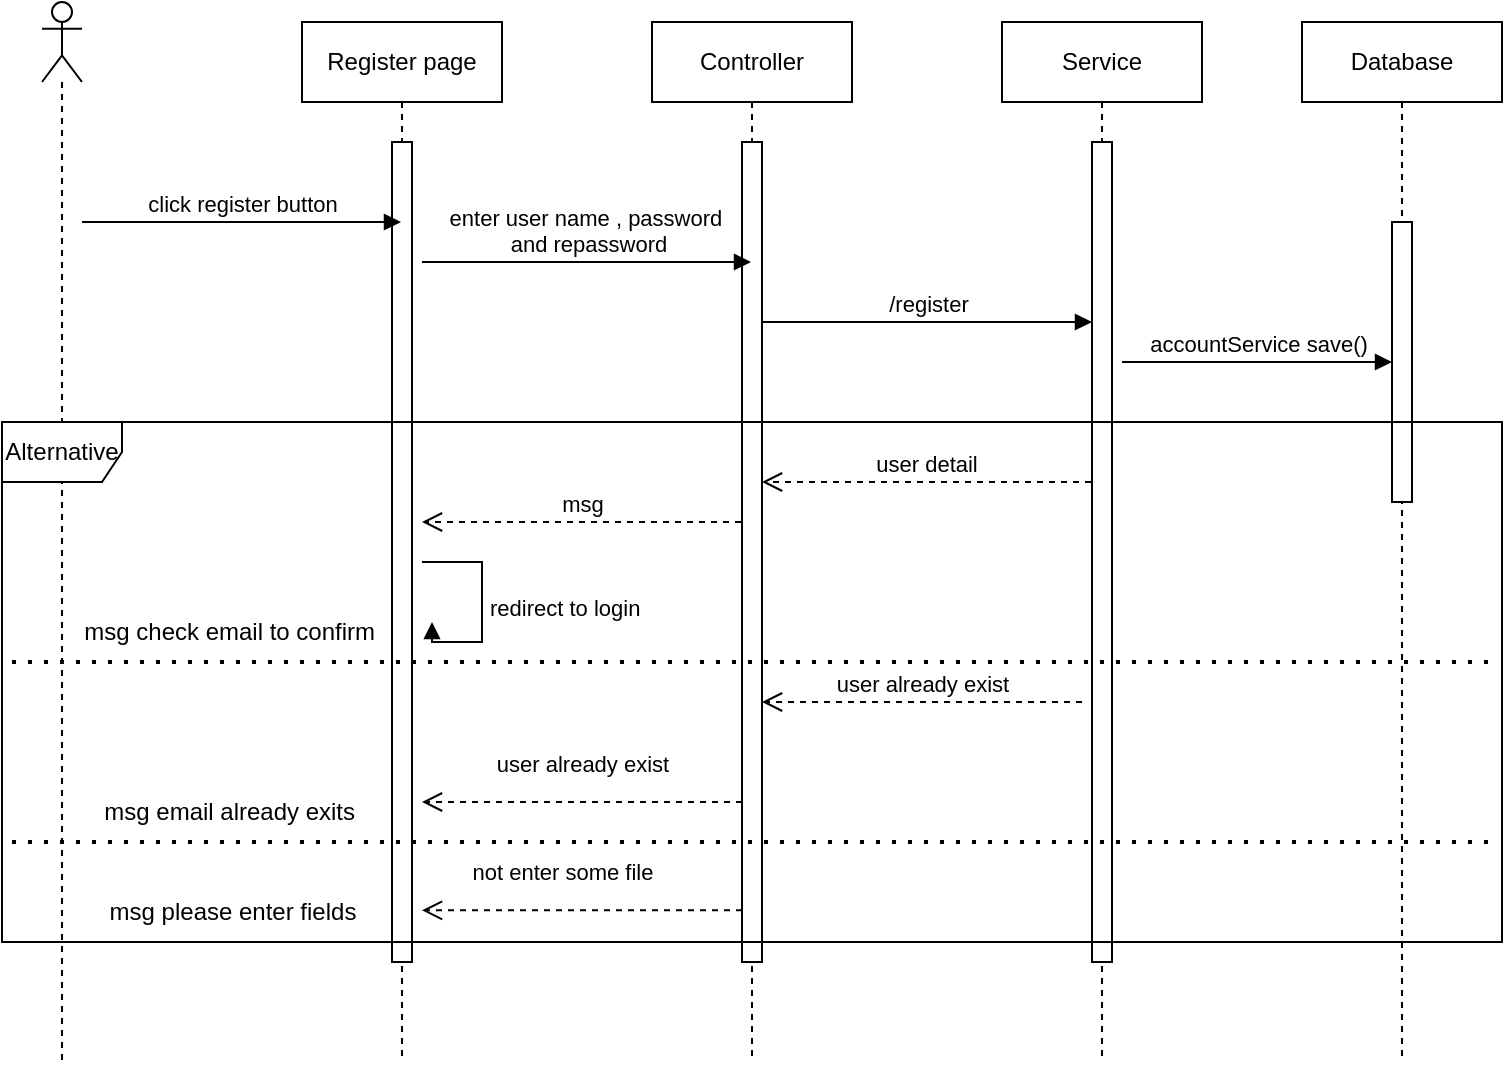 <mxfile version="23.1.7" type="github" pages="27">
  <diagram name="Page-1" id="XhWA9uRF85kOnc2KiZWG">
    <mxGraphModel dx="1290" dy="557" grid="1" gridSize="10" guides="1" tooltips="1" connect="1" arrows="1" fold="1" page="1" pageScale="1" pageWidth="850" pageHeight="1100" math="0" shadow="0">
      <root>
        <mxCell id="0" />
        <mxCell id="1" parent="0" />
        <mxCell id="ItLHxkqbPuIJ4mwqPExv-4" value="" style="shape=umlLifeline;perimeter=lifelinePerimeter;whiteSpace=wrap;html=1;container=1;dropTarget=0;collapsible=0;recursiveResize=0;outlineConnect=0;portConstraint=eastwest;newEdgeStyle={&quot;curved&quot;:0,&quot;rounded&quot;:0};participant=umlActor;" parent="1" vertex="1">
          <mxGeometry x="70" y="70" width="20" height="530" as="geometry" />
        </mxCell>
        <mxCell id="ItLHxkqbPuIJ4mwqPExv-5" value="Register page" style="shape=umlLifeline;perimeter=lifelinePerimeter;whiteSpace=wrap;html=1;container=1;dropTarget=0;collapsible=0;recursiveResize=0;outlineConnect=0;portConstraint=eastwest;newEdgeStyle={&quot;curved&quot;:0,&quot;rounded&quot;:0};" parent="1" vertex="1">
          <mxGeometry x="200" y="80" width="100" height="520" as="geometry" />
        </mxCell>
        <mxCell id="ItLHxkqbPuIJ4mwqPExv-13" value="" style="html=1;points=[[0,0,0,0,5],[0,1,0,0,-5],[1,0,0,0,5],[1,1,0,0,-5]];perimeter=orthogonalPerimeter;outlineConnect=0;targetShapes=umlLifeline;portConstraint=eastwest;newEdgeStyle={&quot;curved&quot;:0,&quot;rounded&quot;:0};" parent="ItLHxkqbPuIJ4mwqPExv-5" vertex="1">
          <mxGeometry x="45" y="60" width="10" height="410" as="geometry" />
        </mxCell>
        <mxCell id="ItLHxkqbPuIJ4mwqPExv-6" value="Controller" style="shape=umlLifeline;perimeter=lifelinePerimeter;whiteSpace=wrap;html=1;container=1;dropTarget=0;collapsible=0;recursiveResize=0;outlineConnect=0;portConstraint=eastwest;newEdgeStyle={&quot;curved&quot;:0,&quot;rounded&quot;:0};" parent="1" vertex="1">
          <mxGeometry x="375" y="80" width="100" height="520" as="geometry" />
        </mxCell>
        <mxCell id="pNYrPPESxONh-JVMlYcJ-1" value="" style="html=1;points=[[0,0,0,0,5],[0,1,0,0,-5],[1,0,0,0,5],[1,1,0,0,-5]];perimeter=orthogonalPerimeter;outlineConnect=0;targetShapes=umlLifeline;portConstraint=eastwest;newEdgeStyle={&quot;curved&quot;:0,&quot;rounded&quot;:0};" parent="ItLHxkqbPuIJ4mwqPExv-6" vertex="1">
          <mxGeometry x="45" y="60" width="10" height="410" as="geometry" />
        </mxCell>
        <mxCell id="ItLHxkqbPuIJ4mwqPExv-7" value="Service" style="shape=umlLifeline;perimeter=lifelinePerimeter;whiteSpace=wrap;html=1;container=1;dropTarget=0;collapsible=0;recursiveResize=0;outlineConnect=0;portConstraint=eastwest;newEdgeStyle={&quot;curved&quot;:0,&quot;rounded&quot;:0};" parent="1" vertex="1">
          <mxGeometry x="550" y="80" width="100" height="520" as="geometry" />
        </mxCell>
        <mxCell id="pNYrPPESxONh-JVMlYcJ-2" value="" style="html=1;points=[[0,0,0,0,5],[0,1,0,0,-5],[1,0,0,0,5],[1,1,0,0,-5]];perimeter=orthogonalPerimeter;outlineConnect=0;targetShapes=umlLifeline;portConstraint=eastwest;newEdgeStyle={&quot;curved&quot;:0,&quot;rounded&quot;:0};" parent="ItLHxkqbPuIJ4mwqPExv-7" vertex="1">
          <mxGeometry x="45" y="60" width="10" height="410" as="geometry" />
        </mxCell>
        <mxCell id="ItLHxkqbPuIJ4mwqPExv-8" value="Database" style="shape=umlLifeline;perimeter=lifelinePerimeter;whiteSpace=wrap;html=1;container=1;dropTarget=0;collapsible=0;recursiveResize=0;outlineConnect=0;portConstraint=eastwest;newEdgeStyle={&quot;curved&quot;:0,&quot;rounded&quot;:0};" parent="1" vertex="1">
          <mxGeometry x="700" y="80" width="100" height="520" as="geometry" />
        </mxCell>
        <mxCell id="pNYrPPESxONh-JVMlYcJ-3" value="" style="html=1;points=[[0,0,0,0,5],[0,1,0,0,-5],[1,0,0,0,5],[1,1,0,0,-5]];perimeter=orthogonalPerimeter;outlineConnect=0;targetShapes=umlLifeline;portConstraint=eastwest;newEdgeStyle={&quot;curved&quot;:0,&quot;rounded&quot;:0};" parent="ItLHxkqbPuIJ4mwqPExv-8" vertex="1">
          <mxGeometry x="45" y="100" width="10" height="140" as="geometry" />
        </mxCell>
        <mxCell id="ItLHxkqbPuIJ4mwqPExv-9" value="click register button" style="html=1;verticalAlign=bottom;endArrow=block;curved=0;rounded=0;" parent="1" target="ItLHxkqbPuIJ4mwqPExv-5" edge="1">
          <mxGeometry width="80" relative="1" as="geometry">
            <mxPoint x="90" y="180" as="sourcePoint" />
            <mxPoint x="170" y="180" as="targetPoint" />
          </mxGeometry>
        </mxCell>
        <mxCell id="ItLHxkqbPuIJ4mwqPExv-11" value="enter user name , password&amp;nbsp;&lt;br&gt;and repassword" style="html=1;verticalAlign=bottom;endArrow=block;curved=0;rounded=0;" parent="1" target="ItLHxkqbPuIJ4mwqPExv-6" edge="1">
          <mxGeometry width="80" relative="1" as="geometry">
            <mxPoint x="260" y="200" as="sourcePoint" />
            <mxPoint x="410" y="200" as="targetPoint" />
            <Array as="points" />
          </mxGeometry>
        </mxCell>
        <mxCell id="ItLHxkqbPuIJ4mwqPExv-12" value="user detail" style="html=1;verticalAlign=bottom;endArrow=open;dashed=1;endSize=8;curved=0;rounded=0;" parent="1" target="pNYrPPESxONh-JVMlYcJ-1" edge="1">
          <mxGeometry relative="1" as="geometry">
            <mxPoint x="594.5" y="310" as="sourcePoint" />
            <mxPoint x="440" y="310" as="targetPoint" />
            <Array as="points">
              <mxPoint x="505" y="310" />
            </Array>
          </mxGeometry>
        </mxCell>
        <mxCell id="pNYrPPESxONh-JVMlYcJ-4" value="/register" style="html=1;verticalAlign=bottom;endArrow=block;curved=0;rounded=0;" parent="1" target="pNYrPPESxONh-JVMlYcJ-2" edge="1">
          <mxGeometry width="80" relative="1" as="geometry">
            <mxPoint x="430" y="230" as="sourcePoint" />
            <mxPoint x="510" y="230" as="targetPoint" />
          </mxGeometry>
        </mxCell>
        <mxCell id="pNYrPPESxONh-JVMlYcJ-5" value="accountService save()" style="html=1;verticalAlign=bottom;endArrow=block;curved=0;rounded=0;" parent="1" edge="1">
          <mxGeometry width="80" relative="1" as="geometry">
            <mxPoint x="610" y="250" as="sourcePoint" />
            <mxPoint x="745" y="250" as="targetPoint" />
            <Array as="points">
              <mxPoint x="660" y="250" />
              <mxPoint x="700" y="250" />
            </Array>
          </mxGeometry>
        </mxCell>
        <mxCell id="pNYrPPESxONh-JVMlYcJ-6" value="msg" style="html=1;verticalAlign=bottom;endArrow=open;dashed=1;endSize=8;curved=0;rounded=0;" parent="1" edge="1">
          <mxGeometry relative="1" as="geometry">
            <mxPoint x="419.5" y="330" as="sourcePoint" />
            <mxPoint x="260" y="330" as="targetPoint" />
            <Array as="points">
              <mxPoint x="330" y="330" />
            </Array>
          </mxGeometry>
        </mxCell>
        <mxCell id="pNYrPPESxONh-JVMlYcJ-10" value="redirect to login" style="html=1;align=left;spacingLeft=2;endArrow=block;rounded=0;edgeStyle=orthogonalEdgeStyle;curved=0;rounded=0;" parent="1" edge="1">
          <mxGeometry relative="1" as="geometry">
            <mxPoint x="260" y="350" as="sourcePoint" />
            <Array as="points">
              <mxPoint x="290" y="350" />
              <mxPoint x="290" y="390" />
              <mxPoint x="265" y="390" />
            </Array>
            <mxPoint x="265" y="380" as="targetPoint" />
          </mxGeometry>
        </mxCell>
        <mxCell id="pNYrPPESxONh-JVMlYcJ-11" value="msg check email to confirm&amp;nbsp;" style="text;html=1;align=center;verticalAlign=middle;resizable=0;points=[];autosize=1;strokeColor=none;fillColor=none;" parent="1" vertex="1">
          <mxGeometry x="80" y="370" width="170" height="30" as="geometry" />
        </mxCell>
        <mxCell id="pNYrPPESxONh-JVMlYcJ-12" value="user already exist" style="html=1;verticalAlign=bottom;endArrow=open;dashed=1;endSize=8;curved=0;rounded=0;" parent="1" edge="1">
          <mxGeometry relative="1" as="geometry">
            <mxPoint x="590" y="420" as="sourcePoint" />
            <mxPoint x="430" y="420" as="targetPoint" />
            <Array as="points">
              <mxPoint x="495" y="420" />
            </Array>
          </mxGeometry>
        </mxCell>
        <mxCell id="pNYrPPESxONh-JVMlYcJ-13" value="user already exist" style="html=1;verticalAlign=bottom;endArrow=open;dashed=1;endSize=8;curved=0;rounded=0;" parent="1" edge="1">
          <mxGeometry y="-10" relative="1" as="geometry">
            <mxPoint x="420" y="470" as="sourcePoint" />
            <mxPoint x="260" y="470" as="targetPoint" />
            <Array as="points">
              <mxPoint x="350" y="470" />
            </Array>
            <mxPoint as="offset" />
          </mxGeometry>
        </mxCell>
        <mxCell id="pNYrPPESxONh-JVMlYcJ-14" value="msg email already exits&amp;nbsp;" style="text;html=1;align=center;verticalAlign=middle;resizable=0;points=[];autosize=1;strokeColor=none;fillColor=none;" parent="1" vertex="1">
          <mxGeometry x="90" y="460" width="150" height="30" as="geometry" />
        </mxCell>
        <mxCell id="pNYrPPESxONh-JVMlYcJ-15" value="not enter some file" style="html=1;verticalAlign=bottom;endArrow=open;dashed=1;endSize=8;curved=0;rounded=0;" parent="1" edge="1">
          <mxGeometry x="0.125" y="-10" relative="1" as="geometry">
            <mxPoint x="420" y="524.17" as="sourcePoint" />
            <mxPoint x="260" y="524.17" as="targetPoint" />
            <Array as="points">
              <mxPoint x="350" y="524.17" />
            </Array>
            <mxPoint as="offset" />
          </mxGeometry>
        </mxCell>
        <mxCell id="pNYrPPESxONh-JVMlYcJ-16" value="msg please enter fields" style="text;html=1;align=center;verticalAlign=middle;resizable=0;points=[];autosize=1;strokeColor=none;fillColor=none;" parent="1" vertex="1">
          <mxGeometry x="90" y="510" width="150" height="30" as="geometry" />
        </mxCell>
        <mxCell id="pNYrPPESxONh-JVMlYcJ-17" value="Alternative" style="shape=umlFrame;whiteSpace=wrap;html=1;pointerEvents=0;" parent="1" vertex="1">
          <mxGeometry x="50" y="280" width="750" height="260" as="geometry" />
        </mxCell>
        <mxCell id="pNYrPPESxONh-JVMlYcJ-21" value="" style="endArrow=none;dashed=1;html=1;dashPattern=1 3;strokeWidth=2;rounded=0;" parent="1" target="pNYrPPESxONh-JVMlYcJ-17" edge="1">
          <mxGeometry width="50" height="50" relative="1" as="geometry">
            <mxPoint x="50" y="400" as="sourcePoint" />
            <mxPoint x="600" y="400" as="targetPoint" />
          </mxGeometry>
        </mxCell>
        <mxCell id="pNYrPPESxONh-JVMlYcJ-22" value="" style="endArrow=none;dashed=1;html=1;dashPattern=1 3;strokeWidth=2;rounded=0;" parent="1" edge="1">
          <mxGeometry width="50" height="50" relative="1" as="geometry">
            <mxPoint x="55" y="400" as="sourcePoint" />
            <mxPoint x="795" y="400" as="targetPoint" />
          </mxGeometry>
        </mxCell>
        <mxCell id="pNYrPPESxONh-JVMlYcJ-24" value="" style="endArrow=none;dashed=1;html=1;dashPattern=1 3;strokeWidth=2;rounded=0;" parent="1" edge="1">
          <mxGeometry width="50" height="50" relative="1" as="geometry">
            <mxPoint x="55" y="490" as="sourcePoint" />
            <mxPoint x="795" y="490" as="targetPoint" />
          </mxGeometry>
        </mxCell>
      </root>
    </mxGraphModel>
  </diagram>
  <diagram id="LfmN3NWJsioyqk9hQW5k" name="Page-2">
    <mxGraphModel dx="868" dy="925" grid="1" gridSize="10" guides="1" tooltips="1" connect="1" arrows="1" fold="1" page="1" pageScale="1" pageWidth="850" pageHeight="1100" math="0" shadow="0">
      <root>
        <mxCell id="0" />
        <mxCell id="1" parent="0" />
        <mxCell id="IOvhvnl28wDK6XsQl3Zm-1" value="" style="shape=umlLifeline;perimeter=lifelinePerimeter;whiteSpace=wrap;html=1;container=1;dropTarget=0;collapsible=0;recursiveResize=0;outlineConnect=0;portConstraint=eastwest;newEdgeStyle={&quot;curved&quot;:0,&quot;rounded&quot;:0};participant=umlActor;" parent="1" vertex="1">
          <mxGeometry x="70" y="70" width="20" height="470" as="geometry" />
        </mxCell>
        <mxCell id="IOvhvnl28wDK6XsQl3Zm-3" value="studentController" style="shape=umlLifeline;perimeter=lifelinePerimeter;whiteSpace=wrap;html=1;container=1;dropTarget=0;collapsible=0;recursiveResize=0;outlineConnect=0;portConstraint=eastwest;newEdgeStyle={&quot;curved&quot;:0,&quot;rounded&quot;:0};" parent="1" vertex="1">
          <mxGeometry x="200" y="80" width="100" height="460" as="geometry" />
        </mxCell>
        <mxCell id="IOvhvnl28wDK6XsQl3Zm-4" value="" style="html=1;points=[[0,0,0,0,5],[0,1,0,0,-5],[1,0,0,0,5],[1,1,0,0,-5]];perimeter=orthogonalPerimeter;outlineConnect=0;targetShapes=umlLifeline;portConstraint=eastwest;newEdgeStyle={&quot;curved&quot;:0,&quot;rounded&quot;:0};" parent="IOvhvnl28wDK6XsQl3Zm-3" vertex="1">
          <mxGeometry x="45" y="55" width="10" height="335" as="geometry" />
        </mxCell>
        <mxCell id="IOvhvnl28wDK6XsQl3Zm-5" value="studentService" style="shape=umlLifeline;perimeter=lifelinePerimeter;whiteSpace=wrap;html=1;container=1;dropTarget=0;collapsible=0;recursiveResize=0;outlineConnect=0;portConstraint=eastwest;newEdgeStyle={&quot;curved&quot;:0,&quot;rounded&quot;:0};" parent="1" vertex="1">
          <mxGeometry x="375" y="80" width="100" height="460" as="geometry" />
        </mxCell>
        <mxCell id="IOvhvnl28wDK6XsQl3Zm-6" value="" style="html=1;points=[[0,0,0,0,5],[0,1,0,0,-5],[1,0,0,0,5],[1,1,0,0,-5]];perimeter=orthogonalPerimeter;outlineConnect=0;targetShapes=umlLifeline;portConstraint=eastwest;newEdgeStyle={&quot;curved&quot;:0,&quot;rounded&quot;:0};" parent="IOvhvnl28wDK6XsQl3Zm-5" vertex="1">
          <mxGeometry x="45" y="60" width="10" height="330" as="geometry" />
        </mxCell>
        <mxCell id="IOvhvnl28wDK6XsQl3Zm-7" value="studentDao" style="shape=umlLifeline;perimeter=lifelinePerimeter;whiteSpace=wrap;html=1;container=1;dropTarget=0;collapsible=0;recursiveResize=0;outlineConnect=0;portConstraint=eastwest;newEdgeStyle={&quot;curved&quot;:0,&quot;rounded&quot;:0};" parent="1" vertex="1">
          <mxGeometry x="550" y="80" width="100" height="460" as="geometry" />
        </mxCell>
        <mxCell id="IOvhvnl28wDK6XsQl3Zm-8" value="" style="html=1;points=[[0,0,0,0,5],[0,1,0,0,-5],[1,0,0,0,5],[1,1,0,0,-5]];perimeter=orthogonalPerimeter;outlineConnect=0;targetShapes=umlLifeline;portConstraint=eastwest;newEdgeStyle={&quot;curved&quot;:0,&quot;rounded&quot;:0};" parent="IOvhvnl28wDK6XsQl3Zm-7" vertex="1">
          <mxGeometry x="45" y="60" width="10" height="190" as="geometry" />
        </mxCell>
        <mxCell id="IOvhvnl28wDK6XsQl3Zm-9" value="Database" style="shape=umlLifeline;perimeter=lifelinePerimeter;whiteSpace=wrap;html=1;container=1;dropTarget=0;collapsible=0;recursiveResize=0;outlineConnect=0;portConstraint=eastwest;newEdgeStyle={&quot;curved&quot;:0,&quot;rounded&quot;:0};" parent="1" vertex="1">
          <mxGeometry x="700" y="80" width="100" height="460" as="geometry" />
        </mxCell>
        <mxCell id="IOvhvnl28wDK6XsQl3Zm-10" value="" style="html=1;points=[[0,0,0,0,5],[0,1,0,0,-5],[1,0,0,0,5],[1,1,0,0,-5]];perimeter=orthogonalPerimeter;outlineConnect=0;targetShapes=umlLifeline;portConstraint=eastwest;newEdgeStyle={&quot;curved&quot;:0,&quot;rounded&quot;:0};" parent="IOvhvnl28wDK6XsQl3Zm-9" vertex="1">
          <mxGeometry x="45" y="100" width="10" height="210" as="geometry" />
        </mxCell>
        <mxCell id="IOvhvnl28wDK6XsQl3Zm-11" value="Send request" style="html=1;verticalAlign=bottom;endArrow=block;curved=0;rounded=0;" parent="1" target="IOvhvnl28wDK6XsQl3Zm-3" edge="1">
          <mxGeometry width="80" relative="1" as="geometry">
            <mxPoint x="90" y="180" as="sourcePoint" />
            <mxPoint x="170" y="180" as="targetPoint" />
          </mxGeometry>
        </mxCell>
        <mxCell id="IOvhvnl28wDK6XsQl3Zm-12" value="getAll(request,response)" style="html=1;verticalAlign=bottom;endArrow=block;curved=0;rounded=0;" parent="1" target="IOvhvnl28wDK6XsQl3Zm-5" edge="1">
          <mxGeometry width="80" relative="1" as="geometry">
            <mxPoint x="260" y="200" as="sourcePoint" />
            <mxPoint x="410" y="200" as="targetPoint" />
            <Array as="points" />
          </mxGeometry>
        </mxCell>
        <mxCell id="IOvhvnl28wDK6XsQl3Zm-13" value="return result" style="html=1;verticalAlign=bottom;endArrow=open;dashed=1;endSize=8;curved=0;rounded=0;" parent="1" target="IOvhvnl28wDK6XsQl3Zm-5" edge="1">
          <mxGeometry relative="1" as="geometry">
            <mxPoint x="744.5" y="370" as="sourcePoint" />
            <mxPoint x="580" y="370" as="targetPoint" />
            <Array as="points">
              <mxPoint x="655" y="370" />
            </Array>
          </mxGeometry>
        </mxCell>
        <mxCell id="IOvhvnl28wDK6XsQl3Zm-14" value="getAll(offset,limit,search)" style="html=1;verticalAlign=bottom;endArrow=block;curved=0;rounded=0;" parent="1" target="IOvhvnl28wDK6XsQl3Zm-8" edge="1">
          <mxGeometry width="80" relative="1" as="geometry">
            <mxPoint x="430" y="230" as="sourcePoint" />
            <mxPoint x="510" y="230" as="targetPoint" />
          </mxGeometry>
        </mxCell>
        <mxCell id="IOvhvnl28wDK6XsQl3Zm-15" value="select data&amp;nbsp;" style="html=1;verticalAlign=bottom;endArrow=block;curved=0;rounded=0;" parent="1" edge="1">
          <mxGeometry width="80" relative="1" as="geometry">
            <mxPoint x="610" y="250" as="sourcePoint" />
            <mxPoint x="745" y="250" as="targetPoint" />
            <Array as="points">
              <mxPoint x="660" y="250" />
            </Array>
          </mxGeometry>
        </mxCell>
        <mxCell id="IOvhvnl28wDK6XsQl3Zm-16" value="return data" style="html=1;verticalAlign=bottom;endArrow=open;dashed=1;endSize=8;curved=0;rounded=0;" parent="1" edge="1">
          <mxGeometry relative="1" as="geometry">
            <mxPoint x="419.5" y="410" as="sourcePoint" />
            <mxPoint x="250" y="410" as="targetPoint" />
            <Array as="points">
              <mxPoint x="330" y="410" />
            </Array>
          </mxGeometry>
        </mxCell>
        <mxCell id="IOvhvnl28wDK6XsQl3Zm-25" value="" style="endArrow=none;dashed=1;html=1;dashPattern=1 3;strokeWidth=2;rounded=0;" parent="1" edge="1">
          <mxGeometry width="50" height="50" relative="1" as="geometry">
            <mxPoint x="50" y="400" as="sourcePoint" />
            <mxPoint x="50.0" y="400" as="targetPoint" />
          </mxGeometry>
        </mxCell>
        <mxCell id="MgIo-PBbOepWXGPcPjKR-1" value="display data" style="html=1;verticalAlign=bottom;endArrow=open;dashed=1;endSize=8;curved=0;rounded=0;" parent="1" edge="1">
          <mxGeometry relative="1" as="geometry">
            <mxPoint x="240" y="450" as="sourcePoint" />
            <mxPoint x="90" y="450" as="targetPoint" />
            <Array as="points">
              <mxPoint x="160" y="450" />
            </Array>
          </mxGeometry>
        </mxCell>
        <mxCell id="w5bLLoh61SiRBNRl_apl-1" value="studentController" style="swimlane;fontStyle=0;childLayout=stackLayout;horizontal=1;startSize=30;horizontalStack=0;resizeParent=1;resizeParentMax=0;resizeLast=0;collapsible=1;marginBottom=0;whiteSpace=wrap;html=1;" parent="1" vertex="1">
          <mxGeometry x="40" y="770" width="150" height="60" as="geometry" />
        </mxCell>
        <mxCell id="w5bLLoh61SiRBNRl_apl-2" value="-getAll(request,response)" style="text;strokeColor=none;fillColor=none;align=left;verticalAlign=middle;spacingLeft=4;spacingRight=4;overflow=hidden;points=[[0,0.5],[1,0.5]];portConstraint=eastwest;rotatable=0;whiteSpace=wrap;html=1;" parent="w5bLLoh61SiRBNRl_apl-1" vertex="1">
          <mxGeometry y="30" width="150" height="30" as="geometry" />
        </mxCell>
        <mxCell id="w5bLLoh61SiRBNRl_apl-3" value="studentDao" style="swimlane;fontStyle=0;childLayout=stackLayout;horizontal=1;startSize=30;horizontalStack=0;resizeParent=1;resizeParentMax=0;resizeLast=0;collapsible=1;marginBottom=0;whiteSpace=wrap;html=1;" parent="1" vertex="1">
          <mxGeometry x="250" y="950" width="160" height="110" as="geometry" />
        </mxCell>
        <mxCell id="w5bLLoh61SiRBNRl_apl-4" value="-getAll(integer offset,integer limit )" style="text;strokeColor=none;fillColor=none;align=left;verticalAlign=middle;spacingLeft=4;spacingRight=4;overflow=hidden;points=[[0,0.5],[1,0.5]];portConstraint=eastwest;rotatable=0;whiteSpace=wrap;html=1;" parent="w5bLLoh61SiRBNRl_apl-3" vertex="1">
          <mxGeometry y="30" width="160" height="50" as="geometry" />
        </mxCell>
        <mxCell id="w5bLLoh61SiRBNRl_apl-5" value="-get(int id)" style="text;strokeColor=none;fillColor=none;align=left;verticalAlign=middle;spacingLeft=4;spacingRight=4;overflow=hidden;points=[[0,0.5],[1,0.5]];portConstraint=eastwest;rotatable=0;whiteSpace=wrap;html=1;" parent="w5bLLoh61SiRBNRl_apl-3" vertex="1">
          <mxGeometry y="80" width="160" height="30" as="geometry" />
        </mxCell>
        <mxCell id="w5bLLoh61SiRBNRl_apl-6" value="studentService" style="swimlane;fontStyle=0;childLayout=stackLayout;horizontal=1;startSize=30;horizontalStack=0;resizeParent=1;resizeParentMax=0;resizeLast=0;collapsible=1;marginBottom=0;whiteSpace=wrap;html=1;" parent="1" vertex="1">
          <mxGeometry x="40" y="950" width="150" height="60" as="geometry">
            <mxRectangle x="30" y="360" width="60" height="30" as="alternateBounds" />
          </mxGeometry>
        </mxCell>
        <mxCell id="w5bLLoh61SiRBNRl_apl-7" value="-getAll(page)" style="text;strokeColor=none;fillColor=none;align=left;verticalAlign=middle;spacingLeft=4;spacingRight=4;overflow=hidden;points=[[0,0.5],[1,0.5]];portConstraint=eastwest;rotatable=0;whiteSpace=wrap;html=1;" parent="w5bLLoh61SiRBNRl_apl-6" vertex="1">
          <mxGeometry y="30" width="150" height="30" as="geometry" />
        </mxCell>
        <mxCell id="w5bLLoh61SiRBNRl_apl-8" value="Account" style="swimlane;fontStyle=0;childLayout=stackLayout;horizontal=1;startSize=30;horizontalStack=0;resizeParent=1;resizeParentMax=0;resizeLast=0;collapsible=1;marginBottom=0;whiteSpace=wrap;html=1;" parent="1" vertex="1">
          <mxGeometry x="510" y="710" width="180" height="160" as="geometry" />
        </mxCell>
        <mxCell id="w5bLLoh61SiRBNRl_apl-9" value="&lt;p style=&quot;line-height:1.38;margin-top:0pt;margin-bottom:0pt;&quot; dir=&quot;ltr&quot;&gt;&lt;/p&gt;&lt;p style=&quot;line-height:1.38;margin-top:0pt;margin-bottom:0pt;&quot; dir=&quot;ltr&quot;&gt;&lt;/p&gt;&lt;p style=&quot;line-height:1.38;margin-top:0pt;margin-bottom:0pt;&quot; dir=&quot;ltr&quot;&gt;&lt;/p&gt;&lt;div&gt;&lt;/div&gt;&lt;span style=&quot;font-size: 11pt; font-family: Arial, sans-serif; background-color: transparent; font-variant-numeric: normal; font-variant-east-asian: normal; font-variant-alternates: normal; font-variant-position: normal; vertical-align: baseline;&quot;&gt;-image : Long&lt;br&gt;-int : role&lt;br&gt;&lt;/span&gt;&lt;span style=&quot;font-size: 11pt; font-family: Arial, sans-serif; background-color: transparent; font-variant-numeric: normal; font-variant-east-asian: normal; font-variant-alternates: normal; font-variant-position: normal; vertical-align: baseline;&quot;&gt;-password : String&lt;/span&gt;&lt;p&gt;&lt;/p&gt;&lt;span style=&quot;font-size: 11pt; font-family: Arial, sans-serif; background-color: transparent; font-variant-numeric: normal; font-variant-east-asian: normal; font-variant-alternates: normal; font-variant-position: normal; vertical-align: baseline;&quot;&gt;-username : String&amp;nbsp;&lt;/span&gt;&lt;p&gt;&lt;/p&gt;&lt;span id=&quot;docs-internal-guid-546da517-7fff-cef4-55ad-a307194a0e7b&quot;&gt;&lt;/span&gt;" style="text;strokeColor=none;fillColor=none;align=left;verticalAlign=middle;spacingLeft=4;spacingRight=4;overflow=hidden;points=[[0,0.5],[1,0.5]];portConstraint=eastwest;rotatable=0;whiteSpace=wrap;html=1;" parent="w5bLLoh61SiRBNRl_apl-8" vertex="1">
          <mxGeometry y="30" width="180" height="130" as="geometry" />
        </mxCell>
        <mxCell id="w5bLLoh61SiRBNRl_apl-11" value="Student" style="swimlane;fontStyle=0;childLayout=stackLayout;horizontal=1;startSize=30;horizontalStack=0;resizeParent=1;resizeParentMax=0;resizeLast=0;collapsible=1;marginBottom=0;whiteSpace=wrap;html=1;" parent="1" vertex="1">
          <mxGeometry x="510" y="950" width="180" height="350" as="geometry" />
        </mxCell>
        <mxCell id="w5bLLoh61SiRBNRl_apl-12" value="&lt;p style=&quot;line-height:1.38;margin-top:0pt;margin-bottom:0pt;&quot; dir=&quot;ltr&quot;&gt;&lt;/p&gt;&lt;p style=&quot;line-height:1.38;margin-top:0pt;margin-bottom:0pt;&quot; dir=&quot;ltr&quot;&gt;&lt;/p&gt;&lt;p style=&quot;line-height:1.38;margin-top:0pt;margin-bottom:0pt;&quot; dir=&quot;ltr&quot;&gt;&lt;/p&gt;&lt;p style=&quot;line-height:1.38;margin-top:0pt;margin-bottom:0pt;&quot; dir=&quot;ltr&quot;&gt;&lt;/p&gt;&lt;p style=&quot;line-height:1.38;margin-top:0pt;margin-bottom:0pt;&quot; dir=&quot;ltr&quot;&gt;&lt;/p&gt;&lt;p style=&quot;line-height:1.38;margin-top:0pt;margin-bottom:0pt;&quot; dir=&quot;ltr&quot;&gt;&lt;/p&gt;&lt;p style=&quot;line-height:1.38;margin-top:0pt;margin-bottom:0pt;&quot; dir=&quot;ltr&quot;&gt;&lt;/p&gt;&lt;p style=&quot;line-height:1.38;margin-top:0pt;margin-bottom:0pt;&quot; dir=&quot;ltr&quot;&gt;&lt;/p&gt;&lt;p style=&quot;line-height:1.38;margin-top:0pt;margin-bottom:0pt;&quot; dir=&quot;ltr&quot;&gt;&lt;/p&gt;&lt;p style=&quot;line-height:1.38;margin-top:0pt;margin-bottom:0pt;&quot; dir=&quot;ltr&quot;&gt;&lt;/p&gt;&lt;div&gt;&lt;/div&gt;&lt;span style=&quot;font-size: 11pt; font-family: Arial, sans-serif; background-color: transparent; font-variant-numeric: normal; font-variant-east-asian: normal; font-variant-alternates: normal; font-variant-position: normal; vertical-align: baseline;&quot;&gt;-time : int &lt;/span&gt;&lt;p&gt;&lt;/p&gt;&lt;span style=&quot;font-size: 11pt; font-family: Arial, sans-serif; background-color: transparent; font-variant-numeric: normal; font-variant-east-asian: normal; font-variant-alternates: normal; font-variant-position: normal; vertical-align: baseline;&quot;&gt;-fee_id&amp;nbsp; : String&lt;/span&gt;&lt;p&gt;&lt;/p&gt;&lt;span style=&quot;font-size: 11pt; font-family: Arial, sans-serif; background-color: transparent; font-variant-numeric: normal; font-variant-east-asian: normal; font-variant-alternates: normal; font-variant-position: normal; vertical-align: baseline;&quot;&gt;-school_id&amp;nbsp; : String&lt;/span&gt;&lt;p&gt;&lt;/p&gt;&lt;span style=&quot;font-size: 11pt; font-family: Arial, sans-serif; background-color: transparent; font-variant-numeric: normal; font-variant-east-asian: normal; font-variant-alternates: normal; font-variant-position: normal; vertical-align: baseline;&quot;&gt;-wish : int&lt;/span&gt;&lt;p&gt;&lt;/p&gt;&lt;span style=&quot;font-size: 11pt; font-family: Arial, sans-serif; background-color: transparent; font-variant-numeric: normal; font-variant-east-asian: normal; font-variant-alternates: normal; font-variant-position: normal; vertical-align: baseline;&quot;&gt;-nation : String&lt;/span&gt;&lt;p&gt;&lt;/p&gt;&lt;span style=&quot;font-size: 11pt; font-family: Arial, sans-serif; background-color: transparent; font-variant-numeric: normal; font-variant-east-asian: normal; font-variant-alternates: normal; font-variant-position: normal; vertical-align: baseline;&quot;&gt;-phone : String&lt;/span&gt;&lt;p&gt;&lt;/p&gt;&lt;span style=&quot;font-size: 11pt; font-family: Arial, sans-serif; background-color: transparent; font-variant-numeric: normal; font-variant-east-asian: normal; font-variant-alternates: normal; font-variant-position: normal; vertical-align: baseline;&quot;&gt;-address : String&lt;/span&gt;&lt;p&gt;&lt;/p&gt;&lt;span style=&quot;font-size: 11pt; font-family: Arial, sans-serif; background-color: transparent; font-variant-numeric: normal; font-variant-east-asian: normal; font-variant-alternates: normal; font-variant-position: normal; vertical-align: baseline;&quot;&gt;-dob : date&lt;/span&gt;&lt;p&gt;&lt;/p&gt;&lt;span style=&quot;font-size: 11pt; font-family: Arial, sans-serif; background-color: transparent; font-variant-numeric: normal; font-variant-east-asian: normal; font-variant-alternates: normal; font-variant-position: normal; vertical-align: baseline;&quot;&gt;-name : String&lt;/span&gt;&lt;p&gt;&lt;/p&gt;&lt;span style=&quot;font-size: 11pt; font-family: Arial, sans-serif; background-color: transparent; font-variant-numeric: normal; font-variant-east-asian: normal; font-variant-alternates: normal; font-variant-position: normal; vertical-align: baseline;&quot;&gt;-identification_id : int&amp;nbsp;&lt;/span&gt;&lt;p&gt;&lt;/p&gt;&lt;span id=&quot;docs-internal-guid-ec875b94-7fff-324d-a60e-613ddc787041&quot;&gt;&lt;/span&gt;" style="text;strokeColor=none;fillColor=none;align=left;verticalAlign=middle;spacingLeft=4;spacingRight=4;overflow=hidden;points=[[0,0.5],[1,0.5]];portConstraint=eastwest;rotatable=0;whiteSpace=wrap;html=1;" parent="w5bLLoh61SiRBNRl_apl-11" vertex="1">
          <mxGeometry y="30" width="180" height="320" as="geometry" />
        </mxCell>
        <mxCell id="w5bLLoh61SiRBNRl_apl-13" value="" style="endArrow=classic;html=1;rounded=0;exitX=0.501;exitY=1.052;exitDx=0;exitDy=0;exitPerimeter=0;entryX=0.5;entryY=0;entryDx=0;entryDy=0;" parent="1" source="w5bLLoh61SiRBNRl_apl-2" target="w5bLLoh61SiRBNRl_apl-6" edge="1">
          <mxGeometry width="50" height="50" relative="1" as="geometry">
            <mxPoint x="390" y="1110" as="sourcePoint" />
            <mxPoint x="440" y="1060" as="targetPoint" />
          </mxGeometry>
        </mxCell>
        <mxCell id="w5bLLoh61SiRBNRl_apl-14" value="" style="endArrow=classic;html=1;rounded=0;exitX=1;exitY=0.5;exitDx=0;exitDy=0;entryX=-0.014;entryY=0.323;entryDx=0;entryDy=0;entryPerimeter=0;" parent="1" source="w5bLLoh61SiRBNRl_apl-7" target="w5bLLoh61SiRBNRl_apl-4" edge="1">
          <mxGeometry width="50" height="50" relative="1" as="geometry">
            <mxPoint x="390" y="1110" as="sourcePoint" />
            <mxPoint x="440" y="1060" as="targetPoint" />
          </mxGeometry>
        </mxCell>
        <mxCell id="w5bLLoh61SiRBNRl_apl-15" style="edgeStyle=orthogonalEdgeStyle;rounded=0;orthogonalLoop=1;jettySize=auto;html=1;exitX=1;exitY=0.5;exitDx=0;exitDy=0;entryX=0.016;entryY=0.079;entryDx=0;entryDy=0;entryPerimeter=0;" parent="1" source="w5bLLoh61SiRBNRl_apl-4" target="w5bLLoh61SiRBNRl_apl-12" edge="1">
          <mxGeometry relative="1" as="geometry" />
        </mxCell>
        <mxCell id="w5bLLoh61SiRBNRl_apl-16" value="" style="endArrow=block;dashed=1;endFill=0;endSize=12;html=1;rounded=0;entryX=0.5;entryY=0;entryDx=0;entryDy=0;" parent="1" target="w5bLLoh61SiRBNRl_apl-11" edge="1">
          <mxGeometry width="160" relative="1" as="geometry">
            <mxPoint x="600" y="870" as="sourcePoint" />
            <mxPoint x="740" y="1090" as="targetPoint" />
          </mxGeometry>
        </mxCell>
      </root>
    </mxGraphModel>
  </diagram>
  <diagram id="iNoHdF-DoeDDOHmfsxVk" name="Page-3">
    <mxGraphModel dx="947" dy="1009" grid="1" gridSize="10" guides="1" tooltips="1" connect="1" arrows="1" fold="1" page="1" pageScale="1" pageWidth="850" pageHeight="1100" math="0" shadow="0">
      <root>
        <mxCell id="0" />
        <mxCell id="1" parent="0" />
        <mxCell id="CTgI4ZrG0S-amoWw-r4G-1" value="" style="shape=umlLifeline;perimeter=lifelinePerimeter;whiteSpace=wrap;html=1;container=1;dropTarget=0;collapsible=0;recursiveResize=0;outlineConnect=0;portConstraint=eastwest;newEdgeStyle={&quot;curved&quot;:0,&quot;rounded&quot;:0};participant=umlActor;" parent="1" vertex="1">
          <mxGeometry x="70" y="70" width="20" height="470" as="geometry" />
        </mxCell>
        <mxCell id="CTgI4ZrG0S-amoWw-r4G-2" value="studentController" style="shape=umlLifeline;perimeter=lifelinePerimeter;whiteSpace=wrap;html=1;container=1;dropTarget=0;collapsible=0;recursiveResize=0;outlineConnect=0;portConstraint=eastwest;newEdgeStyle={&quot;curved&quot;:0,&quot;rounded&quot;:0};" parent="1" vertex="1">
          <mxGeometry x="200" y="80" width="100" height="460" as="geometry" />
        </mxCell>
        <mxCell id="CTgI4ZrG0S-amoWw-r4G-3" value="" style="html=1;points=[[0,0,0,0,5],[0,1,0,0,-5],[1,0,0,0,5],[1,1,0,0,-5]];perimeter=orthogonalPerimeter;outlineConnect=0;targetShapes=umlLifeline;portConstraint=eastwest;newEdgeStyle={&quot;curved&quot;:0,&quot;rounded&quot;:0};" parent="CTgI4ZrG0S-amoWw-r4G-2" vertex="1">
          <mxGeometry x="45" y="55" width="10" height="335" as="geometry" />
        </mxCell>
        <mxCell id="CTgI4ZrG0S-amoWw-r4G-4" value="studentService" style="shape=umlLifeline;perimeter=lifelinePerimeter;whiteSpace=wrap;html=1;container=1;dropTarget=0;collapsible=0;recursiveResize=0;outlineConnect=0;portConstraint=eastwest;newEdgeStyle={&quot;curved&quot;:0,&quot;rounded&quot;:0};" parent="1" vertex="1">
          <mxGeometry x="340" y="80" width="100" height="460" as="geometry" />
        </mxCell>
        <mxCell id="CTgI4ZrG0S-amoWw-r4G-5" value="" style="html=1;points=[[0,0,0,0,5],[0,1,0,0,-5],[1,0,0,0,5],[1,1,0,0,-5]];perimeter=orthogonalPerimeter;outlineConnect=0;targetShapes=umlLifeline;portConstraint=eastwest;newEdgeStyle={&quot;curved&quot;:0,&quot;rounded&quot;:0};" parent="CTgI4ZrG0S-amoWw-r4G-4" vertex="1">
          <mxGeometry x="45" y="60" width="10" height="330" as="geometry" />
        </mxCell>
        <mxCell id="CTgI4ZrG0S-amoWw-r4G-6" value="studentDao" style="shape=umlLifeline;perimeter=lifelinePerimeter;whiteSpace=wrap;html=1;container=1;dropTarget=0;collapsible=0;recursiveResize=0;outlineConnect=0;portConstraint=eastwest;newEdgeStyle={&quot;curved&quot;:0,&quot;rounded&quot;:0};" parent="1" vertex="1">
          <mxGeometry x="600" y="80" width="100" height="460" as="geometry" />
        </mxCell>
        <mxCell id="CTgI4ZrG0S-amoWw-r4G-7" value="" style="html=1;points=[[0,0,0,0,5],[0,1,0,0,-5],[1,0,0,0,5],[1,1,0,0,-5]];perimeter=orthogonalPerimeter;outlineConnect=0;targetShapes=umlLifeline;portConstraint=eastwest;newEdgeStyle={&quot;curved&quot;:0,&quot;rounded&quot;:0};" parent="CTgI4ZrG0S-amoWw-r4G-6" vertex="1">
          <mxGeometry x="45" y="60" width="10" height="190" as="geometry" />
        </mxCell>
        <mxCell id="CTgI4ZrG0S-amoWw-r4G-8" value="Database" style="shape=umlLifeline;perimeter=lifelinePerimeter;whiteSpace=wrap;html=1;container=1;dropTarget=0;collapsible=0;recursiveResize=0;outlineConnect=0;portConstraint=eastwest;newEdgeStyle={&quot;curved&quot;:0,&quot;rounded&quot;:0};" parent="1" vertex="1">
          <mxGeometry x="740" y="80" width="100" height="460" as="geometry" />
        </mxCell>
        <mxCell id="CTgI4ZrG0S-amoWw-r4G-9" value="" style="html=1;points=[[0,0,0,0,5],[0,1,0,0,-5],[1,0,0,0,5],[1,1,0,0,-5]];perimeter=orthogonalPerimeter;outlineConnect=0;targetShapes=umlLifeline;portConstraint=eastwest;newEdgeStyle={&quot;curved&quot;:0,&quot;rounded&quot;:0};" parent="CTgI4ZrG0S-amoWw-r4G-8" vertex="1">
          <mxGeometry x="45" y="100" width="10" height="210" as="geometry" />
        </mxCell>
        <mxCell id="CTgI4ZrG0S-amoWw-r4G-10" value="Click button create" style="html=1;verticalAlign=bottom;endArrow=block;curved=0;rounded=0;" parent="1" target="CTgI4ZrG0S-amoWw-r4G-2" edge="1">
          <mxGeometry width="80" relative="1" as="geometry">
            <mxPoint x="90" y="180" as="sourcePoint" />
            <mxPoint x="170" y="180" as="targetPoint" />
          </mxGeometry>
        </mxCell>
        <mxCell id="CTgI4ZrG0S-amoWw-r4G-11" value="save(request,response)" style="html=1;verticalAlign=bottom;endArrow=block;curved=0;rounded=0;" parent="1" target="CTgI4ZrG0S-amoWw-r4G-4" edge="1">
          <mxGeometry width="80" relative="1" as="geometry">
            <mxPoint x="260" y="200" as="sourcePoint" />
            <mxPoint x="410" y="200" as="targetPoint" />
            <Array as="points" />
          </mxGeometry>
        </mxCell>
        <mxCell id="CTgI4ZrG0S-amoWw-r4G-16" value="getRequestDispatcher" style="html=1;verticalAlign=bottom;endArrow=open;dashed=1;endSize=8;curved=0;rounded=0;" parent="1" edge="1">
          <mxGeometry relative="1" as="geometry">
            <mxPoint x="240" y="450" as="sourcePoint" />
            <mxPoint x="90" y="450" as="targetPoint" />
            <Array as="points">
              <mxPoint x="160" y="450" />
            </Array>
          </mxGeometry>
        </mxCell>
        <mxCell id="CTgI4ZrG0S-amoWw-r4G-17" value="acountDao" style="shape=umlLifeline;perimeter=lifelinePerimeter;whiteSpace=wrap;html=1;container=1;dropTarget=0;collapsible=0;recursiveResize=0;outlineConnect=0;portConstraint=eastwest;newEdgeStyle={&quot;curved&quot;:0,&quot;rounded&quot;:0};" parent="1" vertex="1">
          <mxGeometry x="470" y="80" width="100" height="460" as="geometry" />
        </mxCell>
        <mxCell id="CTgI4ZrG0S-amoWw-r4G-18" value="" style="html=1;points=[[0,0,0,0,5],[0,1,0,0,-5],[1,0,0,0,5],[1,1,0,0,-5]];perimeter=orthogonalPerimeter;outlineConnect=0;targetShapes=umlLifeline;portConstraint=eastwest;newEdgeStyle={&quot;curved&quot;:0,&quot;rounded&quot;:0};" parent="CTgI4ZrG0S-amoWw-r4G-17" vertex="1">
          <mxGeometry x="45" y="100" width="10" height="80" as="geometry" />
        </mxCell>
        <mxCell id="CTgI4ZrG0S-amoWw-r4G-19" value="save(Acount&amp;nbsp; account)" style="html=1;verticalAlign=bottom;endArrow=block;curved=0;rounded=0;" parent="1" target="CTgI4ZrG0S-amoWw-r4G-17" edge="1">
          <mxGeometry width="80" relative="1" as="geometry">
            <mxPoint x="400" y="230" as="sourcePoint" />
            <mxPoint x="480" y="230" as="targetPoint" />
          </mxGeometry>
        </mxCell>
        <mxCell id="CTgI4ZrG0S-amoWw-r4G-20" value="insert data" style="html=1;verticalAlign=bottom;endArrow=block;curved=0;rounded=0;" parent="1" target="CTgI4ZrG0S-amoWw-r4G-8" edge="1">
          <mxGeometry x="0.387" y="10" width="80" relative="1" as="geometry">
            <mxPoint x="530" y="250" as="sourcePoint" />
            <mxPoint x="610" y="250" as="targetPoint" />
            <mxPoint as="offset" />
          </mxGeometry>
        </mxCell>
        <mxCell id="CTgI4ZrG0S-amoWw-r4G-21" value="insert data" style="html=1;verticalAlign=bottom;endArrow=block;curved=0;rounded=0;" parent="1" target="CTgI4ZrG0S-amoWw-r4G-8" edge="1">
          <mxGeometry width="80" relative="1" as="geometry">
            <mxPoint x="660" y="320" as="sourcePoint" />
            <mxPoint x="740" y="320" as="targetPoint" />
          </mxGeometry>
        </mxCell>
        <mxCell id="CTgI4ZrG0S-amoWw-r4G-22" value="save(Student student)" style="html=1;verticalAlign=bottom;endArrow=block;curved=0;rounded=0;" parent="1" target="CTgI4ZrG0S-amoWw-r4G-6" edge="1">
          <mxGeometry x="0.363" width="80" relative="1" as="geometry">
            <mxPoint x="400" y="300" as="sourcePoint" />
            <mxPoint x="480" y="300" as="targetPoint" />
            <mxPoint as="offset" />
          </mxGeometry>
        </mxCell>
        <mxCell id="dPsYh5TNPef4JyNsOYL--1" value="redirect(req.resp,&lt;br&gt;&quot;/management/student&quot;)" style="html=1;verticalAlign=bottom;endArrow=open;dashed=1;endSize=8;curved=0;rounded=0;" parent="1" edge="1">
          <mxGeometry y="-10" relative="1" as="geometry">
            <mxPoint x="380" y="420" as="sourcePoint" />
            <mxPoint x="260" y="420" as="targetPoint" />
            <Array as="points">
              <mxPoint x="330" y="420" />
            </Array>
            <mxPoint as="offset" />
          </mxGeometry>
        </mxCell>
        <mxCell id="ylgQpehkXPnu06Kx6e0T-1" value="studentController" style="swimlane;fontStyle=0;childLayout=stackLayout;horizontal=1;startSize=30;horizontalStack=0;resizeParent=1;resizeParentMax=0;resizeLast=0;collapsible=1;marginBottom=0;whiteSpace=wrap;html=1;" parent="1" vertex="1">
          <mxGeometry x="50" y="920" width="150" height="60" as="geometry" />
        </mxCell>
        <mxCell id="ylgQpehkXPnu06Kx6e0T-2" value="-create(request,response)" style="text;strokeColor=none;fillColor=none;align=left;verticalAlign=middle;spacingLeft=4;spacingRight=4;overflow=hidden;points=[[0,0.5],[1,0.5]];portConstraint=eastwest;rotatable=0;whiteSpace=wrap;html=1;" parent="ylgQpehkXPnu06Kx6e0T-1" vertex="1">
          <mxGeometry y="30" width="150" height="30" as="geometry" />
        </mxCell>
        <mxCell id="ylgQpehkXPnu06Kx6e0T-3" value="studentDao" style="swimlane;fontStyle=0;childLayout=stackLayout;horizontal=1;startSize=30;horizontalStack=0;resizeParent=1;resizeParentMax=0;resizeLast=0;collapsible=1;marginBottom=0;whiteSpace=wrap;html=1;" parent="1" vertex="1">
          <mxGeometry x="260" y="1100" width="160" height="60" as="geometry" />
        </mxCell>
        <mxCell id="ylgQpehkXPnu06Kx6e0T-4" value="-save(Student student)" style="text;strokeColor=none;fillColor=none;align=left;verticalAlign=middle;spacingLeft=4;spacingRight=4;overflow=hidden;points=[[0,0.5],[1,0.5]];portConstraint=eastwest;rotatable=0;whiteSpace=wrap;html=1;" parent="ylgQpehkXPnu06Kx6e0T-3" vertex="1">
          <mxGeometry y="30" width="160" height="30" as="geometry" />
        </mxCell>
        <mxCell id="ylgQpehkXPnu06Kx6e0T-5" value="studentService" style="swimlane;fontStyle=0;childLayout=stackLayout;horizontal=1;startSize=30;horizontalStack=0;resizeParent=1;resizeParentMax=0;resizeLast=0;collapsible=1;marginBottom=0;whiteSpace=wrap;html=1;" parent="1" vertex="1">
          <mxGeometry x="50" y="1100" width="150" height="60" as="geometry">
            <mxRectangle x="30" y="360" width="60" height="30" as="alternateBounds" />
          </mxGeometry>
        </mxCell>
        <mxCell id="ylgQpehkXPnu06Kx6e0T-6" value="-create(identification_id&amp;nbsp;,&lt;br&gt;name ,dob,,...)" style="text;strokeColor=none;fillColor=none;align=left;verticalAlign=middle;spacingLeft=4;spacingRight=4;overflow=hidden;points=[[0,0.5],[1,0.5]];portConstraint=eastwest;rotatable=0;whiteSpace=wrap;html=1;" parent="ylgQpehkXPnu06Kx6e0T-5" vertex="1">
          <mxGeometry y="30" width="150" height="30" as="geometry" />
        </mxCell>
        <mxCell id="ylgQpehkXPnu06Kx6e0T-10" value="Student" style="swimlane;fontStyle=0;childLayout=stackLayout;horizontal=1;startSize=30;horizontalStack=0;resizeParent=1;resizeParentMax=0;resizeLast=0;collapsible=1;marginBottom=0;whiteSpace=wrap;html=1;" parent="1" vertex="1">
          <mxGeometry x="520" y="1100" width="180" height="350" as="geometry" />
        </mxCell>
        <mxCell id="ylgQpehkXPnu06Kx6e0T-11" value="&lt;p style=&quot;line-height:1.38;margin-top:0pt;margin-bottom:0pt;&quot; dir=&quot;ltr&quot;&gt;&lt;/p&gt;&lt;p style=&quot;line-height:1.38;margin-top:0pt;margin-bottom:0pt;&quot; dir=&quot;ltr&quot;&gt;&lt;/p&gt;&lt;p style=&quot;line-height:1.38;margin-top:0pt;margin-bottom:0pt;&quot; dir=&quot;ltr&quot;&gt;&lt;/p&gt;&lt;p style=&quot;line-height:1.38;margin-top:0pt;margin-bottom:0pt;&quot; dir=&quot;ltr&quot;&gt;&lt;/p&gt;&lt;p style=&quot;line-height:1.38;margin-top:0pt;margin-bottom:0pt;&quot; dir=&quot;ltr&quot;&gt;&lt;/p&gt;&lt;p style=&quot;line-height:1.38;margin-top:0pt;margin-bottom:0pt;&quot; dir=&quot;ltr&quot;&gt;&lt;/p&gt;&lt;p style=&quot;line-height:1.38;margin-top:0pt;margin-bottom:0pt;&quot; dir=&quot;ltr&quot;&gt;&lt;/p&gt;&lt;p style=&quot;line-height:1.38;margin-top:0pt;margin-bottom:0pt;&quot; dir=&quot;ltr&quot;&gt;&lt;/p&gt;&lt;p style=&quot;line-height:1.38;margin-top:0pt;margin-bottom:0pt;&quot; dir=&quot;ltr&quot;&gt;&lt;/p&gt;&lt;p style=&quot;line-height:1.38;margin-top:0pt;margin-bottom:0pt;&quot; dir=&quot;ltr&quot;&gt;&lt;/p&gt;&lt;div&gt;&lt;/div&gt;-time : int&lt;p style=&quot;border-color: var(--border-color);&quot;&gt;&lt;/p&gt;&lt;span style=&quot;border-color: var(--border-color); font-variant-numeric: normal; font-variant-east-asian: normal; font-variant-alternates: normal; font-variant-position: normal; background-color: transparent; font-size: 11pt; font-family: Arial, sans-serif; vertical-align: baseline;&quot;&gt;-fee_id&amp;nbsp; : String&lt;/span&gt;&lt;p style=&quot;border-color: var(--border-color);&quot;&gt;&lt;/p&gt;&lt;span style=&quot;border-color: var(--border-color); font-variant-numeric: normal; font-variant-east-asian: normal; font-variant-alternates: normal; font-variant-position: normal; background-color: transparent; font-size: 11pt; font-family: Arial, sans-serif; vertical-align: baseline;&quot;&gt;-school_id&amp;nbsp; : String&lt;/span&gt;&lt;p style=&quot;border-color: var(--border-color);&quot;&gt;&lt;/p&gt;&lt;span style=&quot;border-color: var(--border-color); font-variant-numeric: normal; font-variant-east-asian: normal; font-variant-alternates: normal; font-variant-position: normal; background-color: transparent; font-size: 11pt; font-family: Arial, sans-serif; vertical-align: baseline;&quot;&gt;-wish : int&lt;/span&gt;&lt;p style=&quot;border-color: var(--border-color);&quot;&gt;&lt;/p&gt;&lt;span style=&quot;border-color: var(--border-color); font-variant-numeric: normal; font-variant-east-asian: normal; font-variant-alternates: normal; font-variant-position: normal; background-color: transparent; font-size: 11pt; font-family: Arial, sans-serif; vertical-align: baseline;&quot;&gt;-nation : String&lt;/span&gt;&lt;p style=&quot;border-color: var(--border-color);&quot;&gt;&lt;/p&gt;&lt;span style=&quot;border-color: var(--border-color); font-variant-numeric: normal; font-variant-east-asian: normal; font-variant-alternates: normal; font-variant-position: normal; background-color: transparent; font-size: 11pt; font-family: Arial, sans-serif; vertical-align: baseline;&quot;&gt;-phone : String&lt;/span&gt;&lt;p style=&quot;border-color: var(--border-color);&quot;&gt;&lt;/p&gt;&lt;span style=&quot;border-color: var(--border-color); font-variant-numeric: normal; font-variant-east-asian: normal; font-variant-alternates: normal; font-variant-position: normal; background-color: transparent; font-size: 11pt; font-family: Arial, sans-serif; vertical-align: baseline;&quot;&gt;-address : String&lt;/span&gt;&lt;p style=&quot;border-color: var(--border-color);&quot;&gt;&lt;/p&gt;&lt;span style=&quot;border-color: var(--border-color); font-variant-numeric: normal; font-variant-east-asian: normal; font-variant-alternates: normal; font-variant-position: normal; background-color: transparent; font-size: 11pt; font-family: Arial, sans-serif; vertical-align: baseline;&quot;&gt;-dob : date&lt;/span&gt;&lt;p style=&quot;border-color: var(--border-color);&quot;&gt;&lt;/p&gt;&lt;span style=&quot;border-color: var(--border-color); font-variant-numeric: normal; font-variant-east-asian: normal; font-variant-alternates: normal; font-variant-position: normal; background-color: transparent; font-size: 11pt; font-family: Arial, sans-serif; vertical-align: baseline;&quot;&gt;-name : String&lt;/span&gt;&lt;p style=&quot;border-color: var(--border-color);&quot;&gt;&lt;/p&gt;&lt;span style=&quot;border-color: var(--border-color); font-variant-numeric: normal; font-variant-east-asian: normal; font-variant-alternates: normal; font-variant-position: normal; background-color: transparent; font-size: 11pt; font-family: Arial, sans-serif; vertical-align: baseline;&quot;&gt;-identification_id : int&amp;nbsp;&lt;/span&gt;&lt;p style=&quot;border-color: var(--border-color);&quot;&gt;&lt;/p&gt;&lt;span style=&quot;border-color: var(--border-color);&quot; id=&quot;docs-internal-guid-ec875b94-7fff-324d-a60e-613ddc787041&quot;&gt;&lt;/span&gt;&lt;span id=&quot;docs-internal-guid-ec875b94-7fff-324d-a60e-613ddc787041&quot;&gt;&lt;/span&gt;" style="text;strokeColor=none;fillColor=none;align=left;verticalAlign=middle;spacingLeft=4;spacingRight=4;overflow=hidden;points=[[0,0.5],[1,0.5]];portConstraint=eastwest;rotatable=0;whiteSpace=wrap;html=1;" parent="ylgQpehkXPnu06Kx6e0T-10" vertex="1">
          <mxGeometry y="30" width="180" height="320" as="geometry" />
        </mxCell>
        <mxCell id="ylgQpehkXPnu06Kx6e0T-12" value="" style="endArrow=classic;html=1;rounded=0;exitX=0.501;exitY=1.052;exitDx=0;exitDy=0;exitPerimeter=0;entryX=0.5;entryY=0;entryDx=0;entryDy=0;" parent="1" source="ylgQpehkXPnu06Kx6e0T-2" target="ylgQpehkXPnu06Kx6e0T-5" edge="1">
          <mxGeometry width="50" height="50" relative="1" as="geometry">
            <mxPoint x="400" y="1260" as="sourcePoint" />
            <mxPoint x="450" y="1210" as="targetPoint" />
          </mxGeometry>
        </mxCell>
        <mxCell id="ylgQpehkXPnu06Kx6e0T-13" value="" style="endArrow=classic;html=1;rounded=0;exitX=1;exitY=0.5;exitDx=0;exitDy=0;entryX=-0.014;entryY=0.323;entryDx=0;entryDy=0;entryPerimeter=0;" parent="1" source="ylgQpehkXPnu06Kx6e0T-6" edge="1">
          <mxGeometry width="50" height="50" relative="1" as="geometry">
            <mxPoint x="400" y="1260" as="sourcePoint" />
            <mxPoint x="257.76" y="1146.15" as="targetPoint" />
          </mxGeometry>
        </mxCell>
        <mxCell id="ylgQpehkXPnu06Kx6e0T-14" style="edgeStyle=orthogonalEdgeStyle;rounded=0;orthogonalLoop=1;jettySize=auto;html=1;exitX=1;exitY=0.5;exitDx=0;exitDy=0;entryX=0.016;entryY=0.079;entryDx=0;entryDy=0;entryPerimeter=0;" parent="1" target="ylgQpehkXPnu06Kx6e0T-11" edge="1">
          <mxGeometry relative="1" as="geometry">
            <mxPoint x="420" y="1155" as="sourcePoint" />
          </mxGeometry>
        </mxCell>
        <mxCell id="ylgQpehkXPnu06Kx6e0T-15" value="" style="endArrow=block;dashed=1;endFill=0;endSize=12;html=1;rounded=0;entryX=0.5;entryY=0;entryDx=0;entryDy=0;" parent="1" target="ylgQpehkXPnu06Kx6e0T-10" edge="1">
          <mxGeometry width="160" relative="1" as="geometry">
            <mxPoint x="610" y="1020" as="sourcePoint" />
            <mxPoint x="750" y="1240" as="targetPoint" />
          </mxGeometry>
        </mxCell>
        <mxCell id="ylgQpehkXPnu06Kx6e0T-16" value="accountDao" style="swimlane;fontStyle=0;childLayout=stackLayout;horizontal=1;startSize=30;horizontalStack=0;resizeParent=1;resizeParentMax=0;resizeLast=0;collapsible=1;marginBottom=0;whiteSpace=wrap;html=1;" parent="1" vertex="1">
          <mxGeometry x="280" y="860" width="140" height="60" as="geometry" />
        </mxCell>
        <mxCell id="ylgQpehkXPnu06Kx6e0T-17" value="-save(Account account)" style="text;strokeColor=none;fillColor=none;align=left;verticalAlign=middle;spacingLeft=4;spacingRight=4;overflow=hidden;points=[[0,0.5],[1,0.5]];portConstraint=eastwest;rotatable=0;whiteSpace=wrap;html=1;" parent="ylgQpehkXPnu06Kx6e0T-16" vertex="1">
          <mxGeometry y="30" width="140" height="30" as="geometry" />
        </mxCell>
        <mxCell id="ylgQpehkXPnu06Kx6e0T-18" style="edgeStyle=orthogonalEdgeStyle;rounded=0;orthogonalLoop=1;jettySize=auto;html=1;entryX=0;entryY=0.25;entryDx=0;entryDy=0;" parent="1" source="ylgQpehkXPnu06Kx6e0T-2" target="ylgQpehkXPnu06Kx6e0T-16" edge="1">
          <mxGeometry relative="1" as="geometry" />
        </mxCell>
        <mxCell id="ylgQpehkXPnu06Kx6e0T-19" style="edgeStyle=orthogonalEdgeStyle;rounded=0;orthogonalLoop=1;jettySize=auto;html=1;entryX=-0.022;entryY=0.01;entryDx=0;entryDy=0;entryPerimeter=0;exitX=1;exitY=0.25;exitDx=0;exitDy=0;" parent="1" source="ylgQpehkXPnu06Kx6e0T-16" edge="1">
          <mxGeometry relative="1" as="geometry">
            <mxPoint x="516.04" y="891.3" as="targetPoint" />
          </mxGeometry>
        </mxCell>
        <mxCell id="_WRAl7fLqyXmBtX93x2t-3" value="List" style="swimlane;fontStyle=0;childLayout=stackLayout;horizontal=1;startSize=30;horizontalStack=0;resizeParent=1;resizeParentMax=0;resizeLast=0;collapsible=1;marginBottom=0;whiteSpace=wrap;html=1;" vertex="1" parent="1">
          <mxGeometry x="520" y="860" width="180" height="160" as="geometry" />
        </mxCell>
        <mxCell id="_WRAl7fLqyXmBtX93x2t-4" value="&lt;div&gt;-image : Long&lt;/div&gt;&lt;div&gt;-int : role&lt;/div&gt;&lt;div&gt;-password : String&lt;/div&gt;&lt;div&gt;-username : String&amp;nbsp;&lt;/div&gt;" style="text;strokeColor=none;fillColor=none;align=left;verticalAlign=middle;spacingLeft=4;spacingRight=4;overflow=hidden;points=[[0,0.5],[1,0.5]];portConstraint=eastwest;rotatable=0;whiteSpace=wrap;html=1;" vertex="1" parent="_WRAl7fLqyXmBtX93x2t-3">
          <mxGeometry y="30" width="180" height="130" as="geometry" />
        </mxCell>
      </root>
    </mxGraphModel>
  </diagram>
  <diagram id="BB_HFngb5gN8cfEPDifD" name="Page-4">
    <mxGraphModel dx="802" dy="854" grid="1" gridSize="10" guides="1" tooltips="1" connect="1" arrows="1" fold="1" page="1" pageScale="1" pageWidth="850" pageHeight="1100" math="0" shadow="0">
      <root>
        <mxCell id="0" />
        <mxCell id="1" parent="0" />
        <mxCell id="TgEXYF9qi7SLPusrlaHq-1" value="" style="shape=umlLifeline;perimeter=lifelinePerimeter;whiteSpace=wrap;html=1;container=1;dropTarget=0;collapsible=0;recursiveResize=0;outlineConnect=0;portConstraint=eastwest;newEdgeStyle={&quot;curved&quot;:0,&quot;rounded&quot;:0};participant=umlActor;" parent="1" vertex="1">
          <mxGeometry x="70" y="70" width="20" height="530" as="geometry" />
        </mxCell>
        <mxCell id="TgEXYF9qi7SLPusrlaHq-2" value="studentController" style="shape=umlLifeline;perimeter=lifelinePerimeter;whiteSpace=wrap;html=1;container=1;dropTarget=0;collapsible=0;recursiveResize=0;outlineConnect=0;portConstraint=eastwest;newEdgeStyle={&quot;curved&quot;:0,&quot;rounded&quot;:0};" parent="1" vertex="1">
          <mxGeometry x="200" y="80" width="100" height="520" as="geometry" />
        </mxCell>
        <mxCell id="TgEXYF9qi7SLPusrlaHq-3" value="" style="html=1;points=[[0,0,0,0,5],[0,1,0,0,-5],[1,0,0,0,5],[1,1,0,0,-5]];perimeter=orthogonalPerimeter;outlineConnect=0;targetShapes=umlLifeline;portConstraint=eastwest;newEdgeStyle={&quot;curved&quot;:0,&quot;rounded&quot;:0};" parent="TgEXYF9qi7SLPusrlaHq-2" vertex="1">
          <mxGeometry x="45" y="55" width="10" height="445" as="geometry" />
        </mxCell>
        <mxCell id="TgEXYF9qi7SLPusrlaHq-4" value="studentService" style="shape=umlLifeline;perimeter=lifelinePerimeter;whiteSpace=wrap;html=1;container=1;dropTarget=0;collapsible=0;recursiveResize=0;outlineConnect=0;portConstraint=eastwest;newEdgeStyle={&quot;curved&quot;:0,&quot;rounded&quot;:0};" parent="1" vertex="1">
          <mxGeometry x="340" y="80" width="100" height="520" as="geometry" />
        </mxCell>
        <mxCell id="TgEXYF9qi7SLPusrlaHq-5" value="" style="html=1;points=[[0,0,0,0,5],[0,1,0,0,-5],[1,0,0,0,5],[1,1,0,0,-5]];perimeter=orthogonalPerimeter;outlineConnect=0;targetShapes=umlLifeline;portConstraint=eastwest;newEdgeStyle={&quot;curved&quot;:0,&quot;rounded&quot;:0};" parent="TgEXYF9qi7SLPusrlaHq-4" vertex="1">
          <mxGeometry x="45" y="60" width="10" height="420" as="geometry" />
        </mxCell>
        <mxCell id="TgEXYF9qi7SLPusrlaHq-6" value="studentDao" style="shape=umlLifeline;perimeter=lifelinePerimeter;whiteSpace=wrap;html=1;container=1;dropTarget=0;collapsible=0;recursiveResize=0;outlineConnect=0;portConstraint=eastwest;newEdgeStyle={&quot;curved&quot;:0,&quot;rounded&quot;:0};" parent="1" vertex="1">
          <mxGeometry x="600" y="80" width="100" height="520" as="geometry" />
        </mxCell>
        <mxCell id="TgEXYF9qi7SLPusrlaHq-7" value="" style="html=1;points=[[0,0,0,0,5],[0,1,0,0,-5],[1,0,0,0,5],[1,1,0,0,-5]];perimeter=orthogonalPerimeter;outlineConnect=0;targetShapes=umlLifeline;portConstraint=eastwest;newEdgeStyle={&quot;curved&quot;:0,&quot;rounded&quot;:0};" parent="TgEXYF9qi7SLPusrlaHq-6" vertex="1">
          <mxGeometry x="45" y="60" width="10" height="310" as="geometry" />
        </mxCell>
        <mxCell id="TgEXYF9qi7SLPusrlaHq-8" value="Database" style="shape=umlLifeline;perimeter=lifelinePerimeter;whiteSpace=wrap;html=1;container=1;dropTarget=0;collapsible=0;recursiveResize=0;outlineConnect=0;portConstraint=eastwest;newEdgeStyle={&quot;curved&quot;:0,&quot;rounded&quot;:0};" parent="1" vertex="1">
          <mxGeometry x="740" y="80" width="100" height="520" as="geometry" />
        </mxCell>
        <mxCell id="TgEXYF9qi7SLPusrlaHq-9" value="" style="html=1;points=[[0,0,0,0,5],[0,1,0,0,-5],[1,0,0,0,5],[1,1,0,0,-5]];perimeter=orthogonalPerimeter;outlineConnect=0;targetShapes=umlLifeline;portConstraint=eastwest;newEdgeStyle={&quot;curved&quot;:0,&quot;rounded&quot;:0};" parent="TgEXYF9qi7SLPusrlaHq-8" vertex="1">
          <mxGeometry x="45" y="100" width="10" height="390" as="geometry" />
        </mxCell>
        <mxCell id="TgEXYF9qi7SLPusrlaHq-10" value="request get detail student" style="html=1;verticalAlign=bottom;endArrow=block;curved=0;rounded=0;" parent="1" target="TgEXYF9qi7SLPusrlaHq-2" edge="1">
          <mxGeometry x="0.003" width="80" relative="1" as="geometry">
            <mxPoint x="90" y="180" as="sourcePoint" />
            <mxPoint x="170" y="180" as="targetPoint" />
            <mxPoint as="offset" />
          </mxGeometry>
        </mxCell>
        <mxCell id="TgEXYF9qi7SLPusrlaHq-11" value="getDatailById(request,&lt;br&gt;response)" style="html=1;verticalAlign=bottom;endArrow=block;curved=0;rounded=0;" parent="1" target="TgEXYF9qi7SLPusrlaHq-4" edge="1">
          <mxGeometry width="80" relative="1" as="geometry">
            <mxPoint x="260" y="200" as="sourcePoint" />
            <mxPoint x="410" y="200" as="targetPoint" />
            <Array as="points" />
          </mxGeometry>
        </mxCell>
        <mxCell id="TgEXYF9qi7SLPusrlaHq-12" value="getRequestDispatcher" style="html=1;verticalAlign=bottom;endArrow=open;dashed=1;endSize=8;curved=0;rounded=0;" parent="1" edge="1">
          <mxGeometry relative="1" as="geometry">
            <mxPoint x="240" y="450" as="sourcePoint" />
            <mxPoint x="90" y="450" as="targetPoint" />
            <Array as="points">
              <mxPoint x="160" y="450" />
            </Array>
          </mxGeometry>
        </mxCell>
        <mxCell id="TgEXYF9qi7SLPusrlaHq-13" value="acountDao" style="shape=umlLifeline;perimeter=lifelinePerimeter;whiteSpace=wrap;html=1;container=1;dropTarget=0;collapsible=0;recursiveResize=0;outlineConnect=0;portConstraint=eastwest;newEdgeStyle={&quot;curved&quot;:0,&quot;rounded&quot;:0};" parent="1" vertex="1">
          <mxGeometry x="470" y="80" width="100" height="520" as="geometry" />
        </mxCell>
        <mxCell id="TgEXYF9qi7SLPusrlaHq-27" value="" style="html=1;points=[[0,0,0,0,5],[0,1,0,0,-5],[1,0,0,0,5],[1,1,0,0,-5]];perimeter=orthogonalPerimeter;outlineConnect=0;targetShapes=umlLifeline;portConstraint=eastwest;newEdgeStyle={&quot;curved&quot;:0,&quot;rounded&quot;:0};" parent="TgEXYF9qi7SLPusrlaHq-13" vertex="1">
          <mxGeometry x="45" y="390" width="10" height="80" as="geometry" />
        </mxCell>
        <mxCell id="TgEXYF9qi7SLPusrlaHq-15" value="findById(Long id)" style="html=1;verticalAlign=bottom;endArrow=block;curved=0;rounded=0;" parent="1" target="TgEXYF9qi7SLPusrlaHq-6" edge="1">
          <mxGeometry x="-0.439" y="10" width="80" relative="1" as="geometry">
            <mxPoint x="400" y="230" as="sourcePoint" />
            <mxPoint x="480" y="230" as="targetPoint" />
            <mxPoint x="1" as="offset" />
          </mxGeometry>
        </mxCell>
        <mxCell id="TgEXYF9qi7SLPusrlaHq-16" value="select data" style="html=1;verticalAlign=bottom;endArrow=block;curved=0;rounded=0;" parent="1" target="TgEXYF9qi7SLPusrlaHq-8" edge="1">
          <mxGeometry x="0.081" y="10" width="80" relative="1" as="geometry">
            <mxPoint x="660" y="250" as="sourcePoint" />
            <mxPoint x="610" y="250" as="targetPoint" />
            <mxPoint x="-1" as="offset" />
          </mxGeometry>
        </mxCell>
        <mxCell id="TgEXYF9qi7SLPusrlaHq-17" value="update data" style="html=1;verticalAlign=bottom;endArrow=block;curved=0;rounded=0;" parent="1" edge="1">
          <mxGeometry x="-0.073" width="80" relative="1" as="geometry">
            <mxPoint x="660" y="450" as="sourcePoint" />
            <mxPoint x="789.5" y="450" as="targetPoint" />
            <Array as="points" />
            <mxPoint as="offset" />
          </mxGeometry>
        </mxCell>
        <mxCell id="TgEXYF9qi7SLPusrlaHq-18" value="update(Student student)" style="html=1;verticalAlign=bottom;endArrow=block;curved=0;rounded=0;" parent="1" edge="1">
          <mxGeometry x="-0.401" width="80" relative="1" as="geometry">
            <mxPoint x="395.25" y="440" as="sourcePoint" />
            <mxPoint x="644.75" y="440" as="targetPoint" />
            <mxPoint x="-1" as="offset" />
          </mxGeometry>
        </mxCell>
        <mxCell id="TgEXYF9qi7SLPusrlaHq-21" value="return result" style="html=1;verticalAlign=bottom;endArrow=open;dashed=1;endSize=8;curved=0;rounded=0;" parent="1" target="TgEXYF9qi7SLPusrlaHq-4" edge="1">
          <mxGeometry x="-0.028" relative="1" as="geometry">
            <mxPoint x="780" y="309.23" as="sourcePoint" />
            <mxPoint x="660" y="309.23" as="targetPoint" />
            <Array as="points">
              <mxPoint x="730" y="309.23" />
            </Array>
            <mxPoint x="1" as="offset" />
          </mxGeometry>
        </mxCell>
        <mxCell id="TgEXYF9qi7SLPusrlaHq-22" value="return data" style="html=1;verticalAlign=bottom;endArrow=open;dashed=1;endSize=8;curved=0;rounded=0;" parent="1" edge="1">
          <mxGeometry relative="1" as="geometry">
            <mxPoint x="380" y="350" as="sourcePoint" />
            <mxPoint x="260" y="350" as="targetPoint" />
            <Array as="points">
              <mxPoint x="330" y="350" />
            </Array>
            <mxPoint as="offset" />
          </mxGeometry>
        </mxCell>
        <mxCell id="TgEXYF9qi7SLPusrlaHq-23" value="display data" style="html=1;verticalAlign=bottom;endArrow=open;dashed=1;endSize=8;curved=0;rounded=0;" parent="1" target="TgEXYF9qi7SLPusrlaHq-1" edge="1">
          <mxGeometry x="-0.006" relative="1" as="geometry">
            <mxPoint x="240" y="370" as="sourcePoint" />
            <mxPoint x="120" y="370" as="targetPoint" />
            <Array as="points">
              <mxPoint x="190" y="370" />
            </Array>
            <mxPoint as="offset" />
          </mxGeometry>
        </mxCell>
        <mxCell id="TgEXYF9qi7SLPusrlaHq-24" value="Click update" style="html=1;verticalAlign=bottom;endArrow=block;curved=0;rounded=0;" parent="1" target="TgEXYF9qi7SLPusrlaHq-2" edge="1">
          <mxGeometry width="80" relative="1" as="geometry">
            <mxPoint x="90" y="410" as="sourcePoint" />
            <mxPoint x="170" y="410" as="targetPoint" />
          </mxGeometry>
        </mxCell>
        <mxCell id="TgEXYF9qi7SLPusrlaHq-25" value="update(req,resp)" style="html=1;verticalAlign=bottom;endArrow=block;curved=0;rounded=0;" parent="1" target="TgEXYF9qi7SLPusrlaHq-4" edge="1">
          <mxGeometry width="80" relative="1" as="geometry">
            <mxPoint x="260" y="430" as="sourcePoint" />
            <mxPoint x="340" y="430" as="targetPoint" />
          </mxGeometry>
        </mxCell>
        <mxCell id="TgEXYF9qi7SLPusrlaHq-28" value="update(Account account)" style="html=1;verticalAlign=bottom;endArrow=block;curved=0;rounded=0;" parent="1" target="TgEXYF9qi7SLPusrlaHq-13" edge="1">
          <mxGeometry width="80" relative="1" as="geometry">
            <mxPoint x="400" y="520" as="sourcePoint" />
            <mxPoint x="480" y="520" as="targetPoint" />
          </mxGeometry>
        </mxCell>
        <mxCell id="TgEXYF9qi7SLPusrlaHq-29" value="update data" style="html=1;verticalAlign=bottom;endArrow=block;curved=0;rounded=0;" parent="1" target="TgEXYF9qi7SLPusrlaHq-8" edge="1">
          <mxGeometry x="0.464" width="80" relative="1" as="geometry">
            <mxPoint x="530" y="540" as="sourcePoint" />
            <mxPoint x="610" y="540" as="targetPoint" />
            <mxPoint x="-1" as="offset" />
          </mxGeometry>
        </mxCell>
        <mxCell id="TgEXYF9qi7SLPusrlaHq-30" value="/managerment//st udent/&lt;br&gt;update?id=&quot;+id&quot;" style="html=1;verticalAlign=bottom;endArrow=open;dashed=1;endSize=8;curved=0;rounded=0;" parent="1" edge="1">
          <mxGeometry relative="1" as="geometry">
            <mxPoint x="380" y="548" as="sourcePoint" />
            <mxPoint x="260" y="548" as="targetPoint" />
            <Array as="points" />
            <mxPoint as="offset" />
          </mxGeometry>
        </mxCell>
        <mxCell id="TgEXYF9qi7SLPusrlaHq-31" value="msg successfully" style="html=1;verticalAlign=bottom;endArrow=open;dashed=1;endSize=8;curved=0;rounded=0;" parent="1" target="TgEXYF9qi7SLPusrlaHq-1" edge="1">
          <mxGeometry relative="1" as="geometry">
            <mxPoint x="240" y="570" as="sourcePoint" />
            <mxPoint x="120" y="570" as="targetPoint" />
            <Array as="points" />
            <mxPoint as="offset" />
          </mxGeometry>
        </mxCell>
        <mxCell id="DszRW_PVcvAMemB-sbAo-1" value="studentController" style="swimlane;fontStyle=0;childLayout=stackLayout;horizontal=1;startSize=30;horizontalStack=0;resizeParent=1;resizeParentMax=0;resizeLast=0;collapsible=1;marginBottom=0;whiteSpace=wrap;html=1;" parent="1" vertex="1">
          <mxGeometry x="80" y="930" width="160" height="60" as="geometry" />
        </mxCell>
        <mxCell id="DszRW_PVcvAMemB-sbAo-2" value="-update(request,response)" style="text;strokeColor=none;fillColor=none;align=left;verticalAlign=middle;spacingLeft=4;spacingRight=4;overflow=hidden;points=[[0,0.5],[1,0.5]];portConstraint=eastwest;rotatable=0;whiteSpace=wrap;html=1;" parent="DszRW_PVcvAMemB-sbAo-1" vertex="1">
          <mxGeometry y="30" width="160" height="30" as="geometry" />
        </mxCell>
        <mxCell id="DszRW_PVcvAMemB-sbAo-3" value="studentDao" style="swimlane;fontStyle=0;childLayout=stackLayout;horizontal=1;startSize=30;horizontalStack=0;resizeParent=1;resizeParentMax=0;resizeLast=0;collapsible=1;marginBottom=0;whiteSpace=wrap;html=1;" parent="1" vertex="1">
          <mxGeometry x="290" y="1110" width="160" height="60" as="geometry" />
        </mxCell>
        <mxCell id="DszRW_PVcvAMemB-sbAo-4" value="-update(Student student)" style="text;strokeColor=none;fillColor=none;align=left;verticalAlign=middle;spacingLeft=4;spacingRight=4;overflow=hidden;points=[[0,0.5],[1,0.5]];portConstraint=eastwest;rotatable=0;whiteSpace=wrap;html=1;" parent="DszRW_PVcvAMemB-sbAo-3" vertex="1">
          <mxGeometry y="30" width="160" height="30" as="geometry" />
        </mxCell>
        <mxCell id="DszRW_PVcvAMemB-sbAo-5" value="studentService" style="swimlane;fontStyle=0;childLayout=stackLayout;horizontal=1;startSize=30;horizontalStack=0;resizeParent=1;resizeParentMax=0;resizeLast=0;collapsible=1;marginBottom=0;whiteSpace=wrap;html=1;" parent="1" vertex="1">
          <mxGeometry x="80" y="1110" width="150" height="60" as="geometry">
            <mxRectangle x="30" y="360" width="60" height="30" as="alternateBounds" />
          </mxGeometry>
        </mxCell>
        <mxCell id="DszRW_PVcvAMemB-sbAo-6" value="-update(identification_id&amp;nbsp;,&lt;br&gt;name ,dob,,...)" style="text;strokeColor=none;fillColor=none;align=left;verticalAlign=middle;spacingLeft=4;spacingRight=4;overflow=hidden;points=[[0,0.5],[1,0.5]];portConstraint=eastwest;rotatable=0;whiteSpace=wrap;html=1;" parent="DszRW_PVcvAMemB-sbAo-5" vertex="1">
          <mxGeometry y="30" width="150" height="30" as="geometry" />
        </mxCell>
        <mxCell id="DszRW_PVcvAMemB-sbAo-7" value="Account" style="swimlane;fontStyle=0;childLayout=stackLayout;horizontal=1;startSize=30;horizontalStack=0;resizeParent=1;resizeParentMax=0;resizeLast=0;collapsible=1;marginBottom=0;whiteSpace=wrap;html=1;" parent="1" vertex="1">
          <mxGeometry x="550" y="870" width="180" height="160" as="geometry" />
        </mxCell>
        <mxCell id="DszRW_PVcvAMemB-sbAo-8" value="&lt;p style=&quot;line-height:1.38;margin-top:0pt;margin-bottom:0pt;&quot; dir=&quot;ltr&quot;&gt;&lt;/p&gt;&lt;p style=&quot;line-height:1.38;margin-top:0pt;margin-bottom:0pt;&quot; dir=&quot;ltr&quot;&gt;&lt;/p&gt;&lt;p style=&quot;line-height:1.38;margin-top:0pt;margin-bottom:0pt;&quot; dir=&quot;ltr&quot;&gt;&lt;/p&gt;&lt;div&gt;&lt;/div&gt;&lt;div&gt;&lt;div&gt;&lt;font face=&quot;Arial, sans-serif&quot;&gt;-image : Long&lt;/font&gt;&lt;/div&gt;&lt;div&gt;&lt;font face=&quot;Arial, sans-serif&quot;&gt;-int : role&lt;/font&gt;&lt;/div&gt;&lt;div&gt;&lt;font face=&quot;Arial, sans-serif&quot;&gt;-password : String&lt;/font&gt;&lt;/div&gt;&lt;div&gt;&lt;font face=&quot;Arial, sans-serif&quot;&gt;-username : String&amp;nbsp;&lt;/font&gt;&lt;/div&gt;&lt;/div&gt;&lt;span id=&quot;docs-internal-guid-546da517-7fff-cef4-55ad-a307194a0e7b&quot;&gt;&lt;/span&gt;" style="text;strokeColor=none;fillColor=none;align=left;verticalAlign=middle;spacingLeft=4;spacingRight=4;overflow=hidden;points=[[0,0.5],[1,0.5]];portConstraint=eastwest;rotatable=0;whiteSpace=wrap;html=1;" parent="DszRW_PVcvAMemB-sbAo-7" vertex="1">
          <mxGeometry y="30" width="180" height="130" as="geometry" />
        </mxCell>
        <mxCell id="DszRW_PVcvAMemB-sbAo-10" value="Student" style="swimlane;fontStyle=0;childLayout=stackLayout;horizontal=1;startSize=30;horizontalStack=0;resizeParent=1;resizeParentMax=0;resizeLast=0;collapsible=1;marginBottom=0;whiteSpace=wrap;html=1;" parent="1" vertex="1">
          <mxGeometry x="550" y="1110" width="180" height="350" as="geometry" />
        </mxCell>
        <mxCell id="DszRW_PVcvAMemB-sbAo-11" value="&lt;p style=&quot;line-height:1.38;margin-top:0pt;margin-bottom:0pt;&quot; dir=&quot;ltr&quot;&gt;&lt;/p&gt;&lt;p style=&quot;line-height:1.38;margin-top:0pt;margin-bottom:0pt;&quot; dir=&quot;ltr&quot;&gt;&lt;/p&gt;&lt;p style=&quot;line-height:1.38;margin-top:0pt;margin-bottom:0pt;&quot; dir=&quot;ltr&quot;&gt;&lt;/p&gt;&lt;p style=&quot;line-height:1.38;margin-top:0pt;margin-bottom:0pt;&quot; dir=&quot;ltr&quot;&gt;&lt;/p&gt;&lt;p style=&quot;line-height:1.38;margin-top:0pt;margin-bottom:0pt;&quot; dir=&quot;ltr&quot;&gt;&lt;/p&gt;&lt;p style=&quot;line-height:1.38;margin-top:0pt;margin-bottom:0pt;&quot; dir=&quot;ltr&quot;&gt;&lt;/p&gt;&lt;p style=&quot;line-height:1.38;margin-top:0pt;margin-bottom:0pt;&quot; dir=&quot;ltr&quot;&gt;&lt;/p&gt;&lt;p style=&quot;line-height:1.38;margin-top:0pt;margin-bottom:0pt;&quot; dir=&quot;ltr&quot;&gt;&lt;/p&gt;&lt;p style=&quot;line-height:1.38;margin-top:0pt;margin-bottom:0pt;&quot; dir=&quot;ltr&quot;&gt;&lt;/p&gt;&lt;p style=&quot;line-height:1.38;margin-top:0pt;margin-bottom:0pt;&quot; dir=&quot;ltr&quot;&gt;&lt;/p&gt;&lt;div&gt;&lt;/div&gt;-time : int&lt;p style=&quot;border-color: var(--border-color);&quot;&gt;&lt;/p&gt;&lt;span style=&quot;border-color: var(--border-color); font-variant-numeric: normal; font-variant-east-asian: normal; font-variant-alternates: normal; font-variant-position: normal; background-color: transparent; font-size: 11pt; font-family: Arial, sans-serif; vertical-align: baseline;&quot;&gt;-fee_id&amp;nbsp; : String&lt;/span&gt;&lt;p style=&quot;border-color: var(--border-color);&quot;&gt;&lt;/p&gt;&lt;span style=&quot;border-color: var(--border-color); font-variant-numeric: normal; font-variant-east-asian: normal; font-variant-alternates: normal; font-variant-position: normal; background-color: transparent; font-size: 11pt; font-family: Arial, sans-serif; vertical-align: baseline;&quot;&gt;-school_id&amp;nbsp; : String&lt;/span&gt;&lt;p style=&quot;border-color: var(--border-color);&quot;&gt;&lt;/p&gt;&lt;span style=&quot;border-color: var(--border-color); font-variant-numeric: normal; font-variant-east-asian: normal; font-variant-alternates: normal; font-variant-position: normal; background-color: transparent; font-size: 11pt; font-family: Arial, sans-serif; vertical-align: baseline;&quot;&gt;-wish : int&lt;/span&gt;&lt;p style=&quot;border-color: var(--border-color);&quot;&gt;&lt;/p&gt;&lt;span style=&quot;border-color: var(--border-color); font-variant-numeric: normal; font-variant-east-asian: normal; font-variant-alternates: normal; font-variant-position: normal; background-color: transparent; font-size: 11pt; font-family: Arial, sans-serif; vertical-align: baseline;&quot;&gt;-nation : String&lt;/span&gt;&lt;p style=&quot;border-color: var(--border-color);&quot;&gt;&lt;/p&gt;&lt;span style=&quot;border-color: var(--border-color); font-variant-numeric: normal; font-variant-east-asian: normal; font-variant-alternates: normal; font-variant-position: normal; background-color: transparent; font-size: 11pt; font-family: Arial, sans-serif; vertical-align: baseline;&quot;&gt;-phone : String&lt;/span&gt;&lt;p style=&quot;border-color: var(--border-color);&quot;&gt;&lt;/p&gt;&lt;span style=&quot;border-color: var(--border-color); font-variant-numeric: normal; font-variant-east-asian: normal; font-variant-alternates: normal; font-variant-position: normal; background-color: transparent; font-size: 11pt; font-family: Arial, sans-serif; vertical-align: baseline;&quot;&gt;-address : String&lt;/span&gt;&lt;p style=&quot;border-color: var(--border-color);&quot;&gt;&lt;/p&gt;&lt;span style=&quot;border-color: var(--border-color); font-variant-numeric: normal; font-variant-east-asian: normal; font-variant-alternates: normal; font-variant-position: normal; background-color: transparent; font-size: 11pt; font-family: Arial, sans-serif; vertical-align: baseline;&quot;&gt;-dob : date&lt;/span&gt;&lt;p style=&quot;border-color: var(--border-color);&quot;&gt;&lt;/p&gt;&lt;span style=&quot;border-color: var(--border-color); font-variant-numeric: normal; font-variant-east-asian: normal; font-variant-alternates: normal; font-variant-position: normal; background-color: transparent; font-size: 11pt; font-family: Arial, sans-serif; vertical-align: baseline;&quot;&gt;-name : String&lt;/span&gt;&lt;p style=&quot;border-color: var(--border-color);&quot;&gt;&lt;/p&gt;&lt;span style=&quot;border-color: var(--border-color); font-variant-numeric: normal; font-variant-east-asian: normal; font-variant-alternates: normal; font-variant-position: normal; background-color: transparent; font-size: 11pt; font-family: Arial, sans-serif; vertical-align: baseline;&quot;&gt;-identification_id : int&amp;nbsp;&lt;/span&gt;&lt;p style=&quot;border-color: var(--border-color);&quot;&gt;&lt;/p&gt;&lt;span style=&quot;border-color: var(--border-color);&quot; id=&quot;docs-internal-guid-ec875b94-7fff-324d-a60e-613ddc787041&quot;&gt;&lt;/span&gt;&lt;span id=&quot;docs-internal-guid-ec875b94-7fff-324d-a60e-613ddc787041&quot;&gt;&lt;/span&gt;" style="text;strokeColor=none;fillColor=none;align=left;verticalAlign=middle;spacingLeft=4;spacingRight=4;overflow=hidden;points=[[0,0.5],[1,0.5]];portConstraint=eastwest;rotatable=0;whiteSpace=wrap;html=1;" parent="DszRW_PVcvAMemB-sbAo-10" vertex="1">
          <mxGeometry y="30" width="180" height="320" as="geometry" />
        </mxCell>
        <mxCell id="DszRW_PVcvAMemB-sbAo-12" value="" style="endArrow=classic;html=1;rounded=0;exitX=0.501;exitY=1.052;exitDx=0;exitDy=0;exitPerimeter=0;" parent="1" source="DszRW_PVcvAMemB-sbAo-2" edge="1">
          <mxGeometry width="50" height="50" relative="1" as="geometry">
            <mxPoint x="430" y="1270" as="sourcePoint" />
            <mxPoint x="160" y="1110" as="targetPoint" />
          </mxGeometry>
        </mxCell>
        <mxCell id="DszRW_PVcvAMemB-sbAo-13" value="" style="endArrow=classic;html=1;rounded=0;exitX=1;exitY=0.5;exitDx=0;exitDy=0;entryX=-0.014;entryY=0.323;entryDx=0;entryDy=0;entryPerimeter=0;" parent="1" source="DszRW_PVcvAMemB-sbAo-6" edge="1">
          <mxGeometry width="50" height="50" relative="1" as="geometry">
            <mxPoint x="430" y="1270" as="sourcePoint" />
            <mxPoint x="287.76" y="1156.15" as="targetPoint" />
          </mxGeometry>
        </mxCell>
        <mxCell id="DszRW_PVcvAMemB-sbAo-14" style="edgeStyle=orthogonalEdgeStyle;rounded=0;orthogonalLoop=1;jettySize=auto;html=1;exitX=1;exitY=0.5;exitDx=0;exitDy=0;entryX=0.016;entryY=0.079;entryDx=0;entryDy=0;entryPerimeter=0;" parent="1" target="DszRW_PVcvAMemB-sbAo-11" edge="1">
          <mxGeometry relative="1" as="geometry">
            <mxPoint x="450" y="1165" as="sourcePoint" />
          </mxGeometry>
        </mxCell>
        <mxCell id="DszRW_PVcvAMemB-sbAo-15" value="" style="endArrow=block;dashed=1;endFill=0;endSize=12;html=1;rounded=0;entryX=0.5;entryY=0;entryDx=0;entryDy=0;" parent="1" target="DszRW_PVcvAMemB-sbAo-10" edge="1">
          <mxGeometry width="160" relative="1" as="geometry">
            <mxPoint x="640" y="1030" as="sourcePoint" />
            <mxPoint x="780" y="1250" as="targetPoint" />
          </mxGeometry>
        </mxCell>
        <mxCell id="DszRW_PVcvAMemB-sbAo-16" value="accountDao" style="swimlane;fontStyle=0;childLayout=stackLayout;horizontal=1;startSize=30;horizontalStack=0;resizeParent=1;resizeParentMax=0;resizeLast=0;collapsible=1;marginBottom=0;whiteSpace=wrap;html=1;" parent="1" vertex="1">
          <mxGeometry x="310" y="870" width="140" height="60" as="geometry" />
        </mxCell>
        <mxCell id="DszRW_PVcvAMemB-sbAo-17" value="-update(Account account)" style="text;strokeColor=none;fillColor=none;align=left;verticalAlign=middle;spacingLeft=4;spacingRight=4;overflow=hidden;points=[[0,0.5],[1,0.5]];portConstraint=eastwest;rotatable=0;whiteSpace=wrap;html=1;" parent="DszRW_PVcvAMemB-sbAo-16" vertex="1">
          <mxGeometry y="30" width="140" height="30" as="geometry" />
        </mxCell>
        <mxCell id="DszRW_PVcvAMemB-sbAo-18" style="edgeStyle=orthogonalEdgeStyle;rounded=0;orthogonalLoop=1;jettySize=auto;html=1;entryX=0;entryY=0.25;entryDx=0;entryDy=0;" parent="1" source="DszRW_PVcvAMemB-sbAo-2" target="DszRW_PVcvAMemB-sbAo-16" edge="1">
          <mxGeometry relative="1" as="geometry" />
        </mxCell>
        <mxCell id="DszRW_PVcvAMemB-sbAo-19" style="edgeStyle=orthogonalEdgeStyle;rounded=0;orthogonalLoop=1;jettySize=auto;html=1;entryX=-0.022;entryY=0.01;entryDx=0;entryDy=0;entryPerimeter=0;exitX=1;exitY=0.25;exitDx=0;exitDy=0;" parent="1" source="DszRW_PVcvAMemB-sbAo-16" target="DszRW_PVcvAMemB-sbAo-8" edge="1">
          <mxGeometry relative="1" as="geometry" />
        </mxCell>
      </root>
    </mxGraphModel>
  </diagram>
  <diagram id="TGGy42YatwWnFKbTaemO" name="Page-5">
    <mxGraphModel dx="744" dy="793" grid="1" gridSize="10" guides="1" tooltips="1" connect="1" arrows="1" fold="1" page="1" pageScale="1" pageWidth="850" pageHeight="1100" math="0" shadow="0">
      <root>
        <mxCell id="0" />
        <mxCell id="1" parent="0" />
        <mxCell id="2mKgLCCiU4eO_lKotOm3-1" value="" style="shape=umlLifeline;perimeter=lifelinePerimeter;whiteSpace=wrap;html=1;container=1;dropTarget=0;collapsible=0;recursiveResize=0;outlineConnect=0;portConstraint=eastwest;newEdgeStyle={&quot;curved&quot;:0,&quot;rounded&quot;:0};participant=umlActor;" parent="1" vertex="1">
          <mxGeometry x="70" y="70" width="20" height="470" as="geometry" />
        </mxCell>
        <mxCell id="2mKgLCCiU4eO_lKotOm3-2" value="studentController" style="shape=umlLifeline;perimeter=lifelinePerimeter;whiteSpace=wrap;html=1;container=1;dropTarget=0;collapsible=0;recursiveResize=0;outlineConnect=0;portConstraint=eastwest;newEdgeStyle={&quot;curved&quot;:0,&quot;rounded&quot;:0};" parent="1" vertex="1">
          <mxGeometry x="200" y="80" width="100" height="460" as="geometry" />
        </mxCell>
        <mxCell id="2mKgLCCiU4eO_lKotOm3-3" value="" style="html=1;points=[[0,0,0,0,5],[0,1,0,0,-5],[1,0,0,0,5],[1,1,0,0,-5]];perimeter=orthogonalPerimeter;outlineConnect=0;targetShapes=umlLifeline;portConstraint=eastwest;newEdgeStyle={&quot;curved&quot;:0,&quot;rounded&quot;:0};" parent="2mKgLCCiU4eO_lKotOm3-2" vertex="1">
          <mxGeometry x="45" y="55" width="10" height="335" as="geometry" />
        </mxCell>
        <mxCell id="2mKgLCCiU4eO_lKotOm3-4" value="studentService" style="shape=umlLifeline;perimeter=lifelinePerimeter;whiteSpace=wrap;html=1;container=1;dropTarget=0;collapsible=0;recursiveResize=0;outlineConnect=0;portConstraint=eastwest;newEdgeStyle={&quot;curved&quot;:0,&quot;rounded&quot;:0};" parent="1" vertex="1">
          <mxGeometry x="340" y="80" width="100" height="460" as="geometry" />
        </mxCell>
        <mxCell id="2mKgLCCiU4eO_lKotOm3-5" value="" style="html=1;points=[[0,0,0,0,5],[0,1,0,0,-5],[1,0,0,0,5],[1,1,0,0,-5]];perimeter=orthogonalPerimeter;outlineConnect=0;targetShapes=umlLifeline;portConstraint=eastwest;newEdgeStyle={&quot;curved&quot;:0,&quot;rounded&quot;:0};" parent="2mKgLCCiU4eO_lKotOm3-4" vertex="1">
          <mxGeometry x="45" y="60" width="10" height="330" as="geometry" />
        </mxCell>
        <mxCell id="2mKgLCCiU4eO_lKotOm3-6" value="studentDao" style="shape=umlLifeline;perimeter=lifelinePerimeter;whiteSpace=wrap;html=1;container=1;dropTarget=0;collapsible=0;recursiveResize=0;outlineConnect=0;portConstraint=eastwest;newEdgeStyle={&quot;curved&quot;:0,&quot;rounded&quot;:0};" parent="1" vertex="1">
          <mxGeometry x="600" y="80" width="100" height="460" as="geometry" />
        </mxCell>
        <mxCell id="2mKgLCCiU4eO_lKotOm3-7" value="" style="html=1;points=[[0,0,0,0,5],[0,1,0,0,-5],[1,0,0,0,5],[1,1,0,0,-5]];perimeter=orthogonalPerimeter;outlineConnect=0;targetShapes=umlLifeline;portConstraint=eastwest;newEdgeStyle={&quot;curved&quot;:0,&quot;rounded&quot;:0};" parent="2mKgLCCiU4eO_lKotOm3-6" vertex="1">
          <mxGeometry x="45" y="300" width="10" height="50" as="geometry" />
        </mxCell>
        <mxCell id="2mKgLCCiU4eO_lKotOm3-8" value="Database" style="shape=umlLifeline;perimeter=lifelinePerimeter;whiteSpace=wrap;html=1;container=1;dropTarget=0;collapsible=0;recursiveResize=0;outlineConnect=0;portConstraint=eastwest;newEdgeStyle={&quot;curved&quot;:0,&quot;rounded&quot;:0};" parent="1" vertex="1">
          <mxGeometry x="740" y="80" width="100" height="460" as="geometry" />
        </mxCell>
        <mxCell id="2mKgLCCiU4eO_lKotOm3-9" value="" style="html=1;points=[[0,0,0,0,5],[0,1,0,0,-5],[1,0,0,0,5],[1,1,0,0,-5]];perimeter=orthogonalPerimeter;outlineConnect=0;targetShapes=umlLifeline;portConstraint=eastwest;newEdgeStyle={&quot;curved&quot;:0,&quot;rounded&quot;:0};" parent="2mKgLCCiU4eO_lKotOm3-8" vertex="1">
          <mxGeometry x="45" y="100" width="10" height="270" as="geometry" />
        </mxCell>
        <mxCell id="2mKgLCCiU4eO_lKotOm3-10" value="Click button delete" style="html=1;verticalAlign=bottom;endArrow=block;curved=0;rounded=0;" parent="1" target="2mKgLCCiU4eO_lKotOm3-2" edge="1">
          <mxGeometry x="0.003" width="80" relative="1" as="geometry">
            <mxPoint x="90" y="180" as="sourcePoint" />
            <mxPoint x="170" y="180" as="targetPoint" />
            <mxPoint as="offset" />
          </mxGeometry>
        </mxCell>
        <mxCell id="2mKgLCCiU4eO_lKotOm3-11" value="delete(request,response)" style="html=1;verticalAlign=bottom;endArrow=block;curved=0;rounded=0;" parent="1" target="2mKgLCCiU4eO_lKotOm3-4" edge="1">
          <mxGeometry width="80" relative="1" as="geometry">
            <mxPoint x="260" y="200" as="sourcePoint" />
            <mxPoint x="410" y="200" as="targetPoint" />
            <Array as="points" />
          </mxGeometry>
        </mxCell>
        <mxCell id="2mKgLCCiU4eO_lKotOm3-12" value="getRequestDispatcher" style="html=1;verticalAlign=bottom;endArrow=open;dashed=1;endSize=8;curved=0;rounded=0;" parent="1" edge="1">
          <mxGeometry relative="1" as="geometry">
            <mxPoint x="240" y="450" as="sourcePoint" />
            <mxPoint x="90" y="450" as="targetPoint" />
            <Array as="points">
              <mxPoint x="160" y="450" />
            </Array>
          </mxGeometry>
        </mxCell>
        <mxCell id="2mKgLCCiU4eO_lKotOm3-13" value="acountDao" style="shape=umlLifeline;perimeter=lifelinePerimeter;whiteSpace=wrap;html=1;container=1;dropTarget=0;collapsible=0;recursiveResize=0;outlineConnect=0;portConstraint=eastwest;newEdgeStyle={&quot;curved&quot;:0,&quot;rounded&quot;:0};" parent="1" vertex="1">
          <mxGeometry x="490" y="80" width="100" height="460" as="geometry" />
        </mxCell>
        <mxCell id="2mKgLCCiU4eO_lKotOm3-14" value="" style="html=1;points=[[0,0,0,0,5],[0,1,0,0,-5],[1,0,0,0,5],[1,1,0,0,-5]];perimeter=orthogonalPerimeter;outlineConnect=0;targetShapes=umlLifeline;portConstraint=eastwest;newEdgeStyle={&quot;curved&quot;:0,&quot;rounded&quot;:0};" parent="2mKgLCCiU4eO_lKotOm3-13" vertex="1">
          <mxGeometry x="45" y="100" width="10" height="180" as="geometry" />
        </mxCell>
        <mxCell id="2mKgLCCiU4eO_lKotOm3-15" value="getStudentById(Long id)" style="html=1;verticalAlign=bottom;endArrow=block;curved=0;rounded=0;" parent="1" target="2mKgLCCiU4eO_lKotOm3-13" edge="1">
          <mxGeometry width="80" relative="1" as="geometry">
            <mxPoint x="400" y="230" as="sourcePoint" />
            <mxPoint x="480" y="230" as="targetPoint" />
          </mxGeometry>
        </mxCell>
        <mxCell id="2mKgLCCiU4eO_lKotOm3-16" value="select data" style="html=1;verticalAlign=bottom;endArrow=block;curved=0;rounded=0;" parent="1" edge="1">
          <mxGeometry x="0.233" width="80" relative="1" as="geometry">
            <mxPoint x="550" y="240" as="sourcePoint" />
            <mxPoint x="789.5" y="240" as="targetPoint" />
            <mxPoint as="offset" />
          </mxGeometry>
        </mxCell>
        <mxCell id="2mKgLCCiU4eO_lKotOm3-17" value="delete data" style="html=1;verticalAlign=bottom;endArrow=block;curved=0;rounded=0;" parent="1" edge="1">
          <mxGeometry x="-0.073" width="80" relative="1" as="geometry">
            <mxPoint x="550" y="350" as="sourcePoint" />
            <mxPoint x="779.5" y="350" as="targetPoint" />
            <mxPoint as="offset" />
          </mxGeometry>
        </mxCell>
        <mxCell id="2mKgLCCiU4eO_lKotOm3-18" value="deleteAccountId(Long id)" style="html=1;verticalAlign=bottom;endArrow=block;curved=0;rounded=0;" parent="1" edge="1">
          <mxGeometry x="0.363" width="80" relative="1" as="geometry">
            <mxPoint x="400" y="400" as="sourcePoint" />
            <mxPoint x="639.5" y="400" as="targetPoint" />
            <mxPoint as="offset" />
          </mxGeometry>
        </mxCell>
        <mxCell id="2mKgLCCiU4eO_lKotOm3-19" value="redirect(req.resp,&lt;br&gt;&quot;/management/student&quot;)" style="html=1;verticalAlign=bottom;endArrow=open;dashed=1;endSize=8;curved=0;rounded=0;" parent="1" edge="1">
          <mxGeometry y="-10" relative="1" as="geometry">
            <mxPoint x="380" y="420" as="sourcePoint" />
            <mxPoint x="260" y="420" as="targetPoint" />
            <Array as="points">
              <mxPoint x="330" y="420" />
            </Array>
            <mxPoint as="offset" />
          </mxGeometry>
        </mxCell>
        <mxCell id="2mKgLCCiU4eO_lKotOm3-20" value="return result" style="html=1;verticalAlign=bottom;endArrow=open;dashed=1;endSize=8;curved=0;rounded=0;" parent="1" target="2mKgLCCiU4eO_lKotOm3-13" edge="1">
          <mxGeometry x="-0.31" relative="1" as="geometry">
            <mxPoint x="780" y="270" as="sourcePoint" />
            <mxPoint x="660" y="270" as="targetPoint" />
            <Array as="points">
              <mxPoint x="730" y="270" />
            </Array>
            <mxPoint as="offset" />
          </mxGeometry>
        </mxCell>
        <mxCell id="2mKgLCCiU4eO_lKotOm3-21" value="return data" style="html=1;verticalAlign=bottom;endArrow=open;dashed=1;endSize=8;curved=0;rounded=0;" parent="1" edge="1">
          <mxGeometry relative="1" as="geometry">
            <mxPoint x="520" y="304.29" as="sourcePoint" />
            <mxPoint x="400" y="304" as="targetPoint" />
            <Array as="points" />
          </mxGeometry>
        </mxCell>
        <mxCell id="2mKgLCCiU4eO_lKotOm3-23" value="deleteStudentById(Long id)" style="html=1;verticalAlign=bottom;endArrow=block;curved=0;rounded=0;" parent="1" edge="1">
          <mxGeometry width="80" relative="1" as="geometry">
            <mxPoint x="400" y="340" as="sourcePoint" />
            <mxPoint x="530" y="340" as="targetPoint" />
          </mxGeometry>
        </mxCell>
        <mxCell id="2mKgLCCiU4eO_lKotOm3-24" value="delete data" style="html=1;verticalAlign=bottom;endArrow=block;curved=0;rounded=0;" parent="1" edge="1">
          <mxGeometry width="80" relative="1" as="geometry">
            <mxPoint x="660" y="420" as="sourcePoint" />
            <mxPoint x="780" y="420" as="targetPoint" />
            <Array as="points" />
          </mxGeometry>
        </mxCell>
        <mxCell id="LTIKRR0DUUmTqMb6DUgZ-1" value="studentController" style="swimlane;fontStyle=0;childLayout=stackLayout;horizontal=1;startSize=30;horizontalStack=0;resizeParent=1;resizeParentMax=0;resizeLast=0;collapsible=1;marginBottom=0;whiteSpace=wrap;html=1;" parent="1" vertex="1">
          <mxGeometry x="30" y="750" width="160" height="60" as="geometry" />
        </mxCell>
        <mxCell id="LTIKRR0DUUmTqMb6DUgZ-2" value="-delete(request,response)" style="text;strokeColor=none;fillColor=none;align=left;verticalAlign=middle;spacingLeft=4;spacingRight=4;overflow=hidden;points=[[0,0.5],[1,0.5]];portConstraint=eastwest;rotatable=0;whiteSpace=wrap;html=1;" parent="LTIKRR0DUUmTqMb6DUgZ-1" vertex="1">
          <mxGeometry y="30" width="160" height="30" as="geometry" />
        </mxCell>
        <mxCell id="LTIKRR0DUUmTqMb6DUgZ-3" value="studentDao" style="swimlane;fontStyle=0;childLayout=stackLayout;horizontal=1;startSize=30;horizontalStack=0;resizeParent=1;resizeParentMax=0;resizeLast=0;collapsible=1;marginBottom=0;whiteSpace=wrap;html=1;" parent="1" vertex="1">
          <mxGeometry x="240" y="930" width="160" height="60" as="geometry" />
        </mxCell>
        <mxCell id="LTIKRR0DUUmTqMb6DUgZ-4" value="-dellete(Student student)" style="text;strokeColor=none;fillColor=none;align=left;verticalAlign=middle;spacingLeft=4;spacingRight=4;overflow=hidden;points=[[0,0.5],[1,0.5]];portConstraint=eastwest;rotatable=0;whiteSpace=wrap;html=1;" parent="LTIKRR0DUUmTqMb6DUgZ-3" vertex="1">
          <mxGeometry y="30" width="160" height="30" as="geometry" />
        </mxCell>
        <mxCell id="LTIKRR0DUUmTqMb6DUgZ-5" value="studentService" style="swimlane;fontStyle=0;childLayout=stackLayout;horizontal=1;startSize=30;horizontalStack=0;resizeParent=1;resizeParentMax=0;resizeLast=0;collapsible=1;marginBottom=0;whiteSpace=wrap;html=1;" parent="1" vertex="1">
          <mxGeometry x="30" y="930" width="150" height="60" as="geometry">
            <mxRectangle x="30" y="360" width="60" height="30" as="alternateBounds" />
          </mxGeometry>
        </mxCell>
        <mxCell id="LTIKRR0DUUmTqMb6DUgZ-6" value="-delete(identification_id&amp;nbsp;)" style="text;strokeColor=none;fillColor=none;align=left;verticalAlign=middle;spacingLeft=4;spacingRight=4;overflow=hidden;points=[[0,0.5],[1,0.5]];portConstraint=eastwest;rotatable=0;whiteSpace=wrap;html=1;" parent="LTIKRR0DUUmTqMb6DUgZ-5" vertex="1">
          <mxGeometry y="30" width="150" height="30" as="geometry" />
        </mxCell>
        <mxCell id="LTIKRR0DUUmTqMb6DUgZ-7" value="Account" style="swimlane;fontStyle=0;childLayout=stackLayout;horizontal=1;startSize=30;horizontalStack=0;resizeParent=1;resizeParentMax=0;resizeLast=0;collapsible=1;marginBottom=0;whiteSpace=wrap;html=1;" parent="1" vertex="1">
          <mxGeometry x="500" y="690" width="180" height="160" as="geometry" />
        </mxCell>
        <mxCell id="LTIKRR0DUUmTqMb6DUgZ-8" value="&lt;p style=&quot;line-height:1.38;margin-top:0pt;margin-bottom:0pt;&quot; dir=&quot;ltr&quot;&gt;&lt;/p&gt;&lt;p style=&quot;line-height:1.38;margin-top:0pt;margin-bottom:0pt;&quot; dir=&quot;ltr&quot;&gt;&lt;/p&gt;&lt;p style=&quot;line-height:1.38;margin-top:0pt;margin-bottom:0pt;&quot; dir=&quot;ltr&quot;&gt;&lt;/p&gt;&lt;div&gt;&lt;/div&gt;&lt;span style=&quot;font-size: 11pt; font-family: Arial, sans-serif; background-color: transparent; font-variant-numeric: normal; font-variant-east-asian: normal; font-variant-alternates: normal; font-variant-position: normal; vertical-align: baseline;&quot;&gt;-image : Long&lt;/span&gt;&lt;p&gt;&lt;/p&gt;&lt;span style=&quot;font-size: 11pt; font-family: Arial, sans-serif; background-color: transparent; font-variant-numeric: normal; font-variant-east-asian: normal; font-variant-alternates: normal; font-variant-position: normal; vertical-align: baseline;&quot;&gt;-password : String&amp;nbsp;&lt;/span&gt;&lt;p&gt;&lt;/p&gt;&lt;span style=&quot;font-size: 11pt; font-family: Arial, sans-serif; background-color: transparent; font-variant-numeric: normal; font-variant-east-asian: normal; font-variant-alternates: normal; font-variant-position: normal; vertical-align: baseline;&quot;&gt;-username : String&lt;br&gt;-int : role&amp;nbsp;&lt;/span&gt;&lt;p&gt;&lt;/p&gt;&lt;span id=&quot;docs-internal-guid-546da517-7fff-cef4-55ad-a307194a0e7b&quot;&gt;&lt;/span&gt;" style="text;strokeColor=none;fillColor=none;align=left;verticalAlign=middle;spacingLeft=4;spacingRight=4;overflow=hidden;points=[[0,0.5],[1,0.5]];portConstraint=eastwest;rotatable=0;whiteSpace=wrap;html=1;" parent="LTIKRR0DUUmTqMb6DUgZ-7" vertex="1">
          <mxGeometry y="30" width="180" height="130" as="geometry" />
        </mxCell>
        <mxCell id="LTIKRR0DUUmTqMb6DUgZ-10" value="Student" style="swimlane;fontStyle=0;childLayout=stackLayout;horizontal=1;startSize=30;horizontalStack=0;resizeParent=1;resizeParentMax=0;resizeLast=0;collapsible=1;marginBottom=0;whiteSpace=wrap;html=1;" parent="1" vertex="1">
          <mxGeometry x="500" y="930" width="180" height="350" as="geometry" />
        </mxCell>
        <mxCell id="LTIKRR0DUUmTqMb6DUgZ-11" value="&lt;p style=&quot;line-height:1.38;margin-top:0pt;margin-bottom:0pt;&quot; dir=&quot;ltr&quot;&gt;&lt;/p&gt;&lt;p style=&quot;line-height:1.38;margin-top:0pt;margin-bottom:0pt;&quot; dir=&quot;ltr&quot;&gt;&lt;/p&gt;&lt;p style=&quot;line-height:1.38;margin-top:0pt;margin-bottom:0pt;&quot; dir=&quot;ltr&quot;&gt;&lt;/p&gt;&lt;p style=&quot;line-height:1.38;margin-top:0pt;margin-bottom:0pt;&quot; dir=&quot;ltr&quot;&gt;&lt;/p&gt;&lt;p style=&quot;line-height:1.38;margin-top:0pt;margin-bottom:0pt;&quot; dir=&quot;ltr&quot;&gt;&lt;/p&gt;&lt;p style=&quot;line-height:1.38;margin-top:0pt;margin-bottom:0pt;&quot; dir=&quot;ltr&quot;&gt;&lt;/p&gt;&lt;p style=&quot;line-height:1.38;margin-top:0pt;margin-bottom:0pt;&quot; dir=&quot;ltr&quot;&gt;&lt;/p&gt;&lt;p style=&quot;line-height:1.38;margin-top:0pt;margin-bottom:0pt;&quot; dir=&quot;ltr&quot;&gt;&lt;/p&gt;&lt;p style=&quot;line-height:1.38;margin-top:0pt;margin-bottom:0pt;&quot; dir=&quot;ltr&quot;&gt;&lt;/p&gt;&lt;p style=&quot;line-height:1.38;margin-top:0pt;margin-bottom:0pt;&quot; dir=&quot;ltr&quot;&gt;&lt;/p&gt;&lt;div&gt;&lt;/div&gt;-time : int&lt;p style=&quot;border-color: var(--border-color);&quot;&gt;&lt;/p&gt;&lt;span style=&quot;border-color: var(--border-color); font-variant-numeric: normal; font-variant-east-asian: normal; font-variant-alternates: normal; font-variant-position: normal; background-color: transparent; font-size: 11pt; font-family: Arial, sans-serif; vertical-align: baseline;&quot;&gt;-fee_id&amp;nbsp; : String&lt;/span&gt;&lt;p style=&quot;border-color: var(--border-color);&quot;&gt;&lt;/p&gt;&lt;span style=&quot;border-color: var(--border-color); font-variant-numeric: normal; font-variant-east-asian: normal; font-variant-alternates: normal; font-variant-position: normal; background-color: transparent; font-size: 11pt; font-family: Arial, sans-serif; vertical-align: baseline;&quot;&gt;-school_id&amp;nbsp; : String&lt;/span&gt;&lt;p style=&quot;border-color: var(--border-color);&quot;&gt;&lt;/p&gt;&lt;span style=&quot;border-color: var(--border-color); font-variant-numeric: normal; font-variant-east-asian: normal; font-variant-alternates: normal; font-variant-position: normal; background-color: transparent; font-size: 11pt; font-family: Arial, sans-serif; vertical-align: baseline;&quot;&gt;-wish : int&lt;/span&gt;&lt;p style=&quot;border-color: var(--border-color);&quot;&gt;&lt;/p&gt;&lt;span style=&quot;border-color: var(--border-color); font-variant-numeric: normal; font-variant-east-asian: normal; font-variant-alternates: normal; font-variant-position: normal; background-color: transparent; font-size: 11pt; font-family: Arial, sans-serif; vertical-align: baseline;&quot;&gt;-nation : String&lt;/span&gt;&lt;p style=&quot;border-color: var(--border-color);&quot;&gt;&lt;/p&gt;&lt;span style=&quot;border-color: var(--border-color); font-variant-numeric: normal; font-variant-east-asian: normal; font-variant-alternates: normal; font-variant-position: normal; background-color: transparent; font-size: 11pt; font-family: Arial, sans-serif; vertical-align: baseline;&quot;&gt;-phone : String&lt;/span&gt;&lt;p style=&quot;border-color: var(--border-color);&quot;&gt;&lt;/p&gt;&lt;span style=&quot;border-color: var(--border-color); font-variant-numeric: normal; font-variant-east-asian: normal; font-variant-alternates: normal; font-variant-position: normal; background-color: transparent; font-size: 11pt; font-family: Arial, sans-serif; vertical-align: baseline;&quot;&gt;-address : String&lt;/span&gt;&lt;p style=&quot;border-color: var(--border-color);&quot;&gt;&lt;/p&gt;&lt;span style=&quot;border-color: var(--border-color); font-variant-numeric: normal; font-variant-east-asian: normal; font-variant-alternates: normal; font-variant-position: normal; background-color: transparent; font-size: 11pt; font-family: Arial, sans-serif; vertical-align: baseline;&quot;&gt;-dob : date&lt;/span&gt;&lt;p style=&quot;border-color: var(--border-color);&quot;&gt;&lt;/p&gt;&lt;span style=&quot;border-color: var(--border-color); font-variant-numeric: normal; font-variant-east-asian: normal; font-variant-alternates: normal; font-variant-position: normal; background-color: transparent; font-size: 11pt; font-family: Arial, sans-serif; vertical-align: baseline;&quot;&gt;-name : String&lt;/span&gt;&lt;p style=&quot;border-color: var(--border-color);&quot;&gt;&lt;/p&gt;&lt;span style=&quot;border-color: var(--border-color); font-variant-numeric: normal; font-variant-east-asian: normal; font-variant-alternates: normal; font-variant-position: normal; background-color: transparent; font-size: 11pt; font-family: Arial, sans-serif; vertical-align: baseline;&quot;&gt;-identification_id : int&amp;nbsp;&lt;/span&gt;&lt;p style=&quot;border-color: var(--border-color);&quot;&gt;&lt;/p&gt;&lt;span style=&quot;border-color: var(--border-color);&quot; id=&quot;docs-internal-guid-ec875b94-7fff-324d-a60e-613ddc787041&quot;&gt;&lt;/span&gt;&lt;span id=&quot;docs-internal-guid-ec875b94-7fff-324d-a60e-613ddc787041&quot;&gt;&lt;/span&gt;" style="text;strokeColor=none;fillColor=none;align=left;verticalAlign=middle;spacingLeft=4;spacingRight=4;overflow=hidden;points=[[0,0.5],[1,0.5]];portConstraint=eastwest;rotatable=0;whiteSpace=wrap;html=1;" parent="LTIKRR0DUUmTqMb6DUgZ-10" vertex="1">
          <mxGeometry y="30" width="180" height="320" as="geometry" />
        </mxCell>
        <mxCell id="LTIKRR0DUUmTqMb6DUgZ-12" value="" style="endArrow=classic;html=1;rounded=0;exitX=0.501;exitY=1.052;exitDx=0;exitDy=0;exitPerimeter=0;" parent="1" source="LTIKRR0DUUmTqMb6DUgZ-2" edge="1">
          <mxGeometry width="50" height="50" relative="1" as="geometry">
            <mxPoint x="380" y="1090" as="sourcePoint" />
            <mxPoint x="110" y="930" as="targetPoint" />
          </mxGeometry>
        </mxCell>
        <mxCell id="LTIKRR0DUUmTqMb6DUgZ-13" value="" style="endArrow=classic;html=1;rounded=0;exitX=1;exitY=0.5;exitDx=0;exitDy=0;entryX=-0.014;entryY=0.323;entryDx=0;entryDy=0;entryPerimeter=0;" parent="1" source="LTIKRR0DUUmTqMb6DUgZ-6" edge="1">
          <mxGeometry width="50" height="50" relative="1" as="geometry">
            <mxPoint x="380" y="1090" as="sourcePoint" />
            <mxPoint x="237.76" y="976.15" as="targetPoint" />
          </mxGeometry>
        </mxCell>
        <mxCell id="LTIKRR0DUUmTqMb6DUgZ-14" style="edgeStyle=orthogonalEdgeStyle;rounded=0;orthogonalLoop=1;jettySize=auto;html=1;exitX=1;exitY=0.5;exitDx=0;exitDy=0;entryX=0.016;entryY=0.079;entryDx=0;entryDy=0;entryPerimeter=0;" parent="1" target="LTIKRR0DUUmTqMb6DUgZ-11" edge="1">
          <mxGeometry relative="1" as="geometry">
            <mxPoint x="400" y="985" as="sourcePoint" />
          </mxGeometry>
        </mxCell>
        <mxCell id="LTIKRR0DUUmTqMb6DUgZ-15" value="" style="endArrow=block;dashed=1;endFill=0;endSize=12;html=1;rounded=0;entryX=0.5;entryY=0;entryDx=0;entryDy=0;" parent="1" target="LTIKRR0DUUmTqMb6DUgZ-10" edge="1">
          <mxGeometry width="160" relative="1" as="geometry">
            <mxPoint x="590" y="850" as="sourcePoint" />
            <mxPoint x="730" y="1070" as="targetPoint" />
          </mxGeometry>
        </mxCell>
        <mxCell id="LTIKRR0DUUmTqMb6DUgZ-16" value="accountDao" style="swimlane;fontStyle=0;childLayout=stackLayout;horizontal=1;startSize=30;horizontalStack=0;resizeParent=1;resizeParentMax=0;resizeLast=0;collapsible=1;marginBottom=0;whiteSpace=wrap;html=1;" parent="1" vertex="1">
          <mxGeometry x="260" y="690" width="140" height="60" as="geometry" />
        </mxCell>
        <mxCell id="LTIKRR0DUUmTqMb6DUgZ-17" value="-delete(Account account)" style="text;strokeColor=none;fillColor=none;align=left;verticalAlign=middle;spacingLeft=4;spacingRight=4;overflow=hidden;points=[[0,0.5],[1,0.5]];portConstraint=eastwest;rotatable=0;whiteSpace=wrap;html=1;" parent="LTIKRR0DUUmTqMb6DUgZ-16" vertex="1">
          <mxGeometry y="30" width="140" height="30" as="geometry" />
        </mxCell>
        <mxCell id="LTIKRR0DUUmTqMb6DUgZ-18" style="edgeStyle=orthogonalEdgeStyle;rounded=0;orthogonalLoop=1;jettySize=auto;html=1;entryX=0;entryY=0.25;entryDx=0;entryDy=0;" parent="1" source="LTIKRR0DUUmTqMb6DUgZ-2" target="LTIKRR0DUUmTqMb6DUgZ-16" edge="1">
          <mxGeometry relative="1" as="geometry" />
        </mxCell>
        <mxCell id="LTIKRR0DUUmTqMb6DUgZ-19" style="edgeStyle=orthogonalEdgeStyle;rounded=0;orthogonalLoop=1;jettySize=auto;html=1;entryX=-0.022;entryY=0.01;entryDx=0;entryDy=0;entryPerimeter=0;exitX=1;exitY=0.25;exitDx=0;exitDy=0;" parent="1" source="LTIKRR0DUUmTqMb6DUgZ-16" target="LTIKRR0DUUmTqMb6DUgZ-8" edge="1">
          <mxGeometry relative="1" as="geometry" />
        </mxCell>
      </root>
    </mxGraphModel>
  </diagram>
  <diagram id="gD6rmPAwDTrGdlB0gyoC" name="Page-6">
    <mxGraphModel dx="802" dy="854" grid="1" gridSize="10" guides="1" tooltips="1" connect="1" arrows="1" fold="1" page="1" pageScale="1" pageWidth="850" pageHeight="1100" math="0" shadow="0">
      <root>
        <mxCell id="0" />
        <mxCell id="1" parent="0" />
        <mxCell id="vhN7NErLZKR3uJsv2yRH-1" value="" style="shape=umlLifeline;perimeter=lifelinePerimeter;whiteSpace=wrap;html=1;container=1;dropTarget=0;collapsible=0;recursiveResize=0;outlineConnect=0;portConstraint=eastwest;newEdgeStyle={&quot;curved&quot;:0,&quot;rounded&quot;:0};participant=umlActor;" parent="1" vertex="1">
          <mxGeometry x="70" y="70" width="20" height="530" as="geometry" />
        </mxCell>
        <mxCell id="vhN7NErLZKR3uJsv2yRH-2" value="studentController" style="shape=umlLifeline;perimeter=lifelinePerimeter;whiteSpace=wrap;html=1;container=1;dropTarget=0;collapsible=0;recursiveResize=0;outlineConnect=0;portConstraint=eastwest;newEdgeStyle={&quot;curved&quot;:0,&quot;rounded&quot;:0};" parent="1" vertex="1">
          <mxGeometry x="200" y="80" width="100" height="520" as="geometry" />
        </mxCell>
        <mxCell id="vhN7NErLZKR3uJsv2yRH-3" value="" style="html=1;points=[[0,0,0,0,5],[0,1,0,0,-5],[1,0,0,0,5],[1,1,0,0,-5]];perimeter=orthogonalPerimeter;outlineConnect=0;targetShapes=umlLifeline;portConstraint=eastwest;newEdgeStyle={&quot;curved&quot;:0,&quot;rounded&quot;:0};" parent="vhN7NErLZKR3uJsv2yRH-2" vertex="1">
          <mxGeometry x="45" y="55" width="10" height="445" as="geometry" />
        </mxCell>
        <mxCell id="vhN7NErLZKR3uJsv2yRH-4" value="studentService" style="shape=umlLifeline;perimeter=lifelinePerimeter;whiteSpace=wrap;html=1;container=1;dropTarget=0;collapsible=0;recursiveResize=0;outlineConnect=0;portConstraint=eastwest;newEdgeStyle={&quot;curved&quot;:0,&quot;rounded&quot;:0};" parent="1" vertex="1">
          <mxGeometry x="340" y="80" width="100" height="520" as="geometry" />
        </mxCell>
        <mxCell id="vhN7NErLZKR3uJsv2yRH-5" value="" style="html=1;points=[[0,0,0,0,5],[0,1,0,0,-5],[1,0,0,0,5],[1,1,0,0,-5]];perimeter=orthogonalPerimeter;outlineConnect=0;targetShapes=umlLifeline;portConstraint=eastwest;newEdgeStyle={&quot;curved&quot;:0,&quot;rounded&quot;:0};" parent="vhN7NErLZKR3uJsv2yRH-4" vertex="1">
          <mxGeometry x="45" y="60" width="10" height="440" as="geometry" />
        </mxCell>
        <mxCell id="vhN7NErLZKR3uJsv2yRH-6" value="studentDao" style="shape=umlLifeline;perimeter=lifelinePerimeter;whiteSpace=wrap;html=1;container=1;dropTarget=0;collapsible=0;recursiveResize=0;outlineConnect=0;portConstraint=eastwest;newEdgeStyle={&quot;curved&quot;:0,&quot;rounded&quot;:0};" parent="1" vertex="1">
          <mxGeometry x="600" y="80" width="100" height="520" as="geometry" />
        </mxCell>
        <mxCell id="vhN7NErLZKR3uJsv2yRH-7" value="" style="html=1;points=[[0,0,0,0,5],[0,1,0,0,-5],[1,0,0,0,5],[1,1,0,0,-5]];perimeter=orthogonalPerimeter;outlineConnect=0;targetShapes=umlLifeline;portConstraint=eastwest;newEdgeStyle={&quot;curved&quot;:0,&quot;rounded&quot;:0};" parent="vhN7NErLZKR3uJsv2yRH-6" vertex="1">
          <mxGeometry x="45" y="60" width="10" height="150" as="geometry" />
        </mxCell>
        <mxCell id="vhN7NErLZKR3uJsv2yRH-8" value="Database" style="shape=umlLifeline;perimeter=lifelinePerimeter;whiteSpace=wrap;html=1;container=1;dropTarget=0;collapsible=0;recursiveResize=0;outlineConnect=0;portConstraint=eastwest;newEdgeStyle={&quot;curved&quot;:0,&quot;rounded&quot;:0};" parent="1" vertex="1">
          <mxGeometry x="740" y="80" width="100" height="520" as="geometry" />
        </mxCell>
        <mxCell id="vhN7NErLZKR3uJsv2yRH-9" value="" style="html=1;points=[[0,0,0,0,5],[0,1,0,0,-5],[1,0,0,0,5],[1,1,0,0,-5]];perimeter=orthogonalPerimeter;outlineConnect=0;targetShapes=umlLifeline;portConstraint=eastwest;newEdgeStyle={&quot;curved&quot;:0,&quot;rounded&quot;:0};" parent="vhN7NErLZKR3uJsv2yRH-8" vertex="1">
          <mxGeometry x="45" y="100" width="10" height="390" as="geometry" />
        </mxCell>
        <mxCell id="vhN7NErLZKR3uJsv2yRH-10" value="request get detail student" style="html=1;verticalAlign=bottom;endArrow=block;curved=0;rounded=0;" parent="1" target="vhN7NErLZKR3uJsv2yRH-2" edge="1">
          <mxGeometry x="0.003" width="80" relative="1" as="geometry">
            <mxPoint x="90" y="180" as="sourcePoint" />
            <mxPoint x="170" y="180" as="targetPoint" />
            <mxPoint as="offset" />
          </mxGeometry>
        </mxCell>
        <mxCell id="vhN7NErLZKR3uJsv2yRH-11" value="getDatailById(request,&lt;br&gt;response)" style="html=1;verticalAlign=bottom;endArrow=block;curved=0;rounded=0;" parent="1" target="vhN7NErLZKR3uJsv2yRH-4" edge="1">
          <mxGeometry width="80" relative="1" as="geometry">
            <mxPoint x="260" y="200" as="sourcePoint" />
            <mxPoint x="410" y="200" as="targetPoint" />
            <Array as="points" />
          </mxGeometry>
        </mxCell>
        <mxCell id="vhN7NErLZKR3uJsv2yRH-13" value="acountDao" style="shape=umlLifeline;perimeter=lifelinePerimeter;whiteSpace=wrap;html=1;container=1;dropTarget=0;collapsible=0;recursiveResize=0;outlineConnect=0;portConstraint=eastwest;newEdgeStyle={&quot;curved&quot;:0,&quot;rounded&quot;:0};" parent="1" vertex="1">
          <mxGeometry x="470" y="80" width="100" height="520" as="geometry" />
        </mxCell>
        <mxCell id="vhN7NErLZKR3uJsv2yRH-14" value="" style="html=1;points=[[0,0,0,0,5],[0,1,0,0,-5],[1,0,0,0,5],[1,1,0,0,-5]];perimeter=orthogonalPerimeter;outlineConnect=0;targetShapes=umlLifeline;portConstraint=eastwest;newEdgeStyle={&quot;curved&quot;:0,&quot;rounded&quot;:0};" parent="vhN7NErLZKR3uJsv2yRH-13" vertex="1">
          <mxGeometry x="45" y="290" width="10" height="80" as="geometry" />
        </mxCell>
        <mxCell id="vhN7NErLZKR3uJsv2yRH-15" value="findById(Long id)" style="html=1;verticalAlign=bottom;endArrow=block;curved=0;rounded=0;" parent="1" target="vhN7NErLZKR3uJsv2yRH-6" edge="1">
          <mxGeometry x="-0.439" y="10" width="80" relative="1" as="geometry">
            <mxPoint x="400" y="230" as="sourcePoint" />
            <mxPoint x="480" y="230" as="targetPoint" />
            <mxPoint x="1" as="offset" />
          </mxGeometry>
        </mxCell>
        <mxCell id="vhN7NErLZKR3uJsv2yRH-16" value="select data" style="html=1;verticalAlign=bottom;endArrow=block;curved=0;rounded=0;" parent="1" target="vhN7NErLZKR3uJsv2yRH-8" edge="1">
          <mxGeometry x="0.081" y="10" width="80" relative="1" as="geometry">
            <mxPoint x="660" y="250" as="sourcePoint" />
            <mxPoint x="610" y="250" as="targetPoint" />
            <mxPoint x="-1" as="offset" />
          </mxGeometry>
        </mxCell>
        <mxCell id="vhN7NErLZKR3uJsv2yRH-19" value="return result" style="html=1;verticalAlign=bottom;endArrow=open;dashed=1;endSize=8;curved=0;rounded=0;" parent="1" target="vhN7NErLZKR3uJsv2yRH-4" edge="1">
          <mxGeometry x="-0.028" relative="1" as="geometry">
            <mxPoint x="780" y="309.23" as="sourcePoint" />
            <mxPoint x="660" y="309.23" as="targetPoint" />
            <Array as="points">
              <mxPoint x="730" y="309.23" />
            </Array>
            <mxPoint x="1" as="offset" />
          </mxGeometry>
        </mxCell>
        <mxCell id="vhN7NErLZKR3uJsv2yRH-20" value="return data" style="html=1;verticalAlign=bottom;endArrow=open;dashed=1;endSize=8;curved=0;rounded=0;" parent="1" edge="1">
          <mxGeometry relative="1" as="geometry">
            <mxPoint x="380" y="490" as="sourcePoint" />
            <mxPoint x="260" y="490" as="targetPoint" />
            <Array as="points" />
            <mxPoint as="offset" />
          </mxGeometry>
        </mxCell>
        <mxCell id="vhN7NErLZKR3uJsv2yRH-21" value="display data" style="html=1;verticalAlign=bottom;endArrow=open;dashed=1;endSize=8;curved=0;rounded=0;" parent="1" edge="1">
          <mxGeometry x="-0.003" relative="1" as="geometry">
            <mxPoint x="240" y="450" as="sourcePoint" />
            <mxPoint x="79.5" y="450" as="targetPoint" />
            <Array as="points">
              <mxPoint x="190" y="450" />
            </Array>
            <mxPoint as="offset" />
          </mxGeometry>
        </mxCell>
        <mxCell id="vhN7NErLZKR3uJsv2yRH-24" value="findId(Account account)" style="html=1;verticalAlign=bottom;endArrow=block;curved=0;rounded=0;" parent="1" edge="1">
          <mxGeometry x="0.004" width="80" relative="1" as="geometry">
            <mxPoint x="400" y="420" as="sourcePoint" />
            <mxPoint x="519.5" y="420" as="targetPoint" />
            <mxPoint as="offset" />
          </mxGeometry>
        </mxCell>
        <mxCell id="vhN7NErLZKR3uJsv2yRH-25" value="select data" style="html=1;verticalAlign=bottom;endArrow=block;curved=0;rounded=0;" parent="1" edge="1">
          <mxGeometry x="0.464" width="80" relative="1" as="geometry">
            <mxPoint x="530" y="440" as="sourcePoint" />
            <mxPoint x="789.5" y="440" as="targetPoint" />
            <mxPoint x="-1" as="offset" />
          </mxGeometry>
        </mxCell>
        <mxCell id="XwuY6mVtJuiQfe-PhYFJ-1" value="studentController" style="swimlane;fontStyle=0;childLayout=stackLayout;horizontal=1;startSize=30;horizontalStack=0;resizeParent=1;resizeParentMax=0;resizeLast=0;collapsible=1;marginBottom=0;whiteSpace=wrap;html=1;" parent="1" vertex="1">
          <mxGeometry x="70" y="810" width="160" height="60" as="geometry" />
        </mxCell>
        <mxCell id="XwuY6mVtJuiQfe-PhYFJ-2" value="-detail(request,response)" style="text;strokeColor=none;fillColor=none;align=left;verticalAlign=middle;spacingLeft=4;spacingRight=4;overflow=hidden;points=[[0,0.5],[1,0.5]];portConstraint=eastwest;rotatable=0;whiteSpace=wrap;html=1;" parent="XwuY6mVtJuiQfe-PhYFJ-1" vertex="1">
          <mxGeometry y="30" width="160" height="30" as="geometry" />
        </mxCell>
        <mxCell id="XwuY6mVtJuiQfe-PhYFJ-3" value="studentDao" style="swimlane;fontStyle=0;childLayout=stackLayout;horizontal=1;startSize=30;horizontalStack=0;resizeParent=1;resizeParentMax=0;resizeLast=0;collapsible=1;marginBottom=0;whiteSpace=wrap;html=1;" parent="1" vertex="1">
          <mxGeometry x="280" y="990" width="160" height="60" as="geometry" />
        </mxCell>
        <mxCell id="XwuY6mVtJuiQfe-PhYFJ-4" value="-detail(Student student)" style="text;strokeColor=none;fillColor=none;align=left;verticalAlign=middle;spacingLeft=4;spacingRight=4;overflow=hidden;points=[[0,0.5],[1,0.5]];portConstraint=eastwest;rotatable=0;whiteSpace=wrap;html=1;" parent="XwuY6mVtJuiQfe-PhYFJ-3" vertex="1">
          <mxGeometry y="30" width="160" height="30" as="geometry" />
        </mxCell>
        <mxCell id="XwuY6mVtJuiQfe-PhYFJ-5" value="studentService" style="swimlane;fontStyle=0;childLayout=stackLayout;horizontal=1;startSize=30;horizontalStack=0;resizeParent=1;resizeParentMax=0;resizeLast=0;collapsible=1;marginBottom=0;whiteSpace=wrap;html=1;" parent="1" vertex="1">
          <mxGeometry x="70" y="990" width="150" height="60" as="geometry">
            <mxRectangle x="30" y="360" width="60" height="30" as="alternateBounds" />
          </mxGeometry>
        </mxCell>
        <mxCell id="XwuY6mVtJuiQfe-PhYFJ-6" value="-detail(identification_id ,name,dob,...)" style="text;strokeColor=none;fillColor=none;align=left;verticalAlign=middle;spacingLeft=4;spacingRight=4;overflow=hidden;points=[[0,0.5],[1,0.5]];portConstraint=eastwest;rotatable=0;whiteSpace=wrap;html=1;" parent="XwuY6mVtJuiQfe-PhYFJ-5" vertex="1">
          <mxGeometry y="30" width="150" height="30" as="geometry" />
        </mxCell>
        <mxCell id="XwuY6mVtJuiQfe-PhYFJ-7" value="Account" style="swimlane;fontStyle=0;childLayout=stackLayout;horizontal=1;startSize=30;horizontalStack=0;resizeParent=1;resizeParentMax=0;resizeLast=0;collapsible=1;marginBottom=0;whiteSpace=wrap;html=1;" parent="1" vertex="1">
          <mxGeometry x="540" y="750" width="180" height="160" as="geometry" />
        </mxCell>
        <mxCell id="XwuY6mVtJuiQfe-PhYFJ-8" value="&lt;p style=&quot;line-height:1.38;margin-top:0pt;margin-bottom:0pt;&quot; dir=&quot;ltr&quot;&gt;&lt;/p&gt;&lt;p style=&quot;line-height:1.38;margin-top:0pt;margin-bottom:0pt;&quot; dir=&quot;ltr&quot;&gt;&lt;/p&gt;&lt;p style=&quot;line-height:1.38;margin-top:0pt;margin-bottom:0pt;&quot; dir=&quot;ltr&quot;&gt;&lt;/p&gt;&lt;div&gt;&lt;/div&gt;&lt;span style=&quot;font-size: 11pt; font-family: Arial, sans-serif; background-color: transparent; font-variant-numeric: normal; font-variant-east-asian: normal; font-variant-alternates: normal; font-variant-position: normal; vertical-align: baseline;&quot;&gt;-image : Long&lt;/span&gt;&lt;p&gt;&lt;/p&gt;&lt;span style=&quot;font-size: 11pt; font-family: Arial, sans-serif; background-color: transparent; font-variant-numeric: normal; font-variant-east-asian: normal; font-variant-alternates: normal; font-variant-position: normal; vertical-align: baseline;&quot;&gt;-password : String&lt;/span&gt;&lt;p&gt;&lt;/p&gt;&lt;span style=&quot;font-size: 11pt; font-family: Arial, sans-serif; background-color: transparent; font-variant-numeric: normal; font-variant-east-asian: normal; font-variant-alternates: normal; font-variant-position: normal; vertical-align: baseline;&quot;&gt;-username : String&lt;br&gt;-int : role&amp;nbsp;&lt;/span&gt;&lt;p&gt;&lt;/p&gt;&lt;span id=&quot;docs-internal-guid-546da517-7fff-cef4-55ad-a307194a0e7b&quot;&gt;&lt;/span&gt;" style="text;strokeColor=none;fillColor=none;align=left;verticalAlign=middle;spacingLeft=4;spacingRight=4;overflow=hidden;points=[[0,0.5],[1,0.5]];portConstraint=eastwest;rotatable=0;whiteSpace=wrap;html=1;" parent="XwuY6mVtJuiQfe-PhYFJ-7" vertex="1">
          <mxGeometry y="30" width="180" height="130" as="geometry" />
        </mxCell>
        <mxCell id="XwuY6mVtJuiQfe-PhYFJ-10" value="Student" style="swimlane;fontStyle=0;childLayout=stackLayout;horizontal=1;startSize=30;horizontalStack=0;resizeParent=1;resizeParentMax=0;resizeLast=0;collapsible=1;marginBottom=0;whiteSpace=wrap;html=1;" parent="1" vertex="1">
          <mxGeometry x="540" y="990" width="180" height="350" as="geometry" />
        </mxCell>
        <mxCell id="XwuY6mVtJuiQfe-PhYFJ-11" value="&lt;p style=&quot;line-height:1.38;margin-top:0pt;margin-bottom:0pt;&quot; dir=&quot;ltr&quot;&gt;&lt;/p&gt;&lt;p style=&quot;line-height:1.38;margin-top:0pt;margin-bottom:0pt;&quot; dir=&quot;ltr&quot;&gt;&lt;/p&gt;&lt;p style=&quot;line-height:1.38;margin-top:0pt;margin-bottom:0pt;&quot; dir=&quot;ltr&quot;&gt;&lt;/p&gt;&lt;p style=&quot;line-height:1.38;margin-top:0pt;margin-bottom:0pt;&quot; dir=&quot;ltr&quot;&gt;&lt;/p&gt;&lt;p style=&quot;line-height:1.38;margin-top:0pt;margin-bottom:0pt;&quot; dir=&quot;ltr&quot;&gt;&lt;/p&gt;&lt;p style=&quot;line-height:1.38;margin-top:0pt;margin-bottom:0pt;&quot; dir=&quot;ltr&quot;&gt;&lt;/p&gt;&lt;p style=&quot;line-height:1.38;margin-top:0pt;margin-bottom:0pt;&quot; dir=&quot;ltr&quot;&gt;&lt;/p&gt;&lt;p style=&quot;line-height:1.38;margin-top:0pt;margin-bottom:0pt;&quot; dir=&quot;ltr&quot;&gt;&lt;/p&gt;&lt;p style=&quot;line-height:1.38;margin-top:0pt;margin-bottom:0pt;&quot; dir=&quot;ltr&quot;&gt;&lt;/p&gt;&lt;p style=&quot;line-height:1.38;margin-top:0pt;margin-bottom:0pt;&quot; dir=&quot;ltr&quot;&gt;&lt;/p&gt;&lt;div&gt;&lt;/div&gt;-time : int&lt;p style=&quot;border-color: var(--border-color);&quot;&gt;&lt;/p&gt;&lt;span style=&quot;border-color: var(--border-color); font-variant-numeric: normal; font-variant-east-asian: normal; font-variant-alternates: normal; font-variant-position: normal; background-color: transparent; font-size: 11pt; font-family: Arial, sans-serif; vertical-align: baseline;&quot;&gt;-fee_id&amp;nbsp; : String&lt;/span&gt;&lt;p style=&quot;border-color: var(--border-color);&quot;&gt;&lt;/p&gt;&lt;span style=&quot;border-color: var(--border-color); font-variant-numeric: normal; font-variant-east-asian: normal; font-variant-alternates: normal; font-variant-position: normal; background-color: transparent; font-size: 11pt; font-family: Arial, sans-serif; vertical-align: baseline;&quot;&gt;-school_id&amp;nbsp; : String&lt;/span&gt;&lt;p style=&quot;border-color: var(--border-color);&quot;&gt;&lt;/p&gt;&lt;span style=&quot;border-color: var(--border-color); font-variant-numeric: normal; font-variant-east-asian: normal; font-variant-alternates: normal; font-variant-position: normal; background-color: transparent; font-size: 11pt; font-family: Arial, sans-serif; vertical-align: baseline;&quot;&gt;-wish : int&lt;/span&gt;&lt;p style=&quot;border-color: var(--border-color);&quot;&gt;&lt;/p&gt;&lt;span style=&quot;border-color: var(--border-color); font-variant-numeric: normal; font-variant-east-asian: normal; font-variant-alternates: normal; font-variant-position: normal; background-color: transparent; font-size: 11pt; font-family: Arial, sans-serif; vertical-align: baseline;&quot;&gt;-nation : String&lt;/span&gt;&lt;p style=&quot;border-color: var(--border-color);&quot;&gt;&lt;/p&gt;&lt;span style=&quot;border-color: var(--border-color); font-variant-numeric: normal; font-variant-east-asian: normal; font-variant-alternates: normal; font-variant-position: normal; background-color: transparent; font-size: 11pt; font-family: Arial, sans-serif; vertical-align: baseline;&quot;&gt;-phone : String&lt;/span&gt;&lt;p style=&quot;border-color: var(--border-color);&quot;&gt;&lt;/p&gt;&lt;span style=&quot;border-color: var(--border-color); font-variant-numeric: normal; font-variant-east-asian: normal; font-variant-alternates: normal; font-variant-position: normal; background-color: transparent; font-size: 11pt; font-family: Arial, sans-serif; vertical-align: baseline;&quot;&gt;-address : String&lt;/span&gt;&lt;p style=&quot;border-color: var(--border-color);&quot;&gt;&lt;/p&gt;&lt;span style=&quot;border-color: var(--border-color); font-variant-numeric: normal; font-variant-east-asian: normal; font-variant-alternates: normal; font-variant-position: normal; background-color: transparent; font-size: 11pt; font-family: Arial, sans-serif; vertical-align: baseline;&quot;&gt;-dob : date&lt;/span&gt;&lt;p style=&quot;border-color: var(--border-color);&quot;&gt;&lt;/p&gt;&lt;span style=&quot;border-color: var(--border-color); font-variant-numeric: normal; font-variant-east-asian: normal; font-variant-alternates: normal; font-variant-position: normal; background-color: transparent; font-size: 11pt; font-family: Arial, sans-serif; vertical-align: baseline;&quot;&gt;-name : String&lt;/span&gt;&lt;p style=&quot;border-color: var(--border-color);&quot;&gt;&lt;/p&gt;&lt;span style=&quot;border-color: var(--border-color); font-variant-numeric: normal; font-variant-east-asian: normal; font-variant-alternates: normal; font-variant-position: normal; background-color: transparent; font-size: 11pt; font-family: Arial, sans-serif; vertical-align: baseline;&quot;&gt;-identification_id : int&amp;nbsp;&lt;/span&gt;&lt;p style=&quot;border-color: var(--border-color);&quot;&gt;&lt;/p&gt;&lt;span style=&quot;border-color: var(--border-color);&quot; id=&quot;docs-internal-guid-ec875b94-7fff-324d-a60e-613ddc787041&quot;&gt;&lt;/span&gt;&lt;span id=&quot;docs-internal-guid-ec875b94-7fff-324d-a60e-613ddc787041&quot;&gt;&lt;/span&gt;" style="text;strokeColor=none;fillColor=none;align=left;verticalAlign=middle;spacingLeft=4;spacingRight=4;overflow=hidden;points=[[0,0.5],[1,0.5]];portConstraint=eastwest;rotatable=0;whiteSpace=wrap;html=1;" parent="XwuY6mVtJuiQfe-PhYFJ-10" vertex="1">
          <mxGeometry y="30" width="180" height="320" as="geometry" />
        </mxCell>
        <mxCell id="XwuY6mVtJuiQfe-PhYFJ-12" value="" style="endArrow=classic;html=1;rounded=0;exitX=0.501;exitY=1.052;exitDx=0;exitDy=0;exitPerimeter=0;" parent="1" source="XwuY6mVtJuiQfe-PhYFJ-2" edge="1">
          <mxGeometry width="50" height="50" relative="1" as="geometry">
            <mxPoint x="420" y="1150" as="sourcePoint" />
            <mxPoint x="150" y="990" as="targetPoint" />
          </mxGeometry>
        </mxCell>
        <mxCell id="XwuY6mVtJuiQfe-PhYFJ-13" value="" style="endArrow=classic;html=1;rounded=0;exitX=1;exitY=0.5;exitDx=0;exitDy=0;entryX=-0.014;entryY=0.323;entryDx=0;entryDy=0;entryPerimeter=0;" parent="1" source="XwuY6mVtJuiQfe-PhYFJ-6" edge="1">
          <mxGeometry width="50" height="50" relative="1" as="geometry">
            <mxPoint x="420" y="1150" as="sourcePoint" />
            <mxPoint x="277.76" y="1036.15" as="targetPoint" />
          </mxGeometry>
        </mxCell>
        <mxCell id="XwuY6mVtJuiQfe-PhYFJ-14" style="edgeStyle=orthogonalEdgeStyle;rounded=0;orthogonalLoop=1;jettySize=auto;html=1;exitX=1;exitY=0.5;exitDx=0;exitDy=0;entryX=0.016;entryY=0.079;entryDx=0;entryDy=0;entryPerimeter=0;" parent="1" target="XwuY6mVtJuiQfe-PhYFJ-11" edge="1">
          <mxGeometry relative="1" as="geometry">
            <mxPoint x="440" y="1045" as="sourcePoint" />
          </mxGeometry>
        </mxCell>
        <mxCell id="XwuY6mVtJuiQfe-PhYFJ-15" value="" style="endArrow=block;dashed=1;endFill=0;endSize=12;html=1;rounded=0;entryX=0.5;entryY=0;entryDx=0;entryDy=0;" parent="1" target="XwuY6mVtJuiQfe-PhYFJ-10" edge="1">
          <mxGeometry width="160" relative="1" as="geometry">
            <mxPoint x="630" y="910" as="sourcePoint" />
            <mxPoint x="770" y="1130" as="targetPoint" />
          </mxGeometry>
        </mxCell>
        <mxCell id="XwuY6mVtJuiQfe-PhYFJ-16" value="accountDao" style="swimlane;fontStyle=0;childLayout=stackLayout;horizontal=1;startSize=30;horizontalStack=0;resizeParent=1;resizeParentMax=0;resizeLast=0;collapsible=1;marginBottom=0;whiteSpace=wrap;html=1;" parent="1" vertex="1">
          <mxGeometry x="300" y="750" width="140" height="60" as="geometry" />
        </mxCell>
        <mxCell id="XwuY6mVtJuiQfe-PhYFJ-17" value="-detail(Account account)" style="text;strokeColor=none;fillColor=none;align=left;verticalAlign=middle;spacingLeft=4;spacingRight=4;overflow=hidden;points=[[0,0.5],[1,0.5]];portConstraint=eastwest;rotatable=0;whiteSpace=wrap;html=1;" parent="XwuY6mVtJuiQfe-PhYFJ-16" vertex="1">
          <mxGeometry y="30" width="140" height="30" as="geometry" />
        </mxCell>
        <mxCell id="XwuY6mVtJuiQfe-PhYFJ-18" style="edgeStyle=orthogonalEdgeStyle;rounded=0;orthogonalLoop=1;jettySize=auto;html=1;entryX=0;entryY=0.25;entryDx=0;entryDy=0;" parent="1" source="XwuY6mVtJuiQfe-PhYFJ-2" target="XwuY6mVtJuiQfe-PhYFJ-16" edge="1">
          <mxGeometry relative="1" as="geometry" />
        </mxCell>
        <mxCell id="XwuY6mVtJuiQfe-PhYFJ-19" style="edgeStyle=orthogonalEdgeStyle;rounded=0;orthogonalLoop=1;jettySize=auto;html=1;entryX=-0.022;entryY=0.01;entryDx=0;entryDy=0;entryPerimeter=0;exitX=1;exitY=0.25;exitDx=0;exitDy=0;" parent="1" source="XwuY6mVtJuiQfe-PhYFJ-16" target="XwuY6mVtJuiQfe-PhYFJ-8" edge="1">
          <mxGeometry relative="1" as="geometry" />
        </mxCell>
      </root>
    </mxGraphModel>
  </diagram>
  <diagram id="trndza-eF0Z4bsKGOnKq" name="Page-7">
    <mxGraphModel dx="1290" dy="557" grid="1" gridSize="10" guides="1" tooltips="1" connect="1" arrows="1" fold="1" page="1" pageScale="1" pageWidth="850" pageHeight="1100" math="0" shadow="0">
      <root>
        <mxCell id="0" />
        <mxCell id="1" parent="0" />
        <mxCell id="2p48ittfmrQzmYaIROI3-1" value="" style="shape=umlLifeline;perimeter=lifelinePerimeter;whiteSpace=wrap;html=1;container=1;dropTarget=0;collapsible=0;recursiveResize=0;outlineConnect=0;portConstraint=eastwest;newEdgeStyle={&quot;curved&quot;:0,&quot;rounded&quot;:0};participant=umlActor;" parent="1" vertex="1">
          <mxGeometry x="70" y="70" width="20" height="470" as="geometry" />
        </mxCell>
        <mxCell id="2p48ittfmrQzmYaIROI3-2" value="employeeController" style="shape=umlLifeline;perimeter=lifelinePerimeter;whiteSpace=wrap;html=1;container=1;dropTarget=0;collapsible=0;recursiveResize=0;outlineConnect=0;portConstraint=eastwest;newEdgeStyle={&quot;curved&quot;:0,&quot;rounded&quot;:0};" parent="1" vertex="1">
          <mxGeometry x="200" y="80" width="100" height="460" as="geometry" />
        </mxCell>
        <mxCell id="2p48ittfmrQzmYaIROI3-3" value="" style="html=1;points=[[0,0,0,0,5],[0,1,0,0,-5],[1,0,0,0,5],[1,1,0,0,-5]];perimeter=orthogonalPerimeter;outlineConnect=0;targetShapes=umlLifeline;portConstraint=eastwest;newEdgeStyle={&quot;curved&quot;:0,&quot;rounded&quot;:0};" parent="2p48ittfmrQzmYaIROI3-2" vertex="1">
          <mxGeometry x="45" y="55" width="10" height="335" as="geometry" />
        </mxCell>
        <mxCell id="2p48ittfmrQzmYaIROI3-4" value="employeeService" style="shape=umlLifeline;perimeter=lifelinePerimeter;whiteSpace=wrap;html=1;container=1;dropTarget=0;collapsible=0;recursiveResize=0;outlineConnect=0;portConstraint=eastwest;newEdgeStyle={&quot;curved&quot;:0,&quot;rounded&quot;:0};" parent="1" vertex="1">
          <mxGeometry x="375" y="80" width="100" height="460" as="geometry" />
        </mxCell>
        <mxCell id="2p48ittfmrQzmYaIROI3-5" value="" style="html=1;points=[[0,0,0,0,5],[0,1,0,0,-5],[1,0,0,0,5],[1,1,0,0,-5]];perimeter=orthogonalPerimeter;outlineConnect=0;targetShapes=umlLifeline;portConstraint=eastwest;newEdgeStyle={&quot;curved&quot;:0,&quot;rounded&quot;:0};" parent="2p48ittfmrQzmYaIROI3-4" vertex="1">
          <mxGeometry x="45" y="60" width="10" height="330" as="geometry" />
        </mxCell>
        <mxCell id="2p48ittfmrQzmYaIROI3-6" value="employeeDao" style="shape=umlLifeline;perimeter=lifelinePerimeter;whiteSpace=wrap;html=1;container=1;dropTarget=0;collapsible=0;recursiveResize=0;outlineConnect=0;portConstraint=eastwest;newEdgeStyle={&quot;curved&quot;:0,&quot;rounded&quot;:0};" parent="1" vertex="1">
          <mxGeometry x="550" y="80" width="100" height="460" as="geometry" />
        </mxCell>
        <mxCell id="2p48ittfmrQzmYaIROI3-7" value="" style="html=1;points=[[0,0,0,0,5],[0,1,0,0,-5],[1,0,0,0,5],[1,1,0,0,-5]];perimeter=orthogonalPerimeter;outlineConnect=0;targetShapes=umlLifeline;portConstraint=eastwest;newEdgeStyle={&quot;curved&quot;:0,&quot;rounded&quot;:0};" parent="2p48ittfmrQzmYaIROI3-6" vertex="1">
          <mxGeometry x="45" y="60" width="10" height="190" as="geometry" />
        </mxCell>
        <mxCell id="2p48ittfmrQzmYaIROI3-8" value="Database" style="shape=umlLifeline;perimeter=lifelinePerimeter;whiteSpace=wrap;html=1;container=1;dropTarget=0;collapsible=0;recursiveResize=0;outlineConnect=0;portConstraint=eastwest;newEdgeStyle={&quot;curved&quot;:0,&quot;rounded&quot;:0};" parent="1" vertex="1">
          <mxGeometry x="700" y="80" width="100" height="460" as="geometry" />
        </mxCell>
        <mxCell id="2p48ittfmrQzmYaIROI3-9" value="" style="html=1;points=[[0,0,0,0,5],[0,1,0,0,-5],[1,0,0,0,5],[1,1,0,0,-5]];perimeter=orthogonalPerimeter;outlineConnect=0;targetShapes=umlLifeline;portConstraint=eastwest;newEdgeStyle={&quot;curved&quot;:0,&quot;rounded&quot;:0};" parent="2p48ittfmrQzmYaIROI3-8" vertex="1">
          <mxGeometry x="45" y="100" width="10" height="210" as="geometry" />
        </mxCell>
        <mxCell id="2p48ittfmrQzmYaIROI3-10" value="Send request" style="html=1;verticalAlign=bottom;endArrow=block;curved=0;rounded=0;" parent="1" target="2p48ittfmrQzmYaIROI3-2" edge="1">
          <mxGeometry width="80" relative="1" as="geometry">
            <mxPoint x="90" y="180" as="sourcePoint" />
            <mxPoint x="170" y="180" as="targetPoint" />
          </mxGeometry>
        </mxCell>
        <mxCell id="2p48ittfmrQzmYaIROI3-11" value="getAll(request,response)" style="html=1;verticalAlign=bottom;endArrow=block;curved=0;rounded=0;" parent="1" target="2p48ittfmrQzmYaIROI3-4" edge="1">
          <mxGeometry width="80" relative="1" as="geometry">
            <mxPoint x="260" y="200" as="sourcePoint" />
            <mxPoint x="410" y="200" as="targetPoint" />
            <Array as="points" />
          </mxGeometry>
        </mxCell>
        <mxCell id="2p48ittfmrQzmYaIROI3-12" value="return result" style="html=1;verticalAlign=bottom;endArrow=open;dashed=1;endSize=8;curved=0;rounded=0;" parent="1" target="2p48ittfmrQzmYaIROI3-4" edge="1">
          <mxGeometry relative="1" as="geometry">
            <mxPoint x="744.5" y="370" as="sourcePoint" />
            <mxPoint x="580" y="370" as="targetPoint" />
            <Array as="points">
              <mxPoint x="655" y="370" />
            </Array>
          </mxGeometry>
        </mxCell>
        <mxCell id="2p48ittfmrQzmYaIROI3-13" value="getAll(offset,limit,search)" style="html=1;verticalAlign=bottom;endArrow=block;curved=0;rounded=0;" parent="1" target="2p48ittfmrQzmYaIROI3-7" edge="1">
          <mxGeometry width="80" relative="1" as="geometry">
            <mxPoint x="430" y="230" as="sourcePoint" />
            <mxPoint x="510" y="230" as="targetPoint" />
          </mxGeometry>
        </mxCell>
        <mxCell id="2p48ittfmrQzmYaIROI3-14" value="select data&amp;nbsp;" style="html=1;verticalAlign=bottom;endArrow=block;curved=0;rounded=0;" parent="1" edge="1">
          <mxGeometry width="80" relative="1" as="geometry">
            <mxPoint x="610" y="250" as="sourcePoint" />
            <mxPoint x="745" y="250" as="targetPoint" />
            <Array as="points">
              <mxPoint x="660" y="250" />
            </Array>
          </mxGeometry>
        </mxCell>
        <mxCell id="2p48ittfmrQzmYaIROI3-15" value="return data" style="html=1;verticalAlign=bottom;endArrow=open;dashed=1;endSize=8;curved=0;rounded=0;" parent="1" edge="1">
          <mxGeometry relative="1" as="geometry">
            <mxPoint x="419.5" y="410" as="sourcePoint" />
            <mxPoint x="250" y="410" as="targetPoint" />
            <Array as="points">
              <mxPoint x="330" y="410" />
            </Array>
          </mxGeometry>
        </mxCell>
        <mxCell id="2p48ittfmrQzmYaIROI3-16" value="" style="endArrow=none;dashed=1;html=1;dashPattern=1 3;strokeWidth=2;rounded=0;" parent="1" edge="1">
          <mxGeometry width="50" height="50" relative="1" as="geometry">
            <mxPoint x="50" y="400" as="sourcePoint" />
            <mxPoint x="50.0" y="400" as="targetPoint" />
          </mxGeometry>
        </mxCell>
        <mxCell id="2p48ittfmrQzmYaIROI3-17" value="display data" style="html=1;verticalAlign=bottom;endArrow=open;dashed=1;endSize=8;curved=0;rounded=0;" parent="1" edge="1">
          <mxGeometry relative="1" as="geometry">
            <mxPoint x="240" y="450" as="sourcePoint" />
            <mxPoint x="90" y="450" as="targetPoint" />
            <Array as="points">
              <mxPoint x="160" y="450" />
            </Array>
          </mxGeometry>
        </mxCell>
        <mxCell id="Sw-H7s6vk9lTi4D7HjYA-1" value="employeeController" style="swimlane;fontStyle=0;childLayout=stackLayout;horizontal=1;startSize=30;horizontalStack=0;resizeParent=1;resizeParentMax=0;resizeLast=0;collapsible=1;marginBottom=0;whiteSpace=wrap;html=1;" parent="1" vertex="1">
          <mxGeometry x="40" y="770" width="150" height="60" as="geometry" />
        </mxCell>
        <mxCell id="Sw-H7s6vk9lTi4D7HjYA-2" value="-getAll(request,response)" style="text;strokeColor=none;fillColor=none;align=left;verticalAlign=middle;spacingLeft=4;spacingRight=4;overflow=hidden;points=[[0,0.5],[1,0.5]];portConstraint=eastwest;rotatable=0;whiteSpace=wrap;html=1;" parent="Sw-H7s6vk9lTi4D7HjYA-1" vertex="1">
          <mxGeometry y="30" width="150" height="30" as="geometry" />
        </mxCell>
        <mxCell id="Sw-H7s6vk9lTi4D7HjYA-3" value="employeeDao" style="swimlane;fontStyle=0;childLayout=stackLayout;horizontal=1;startSize=30;horizontalStack=0;resizeParent=1;resizeParentMax=0;resizeLast=0;collapsible=1;marginBottom=0;whiteSpace=wrap;html=1;" parent="1" vertex="1">
          <mxGeometry x="250" y="950" width="160" height="110" as="geometry" />
        </mxCell>
        <mxCell id="Sw-H7s6vk9lTi4D7HjYA-4" value="-getAll(integer offset,integer limit )" style="text;strokeColor=none;fillColor=none;align=left;verticalAlign=middle;spacingLeft=4;spacingRight=4;overflow=hidden;points=[[0,0.5],[1,0.5]];portConstraint=eastwest;rotatable=0;whiteSpace=wrap;html=1;" parent="Sw-H7s6vk9lTi4D7HjYA-3" vertex="1">
          <mxGeometry y="30" width="160" height="50" as="geometry" />
        </mxCell>
        <mxCell id="Sw-H7s6vk9lTi4D7HjYA-5" value="-get(int id)" style="text;strokeColor=none;fillColor=none;align=left;verticalAlign=middle;spacingLeft=4;spacingRight=4;overflow=hidden;points=[[0,0.5],[1,0.5]];portConstraint=eastwest;rotatable=0;whiteSpace=wrap;html=1;" parent="Sw-H7s6vk9lTi4D7HjYA-3" vertex="1">
          <mxGeometry y="80" width="160" height="30" as="geometry" />
        </mxCell>
        <mxCell id="Sw-H7s6vk9lTi4D7HjYA-6" value="employeeService" style="swimlane;fontStyle=0;childLayout=stackLayout;horizontal=1;startSize=30;horizontalStack=0;resizeParent=1;resizeParentMax=0;resizeLast=0;collapsible=1;marginBottom=0;whiteSpace=wrap;html=1;" parent="1" vertex="1">
          <mxGeometry x="40" y="950" width="150" height="60" as="geometry">
            <mxRectangle x="30" y="360" width="60" height="30" as="alternateBounds" />
          </mxGeometry>
        </mxCell>
        <mxCell id="Sw-H7s6vk9lTi4D7HjYA-7" value="-getAll(page)" style="text;strokeColor=none;fillColor=none;align=left;verticalAlign=middle;spacingLeft=4;spacingRight=4;overflow=hidden;points=[[0,0.5],[1,0.5]];portConstraint=eastwest;rotatable=0;whiteSpace=wrap;html=1;" parent="Sw-H7s6vk9lTi4D7HjYA-6" vertex="1">
          <mxGeometry y="30" width="150" height="30" as="geometry" />
        </mxCell>
        <mxCell id="Sw-H7s6vk9lTi4D7HjYA-8" value="Account" style="swimlane;fontStyle=0;childLayout=stackLayout;horizontal=1;startSize=30;horizontalStack=0;resizeParent=1;resizeParentMax=0;resizeLast=0;collapsible=1;marginBottom=0;whiteSpace=wrap;html=1;" parent="1" vertex="1">
          <mxGeometry x="510" y="710" width="200" height="160" as="geometry" />
        </mxCell>
        <mxCell id="Sw-H7s6vk9lTi4D7HjYA-9" value="&lt;p style=&quot;line-height:1.38;margin-top:0pt;margin-bottom:0pt;&quot; dir=&quot;ltr&quot;&gt;&lt;/p&gt;&lt;p style=&quot;line-height:1.38;margin-top:0pt;margin-bottom:0pt;&quot; dir=&quot;ltr&quot;&gt;&lt;/p&gt;&lt;p style=&quot;line-height:1.38;margin-top:0pt;margin-bottom:0pt;&quot; dir=&quot;ltr&quot;&gt;&lt;/p&gt;&lt;div&gt;&lt;/div&gt;&lt;span style=&quot;font-size: 11pt; font-family: Arial, sans-serif; background-color: transparent; font-variant-numeric: normal; font-variant-east-asian: normal; font-variant-alternates: normal; font-variant-position: normal; vertical-align: baseline;&quot;&gt;-image : Long&lt;br&gt;-int : role&lt;br&gt;&lt;/span&gt;&lt;span style=&quot;font-size: 11pt; font-family: Arial, sans-serif; background-color: transparent; font-variant-numeric: normal; font-variant-east-asian: normal; font-variant-alternates: normal; font-variant-position: normal; vertical-align: baseline;&quot;&gt;-password : String&lt;br&gt;&lt;/span&gt;&lt;span style=&quot;font-size: 11pt; font-family: Arial, sans-serif; background-color: transparent; font-variant-numeric: normal; font-variant-east-asian: normal; font-variant-alternates: normal; font-variant-position: normal; vertical-align: baseline;&quot;&gt;-username : String&lt;/span&gt;&lt;p&gt;&lt;/p&gt;&lt;span id=&quot;docs-internal-guid-546da517-7fff-cef4-55ad-a307194a0e7b&quot;&gt;&lt;/span&gt;" style="text;strokeColor=none;fillColor=none;align=left;verticalAlign=middle;spacingLeft=4;spacingRight=4;overflow=hidden;points=[[0,0.5],[1,0.5]];portConstraint=eastwest;rotatable=0;whiteSpace=wrap;html=1;" parent="Sw-H7s6vk9lTi4D7HjYA-8" vertex="1">
          <mxGeometry y="30" width="200" height="130" as="geometry" />
        </mxCell>
        <mxCell id="Sw-H7s6vk9lTi4D7HjYA-11" value="Employee" style="swimlane;fontStyle=0;childLayout=stackLayout;horizontal=1;startSize=20;horizontalStack=0;resizeParent=1;resizeParentMax=0;resizeLast=0;collapsible=1;marginBottom=0;whiteSpace=wrap;html=1;" parent="1" vertex="1">
          <mxGeometry x="510" y="950" width="200" height="190" as="geometry" />
        </mxCell>
        <mxCell id="Sw-H7s6vk9lTi4D7HjYA-12" value="&lt;p style=&quot;line-height:1.38;margin-top:0pt;margin-bottom:0pt;&quot; dir=&quot;ltr&quot;&gt;&lt;/p&gt;&lt;p style=&quot;line-height:1.38;margin-top:0pt;margin-bottom:0pt;&quot; dir=&quot;ltr&quot;&gt;&lt;/p&gt;&lt;p style=&quot;line-height:1.38;margin-top:0pt;margin-bottom:0pt;&quot; dir=&quot;ltr&quot;&gt;&lt;/p&gt;&lt;p style=&quot;line-height:1.38;margin-top:0pt;margin-bottom:0pt;&quot; dir=&quot;ltr&quot;&gt;&lt;/p&gt;&lt;p style=&quot;line-height:1.38;margin-top:0pt;margin-bottom:0pt;&quot; dir=&quot;ltr&quot;&gt;&lt;/p&gt;&lt;p style=&quot;line-height:1.38;margin-top:0pt;margin-bottom:0pt;&quot; dir=&quot;ltr&quot;&gt;&lt;/p&gt;&lt;p style=&quot;line-height:1.38;margin-top:0pt;margin-bottom:0pt;&quot; dir=&quot;ltr&quot;&gt;&lt;/p&gt;&lt;p style=&quot;line-height:1.38;margin-top:0pt;margin-bottom:0pt;&quot; dir=&quot;ltr&quot;&gt;&lt;/p&gt;&lt;p style=&quot;line-height:1.38;margin-top:0pt;margin-bottom:0pt;&quot; dir=&quot;ltr&quot;&gt;&lt;/p&gt;&lt;p style=&quot;line-height:1.38;margin-top:0pt;margin-bottom:0pt;&quot; dir=&quot;ltr&quot;&gt;&lt;/p&gt;&lt;div&gt;&lt;/div&gt;&lt;p style=&quot;line-height:1.38;margin-top:0pt;margin-bottom:0pt;&quot; dir=&quot;ltr&quot;&gt;&lt;/p&gt;&lt;p style=&quot;line-height:1.38;margin-top:0pt;margin-bottom:0pt;&quot; dir=&quot;ltr&quot;&gt;&lt;/p&gt;&lt;p style=&quot;line-height:1.38;margin-top:0pt;margin-bottom:0pt;&quot; dir=&quot;ltr&quot;&gt;&lt;/p&gt;&lt;p style=&quot;line-height:1.38;margin-top:0pt;margin-bottom:0pt;&quot; dir=&quot;ltr&quot;&gt;&lt;/p&gt;&lt;p style=&quot;line-height:1.38;margin-top:0pt;margin-bottom:0pt;&quot; dir=&quot;ltr&quot;&gt;&lt;/p&gt;&lt;div&gt;&lt;/div&gt;&lt;span style=&quot;font-size: 11pt; font-family: Arial, sans-serif; background-color: transparent; font-variant-numeric: normal; font-variant-east-asian: normal; font-variant-alternates: normal; font-variant-position: normal; vertical-align: baseline;&quot;&gt;-phone:String&lt;/span&gt;&lt;p&gt;&lt;/p&gt;&lt;span style=&quot;font-size: 11pt; font-family: Arial, sans-serif; background-color: transparent; font-variant-numeric: normal; font-variant-east-asian: normal; font-variant-alternates: normal; font-variant-position: normal; vertical-align: baseline;&quot;&gt;-email: String&lt;/span&gt;&lt;p&gt;&lt;/p&gt;&lt;span style=&quot;font-size: 11pt; font-family: Arial, sans-serif; background-color: transparent; font-variant-numeric: normal; font-variant-east-asian: normal; font-variant-alternates: normal; font-variant-position: normal; vertical-align: baseline;&quot;&gt;-name:&amp;nbsp; String&lt;/span&gt;&lt;p&gt;&lt;/p&gt;&lt;span style=&quot;font-size: 11pt; font-family: Arial, sans-serif; background-color: transparent; font-variant-numeric: normal; font-variant-east-asian: normal; font-variant-alternates: normal; font-variant-position: normal; vertical-align: baseline;&quot;&gt;-account_id :&amp;nbsp; String&lt;/span&gt;&lt;p&gt;&lt;/p&gt;&lt;span style=&quot;font-size: 11pt; font-family: Arial, sans-serif; background-color: transparent; font-variant-numeric: normal; font-variant-east-asian: normal; font-variant-alternates: normal; font-variant-position: normal; vertical-align: baseline;&quot;&gt;-employee_id : String&amp;nbsp;&lt;/span&gt;&lt;p&gt;&lt;/p&gt;&lt;span id=&quot;docs-internal-guid-9a7bb524-7fff-98cb-1293-cabfd3a04529&quot;&gt;&lt;/span&gt;&lt;span id=&quot;docs-internal-guid-ec875b94-7fff-324d-a60e-613ddc787041&quot;&gt;&lt;/span&gt;" style="text;strokeColor=none;fillColor=none;align=left;verticalAlign=middle;spacingLeft=4;spacingRight=4;overflow=hidden;points=[[0,0.5],[1,0.5]];portConstraint=eastwest;rotatable=0;whiteSpace=wrap;html=1;" parent="Sw-H7s6vk9lTi4D7HjYA-11" vertex="1">
          <mxGeometry y="20" width="200" height="170" as="geometry" />
        </mxCell>
        <mxCell id="Sw-H7s6vk9lTi4D7HjYA-13" value="" style="endArrow=classic;html=1;rounded=0;exitX=0.501;exitY=1.052;exitDx=0;exitDy=0;exitPerimeter=0;entryX=0.5;entryY=0;entryDx=0;entryDy=0;" parent="1" source="Sw-H7s6vk9lTi4D7HjYA-2" target="Sw-H7s6vk9lTi4D7HjYA-6" edge="1">
          <mxGeometry width="50" height="50" relative="1" as="geometry">
            <mxPoint x="390" y="1110" as="sourcePoint" />
            <mxPoint x="440" y="1060" as="targetPoint" />
          </mxGeometry>
        </mxCell>
        <mxCell id="Sw-H7s6vk9lTi4D7HjYA-14" value="" style="endArrow=classic;html=1;rounded=0;exitX=1;exitY=0.5;exitDx=0;exitDy=0;entryX=-0.014;entryY=0.323;entryDx=0;entryDy=0;entryPerimeter=0;" parent="1" source="Sw-H7s6vk9lTi4D7HjYA-7" target="Sw-H7s6vk9lTi4D7HjYA-4" edge="1">
          <mxGeometry width="50" height="50" relative="1" as="geometry">
            <mxPoint x="390" y="1110" as="sourcePoint" />
            <mxPoint x="440" y="1060" as="targetPoint" />
          </mxGeometry>
        </mxCell>
        <mxCell id="Sw-H7s6vk9lTi4D7HjYA-15" style="edgeStyle=orthogonalEdgeStyle;rounded=0;orthogonalLoop=1;jettySize=auto;html=1;exitX=1;exitY=0.5;exitDx=0;exitDy=0;entryX=0.016;entryY=0.079;entryDx=0;entryDy=0;entryPerimeter=0;" parent="1" source="Sw-H7s6vk9lTi4D7HjYA-4" target="Sw-H7s6vk9lTi4D7HjYA-12" edge="1">
          <mxGeometry relative="1" as="geometry" />
        </mxCell>
        <mxCell id="Sw-H7s6vk9lTi4D7HjYA-16" value="" style="endArrow=block;dashed=1;endFill=0;endSize=12;html=1;rounded=0;entryX=0.453;entryY=-0.024;entryDx=0;entryDy=0;entryPerimeter=0;" parent="1" target="Sw-H7s6vk9lTi4D7HjYA-11" edge="1">
          <mxGeometry width="160" relative="1" as="geometry">
            <mxPoint x="600" y="870" as="sourcePoint" />
            <mxPoint x="740" y="1090" as="targetPoint" />
          </mxGeometry>
        </mxCell>
      </root>
    </mxGraphModel>
  </diagram>
  <diagram id="jotRMp386ubMIlkPqJhS" name="Page-8">
    <mxGraphModel dx="1290" dy="557" grid="1" gridSize="10" guides="1" tooltips="1" connect="1" arrows="1" fold="1" page="1" pageScale="1" pageWidth="850" pageHeight="1100" math="0" shadow="0">
      <root>
        <mxCell id="0" />
        <mxCell id="1" parent="0" />
        <mxCell id="vG8BtGNELiAotmG0Ai_c-1" value="" style="shape=umlLifeline;perimeter=lifelinePerimeter;whiteSpace=wrap;html=1;container=1;dropTarget=0;collapsible=0;recursiveResize=0;outlineConnect=0;portConstraint=eastwest;newEdgeStyle={&quot;curved&quot;:0,&quot;rounded&quot;:0};participant=umlActor;" parent="1" vertex="1">
          <mxGeometry x="70" y="70" width="20" height="470" as="geometry" />
        </mxCell>
        <mxCell id="vG8BtGNELiAotmG0Ai_c-2" value="emloyeeController" style="shape=umlLifeline;perimeter=lifelinePerimeter;whiteSpace=wrap;html=1;container=1;dropTarget=0;collapsible=0;recursiveResize=0;outlineConnect=0;portConstraint=eastwest;newEdgeStyle={&quot;curved&quot;:0,&quot;rounded&quot;:0};" parent="1" vertex="1">
          <mxGeometry x="200" y="80" width="100" height="460" as="geometry" />
        </mxCell>
        <mxCell id="vG8BtGNELiAotmG0Ai_c-3" value="" style="html=1;points=[[0,0,0,0,5],[0,1,0,0,-5],[1,0,0,0,5],[1,1,0,0,-5]];perimeter=orthogonalPerimeter;outlineConnect=0;targetShapes=umlLifeline;portConstraint=eastwest;newEdgeStyle={&quot;curved&quot;:0,&quot;rounded&quot;:0};" parent="vG8BtGNELiAotmG0Ai_c-2" vertex="1">
          <mxGeometry x="45" y="55" width="10" height="335" as="geometry" />
        </mxCell>
        <mxCell id="vG8BtGNELiAotmG0Ai_c-4" value="employeeService" style="shape=umlLifeline;perimeter=lifelinePerimeter;whiteSpace=wrap;html=1;container=1;dropTarget=0;collapsible=0;recursiveResize=0;outlineConnect=0;portConstraint=eastwest;newEdgeStyle={&quot;curved&quot;:0,&quot;rounded&quot;:0};" parent="1" vertex="1">
          <mxGeometry x="340" y="80" width="100" height="460" as="geometry" />
        </mxCell>
        <mxCell id="vG8BtGNELiAotmG0Ai_c-5" value="" style="html=1;points=[[0,0,0,0,5],[0,1,0,0,-5],[1,0,0,0,5],[1,1,0,0,-5]];perimeter=orthogonalPerimeter;outlineConnect=0;targetShapes=umlLifeline;portConstraint=eastwest;newEdgeStyle={&quot;curved&quot;:0,&quot;rounded&quot;:0};" parent="vG8BtGNELiAotmG0Ai_c-4" vertex="1">
          <mxGeometry x="45" y="60" width="10" height="330" as="geometry" />
        </mxCell>
        <mxCell id="vG8BtGNELiAotmG0Ai_c-6" value="employeeDao" style="shape=umlLifeline;perimeter=lifelinePerimeter;whiteSpace=wrap;html=1;container=1;dropTarget=0;collapsible=0;recursiveResize=0;outlineConnect=0;portConstraint=eastwest;newEdgeStyle={&quot;curved&quot;:0,&quot;rounded&quot;:0};" parent="1" vertex="1">
          <mxGeometry x="600" y="80" width="100" height="460" as="geometry" />
        </mxCell>
        <mxCell id="vG8BtGNELiAotmG0Ai_c-7" value="" style="html=1;points=[[0,0,0,0,5],[0,1,0,0,-5],[1,0,0,0,5],[1,1,0,0,-5]];perimeter=orthogonalPerimeter;outlineConnect=0;targetShapes=umlLifeline;portConstraint=eastwest;newEdgeStyle={&quot;curved&quot;:0,&quot;rounded&quot;:0};" parent="vG8BtGNELiAotmG0Ai_c-6" vertex="1">
          <mxGeometry x="45" y="60" width="10" height="190" as="geometry" />
        </mxCell>
        <mxCell id="vG8BtGNELiAotmG0Ai_c-8" value="Database" style="shape=umlLifeline;perimeter=lifelinePerimeter;whiteSpace=wrap;html=1;container=1;dropTarget=0;collapsible=0;recursiveResize=0;outlineConnect=0;portConstraint=eastwest;newEdgeStyle={&quot;curved&quot;:0,&quot;rounded&quot;:0};" parent="1" vertex="1">
          <mxGeometry x="740" y="80" width="100" height="460" as="geometry" />
        </mxCell>
        <mxCell id="vG8BtGNELiAotmG0Ai_c-9" value="" style="html=1;points=[[0,0,0,0,5],[0,1,0,0,-5],[1,0,0,0,5],[1,1,0,0,-5]];perimeter=orthogonalPerimeter;outlineConnect=0;targetShapes=umlLifeline;portConstraint=eastwest;newEdgeStyle={&quot;curved&quot;:0,&quot;rounded&quot;:0};" parent="vG8BtGNELiAotmG0Ai_c-8" vertex="1">
          <mxGeometry x="45" y="100" width="10" height="210" as="geometry" />
        </mxCell>
        <mxCell id="vG8BtGNELiAotmG0Ai_c-10" value="Click button create" style="html=1;verticalAlign=bottom;endArrow=block;curved=0;rounded=0;" parent="1" target="vG8BtGNELiAotmG0Ai_c-2" edge="1">
          <mxGeometry width="80" relative="1" as="geometry">
            <mxPoint x="90" y="180" as="sourcePoint" />
            <mxPoint x="170" y="180" as="targetPoint" />
          </mxGeometry>
        </mxCell>
        <mxCell id="vG8BtGNELiAotmG0Ai_c-11" value="save(request,response)" style="html=1;verticalAlign=bottom;endArrow=block;curved=0;rounded=0;" parent="1" target="vG8BtGNELiAotmG0Ai_c-4" edge="1">
          <mxGeometry width="80" relative="1" as="geometry">
            <mxPoint x="260" y="200" as="sourcePoint" />
            <mxPoint x="410" y="200" as="targetPoint" />
            <Array as="points" />
          </mxGeometry>
        </mxCell>
        <mxCell id="vG8BtGNELiAotmG0Ai_c-12" value="getRequestDispatcher" style="html=1;verticalAlign=bottom;endArrow=open;dashed=1;endSize=8;curved=0;rounded=0;" parent="1" edge="1">
          <mxGeometry relative="1" as="geometry">
            <mxPoint x="240" y="450" as="sourcePoint" />
            <mxPoint x="90" y="450" as="targetPoint" />
            <Array as="points">
              <mxPoint x="160" y="450" />
            </Array>
          </mxGeometry>
        </mxCell>
        <mxCell id="vG8BtGNELiAotmG0Ai_c-13" value="accountDao" style="shape=umlLifeline;perimeter=lifelinePerimeter;whiteSpace=wrap;html=1;container=1;dropTarget=0;collapsible=0;recursiveResize=0;outlineConnect=0;portConstraint=eastwest;newEdgeStyle={&quot;curved&quot;:0,&quot;rounded&quot;:0};" parent="1" vertex="1">
          <mxGeometry x="470" y="80" width="100" height="460" as="geometry" />
        </mxCell>
        <mxCell id="vG8BtGNELiAotmG0Ai_c-14" value="" style="html=1;points=[[0,0,0,0,5],[0,1,0,0,-5],[1,0,0,0,5],[1,1,0,0,-5]];perimeter=orthogonalPerimeter;outlineConnect=0;targetShapes=umlLifeline;portConstraint=eastwest;newEdgeStyle={&quot;curved&quot;:0,&quot;rounded&quot;:0};" parent="vG8BtGNELiAotmG0Ai_c-13" vertex="1">
          <mxGeometry x="45" y="100" width="10" height="80" as="geometry" />
        </mxCell>
        <mxCell id="vG8BtGNELiAotmG0Ai_c-15" value="save(Acount&amp;nbsp; account)" style="html=1;verticalAlign=bottom;endArrow=block;curved=0;rounded=0;" parent="1" target="vG8BtGNELiAotmG0Ai_c-13" edge="1">
          <mxGeometry width="80" relative="1" as="geometry">
            <mxPoint x="400" y="230" as="sourcePoint" />
            <mxPoint x="480" y="230" as="targetPoint" />
          </mxGeometry>
        </mxCell>
        <mxCell id="vG8BtGNELiAotmG0Ai_c-16" value="insert data" style="html=1;verticalAlign=bottom;endArrow=block;curved=0;rounded=0;" parent="1" target="vG8BtGNELiAotmG0Ai_c-8" edge="1">
          <mxGeometry x="0.387" y="10" width="80" relative="1" as="geometry">
            <mxPoint x="530" y="250" as="sourcePoint" />
            <mxPoint x="610" y="250" as="targetPoint" />
            <mxPoint as="offset" />
          </mxGeometry>
        </mxCell>
        <mxCell id="vG8BtGNELiAotmG0Ai_c-17" value="insert data" style="html=1;verticalAlign=bottom;endArrow=block;curved=0;rounded=0;" parent="1" target="vG8BtGNELiAotmG0Ai_c-8" edge="1">
          <mxGeometry width="80" relative="1" as="geometry">
            <mxPoint x="660" y="320" as="sourcePoint" />
            <mxPoint x="740" y="320" as="targetPoint" />
          </mxGeometry>
        </mxCell>
        <mxCell id="vG8BtGNELiAotmG0Ai_c-18" value="save(Employee employee)" style="html=1;verticalAlign=bottom;endArrow=block;curved=0;rounded=0;" parent="1" target="vG8BtGNELiAotmG0Ai_c-6" edge="1">
          <mxGeometry x="0.363" width="80" relative="1" as="geometry">
            <mxPoint x="400" y="300" as="sourcePoint" />
            <mxPoint x="480" y="300" as="targetPoint" />
            <mxPoint as="offset" />
          </mxGeometry>
        </mxCell>
        <mxCell id="vG8BtGNELiAotmG0Ai_c-19" value="redirect(req.resp,&lt;br&gt;&quot;/management/employee&quot;)" style="html=1;verticalAlign=bottom;endArrow=open;dashed=1;endSize=8;curved=0;rounded=0;" parent="1" edge="1">
          <mxGeometry y="-10" relative="1" as="geometry">
            <mxPoint x="380" y="420" as="sourcePoint" />
            <mxPoint x="260" y="420" as="targetPoint" />
            <Array as="points">
              <mxPoint x="330" y="420" />
            </Array>
            <mxPoint as="offset" />
          </mxGeometry>
        </mxCell>
        <mxCell id="KXqm48w9eyW-QiKlPMew-1" value="employeeController" style="swimlane;fontStyle=0;childLayout=stackLayout;horizontal=1;startSize=30;horizontalStack=0;resizeParent=1;resizeParentMax=0;resizeLast=0;collapsible=1;marginBottom=0;whiteSpace=wrap;html=1;" parent="1" vertex="1">
          <mxGeometry x="50" y="920" width="150" height="60" as="geometry" />
        </mxCell>
        <mxCell id="KXqm48w9eyW-QiKlPMew-2" value="-create(request,response)" style="text;strokeColor=none;fillColor=none;align=left;verticalAlign=middle;spacingLeft=4;spacingRight=4;overflow=hidden;points=[[0,0.5],[1,0.5]];portConstraint=eastwest;rotatable=0;whiteSpace=wrap;html=1;" parent="KXqm48w9eyW-QiKlPMew-1" vertex="1">
          <mxGeometry y="30" width="150" height="30" as="geometry" />
        </mxCell>
        <mxCell id="KXqm48w9eyW-QiKlPMew-3" value="employeeDao" style="swimlane;fontStyle=0;childLayout=stackLayout;horizontal=1;startSize=30;horizontalStack=0;resizeParent=1;resizeParentMax=0;resizeLast=0;collapsible=1;marginBottom=0;whiteSpace=wrap;html=1;" parent="1" vertex="1">
          <mxGeometry x="260" y="1100" width="160" height="60" as="geometry" />
        </mxCell>
        <mxCell id="KXqm48w9eyW-QiKlPMew-4" value="-save(Employee employee)" style="text;strokeColor=none;fillColor=none;align=left;verticalAlign=middle;spacingLeft=4;spacingRight=4;overflow=hidden;points=[[0,0.5],[1,0.5]];portConstraint=eastwest;rotatable=0;whiteSpace=wrap;html=1;" parent="KXqm48w9eyW-QiKlPMew-3" vertex="1">
          <mxGeometry y="30" width="160" height="30" as="geometry" />
        </mxCell>
        <mxCell id="KXqm48w9eyW-QiKlPMew-5" value="employeeService" style="swimlane;fontStyle=0;childLayout=stackLayout;horizontal=1;startSize=30;horizontalStack=0;resizeParent=1;resizeParentMax=0;resizeLast=0;collapsible=1;marginBottom=0;whiteSpace=wrap;html=1;" parent="1" vertex="1">
          <mxGeometry x="50" y="1100" width="150" height="60" as="geometry">
            <mxRectangle x="30" y="360" width="60" height="30" as="alternateBounds" />
          </mxGeometry>
        </mxCell>
        <mxCell id="KXqm48w9eyW-QiKlPMew-6" value="-create(employee_id&amp;nbsp;,&lt;br&gt;name ,dob,,...)" style="text;strokeColor=none;fillColor=none;align=left;verticalAlign=middle;spacingLeft=4;spacingRight=4;overflow=hidden;points=[[0,0.5],[1,0.5]];portConstraint=eastwest;rotatable=0;whiteSpace=wrap;html=1;" parent="KXqm48w9eyW-QiKlPMew-5" vertex="1">
          <mxGeometry y="30" width="150" height="30" as="geometry" />
        </mxCell>
        <mxCell id="KXqm48w9eyW-QiKlPMew-7" value="Account" style="swimlane;fontStyle=0;childLayout=stackLayout;horizontal=1;startSize=30;horizontalStack=0;resizeParent=1;resizeParentMax=0;resizeLast=0;collapsible=1;marginBottom=0;whiteSpace=wrap;html=1;" parent="1" vertex="1">
          <mxGeometry x="520" y="860" width="210" height="160" as="geometry" />
        </mxCell>
        <mxCell id="KXqm48w9eyW-QiKlPMew-8" value="&lt;p style=&quot;line-height:1.38;margin-top:0pt;margin-bottom:0pt;&quot; dir=&quot;ltr&quot;&gt;&lt;/p&gt;&lt;p style=&quot;line-height:1.38;margin-top:0pt;margin-bottom:0pt;&quot; dir=&quot;ltr&quot;&gt;&lt;/p&gt;&lt;p style=&quot;line-height:1.38;margin-top:0pt;margin-bottom:0pt;&quot; dir=&quot;ltr&quot;&gt;&lt;/p&gt;&lt;div&gt;&lt;/div&gt;&lt;span style=&quot;font-size: 11pt; font-family: Arial, sans-serif; background-color: transparent; font-variant-numeric: normal; font-variant-east-asian: normal; font-variant-alternates: normal; font-variant-position: normal; vertical-align: baseline;&quot;&gt;-image : Long&lt;br&gt;-int : role&lt;br&gt;&lt;/span&gt;&lt;p&gt;&lt;/p&gt;&lt;span style=&quot;font-size: 11pt; font-family: Arial, sans-serif; background-color: transparent; font-variant-numeric: normal; font-variant-east-asian: normal; font-variant-alternates: normal; font-variant-position: normal; vertical-align: baseline;&quot;&gt;-password : String&lt;/span&gt;&lt;p&gt;&lt;/p&gt;&lt;span style=&quot;font-size: 11pt; font-family: Arial, sans-serif; background-color: transparent; font-variant-numeric: normal; font-variant-east-asian: normal; font-variant-alternates: normal; font-variant-position: normal; vertical-align: baseline;&quot;&gt;-username : String&amp;nbsp;&lt;/span&gt;&lt;p&gt;&lt;/p&gt;&lt;span id=&quot;docs-internal-guid-546da517-7fff-cef4-55ad-a307194a0e7b&quot;&gt;&lt;/span&gt;" style="text;strokeColor=none;fillColor=none;align=left;verticalAlign=middle;spacingLeft=4;spacingRight=4;overflow=hidden;points=[[0,0.5],[1,0.5]];portConstraint=eastwest;rotatable=0;whiteSpace=wrap;html=1;" parent="KXqm48w9eyW-QiKlPMew-7" vertex="1">
          <mxGeometry y="30" width="210" height="130" as="geometry" />
        </mxCell>
        <mxCell id="KXqm48w9eyW-QiKlPMew-9" value="Employee" style="swimlane;fontStyle=0;childLayout=stackLayout;horizontal=1;startSize=30;horizontalStack=0;resizeParent=1;resizeParentMax=0;resizeLast=0;collapsible=1;marginBottom=0;whiteSpace=wrap;html=1;" parent="1" vertex="1">
          <mxGeometry x="520" y="1100" width="210" height="180" as="geometry" />
        </mxCell>
        <mxCell id="KXqm48w9eyW-QiKlPMew-10" value="&lt;br&gt;&lt;b id=&quot;docs-internal-guid-746b566e-7fff-7bd6-f465-057e87a7a443&quot; style=&quot;font-weight:normal;&quot;&gt;&lt;p style=&quot;line-height:1.38;margin-top:0pt;margin-bottom:0pt;&quot; dir=&quot;ltr&quot;&gt;&lt;span style=&quot;font-size: 11pt; font-family: Arial, sans-serif; color: rgb(0, 0, 0); background-color: transparent; font-weight: 400; font-style: normal; font-variant: normal; text-decoration: none; vertical-align: baseline;&quot;&gt;-employee_id : String&amp;nbsp;&lt;/span&gt;&lt;/p&gt;&lt;p style=&quot;line-height:1.38;margin-top:0pt;margin-bottom:0pt;&quot; dir=&quot;ltr&quot;&gt;&lt;span style=&quot;font-size: 11pt; font-family: Arial, sans-serif; color: rgb(0, 0, 0); background-color: transparent; font-weight: 400; font-style: normal; font-variant: normal; text-decoration: none; vertical-align: baseline;&quot;&gt;-account_id :&amp;nbsp; String&lt;/span&gt;&lt;/p&gt;&lt;p style=&quot;line-height:1.38;margin-top:0pt;margin-bottom:0pt;&quot; dir=&quot;ltr&quot;&gt;&lt;span style=&quot;font-size: 11pt; font-family: Arial, sans-serif; color: rgb(0, 0, 0); background-color: transparent; font-weight: 400; font-style: normal; font-variant: normal; text-decoration: none; vertical-align: baseline;&quot;&gt;-name:&amp;nbsp; String&lt;/span&gt;&lt;/p&gt;&lt;p style=&quot;line-height:1.38;margin-top:0pt;margin-bottom:0pt;&quot; dir=&quot;ltr&quot;&gt;&lt;span style=&quot;font-size: 11pt; font-family: Arial, sans-serif; color: rgb(0, 0, 0); background-color: transparent; font-weight: 400; font-style: normal; font-variant: normal; text-decoration: none; vertical-align: baseline;&quot;&gt;-email:&amp;nbsp; String&lt;/span&gt;&lt;/p&gt;&lt;p style=&quot;line-height:1.38;margin-top:0pt;margin-bottom:0pt;&quot; dir=&quot;ltr&quot;&gt;&lt;span style=&quot;font-size: 11pt; font-family: Arial, sans-serif; color: rgb(0, 0, 0); background-color: transparent; font-weight: 400; font-style: normal; font-variant: normal; text-decoration: none; vertical-align: baseline;&quot;&gt;-phone: String&lt;/span&gt;&lt;/p&gt;&lt;p style=&quot;line-height:1.38;margin-top:0pt;margin-bottom:0pt;&quot; dir=&quot;ltr&quot;&gt;&lt;span style=&quot;font-size: 11pt; font-family: Arial, sans-serif; color: rgb(0, 0, 0); background-color: transparent; font-weight: 400; font-style: normal; font-variant: normal; text-decoration: none; vertical-align: baseline;&quot;&gt;-dbo : date&lt;/span&gt;&lt;/p&gt;&lt;/b&gt;&lt;br class=&quot;Apple-interchange-newline&quot;&gt;&lt;div&gt;&lt;br&gt;&lt;/div&gt;" style="text;strokeColor=none;fillColor=none;align=left;verticalAlign=middle;spacingLeft=4;spacingRight=4;overflow=hidden;points=[[0,0.5],[1,0.5]];portConstraint=eastwest;rotatable=0;whiteSpace=wrap;html=1;" parent="KXqm48w9eyW-QiKlPMew-9" vertex="1">
          <mxGeometry y="30" width="210" height="150" as="geometry" />
        </mxCell>
        <mxCell id="KXqm48w9eyW-QiKlPMew-11" value="" style="endArrow=classic;html=1;rounded=0;exitX=0.501;exitY=1.052;exitDx=0;exitDy=0;exitPerimeter=0;entryX=0.5;entryY=0;entryDx=0;entryDy=0;" parent="1" source="KXqm48w9eyW-QiKlPMew-2" target="KXqm48w9eyW-QiKlPMew-5" edge="1">
          <mxGeometry width="50" height="50" relative="1" as="geometry">
            <mxPoint x="400" y="1260" as="sourcePoint" />
            <mxPoint x="450" y="1210" as="targetPoint" />
          </mxGeometry>
        </mxCell>
        <mxCell id="KXqm48w9eyW-QiKlPMew-12" value="" style="endArrow=classic;html=1;rounded=0;exitX=1;exitY=0.5;exitDx=0;exitDy=0;entryX=-0.014;entryY=0.323;entryDx=0;entryDy=0;entryPerimeter=0;" parent="1" source="KXqm48w9eyW-QiKlPMew-6" edge="1">
          <mxGeometry width="50" height="50" relative="1" as="geometry">
            <mxPoint x="400" y="1260" as="sourcePoint" />
            <mxPoint x="257.76" y="1146.15" as="targetPoint" />
          </mxGeometry>
        </mxCell>
        <mxCell id="KXqm48w9eyW-QiKlPMew-13" style="edgeStyle=orthogonalEdgeStyle;rounded=0;orthogonalLoop=1;jettySize=auto;html=1;exitX=1;exitY=0.5;exitDx=0;exitDy=0;entryX=0.016;entryY=0.079;entryDx=0;entryDy=0;entryPerimeter=0;" parent="1" target="KXqm48w9eyW-QiKlPMew-10" edge="1">
          <mxGeometry relative="1" as="geometry">
            <mxPoint x="420" y="1155" as="sourcePoint" />
          </mxGeometry>
        </mxCell>
        <mxCell id="KXqm48w9eyW-QiKlPMew-14" value="" style="endArrow=block;dashed=1;endFill=0;endSize=12;html=1;rounded=0;entryX=0.5;entryY=0;entryDx=0;entryDy=0;exitX=0.486;exitY=1.02;exitDx=0;exitDy=0;exitPerimeter=0;" parent="1" source="KXqm48w9eyW-QiKlPMew-8" target="KXqm48w9eyW-QiKlPMew-9" edge="1">
          <mxGeometry width="160" relative="1" as="geometry">
            <mxPoint x="627" y="1021" as="sourcePoint" />
            <mxPoint x="750" y="1240" as="targetPoint" />
          </mxGeometry>
        </mxCell>
        <mxCell id="KXqm48w9eyW-QiKlPMew-15" value="accountDao" style="swimlane;fontStyle=0;childLayout=stackLayout;horizontal=1;startSize=30;horizontalStack=0;resizeParent=1;resizeParentMax=0;resizeLast=0;collapsible=1;marginBottom=0;whiteSpace=wrap;html=1;" parent="1" vertex="1">
          <mxGeometry x="280" y="860" width="140" height="60" as="geometry" />
        </mxCell>
        <mxCell id="KXqm48w9eyW-QiKlPMew-16" value="save(Account account)" style="text;strokeColor=none;fillColor=none;align=left;verticalAlign=middle;spacingLeft=4;spacingRight=4;overflow=hidden;points=[[0,0.5],[1,0.5]];portConstraint=eastwest;rotatable=0;whiteSpace=wrap;html=1;" parent="KXqm48w9eyW-QiKlPMew-15" vertex="1">
          <mxGeometry y="30" width="140" height="30" as="geometry" />
        </mxCell>
        <mxCell id="KXqm48w9eyW-QiKlPMew-17" style="edgeStyle=orthogonalEdgeStyle;rounded=0;orthogonalLoop=1;jettySize=auto;html=1;entryX=0;entryY=0.25;entryDx=0;entryDy=0;" parent="1" source="KXqm48w9eyW-QiKlPMew-2" target="KXqm48w9eyW-QiKlPMew-15" edge="1">
          <mxGeometry relative="1" as="geometry" />
        </mxCell>
        <mxCell id="KXqm48w9eyW-QiKlPMew-18" style="edgeStyle=orthogonalEdgeStyle;rounded=0;orthogonalLoop=1;jettySize=auto;html=1;entryX=-0.022;entryY=0.01;entryDx=0;entryDy=0;entryPerimeter=0;exitX=1;exitY=0.25;exitDx=0;exitDy=0;" parent="1" source="KXqm48w9eyW-QiKlPMew-15" target="KXqm48w9eyW-QiKlPMew-8" edge="1">
          <mxGeometry relative="1" as="geometry" />
        </mxCell>
      </root>
    </mxGraphModel>
  </diagram>
  <diagram id="2NpAUeL1cCcE7_dsxBEK" name="Page-9">
    <mxGraphModel dx="802" dy="854" grid="1" gridSize="10" guides="1" tooltips="1" connect="1" arrows="1" fold="1" page="1" pageScale="1" pageWidth="850" pageHeight="1100" math="0" shadow="0">
      <root>
        <mxCell id="0" />
        <mxCell id="1" parent="0" />
        <mxCell id="DGfny9AwyJSi9PAbc-TN-1" value="" style="shape=umlLifeline;perimeter=lifelinePerimeter;whiteSpace=wrap;html=1;container=1;dropTarget=0;collapsible=0;recursiveResize=0;outlineConnect=0;portConstraint=eastwest;newEdgeStyle={&quot;curved&quot;:0,&quot;rounded&quot;:0};participant=umlActor;" parent="1" vertex="1">
          <mxGeometry x="70" y="70" width="20" height="530" as="geometry" />
        </mxCell>
        <mxCell id="DGfny9AwyJSi9PAbc-TN-2" value="employeeController" style="shape=umlLifeline;perimeter=lifelinePerimeter;whiteSpace=wrap;html=1;container=1;dropTarget=0;collapsible=0;recursiveResize=0;outlineConnect=0;portConstraint=eastwest;newEdgeStyle={&quot;curved&quot;:0,&quot;rounded&quot;:0};" parent="1" vertex="1">
          <mxGeometry x="200" y="80" width="100" height="520" as="geometry" />
        </mxCell>
        <mxCell id="DGfny9AwyJSi9PAbc-TN-3" value="" style="html=1;points=[[0,0,0,0,5],[0,1,0,0,-5],[1,0,0,0,5],[1,1,0,0,-5]];perimeter=orthogonalPerimeter;outlineConnect=0;targetShapes=umlLifeline;portConstraint=eastwest;newEdgeStyle={&quot;curved&quot;:0,&quot;rounded&quot;:0};" parent="DGfny9AwyJSi9PAbc-TN-2" vertex="1">
          <mxGeometry x="45" y="55" width="10" height="445" as="geometry" />
        </mxCell>
        <mxCell id="DGfny9AwyJSi9PAbc-TN-4" value="employeeService" style="shape=umlLifeline;perimeter=lifelinePerimeter;whiteSpace=wrap;html=1;container=1;dropTarget=0;collapsible=0;recursiveResize=0;outlineConnect=0;portConstraint=eastwest;newEdgeStyle={&quot;curved&quot;:0,&quot;rounded&quot;:0};" parent="1" vertex="1">
          <mxGeometry x="340" y="80" width="100" height="520" as="geometry" />
        </mxCell>
        <mxCell id="DGfny9AwyJSi9PAbc-TN-5" value="" style="html=1;points=[[0,0,0,0,5],[0,1,0,0,-5],[1,0,0,0,5],[1,1,0,0,-5]];perimeter=orthogonalPerimeter;outlineConnect=0;targetShapes=umlLifeline;portConstraint=eastwest;newEdgeStyle={&quot;curved&quot;:0,&quot;rounded&quot;:0};" parent="DGfny9AwyJSi9PAbc-TN-4" vertex="1">
          <mxGeometry x="45" y="60" width="10" height="420" as="geometry" />
        </mxCell>
        <mxCell id="DGfny9AwyJSi9PAbc-TN-6" value="employeeDao" style="shape=umlLifeline;perimeter=lifelinePerimeter;whiteSpace=wrap;html=1;container=1;dropTarget=0;collapsible=0;recursiveResize=0;outlineConnect=0;portConstraint=eastwest;newEdgeStyle={&quot;curved&quot;:0,&quot;rounded&quot;:0};" parent="1" vertex="1">
          <mxGeometry x="600" y="80" width="100" height="520" as="geometry" />
        </mxCell>
        <mxCell id="DGfny9AwyJSi9PAbc-TN-7" value="" style="html=1;points=[[0,0,0,0,5],[0,1,0,0,-5],[1,0,0,0,5],[1,1,0,0,-5]];perimeter=orthogonalPerimeter;outlineConnect=0;targetShapes=umlLifeline;portConstraint=eastwest;newEdgeStyle={&quot;curved&quot;:0,&quot;rounded&quot;:0};" parent="DGfny9AwyJSi9PAbc-TN-6" vertex="1">
          <mxGeometry x="45" y="60" width="10" height="310" as="geometry" />
        </mxCell>
        <mxCell id="DGfny9AwyJSi9PAbc-TN-8" value="Database" style="shape=umlLifeline;perimeter=lifelinePerimeter;whiteSpace=wrap;html=1;container=1;dropTarget=0;collapsible=0;recursiveResize=0;outlineConnect=0;portConstraint=eastwest;newEdgeStyle={&quot;curved&quot;:0,&quot;rounded&quot;:0};" parent="1" vertex="1">
          <mxGeometry x="740" y="80" width="100" height="520" as="geometry" />
        </mxCell>
        <mxCell id="DGfny9AwyJSi9PAbc-TN-9" value="" style="html=1;points=[[0,0,0,0,5],[0,1,0,0,-5],[1,0,0,0,5],[1,1,0,0,-5]];perimeter=orthogonalPerimeter;outlineConnect=0;targetShapes=umlLifeline;portConstraint=eastwest;newEdgeStyle={&quot;curved&quot;:0,&quot;rounded&quot;:0};" parent="DGfny9AwyJSi9PAbc-TN-8" vertex="1">
          <mxGeometry x="45" y="100" width="10" height="390" as="geometry" />
        </mxCell>
        <mxCell id="DGfny9AwyJSi9PAbc-TN-10" value="request get detail employee" style="html=1;verticalAlign=bottom;endArrow=block;curved=0;rounded=0;" parent="1" target="DGfny9AwyJSi9PAbc-TN-2" edge="1">
          <mxGeometry x="0.003" width="80" relative="1" as="geometry">
            <mxPoint x="90" y="180" as="sourcePoint" />
            <mxPoint x="170" y="180" as="targetPoint" />
            <mxPoint as="offset" />
          </mxGeometry>
        </mxCell>
        <mxCell id="DGfny9AwyJSi9PAbc-TN-11" value="getDatailById(request,&lt;br&gt;response)" style="html=1;verticalAlign=bottom;endArrow=block;curved=0;rounded=0;" parent="1" target="DGfny9AwyJSi9PAbc-TN-4" edge="1">
          <mxGeometry width="80" relative="1" as="geometry">
            <mxPoint x="260" y="200" as="sourcePoint" />
            <mxPoint x="410" y="200" as="targetPoint" />
            <Array as="points" />
          </mxGeometry>
        </mxCell>
        <mxCell id="DGfny9AwyJSi9PAbc-TN-12" value="getRequestDispatcher" style="html=1;verticalAlign=bottom;endArrow=open;dashed=1;endSize=8;curved=0;rounded=0;" parent="1" edge="1">
          <mxGeometry relative="1" as="geometry">
            <mxPoint x="240" y="450" as="sourcePoint" />
            <mxPoint x="90" y="450" as="targetPoint" />
            <Array as="points">
              <mxPoint x="160" y="450" />
            </Array>
          </mxGeometry>
        </mxCell>
        <mxCell id="DGfny9AwyJSi9PAbc-TN-13" value="acountDao" style="shape=umlLifeline;perimeter=lifelinePerimeter;whiteSpace=wrap;html=1;container=1;dropTarget=0;collapsible=0;recursiveResize=0;outlineConnect=0;portConstraint=eastwest;newEdgeStyle={&quot;curved&quot;:0,&quot;rounded&quot;:0};" parent="1" vertex="1">
          <mxGeometry x="470" y="80" width="100" height="520" as="geometry" />
        </mxCell>
        <mxCell id="DGfny9AwyJSi9PAbc-TN-14" value="" style="html=1;points=[[0,0,0,0,5],[0,1,0,0,-5],[1,0,0,0,5],[1,1,0,0,-5]];perimeter=orthogonalPerimeter;outlineConnect=0;targetShapes=umlLifeline;portConstraint=eastwest;newEdgeStyle={&quot;curved&quot;:0,&quot;rounded&quot;:0};" parent="DGfny9AwyJSi9PAbc-TN-13" vertex="1">
          <mxGeometry x="45" y="390" width="10" height="80" as="geometry" />
        </mxCell>
        <mxCell id="DGfny9AwyJSi9PAbc-TN-15" value="findById(Long id)" style="html=1;verticalAlign=bottom;endArrow=block;curved=0;rounded=0;" parent="1" target="DGfny9AwyJSi9PAbc-TN-6" edge="1">
          <mxGeometry x="-0.439" y="10" width="80" relative="1" as="geometry">
            <mxPoint x="400" y="230" as="sourcePoint" />
            <mxPoint x="480" y="230" as="targetPoint" />
            <mxPoint x="1" as="offset" />
          </mxGeometry>
        </mxCell>
        <mxCell id="DGfny9AwyJSi9PAbc-TN-16" value="select data" style="html=1;verticalAlign=bottom;endArrow=block;curved=0;rounded=0;" parent="1" target="DGfny9AwyJSi9PAbc-TN-8" edge="1">
          <mxGeometry x="0.081" y="10" width="80" relative="1" as="geometry">
            <mxPoint x="660" y="250" as="sourcePoint" />
            <mxPoint x="610" y="250" as="targetPoint" />
            <mxPoint x="-1" as="offset" />
          </mxGeometry>
        </mxCell>
        <mxCell id="DGfny9AwyJSi9PAbc-TN-17" value="update data" style="html=1;verticalAlign=bottom;endArrow=block;curved=0;rounded=0;" parent="1" edge="1">
          <mxGeometry x="-0.073" width="80" relative="1" as="geometry">
            <mxPoint x="660" y="450" as="sourcePoint" />
            <mxPoint x="789.5" y="450" as="targetPoint" />
            <Array as="points" />
            <mxPoint as="offset" />
          </mxGeometry>
        </mxCell>
        <mxCell id="DGfny9AwyJSi9PAbc-TN-18" value="update(Employee employee)" style="html=1;verticalAlign=bottom;endArrow=block;curved=0;rounded=0;" parent="1" edge="1">
          <mxGeometry x="-0.407" width="80" relative="1" as="geometry">
            <mxPoint x="395.25" y="440" as="sourcePoint" />
            <mxPoint x="644.75" y="440" as="targetPoint" />
            <mxPoint as="offset" />
          </mxGeometry>
        </mxCell>
        <mxCell id="DGfny9AwyJSi9PAbc-TN-19" value="return result" style="html=1;verticalAlign=bottom;endArrow=open;dashed=1;endSize=8;curved=0;rounded=0;" parent="1" target="DGfny9AwyJSi9PAbc-TN-4" edge="1">
          <mxGeometry x="-0.028" relative="1" as="geometry">
            <mxPoint x="780" y="309.23" as="sourcePoint" />
            <mxPoint x="660" y="309.23" as="targetPoint" />
            <Array as="points">
              <mxPoint x="730" y="309.23" />
            </Array>
            <mxPoint x="1" as="offset" />
          </mxGeometry>
        </mxCell>
        <mxCell id="DGfny9AwyJSi9PAbc-TN-20" value="return data" style="html=1;verticalAlign=bottom;endArrow=open;dashed=1;endSize=8;curved=0;rounded=0;" parent="1" edge="1">
          <mxGeometry relative="1" as="geometry">
            <mxPoint x="380" y="350" as="sourcePoint" />
            <mxPoint x="260" y="350" as="targetPoint" />
            <Array as="points">
              <mxPoint x="330" y="350" />
            </Array>
            <mxPoint as="offset" />
          </mxGeometry>
        </mxCell>
        <mxCell id="DGfny9AwyJSi9PAbc-TN-21" value="display data" style="html=1;verticalAlign=bottom;endArrow=open;dashed=1;endSize=8;curved=0;rounded=0;" parent="1" target="DGfny9AwyJSi9PAbc-TN-1" edge="1">
          <mxGeometry x="-0.006" relative="1" as="geometry">
            <mxPoint x="240" y="370" as="sourcePoint" />
            <mxPoint x="120" y="370" as="targetPoint" />
            <Array as="points">
              <mxPoint x="190" y="370" />
            </Array>
            <mxPoint as="offset" />
          </mxGeometry>
        </mxCell>
        <mxCell id="DGfny9AwyJSi9PAbc-TN-22" value="Click update" style="html=1;verticalAlign=bottom;endArrow=block;curved=0;rounded=0;" parent="1" target="DGfny9AwyJSi9PAbc-TN-2" edge="1">
          <mxGeometry width="80" relative="1" as="geometry">
            <mxPoint x="90" y="410" as="sourcePoint" />
            <mxPoint x="170" y="410" as="targetPoint" />
          </mxGeometry>
        </mxCell>
        <mxCell id="DGfny9AwyJSi9PAbc-TN-23" value="update(req,resp)" style="html=1;verticalAlign=bottom;endArrow=block;curved=0;rounded=0;" parent="1" target="DGfny9AwyJSi9PAbc-TN-4" edge="1">
          <mxGeometry width="80" relative="1" as="geometry">
            <mxPoint x="260" y="430" as="sourcePoint" />
            <mxPoint x="340" y="430" as="targetPoint" />
          </mxGeometry>
        </mxCell>
        <mxCell id="DGfny9AwyJSi9PAbc-TN-24" value="update(Account account)" style="html=1;verticalAlign=bottom;endArrow=block;curved=0;rounded=0;" parent="1" target="DGfny9AwyJSi9PAbc-TN-13" edge="1">
          <mxGeometry width="80" relative="1" as="geometry">
            <mxPoint x="400" y="520" as="sourcePoint" />
            <mxPoint x="480" y="520" as="targetPoint" />
          </mxGeometry>
        </mxCell>
        <mxCell id="DGfny9AwyJSi9PAbc-TN-25" value="update data" style="html=1;verticalAlign=bottom;endArrow=block;curved=0;rounded=0;" parent="1" target="DGfny9AwyJSi9PAbc-TN-8" edge="1">
          <mxGeometry x="0.464" width="80" relative="1" as="geometry">
            <mxPoint x="530" y="540" as="sourcePoint" />
            <mxPoint x="610" y="540" as="targetPoint" />
            <mxPoint x="-1" as="offset" />
          </mxGeometry>
        </mxCell>
        <mxCell id="DGfny9AwyJSi9PAbc-TN-26" value="/managerment//employee/&lt;br&gt;update?id=&quot;+id&quot;" style="html=1;verticalAlign=bottom;endArrow=open;dashed=1;endSize=8;curved=0;rounded=0;" parent="1" edge="1">
          <mxGeometry relative="1" as="geometry">
            <mxPoint x="380" y="548" as="sourcePoint" />
            <mxPoint x="260" y="548" as="targetPoint" />
            <Array as="points" />
            <mxPoint as="offset" />
          </mxGeometry>
        </mxCell>
        <mxCell id="DGfny9AwyJSi9PAbc-TN-27" value="msg successfully" style="html=1;verticalAlign=bottom;endArrow=open;dashed=1;endSize=8;curved=0;rounded=0;" parent="1" target="DGfny9AwyJSi9PAbc-TN-1" edge="1">
          <mxGeometry relative="1" as="geometry">
            <mxPoint x="240" y="570" as="sourcePoint" />
            <mxPoint x="120" y="570" as="targetPoint" />
            <Array as="points" />
            <mxPoint as="offset" />
          </mxGeometry>
        </mxCell>
        <mxCell id="3EqpRJr5stmesHseCOeF-1" style="edgeStyle=orthogonalEdgeStyle;rounded=0;orthogonalLoop=1;jettySize=auto;html=1;" edge="1" parent="1" source="i066IsYlVpowgCGQ4HYl-1" target="i066IsYlVpowgCGQ4HYl-5">
          <mxGeometry relative="1" as="geometry" />
        </mxCell>
        <mxCell id="i066IsYlVpowgCGQ4HYl-1" value="employeeController" style="swimlane;fontStyle=0;childLayout=stackLayout;horizontal=1;startSize=30;horizontalStack=0;resizeParent=1;resizeParentMax=0;resizeLast=0;collapsible=1;marginBottom=0;whiteSpace=wrap;html=1;" parent="1" vertex="1">
          <mxGeometry x="50" y="840" width="160" height="60" as="geometry" />
        </mxCell>
        <mxCell id="i066IsYlVpowgCGQ4HYl-2" value="-update(request,response)" style="text;strokeColor=none;fillColor=none;align=left;verticalAlign=middle;spacingLeft=4;spacingRight=4;overflow=hidden;points=[[0,0.5],[1,0.5]];portConstraint=eastwest;rotatable=0;whiteSpace=wrap;html=1;" parent="i066IsYlVpowgCGQ4HYl-1" vertex="1">
          <mxGeometry y="30" width="160" height="30" as="geometry" />
        </mxCell>
        <mxCell id="i066IsYlVpowgCGQ4HYl-3" value="employeeDao" style="swimlane;fontStyle=0;childLayout=stackLayout;horizontal=1;startSize=30;horizontalStack=0;resizeParent=1;resizeParentMax=0;resizeLast=0;collapsible=1;marginBottom=0;whiteSpace=wrap;html=1;" parent="1" vertex="1">
          <mxGeometry x="260" y="1020" width="160" height="60" as="geometry" />
        </mxCell>
        <mxCell id="i066IsYlVpowgCGQ4HYl-4" value="-update(Employee employee)" style="text;strokeColor=none;fillColor=none;align=left;verticalAlign=middle;spacingLeft=4;spacingRight=4;overflow=hidden;points=[[0,0.5],[1,0.5]];portConstraint=eastwest;rotatable=0;whiteSpace=wrap;html=1;" parent="i066IsYlVpowgCGQ4HYl-3" vertex="1">
          <mxGeometry y="30" width="160" height="30" as="geometry" />
        </mxCell>
        <mxCell id="i066IsYlVpowgCGQ4HYl-5" value="employeeService" style="swimlane;fontStyle=0;childLayout=stackLayout;horizontal=1;startSize=30;horizontalStack=0;resizeParent=1;resizeParentMax=0;resizeLast=0;collapsible=1;marginBottom=0;whiteSpace=wrap;html=1;" parent="1" vertex="1">
          <mxGeometry x="50" y="1020" width="150" height="60" as="geometry">
            <mxRectangle x="30" y="360" width="60" height="30" as="alternateBounds" />
          </mxGeometry>
        </mxCell>
        <mxCell id="i066IsYlVpowgCGQ4HYl-6" value="-update(employee_id&amp;nbsp;,&lt;br&gt;name ,dob,,...)" style="text;strokeColor=none;fillColor=none;align=left;verticalAlign=middle;spacingLeft=4;spacingRight=4;overflow=hidden;points=[[0,0.5],[1,0.5]];portConstraint=eastwest;rotatable=0;whiteSpace=wrap;html=1;" parent="i066IsYlVpowgCGQ4HYl-5" vertex="1">
          <mxGeometry y="30" width="150" height="30" as="geometry" />
        </mxCell>
        <mxCell id="i066IsYlVpowgCGQ4HYl-7" value="Account" style="swimlane;fontStyle=0;childLayout=stackLayout;horizontal=1;startSize=30;horizontalStack=0;resizeParent=1;resizeParentMax=0;resizeLast=0;collapsible=1;marginBottom=0;whiteSpace=wrap;html=1;" parent="1" vertex="1">
          <mxGeometry x="520" y="780" width="210" height="160" as="geometry" />
        </mxCell>
        <mxCell id="i066IsYlVpowgCGQ4HYl-8" value="&lt;p style=&quot;line-height:1.38;margin-top:0pt;margin-bottom:0pt;&quot; dir=&quot;ltr&quot;&gt;&lt;/p&gt;&lt;p style=&quot;line-height:1.38;margin-top:0pt;margin-bottom:0pt;&quot; dir=&quot;ltr&quot;&gt;&lt;/p&gt;&lt;p style=&quot;line-height:1.38;margin-top:0pt;margin-bottom:0pt;&quot; dir=&quot;ltr&quot;&gt;&lt;/p&gt;&lt;div&gt;&lt;/div&gt;&lt;span style=&quot;font-size: 11pt; font-family: Arial, sans-serif; background-color: transparent; font-variant-numeric: normal; font-variant-east-asian: normal; font-variant-alternates: normal; font-variant-position: normal; vertical-align: baseline;&quot;&gt;-image : Long&lt;br&gt;-int : role&lt;br&gt;&lt;/span&gt;&lt;p&gt;&lt;/p&gt;&lt;span style=&quot;font-size: 11pt; font-family: Arial, sans-serif; background-color: transparent; font-variant-numeric: normal; font-variant-east-asian: normal; font-variant-alternates: normal; font-variant-position: normal; vertical-align: baseline;&quot;&gt;-password : String&lt;/span&gt;&lt;p&gt;&lt;/p&gt;&lt;span style=&quot;font-size: 11pt; font-family: Arial, sans-serif; background-color: transparent; font-variant-numeric: normal; font-variant-east-asian: normal; font-variant-alternates: normal; font-variant-position: normal; vertical-align: baseline;&quot;&gt;-username : String&lt;/span&gt;&lt;p&gt;&lt;/p&gt;&lt;span id=&quot;docs-internal-guid-546da517-7fff-cef4-55ad-a307194a0e7b&quot;&gt;&lt;/span&gt;" style="text;strokeColor=none;fillColor=none;align=left;verticalAlign=middle;spacingLeft=4;spacingRight=4;overflow=hidden;points=[[0,0.5],[1,0.5]];portConstraint=eastwest;rotatable=0;whiteSpace=wrap;html=1;" parent="i066IsYlVpowgCGQ4HYl-7" vertex="1">
          <mxGeometry y="30" width="210" height="130" as="geometry" />
        </mxCell>
        <mxCell id="i066IsYlVpowgCGQ4HYl-9" value="Employee" style="swimlane;fontStyle=0;childLayout=stackLayout;horizontal=1;startSize=30;horizontalStack=0;resizeParent=1;resizeParentMax=0;resizeLast=0;collapsible=1;marginBottom=0;whiteSpace=wrap;html=1;" parent="1" vertex="1">
          <mxGeometry x="520" y="1020" width="210" height="180" as="geometry" />
        </mxCell>
        <mxCell id="i066IsYlVpowgCGQ4HYl-10" value="&lt;br&gt;&lt;b id=&quot;docs-internal-guid-746b566e-7fff-7bd6-f465-057e87a7a443&quot; style=&quot;font-weight:normal;&quot;&gt;&lt;p style=&quot;line-height:1.38;margin-top:0pt;margin-bottom:0pt;&quot; dir=&quot;ltr&quot;&gt;&lt;span style=&quot;font-size: 11pt; font-family: Arial, sans-serif; color: rgb(0, 0, 0); background-color: transparent; font-weight: 400; font-style: normal; font-variant: normal; text-decoration: none; vertical-align: baseline;&quot;&gt;-employee_id : String&amp;nbsp;&lt;/span&gt;&lt;/p&gt;&lt;p style=&quot;line-height:1.38;margin-top:0pt;margin-bottom:0pt;&quot; dir=&quot;ltr&quot;&gt;&lt;span style=&quot;font-size: 11pt; font-family: Arial, sans-serif; color: rgb(0, 0, 0); background-color: transparent; font-weight: 400; font-style: normal; font-variant: normal; text-decoration: none; vertical-align: baseline;&quot;&gt;-account_id :&amp;nbsp; String&lt;/span&gt;&lt;/p&gt;&lt;p style=&quot;line-height:1.38;margin-top:0pt;margin-bottom:0pt;&quot; dir=&quot;ltr&quot;&gt;&lt;span style=&quot;font-size: 11pt; font-family: Arial, sans-serif; color: rgb(0, 0, 0); background-color: transparent; font-weight: 400; font-style: normal; font-variant: normal; text-decoration: none; vertical-align: baseline;&quot;&gt;-name:&amp;nbsp; String&lt;/span&gt;&lt;/p&gt;&lt;p style=&quot;line-height:1.38;margin-top:0pt;margin-bottom:0pt;&quot; dir=&quot;ltr&quot;&gt;&lt;span style=&quot;font-size: 11pt; font-family: Arial, sans-serif; color: rgb(0, 0, 0); background-color: transparent; font-weight: 400; font-style: normal; font-variant: normal; text-decoration: none; vertical-align: baseline;&quot;&gt;-email:&amp;nbsp; String&lt;/span&gt;&lt;/p&gt;&lt;p style=&quot;line-height:1.38;margin-top:0pt;margin-bottom:0pt;&quot; dir=&quot;ltr&quot;&gt;&lt;span style=&quot;font-size: 11pt; font-family: Arial, sans-serif; color: rgb(0, 0, 0); background-color: transparent; font-weight: 400; font-style: normal; font-variant: normal; text-decoration: none; vertical-align: baseline;&quot;&gt;-phone: String&lt;/span&gt;&lt;/p&gt;&lt;p style=&quot;line-height:1.38;margin-top:0pt;margin-bottom:0pt;&quot; dir=&quot;ltr&quot;&gt;&lt;span style=&quot;font-size: 11pt; font-family: Arial, sans-serif; color: rgb(0, 0, 0); background-color: transparent; font-weight: 400; font-style: normal; font-variant: normal; text-decoration: none; vertical-align: baseline;&quot;&gt;-dbo : date&lt;/span&gt;&lt;/p&gt;&lt;/b&gt;&lt;br class=&quot;Apple-interchange-newline&quot;&gt;&lt;div&gt;&lt;br&gt;&lt;/div&gt;" style="text;strokeColor=none;fillColor=none;align=left;verticalAlign=middle;spacingLeft=4;spacingRight=4;overflow=hidden;points=[[0,0.5],[1,0.5]];portConstraint=eastwest;rotatable=0;whiteSpace=wrap;html=1;" parent="i066IsYlVpowgCGQ4HYl-9" vertex="1">
          <mxGeometry y="30" width="210" height="150" as="geometry" />
        </mxCell>
        <mxCell id="i066IsYlVpowgCGQ4HYl-12" value="" style="endArrow=classic;html=1;rounded=0;exitX=1;exitY=0.5;exitDx=0;exitDy=0;entryX=-0.014;entryY=0.323;entryDx=0;entryDy=0;entryPerimeter=0;" parent="1" source="i066IsYlVpowgCGQ4HYl-6" edge="1">
          <mxGeometry width="50" height="50" relative="1" as="geometry">
            <mxPoint x="400" y="1180" as="sourcePoint" />
            <mxPoint x="257.76" y="1066.15" as="targetPoint" />
          </mxGeometry>
        </mxCell>
        <mxCell id="i066IsYlVpowgCGQ4HYl-13" style="edgeStyle=orthogonalEdgeStyle;rounded=0;orthogonalLoop=1;jettySize=auto;html=1;exitX=1;exitY=0.5;exitDx=0;exitDy=0;entryX=0.016;entryY=0.079;entryDx=0;entryDy=0;entryPerimeter=0;" parent="1" target="i066IsYlVpowgCGQ4HYl-10" edge="1">
          <mxGeometry relative="1" as="geometry">
            <mxPoint x="420" y="1075" as="sourcePoint" />
          </mxGeometry>
        </mxCell>
        <mxCell id="i066IsYlVpowgCGQ4HYl-14" value="" style="endArrow=block;dashed=1;endFill=0;endSize=12;html=1;rounded=0;entryX=0.5;entryY=0;entryDx=0;entryDy=0;exitX=0.486;exitY=1.02;exitDx=0;exitDy=0;exitPerimeter=0;" parent="1" source="i066IsYlVpowgCGQ4HYl-8" target="i066IsYlVpowgCGQ4HYl-9" edge="1">
          <mxGeometry width="160" relative="1" as="geometry">
            <mxPoint x="627" y="941" as="sourcePoint" />
            <mxPoint x="750" y="1160" as="targetPoint" />
          </mxGeometry>
        </mxCell>
        <mxCell id="i066IsYlVpowgCGQ4HYl-15" value="accountDao" style="swimlane;fontStyle=0;childLayout=stackLayout;horizontal=1;startSize=30;horizontalStack=0;resizeParent=1;resizeParentMax=0;resizeLast=0;collapsible=1;marginBottom=0;whiteSpace=wrap;html=1;" parent="1" vertex="1">
          <mxGeometry x="280" y="780" width="140" height="60" as="geometry" />
        </mxCell>
        <mxCell id="i066IsYlVpowgCGQ4HYl-16" value="save(Account account)" style="text;strokeColor=none;fillColor=none;align=left;verticalAlign=middle;spacingLeft=4;spacingRight=4;overflow=hidden;points=[[0,0.5],[1,0.5]];portConstraint=eastwest;rotatable=0;whiteSpace=wrap;html=1;" parent="i066IsYlVpowgCGQ4HYl-15" vertex="1">
          <mxGeometry y="30" width="140" height="30" as="geometry" />
        </mxCell>
        <mxCell id="i066IsYlVpowgCGQ4HYl-17" style="edgeStyle=orthogonalEdgeStyle;rounded=0;orthogonalLoop=1;jettySize=auto;html=1;entryX=0;entryY=0.25;entryDx=0;entryDy=0;" parent="1" source="i066IsYlVpowgCGQ4HYl-2" target="i066IsYlVpowgCGQ4HYl-15" edge="1">
          <mxGeometry relative="1" as="geometry" />
        </mxCell>
        <mxCell id="i066IsYlVpowgCGQ4HYl-18" style="edgeStyle=orthogonalEdgeStyle;rounded=0;orthogonalLoop=1;jettySize=auto;html=1;entryX=-0.022;entryY=0.01;entryDx=0;entryDy=0;entryPerimeter=0;exitX=1;exitY=0.25;exitDx=0;exitDy=0;" parent="1" source="i066IsYlVpowgCGQ4HYl-15" target="i066IsYlVpowgCGQ4HYl-8" edge="1">
          <mxGeometry relative="1" as="geometry" />
        </mxCell>
      </root>
    </mxGraphModel>
  </diagram>
  <diagram id="c7oqR9Nce-4E_fPz5fG2" name="Page-10">
    <mxGraphModel dx="695" dy="740" grid="1" gridSize="10" guides="1" tooltips="1" connect="1" arrows="1" fold="1" page="1" pageScale="1" pageWidth="850" pageHeight="1100" math="0" shadow="0">
      <root>
        <mxCell id="0" />
        <mxCell id="1" parent="0" />
        <mxCell id="Yu-yymGEv-ncckn8crPM-1" value="" style="shape=umlLifeline;perimeter=lifelinePerimeter;whiteSpace=wrap;html=1;container=1;dropTarget=0;collapsible=0;recursiveResize=0;outlineConnect=0;portConstraint=eastwest;newEdgeStyle={&quot;curved&quot;:0,&quot;rounded&quot;:0};participant=umlActor;" parent="1" vertex="1">
          <mxGeometry x="70" y="70" width="20" height="470" as="geometry" />
        </mxCell>
        <mxCell id="Yu-yymGEv-ncckn8crPM-2" value="employeeController" style="shape=umlLifeline;perimeter=lifelinePerimeter;whiteSpace=wrap;html=1;container=1;dropTarget=0;collapsible=0;recursiveResize=0;outlineConnect=0;portConstraint=eastwest;newEdgeStyle={&quot;curved&quot;:0,&quot;rounded&quot;:0};" parent="1" vertex="1">
          <mxGeometry x="200" y="80" width="100" height="460" as="geometry" />
        </mxCell>
        <mxCell id="Yu-yymGEv-ncckn8crPM-3" value="" style="html=1;points=[[0,0,0,0,5],[0,1,0,0,-5],[1,0,0,0,5],[1,1,0,0,-5]];perimeter=orthogonalPerimeter;outlineConnect=0;targetShapes=umlLifeline;portConstraint=eastwest;newEdgeStyle={&quot;curved&quot;:0,&quot;rounded&quot;:0};" parent="Yu-yymGEv-ncckn8crPM-2" vertex="1">
          <mxGeometry x="45" y="55" width="10" height="335" as="geometry" />
        </mxCell>
        <mxCell id="Yu-yymGEv-ncckn8crPM-4" value="employeeService" style="shape=umlLifeline;perimeter=lifelinePerimeter;whiteSpace=wrap;html=1;container=1;dropTarget=0;collapsible=0;recursiveResize=0;outlineConnect=0;portConstraint=eastwest;newEdgeStyle={&quot;curved&quot;:0,&quot;rounded&quot;:0};" parent="1" vertex="1">
          <mxGeometry x="340" y="80" width="100" height="460" as="geometry" />
        </mxCell>
        <mxCell id="Yu-yymGEv-ncckn8crPM-5" value="" style="html=1;points=[[0,0,0,0,5],[0,1,0,0,-5],[1,0,0,0,5],[1,1,0,0,-5]];perimeter=orthogonalPerimeter;outlineConnect=0;targetShapes=umlLifeline;portConstraint=eastwest;newEdgeStyle={&quot;curved&quot;:0,&quot;rounded&quot;:0};" parent="Yu-yymGEv-ncckn8crPM-4" vertex="1">
          <mxGeometry x="45" y="60" width="10" height="330" as="geometry" />
        </mxCell>
        <mxCell id="Yu-yymGEv-ncckn8crPM-6" value="employeeDao" style="shape=umlLifeline;perimeter=lifelinePerimeter;whiteSpace=wrap;html=1;container=1;dropTarget=0;collapsible=0;recursiveResize=0;outlineConnect=0;portConstraint=eastwest;newEdgeStyle={&quot;curved&quot;:0,&quot;rounded&quot;:0};" parent="1" vertex="1">
          <mxGeometry x="600" y="80" width="100" height="460" as="geometry" />
        </mxCell>
        <mxCell id="Yu-yymGEv-ncckn8crPM-7" value="" style="html=1;points=[[0,0,0,0,5],[0,1,0,0,-5],[1,0,0,0,5],[1,1,0,0,-5]];perimeter=orthogonalPerimeter;outlineConnect=0;targetShapes=umlLifeline;portConstraint=eastwest;newEdgeStyle={&quot;curved&quot;:0,&quot;rounded&quot;:0};" parent="Yu-yymGEv-ncckn8crPM-6" vertex="1">
          <mxGeometry x="45" y="300" width="10" height="50" as="geometry" />
        </mxCell>
        <mxCell id="Yu-yymGEv-ncckn8crPM-8" value="Database" style="shape=umlLifeline;perimeter=lifelinePerimeter;whiteSpace=wrap;html=1;container=1;dropTarget=0;collapsible=0;recursiveResize=0;outlineConnect=0;portConstraint=eastwest;newEdgeStyle={&quot;curved&quot;:0,&quot;rounded&quot;:0};" parent="1" vertex="1">
          <mxGeometry x="740" y="80" width="100" height="460" as="geometry" />
        </mxCell>
        <mxCell id="Yu-yymGEv-ncckn8crPM-9" value="" style="html=1;points=[[0,0,0,0,5],[0,1,0,0,-5],[1,0,0,0,5],[1,1,0,0,-5]];perimeter=orthogonalPerimeter;outlineConnect=0;targetShapes=umlLifeline;portConstraint=eastwest;newEdgeStyle={&quot;curved&quot;:0,&quot;rounded&quot;:0};" parent="Yu-yymGEv-ncckn8crPM-8" vertex="1">
          <mxGeometry x="45" y="100" width="10" height="270" as="geometry" />
        </mxCell>
        <mxCell id="Yu-yymGEv-ncckn8crPM-10" value="Click button delete" style="html=1;verticalAlign=bottom;endArrow=block;curved=0;rounded=0;" parent="1" target="Yu-yymGEv-ncckn8crPM-2" edge="1">
          <mxGeometry x="0.003" width="80" relative="1" as="geometry">
            <mxPoint x="90" y="180" as="sourcePoint" />
            <mxPoint x="170" y="180" as="targetPoint" />
            <mxPoint as="offset" />
          </mxGeometry>
        </mxCell>
        <mxCell id="Yu-yymGEv-ncckn8crPM-11" value="delete(request,response)" style="html=1;verticalAlign=bottom;endArrow=block;curved=0;rounded=0;" parent="1" target="Yu-yymGEv-ncckn8crPM-4" edge="1">
          <mxGeometry width="80" relative="1" as="geometry">
            <mxPoint x="260" y="200" as="sourcePoint" />
            <mxPoint x="410" y="200" as="targetPoint" />
            <Array as="points" />
          </mxGeometry>
        </mxCell>
        <mxCell id="Yu-yymGEv-ncckn8crPM-12" value="getRequestDispatcher" style="html=1;verticalAlign=bottom;endArrow=open;dashed=1;endSize=8;curved=0;rounded=0;" parent="1" edge="1">
          <mxGeometry relative="1" as="geometry">
            <mxPoint x="240" y="450" as="sourcePoint" />
            <mxPoint x="90" y="450" as="targetPoint" />
            <Array as="points">
              <mxPoint x="160" y="450" />
            </Array>
          </mxGeometry>
        </mxCell>
        <mxCell id="Yu-yymGEv-ncckn8crPM-13" value="acountDao" style="shape=umlLifeline;perimeter=lifelinePerimeter;whiteSpace=wrap;html=1;container=1;dropTarget=0;collapsible=0;recursiveResize=0;outlineConnect=0;portConstraint=eastwest;newEdgeStyle={&quot;curved&quot;:0,&quot;rounded&quot;:0};" parent="1" vertex="1">
          <mxGeometry x="490" y="80" width="100" height="460" as="geometry" />
        </mxCell>
        <mxCell id="Yu-yymGEv-ncckn8crPM-14" value="" style="html=1;points=[[0,0,0,0,5],[0,1,0,0,-5],[1,0,0,0,5],[1,1,0,0,-5]];perimeter=orthogonalPerimeter;outlineConnect=0;targetShapes=umlLifeline;portConstraint=eastwest;newEdgeStyle={&quot;curved&quot;:0,&quot;rounded&quot;:0};" parent="Yu-yymGEv-ncckn8crPM-13" vertex="1">
          <mxGeometry x="45" y="100" width="10" height="180" as="geometry" />
        </mxCell>
        <mxCell id="Yu-yymGEv-ncckn8crPM-15" value="getEmployeeById(Long id)" style="html=1;verticalAlign=bottom;endArrow=block;curved=0;rounded=0;" parent="1" target="Yu-yymGEv-ncckn8crPM-13" edge="1">
          <mxGeometry width="80" relative="1" as="geometry">
            <mxPoint x="400" y="230" as="sourcePoint" />
            <mxPoint x="480" y="230" as="targetPoint" />
          </mxGeometry>
        </mxCell>
        <mxCell id="Yu-yymGEv-ncckn8crPM-16" value="select data" style="html=1;verticalAlign=bottom;endArrow=block;curved=0;rounded=0;" parent="1" edge="1">
          <mxGeometry x="0.233" width="80" relative="1" as="geometry">
            <mxPoint x="550" y="240" as="sourcePoint" />
            <mxPoint x="789.5" y="240" as="targetPoint" />
            <mxPoint as="offset" />
          </mxGeometry>
        </mxCell>
        <mxCell id="Yu-yymGEv-ncckn8crPM-17" value="delete data" style="html=1;verticalAlign=bottom;endArrow=block;curved=0;rounded=0;" parent="1" edge="1">
          <mxGeometry x="-0.073" width="80" relative="1" as="geometry">
            <mxPoint x="550" y="350" as="sourcePoint" />
            <mxPoint x="779.5" y="350" as="targetPoint" />
            <mxPoint as="offset" />
          </mxGeometry>
        </mxCell>
        <mxCell id="Yu-yymGEv-ncckn8crPM-18" value="deleteAccountId(Long id)" style="html=1;verticalAlign=bottom;endArrow=block;curved=0;rounded=0;" parent="1" edge="1">
          <mxGeometry x="0.363" width="80" relative="1" as="geometry">
            <mxPoint x="400" y="400" as="sourcePoint" />
            <mxPoint x="639.5" y="400" as="targetPoint" />
            <mxPoint as="offset" />
          </mxGeometry>
        </mxCell>
        <mxCell id="Yu-yymGEv-ncckn8crPM-19" value="redirect(req.resp,&lt;br&gt;&quot;/management/employee&quot;)" style="html=1;verticalAlign=bottom;endArrow=open;dashed=1;endSize=8;curved=0;rounded=0;" parent="1" edge="1">
          <mxGeometry y="-10" relative="1" as="geometry">
            <mxPoint x="380" y="420" as="sourcePoint" />
            <mxPoint x="260" y="420" as="targetPoint" />
            <Array as="points">
              <mxPoint x="330" y="420" />
            </Array>
            <mxPoint as="offset" />
          </mxGeometry>
        </mxCell>
        <mxCell id="Yu-yymGEv-ncckn8crPM-20" value="return result" style="html=1;verticalAlign=bottom;endArrow=open;dashed=1;endSize=8;curved=0;rounded=0;" parent="1" target="Yu-yymGEv-ncckn8crPM-13" edge="1">
          <mxGeometry x="-0.31" relative="1" as="geometry">
            <mxPoint x="780" y="270" as="sourcePoint" />
            <mxPoint x="660" y="270" as="targetPoint" />
            <Array as="points">
              <mxPoint x="730" y="270" />
            </Array>
            <mxPoint as="offset" />
          </mxGeometry>
        </mxCell>
        <mxCell id="Yu-yymGEv-ncckn8crPM-21" value="return data" style="html=1;verticalAlign=bottom;endArrow=open;dashed=1;endSize=8;curved=0;rounded=0;" parent="1" edge="1">
          <mxGeometry relative="1" as="geometry">
            <mxPoint x="520" y="304.29" as="sourcePoint" />
            <mxPoint x="400" y="304" as="targetPoint" />
            <Array as="points" />
          </mxGeometry>
        </mxCell>
        <mxCell id="Yu-yymGEv-ncckn8crPM-22" value="deleteEmployeeById(Long id)" style="html=1;verticalAlign=bottom;endArrow=block;curved=0;rounded=0;" parent="1" edge="1">
          <mxGeometry width="80" relative="1" as="geometry">
            <mxPoint x="400" y="340" as="sourcePoint" />
            <mxPoint x="530" y="340" as="targetPoint" />
          </mxGeometry>
        </mxCell>
        <mxCell id="Yu-yymGEv-ncckn8crPM-23" value="delete data" style="html=1;verticalAlign=bottom;endArrow=block;curved=0;rounded=0;" parent="1" edge="1">
          <mxGeometry width="80" relative="1" as="geometry">
            <mxPoint x="660" y="420" as="sourcePoint" />
            <mxPoint x="780" y="420" as="targetPoint" />
            <Array as="points" />
          </mxGeometry>
        </mxCell>
        <mxCell id="fPnzzbO4uO8jQ3SiAtdf-1" value="employeeController" style="swimlane;fontStyle=0;childLayout=stackLayout;horizontal=1;startSize=30;horizontalStack=0;resizeParent=1;resizeParentMax=0;resizeLast=0;collapsible=1;marginBottom=0;whiteSpace=wrap;html=1;" parent="1" vertex="1">
          <mxGeometry x="60" y="770" width="150" height="60" as="geometry" />
        </mxCell>
        <mxCell id="fPnzzbO4uO8jQ3SiAtdf-2" value="-delete(request,response)" style="text;strokeColor=none;fillColor=none;align=left;verticalAlign=middle;spacingLeft=4;spacingRight=4;overflow=hidden;points=[[0,0.5],[1,0.5]];portConstraint=eastwest;rotatable=0;whiteSpace=wrap;html=1;" parent="fPnzzbO4uO8jQ3SiAtdf-1" vertex="1">
          <mxGeometry y="30" width="150" height="30" as="geometry" />
        </mxCell>
        <mxCell id="fPnzzbO4uO8jQ3SiAtdf-3" value="employeeDao" style="swimlane;fontStyle=0;childLayout=stackLayout;horizontal=1;startSize=30;horizontalStack=0;resizeParent=1;resizeParentMax=0;resizeLast=0;collapsible=1;marginBottom=0;whiteSpace=wrap;html=1;" parent="1" vertex="1">
          <mxGeometry x="270" y="950" width="170" height="60" as="geometry" />
        </mxCell>
        <mxCell id="fPnzzbO4uO8jQ3SiAtdf-4" value="-delete(Employee employee)" style="text;strokeColor=none;fillColor=none;align=left;verticalAlign=middle;spacingLeft=4;spacingRight=4;overflow=hidden;points=[[0,0.5],[1,0.5]];portConstraint=eastwest;rotatable=0;whiteSpace=wrap;html=1;" parent="fPnzzbO4uO8jQ3SiAtdf-3" vertex="1">
          <mxGeometry y="30" width="170" height="30" as="geometry" />
        </mxCell>
        <mxCell id="fPnzzbO4uO8jQ3SiAtdf-5" value="employeeService" style="swimlane;fontStyle=0;childLayout=stackLayout;horizontal=1;startSize=30;horizontalStack=0;resizeParent=1;resizeParentMax=0;resizeLast=0;collapsible=1;marginBottom=0;whiteSpace=wrap;html=1;" parent="1" vertex="1">
          <mxGeometry x="60" y="950" width="150" height="60" as="geometry">
            <mxRectangle x="30" y="360" width="60" height="30" as="alternateBounds" />
          </mxGeometry>
        </mxCell>
        <mxCell id="fPnzzbO4uO8jQ3SiAtdf-6" value="-delete(employee_id&amp;nbsp;)" style="text;strokeColor=none;fillColor=none;align=left;verticalAlign=middle;spacingLeft=4;spacingRight=4;overflow=hidden;points=[[0,0.5],[1,0.5]];portConstraint=eastwest;rotatable=0;whiteSpace=wrap;html=1;" parent="fPnzzbO4uO8jQ3SiAtdf-5" vertex="1">
          <mxGeometry y="30" width="150" height="30" as="geometry" />
        </mxCell>
        <mxCell id="fPnzzbO4uO8jQ3SiAtdf-7" value="Account" style="swimlane;fontStyle=0;childLayout=stackLayout;horizontal=1;startSize=30;horizontalStack=0;resizeParent=1;resizeParentMax=0;resizeLast=0;collapsible=1;marginBottom=0;whiteSpace=wrap;html=1;" parent="1" vertex="1">
          <mxGeometry x="530" y="710" width="210" height="160" as="geometry" />
        </mxCell>
        <mxCell id="fPnzzbO4uO8jQ3SiAtdf-8" value="&lt;p style=&quot;line-height:1.38;margin-top:0pt;margin-bottom:0pt;&quot; dir=&quot;ltr&quot;&gt;&lt;/p&gt;&lt;p style=&quot;line-height:1.38;margin-top:0pt;margin-bottom:0pt;&quot; dir=&quot;ltr&quot;&gt;&lt;/p&gt;&lt;p style=&quot;line-height:1.38;margin-top:0pt;margin-bottom:0pt;&quot; dir=&quot;ltr&quot;&gt;&lt;/p&gt;&lt;div&gt;&lt;/div&gt;&lt;span style=&quot;font-size: 11pt; font-family: Arial, sans-serif; background-color: transparent; font-variant-numeric: normal; font-variant-east-asian: normal; font-variant-alternates: normal; font-variant-position: normal; vertical-align: baseline;&quot;&gt;-image : Long&lt;br&gt;-int : role&lt;br&gt;&lt;/span&gt;&lt;p&gt;&lt;/p&gt;&lt;span style=&quot;font-size: 11pt; font-family: Arial, sans-serif; background-color: transparent; font-variant-numeric: normal; font-variant-east-asian: normal; font-variant-alternates: normal; font-variant-position: normal; vertical-align: baseline;&quot;&gt;-password : String&amp;nbsp;&lt;/span&gt;&lt;p&gt;&lt;/p&gt;&lt;span style=&quot;font-size: 11pt; font-family: Arial, sans-serif; background-color: transparent; font-variant-numeric: normal; font-variant-east-asian: normal; font-variant-alternates: normal; font-variant-position: normal; vertical-align: baseline;&quot;&gt;-username : String&amp;nbsp;&lt;/span&gt;&lt;p&gt;&lt;/p&gt;&lt;span id=&quot;docs-internal-guid-546da517-7fff-cef4-55ad-a307194a0e7b&quot;&gt;&lt;/span&gt;" style="text;strokeColor=none;fillColor=none;align=left;verticalAlign=middle;spacingLeft=4;spacingRight=4;overflow=hidden;points=[[0,0.5],[1,0.5]];portConstraint=eastwest;rotatable=0;whiteSpace=wrap;html=1;" parent="fPnzzbO4uO8jQ3SiAtdf-7" vertex="1">
          <mxGeometry y="30" width="210" height="130" as="geometry" />
        </mxCell>
        <mxCell id="fPnzzbO4uO8jQ3SiAtdf-9" value="Employee" style="swimlane;fontStyle=0;childLayout=stackLayout;horizontal=1;startSize=30;horizontalStack=0;resizeParent=1;resizeParentMax=0;resizeLast=0;collapsible=1;marginBottom=0;whiteSpace=wrap;html=1;" parent="1" vertex="1">
          <mxGeometry x="530" y="950" width="210" height="180" as="geometry" />
        </mxCell>
        <mxCell id="fPnzzbO4uO8jQ3SiAtdf-10" value="&lt;br&gt;&lt;b id=&quot;docs-internal-guid-746b566e-7fff-7bd6-f465-057e87a7a443&quot; style=&quot;font-weight:normal;&quot;&gt;&lt;p style=&quot;line-height:1.38;margin-top:0pt;margin-bottom:0pt;&quot; dir=&quot;ltr&quot;&gt;&lt;span style=&quot;font-size: 11pt; font-family: Arial, sans-serif; color: rgb(0, 0, 0); background-color: transparent; font-weight: 400; font-style: normal; font-variant: normal; text-decoration: none; vertical-align: baseline;&quot;&gt;-employee_id : String&amp;nbsp;&lt;/span&gt;&lt;/p&gt;&lt;p style=&quot;line-height:1.38;margin-top:0pt;margin-bottom:0pt;&quot; dir=&quot;ltr&quot;&gt;&lt;span style=&quot;font-size: 11pt; font-family: Arial, sans-serif; color: rgb(0, 0, 0); background-color: transparent; font-weight: 400; font-style: normal; font-variant: normal; text-decoration: none; vertical-align: baseline;&quot;&gt;-account_id :&amp;nbsp; String&lt;/span&gt;&lt;/p&gt;&lt;p style=&quot;line-height:1.38;margin-top:0pt;margin-bottom:0pt;&quot; dir=&quot;ltr&quot;&gt;&lt;span style=&quot;font-size: 11pt; font-family: Arial, sans-serif; color: rgb(0, 0, 0); background-color: transparent; font-weight: 400; font-style: normal; font-variant: normal; text-decoration: none; vertical-align: baseline;&quot;&gt;-name:&amp;nbsp; String&lt;/span&gt;&lt;/p&gt;&lt;p style=&quot;line-height:1.38;margin-top:0pt;margin-bottom:0pt;&quot; dir=&quot;ltr&quot;&gt;&lt;span style=&quot;font-size: 11pt; font-family: Arial, sans-serif; color: rgb(0, 0, 0); background-color: transparent; font-weight: 400; font-style: normal; font-variant: normal; text-decoration: none; vertical-align: baseline;&quot;&gt;-email:&amp;nbsp; String&lt;/span&gt;&lt;/p&gt;&lt;p style=&quot;line-height:1.38;margin-top:0pt;margin-bottom:0pt;&quot; dir=&quot;ltr&quot;&gt;&lt;span style=&quot;font-size: 11pt; font-family: Arial, sans-serif; color: rgb(0, 0, 0); background-color: transparent; font-weight: 400; font-style: normal; font-variant: normal; text-decoration: none; vertical-align: baseline;&quot;&gt;-phone: String&lt;/span&gt;&lt;/p&gt;&lt;p style=&quot;line-height:1.38;margin-top:0pt;margin-bottom:0pt;&quot; dir=&quot;ltr&quot;&gt;&lt;span style=&quot;font-size: 11pt; font-family: Arial, sans-serif; color: rgb(0, 0, 0); background-color: transparent; font-weight: 400; font-style: normal; font-variant: normal; text-decoration: none; vertical-align: baseline;&quot;&gt;-dbo : date&lt;/span&gt;&lt;/p&gt;&lt;/b&gt;&lt;br class=&quot;Apple-interchange-newline&quot;&gt;&lt;div&gt;&lt;br&gt;&lt;/div&gt;" style="text;strokeColor=none;fillColor=none;align=left;verticalAlign=middle;spacingLeft=4;spacingRight=4;overflow=hidden;points=[[0,0.5],[1,0.5]];portConstraint=eastwest;rotatable=0;whiteSpace=wrap;html=1;" parent="fPnzzbO4uO8jQ3SiAtdf-9" vertex="1">
          <mxGeometry y="30" width="210" height="150" as="geometry" />
        </mxCell>
        <mxCell id="fPnzzbO4uO8jQ3SiAtdf-11" value="" style="endArrow=classic;html=1;rounded=0;exitX=0.501;exitY=1.052;exitDx=0;exitDy=0;exitPerimeter=0;entryX=0.5;entryY=0;entryDx=0;entryDy=0;" parent="1" source="fPnzzbO4uO8jQ3SiAtdf-2" target="fPnzzbO4uO8jQ3SiAtdf-5" edge="1">
          <mxGeometry width="50" height="50" relative="1" as="geometry">
            <mxPoint x="410" y="1110" as="sourcePoint" />
            <mxPoint x="460" y="1060" as="targetPoint" />
          </mxGeometry>
        </mxCell>
        <mxCell id="fPnzzbO4uO8jQ3SiAtdf-12" value="" style="endArrow=classic;html=1;rounded=0;exitX=1;exitY=0.5;exitDx=0;exitDy=0;entryX=-0.014;entryY=0.323;entryDx=0;entryDy=0;entryPerimeter=0;" parent="1" source="fPnzzbO4uO8jQ3SiAtdf-6" edge="1">
          <mxGeometry width="50" height="50" relative="1" as="geometry">
            <mxPoint x="410" y="1110" as="sourcePoint" />
            <mxPoint x="267.76" y="996.15" as="targetPoint" />
          </mxGeometry>
        </mxCell>
        <mxCell id="fPnzzbO4uO8jQ3SiAtdf-14" value="" style="endArrow=block;dashed=1;endFill=0;endSize=12;html=1;rounded=0;entryX=0.5;entryY=0;entryDx=0;entryDy=0;exitX=0.486;exitY=1.02;exitDx=0;exitDy=0;exitPerimeter=0;" parent="1" source="fPnzzbO4uO8jQ3SiAtdf-8" target="fPnzzbO4uO8jQ3SiAtdf-9" edge="1">
          <mxGeometry width="160" relative="1" as="geometry">
            <mxPoint x="637" y="871" as="sourcePoint" />
            <mxPoint x="760" y="1090" as="targetPoint" />
          </mxGeometry>
        </mxCell>
        <mxCell id="fPnzzbO4uO8jQ3SiAtdf-15" value="accountDao" style="swimlane;fontStyle=0;childLayout=stackLayout;horizontal=1;startSize=30;horizontalStack=0;resizeParent=1;resizeParentMax=0;resizeLast=0;collapsible=1;marginBottom=0;whiteSpace=wrap;html=1;" parent="1" vertex="1">
          <mxGeometry x="290" y="710" width="150" height="60" as="geometry" />
        </mxCell>
        <mxCell id="fPnzzbO4uO8jQ3SiAtdf-16" value="-deete(Account account)" style="text;strokeColor=none;fillColor=none;align=left;verticalAlign=middle;spacingLeft=4;spacingRight=4;overflow=hidden;points=[[0,0.5],[1,0.5]];portConstraint=eastwest;rotatable=0;whiteSpace=wrap;html=1;" parent="fPnzzbO4uO8jQ3SiAtdf-15" vertex="1">
          <mxGeometry y="30" width="150" height="30" as="geometry" />
        </mxCell>
        <mxCell id="fPnzzbO4uO8jQ3SiAtdf-17" style="edgeStyle=orthogonalEdgeStyle;rounded=0;orthogonalLoop=1;jettySize=auto;html=1;entryX=0;entryY=0.25;entryDx=0;entryDy=0;" parent="1" source="fPnzzbO4uO8jQ3SiAtdf-2" target="fPnzzbO4uO8jQ3SiAtdf-15" edge="1">
          <mxGeometry relative="1" as="geometry" />
        </mxCell>
        <mxCell id="fPnzzbO4uO8jQ3SiAtdf-18" style="edgeStyle=orthogonalEdgeStyle;rounded=0;orthogonalLoop=1;jettySize=auto;html=1;entryX=-0.022;entryY=0.01;entryDx=0;entryDy=0;entryPerimeter=0;exitX=1;exitY=0.25;exitDx=0;exitDy=0;" parent="1" source="fPnzzbO4uO8jQ3SiAtdf-15" target="fPnzzbO4uO8jQ3SiAtdf-8" edge="1">
          <mxGeometry relative="1" as="geometry" />
        </mxCell>
        <mxCell id="fPnzzbO4uO8jQ3SiAtdf-20" style="edgeStyle=orthogonalEdgeStyle;rounded=0;orthogonalLoop=1;jettySize=auto;html=1;entryX=0.011;entryY=0.123;entryDx=0;entryDy=0;entryPerimeter=0;" parent="1" source="fPnzzbO4uO8jQ3SiAtdf-3" target="fPnzzbO4uO8jQ3SiAtdf-9" edge="1">
          <mxGeometry relative="1" as="geometry" />
        </mxCell>
      </root>
    </mxGraphModel>
  </diagram>
  <diagram id="Ph0UjBsZbdedKvrWkt8m" name="Page-11">
    <mxGraphModel dx="802" dy="854" grid="1" gridSize="10" guides="1" tooltips="1" connect="1" arrows="1" fold="1" page="1" pageScale="1" pageWidth="850" pageHeight="1100" math="0" shadow="0">
      <root>
        <mxCell id="0" />
        <mxCell id="1" parent="0" />
        <mxCell id="gswJWSLSLObN-S-faaqR-1" value="" style="shape=umlLifeline;perimeter=lifelinePerimeter;whiteSpace=wrap;html=1;container=1;dropTarget=0;collapsible=0;recursiveResize=0;outlineConnect=0;portConstraint=eastwest;newEdgeStyle={&quot;curved&quot;:0,&quot;rounded&quot;:0};participant=umlActor;" parent="1" vertex="1">
          <mxGeometry x="70" y="70" width="20" height="530" as="geometry" />
        </mxCell>
        <mxCell id="gswJWSLSLObN-S-faaqR-2" value="employeeController" style="shape=umlLifeline;perimeter=lifelinePerimeter;whiteSpace=wrap;html=1;container=1;dropTarget=0;collapsible=0;recursiveResize=0;outlineConnect=0;portConstraint=eastwest;newEdgeStyle={&quot;curved&quot;:0,&quot;rounded&quot;:0};" parent="1" vertex="1">
          <mxGeometry x="200" y="80" width="100" height="520" as="geometry" />
        </mxCell>
        <mxCell id="gswJWSLSLObN-S-faaqR-3" value="" style="html=1;points=[[0,0,0,0,5],[0,1,0,0,-5],[1,0,0,0,5],[1,1,0,0,-5]];perimeter=orthogonalPerimeter;outlineConnect=0;targetShapes=umlLifeline;portConstraint=eastwest;newEdgeStyle={&quot;curved&quot;:0,&quot;rounded&quot;:0};" parent="gswJWSLSLObN-S-faaqR-2" vertex="1">
          <mxGeometry x="45" y="55" width="10" height="445" as="geometry" />
        </mxCell>
        <mxCell id="gswJWSLSLObN-S-faaqR-4" value="employeeService" style="shape=umlLifeline;perimeter=lifelinePerimeter;whiteSpace=wrap;html=1;container=1;dropTarget=0;collapsible=0;recursiveResize=0;outlineConnect=0;portConstraint=eastwest;newEdgeStyle={&quot;curved&quot;:0,&quot;rounded&quot;:0};" parent="1" vertex="1">
          <mxGeometry x="340" y="80" width="100" height="520" as="geometry" />
        </mxCell>
        <mxCell id="gswJWSLSLObN-S-faaqR-5" value="" style="html=1;points=[[0,0,0,0,5],[0,1,0,0,-5],[1,0,0,0,5],[1,1,0,0,-5]];perimeter=orthogonalPerimeter;outlineConnect=0;targetShapes=umlLifeline;portConstraint=eastwest;newEdgeStyle={&quot;curved&quot;:0,&quot;rounded&quot;:0};" parent="gswJWSLSLObN-S-faaqR-4" vertex="1">
          <mxGeometry x="45" y="60" width="10" height="440" as="geometry" />
        </mxCell>
        <mxCell id="gswJWSLSLObN-S-faaqR-6" value="employeeDao" style="shape=umlLifeline;perimeter=lifelinePerimeter;whiteSpace=wrap;html=1;container=1;dropTarget=0;collapsible=0;recursiveResize=0;outlineConnect=0;portConstraint=eastwest;newEdgeStyle={&quot;curved&quot;:0,&quot;rounded&quot;:0};" parent="1" vertex="1">
          <mxGeometry x="600" y="80" width="100" height="520" as="geometry" />
        </mxCell>
        <mxCell id="gswJWSLSLObN-S-faaqR-7" value="" style="html=1;points=[[0,0,0,0,5],[0,1,0,0,-5],[1,0,0,0,5],[1,1,0,0,-5]];perimeter=orthogonalPerimeter;outlineConnect=0;targetShapes=umlLifeline;portConstraint=eastwest;newEdgeStyle={&quot;curved&quot;:0,&quot;rounded&quot;:0};" parent="gswJWSLSLObN-S-faaqR-6" vertex="1">
          <mxGeometry x="45" y="60" width="10" height="150" as="geometry" />
        </mxCell>
        <mxCell id="gswJWSLSLObN-S-faaqR-8" value="Database" style="shape=umlLifeline;perimeter=lifelinePerimeter;whiteSpace=wrap;html=1;container=1;dropTarget=0;collapsible=0;recursiveResize=0;outlineConnect=0;portConstraint=eastwest;newEdgeStyle={&quot;curved&quot;:0,&quot;rounded&quot;:0};" parent="1" vertex="1">
          <mxGeometry x="740" y="80" width="100" height="520" as="geometry" />
        </mxCell>
        <mxCell id="gswJWSLSLObN-S-faaqR-9" value="" style="html=1;points=[[0,0,0,0,5],[0,1,0,0,-5],[1,0,0,0,5],[1,1,0,0,-5]];perimeter=orthogonalPerimeter;outlineConnect=0;targetShapes=umlLifeline;portConstraint=eastwest;newEdgeStyle={&quot;curved&quot;:0,&quot;rounded&quot;:0};" parent="gswJWSLSLObN-S-faaqR-8" vertex="1">
          <mxGeometry x="45" y="100" width="10" height="390" as="geometry" />
        </mxCell>
        <mxCell id="gswJWSLSLObN-S-faaqR-10" value="request get detail employee" style="html=1;verticalAlign=bottom;endArrow=block;curved=0;rounded=0;" parent="1" target="gswJWSLSLObN-S-faaqR-2" edge="1">
          <mxGeometry x="0.003" width="80" relative="1" as="geometry">
            <mxPoint x="90" y="180" as="sourcePoint" />
            <mxPoint x="170" y="180" as="targetPoint" />
            <mxPoint as="offset" />
          </mxGeometry>
        </mxCell>
        <mxCell id="gswJWSLSLObN-S-faaqR-11" value="getDatailById(request,&lt;br&gt;response)" style="html=1;verticalAlign=bottom;endArrow=block;curved=0;rounded=0;" parent="1" target="gswJWSLSLObN-S-faaqR-4" edge="1">
          <mxGeometry width="80" relative="1" as="geometry">
            <mxPoint x="260" y="200" as="sourcePoint" />
            <mxPoint x="410" y="200" as="targetPoint" />
            <Array as="points" />
          </mxGeometry>
        </mxCell>
        <mxCell id="gswJWSLSLObN-S-faaqR-12" value="accountDao" style="shape=umlLifeline;perimeter=lifelinePerimeter;whiteSpace=wrap;html=1;container=1;dropTarget=0;collapsible=0;recursiveResize=0;outlineConnect=0;portConstraint=eastwest;newEdgeStyle={&quot;curved&quot;:0,&quot;rounded&quot;:0};" parent="1" vertex="1">
          <mxGeometry x="470" y="80" width="100" height="520" as="geometry" />
        </mxCell>
        <mxCell id="gswJWSLSLObN-S-faaqR-13" value="" style="html=1;points=[[0,0,0,0,5],[0,1,0,0,-5],[1,0,0,0,5],[1,1,0,0,-5]];perimeter=orthogonalPerimeter;outlineConnect=0;targetShapes=umlLifeline;portConstraint=eastwest;newEdgeStyle={&quot;curved&quot;:0,&quot;rounded&quot;:0};" parent="gswJWSLSLObN-S-faaqR-12" vertex="1">
          <mxGeometry x="45" y="290" width="10" height="80" as="geometry" />
        </mxCell>
        <mxCell id="gswJWSLSLObN-S-faaqR-14" value="findById(Long id)" style="html=1;verticalAlign=bottom;endArrow=block;curved=0;rounded=0;" parent="1" target="gswJWSLSLObN-S-faaqR-6" edge="1">
          <mxGeometry x="-0.439" y="10" width="80" relative="1" as="geometry">
            <mxPoint x="400" y="230" as="sourcePoint" />
            <mxPoint x="480" y="230" as="targetPoint" />
            <mxPoint x="1" as="offset" />
          </mxGeometry>
        </mxCell>
        <mxCell id="gswJWSLSLObN-S-faaqR-15" value="select data" style="html=1;verticalAlign=bottom;endArrow=block;curved=0;rounded=0;" parent="1" target="gswJWSLSLObN-S-faaqR-8" edge="1">
          <mxGeometry x="0.081" y="10" width="80" relative="1" as="geometry">
            <mxPoint x="660" y="250" as="sourcePoint" />
            <mxPoint x="610" y="250" as="targetPoint" />
            <mxPoint x="-1" as="offset" />
          </mxGeometry>
        </mxCell>
        <mxCell id="gswJWSLSLObN-S-faaqR-16" value="return result" style="html=1;verticalAlign=bottom;endArrow=open;dashed=1;endSize=8;curved=0;rounded=0;" parent="1" target="gswJWSLSLObN-S-faaqR-4" edge="1">
          <mxGeometry x="-0.028" relative="1" as="geometry">
            <mxPoint x="780" y="309.23" as="sourcePoint" />
            <mxPoint x="660" y="309.23" as="targetPoint" />
            <Array as="points">
              <mxPoint x="730" y="309.23" />
            </Array>
            <mxPoint x="1" as="offset" />
          </mxGeometry>
        </mxCell>
        <mxCell id="gswJWSLSLObN-S-faaqR-17" value="return data" style="html=1;verticalAlign=bottom;endArrow=open;dashed=1;endSize=8;curved=0;rounded=0;" parent="1" edge="1">
          <mxGeometry relative="1" as="geometry">
            <mxPoint x="380" y="490" as="sourcePoint" />
            <mxPoint x="260" y="490" as="targetPoint" />
            <Array as="points" />
            <mxPoint as="offset" />
          </mxGeometry>
        </mxCell>
        <mxCell id="gswJWSLSLObN-S-faaqR-18" value="display data" style="html=1;verticalAlign=bottom;endArrow=open;dashed=1;endSize=8;curved=0;rounded=0;" parent="1" edge="1">
          <mxGeometry x="-0.003" relative="1" as="geometry">
            <mxPoint x="240" y="450" as="sourcePoint" />
            <mxPoint x="79.5" y="450" as="targetPoint" />
            <Array as="points">
              <mxPoint x="190" y="450" />
            </Array>
            <mxPoint as="offset" />
          </mxGeometry>
        </mxCell>
        <mxCell id="gswJWSLSLObN-S-faaqR-19" value="findId(Account account)" style="html=1;verticalAlign=bottom;endArrow=block;curved=0;rounded=0;" parent="1" edge="1">
          <mxGeometry x="0.004" width="80" relative="1" as="geometry">
            <mxPoint x="400" y="420" as="sourcePoint" />
            <mxPoint x="519.5" y="420" as="targetPoint" />
            <mxPoint as="offset" />
          </mxGeometry>
        </mxCell>
        <mxCell id="gswJWSLSLObN-S-faaqR-20" value="select data" style="html=1;verticalAlign=bottom;endArrow=block;curved=0;rounded=0;" parent="1" edge="1">
          <mxGeometry x="0.464" width="80" relative="1" as="geometry">
            <mxPoint x="530" y="440" as="sourcePoint" />
            <mxPoint x="789.5" y="440" as="targetPoint" />
            <mxPoint x="-1" as="offset" />
          </mxGeometry>
        </mxCell>
        <mxCell id="H1BbRv7ol-g7WzuN4qgo-1" value="employeeController" style="swimlane;fontStyle=0;childLayout=stackLayout;horizontal=1;startSize=30;horizontalStack=0;resizeParent=1;resizeParentMax=0;resizeLast=0;collapsible=1;marginBottom=0;whiteSpace=wrap;html=1;" parent="1" vertex="1">
          <mxGeometry x="60" y="830" width="150" height="60" as="geometry" />
        </mxCell>
        <mxCell id="H1BbRv7ol-g7WzuN4qgo-2" value="-detail(request,response)" style="text;strokeColor=none;fillColor=none;align=left;verticalAlign=middle;spacingLeft=4;spacingRight=4;overflow=hidden;points=[[0,0.5],[1,0.5]];portConstraint=eastwest;rotatable=0;whiteSpace=wrap;html=1;" parent="H1BbRv7ol-g7WzuN4qgo-1" vertex="1">
          <mxGeometry y="30" width="150" height="30" as="geometry" />
        </mxCell>
        <mxCell id="H1BbRv7ol-g7WzuN4qgo-3" value="employeeDao" style="swimlane;fontStyle=0;childLayout=stackLayout;horizontal=1;startSize=30;horizontalStack=0;resizeParent=1;resizeParentMax=0;resizeLast=0;collapsible=1;marginBottom=0;whiteSpace=wrap;html=1;" parent="1" vertex="1">
          <mxGeometry x="270" y="1010" width="160" height="60" as="geometry" />
        </mxCell>
        <mxCell id="H1BbRv7ol-g7WzuN4qgo-4" value="-detail(Employee employee)" style="text;strokeColor=none;fillColor=none;align=left;verticalAlign=middle;spacingLeft=4;spacingRight=4;overflow=hidden;points=[[0,0.5],[1,0.5]];portConstraint=eastwest;rotatable=0;whiteSpace=wrap;html=1;" parent="H1BbRv7ol-g7WzuN4qgo-3" vertex="1">
          <mxGeometry y="30" width="160" height="30" as="geometry" />
        </mxCell>
        <mxCell id="H1BbRv7ol-g7WzuN4qgo-5" value="employeeService" style="swimlane;fontStyle=0;childLayout=stackLayout;horizontal=1;startSize=30;horizontalStack=0;resizeParent=1;resizeParentMax=0;resizeLast=0;collapsible=1;marginBottom=0;whiteSpace=wrap;html=1;" parent="1" vertex="1">
          <mxGeometry x="60" y="1010" width="150" height="60" as="geometry">
            <mxRectangle x="30" y="360" width="60" height="30" as="alternateBounds" />
          </mxGeometry>
        </mxCell>
        <mxCell id="H1BbRv7ol-g7WzuN4qgo-6" value="-detail(employee_id&amp;nbsp;,&lt;br&gt;name ,dob,,...)" style="text;strokeColor=none;fillColor=none;align=left;verticalAlign=middle;spacingLeft=4;spacingRight=4;overflow=hidden;points=[[0,0.5],[1,0.5]];portConstraint=eastwest;rotatable=0;whiteSpace=wrap;html=1;" parent="H1BbRv7ol-g7WzuN4qgo-5" vertex="1">
          <mxGeometry y="30" width="150" height="30" as="geometry" />
        </mxCell>
        <mxCell id="H1BbRv7ol-g7WzuN4qgo-7" value="Account" style="swimlane;fontStyle=0;childLayout=stackLayout;horizontal=1;startSize=30;horizontalStack=0;resizeParent=1;resizeParentMax=0;resizeLast=0;collapsible=1;marginBottom=0;whiteSpace=wrap;html=1;" parent="1" vertex="1">
          <mxGeometry x="530" y="770" width="210" height="160" as="geometry" />
        </mxCell>
        <mxCell id="H1BbRv7ol-g7WzuN4qgo-8" value="&lt;p style=&quot;line-height:1.38;margin-top:0pt;margin-bottom:0pt;&quot; dir=&quot;ltr&quot;&gt;&lt;/p&gt;&lt;p style=&quot;line-height:1.38;margin-top:0pt;margin-bottom:0pt;&quot; dir=&quot;ltr&quot;&gt;&lt;/p&gt;&lt;p style=&quot;line-height:1.38;margin-top:0pt;margin-bottom:0pt;&quot; dir=&quot;ltr&quot;&gt;&lt;/p&gt;&lt;div&gt;&lt;/div&gt;&lt;span style=&quot;font-size: 11pt; font-family: Arial, sans-serif; background-color: transparent; font-variant-numeric: normal; font-variant-east-asian: normal; font-variant-alternates: normal; font-variant-position: normal; vertical-align: baseline;&quot;&gt;-image : Long&lt;br&gt;-int : role&lt;br&gt;&lt;/span&gt;&lt;p&gt;&lt;/p&gt;&lt;span style=&quot;font-size: 11pt; font-family: Arial, sans-serif; background-color: transparent; font-variant-numeric: normal; font-variant-east-asian: normal; font-variant-alternates: normal; font-variant-position: normal; vertical-align: baseline;&quot;&gt;-password : String&amp;nbsp;&lt;/span&gt;&lt;p&gt;&lt;/p&gt;&lt;span style=&quot;font-size: 11pt; font-family: Arial, sans-serif; background-color: transparent; font-variant-numeric: normal; font-variant-east-asian: normal; font-variant-alternates: normal; font-variant-position: normal; vertical-align: baseline;&quot;&gt;-username : String&amp;nbsp;&lt;/span&gt;&lt;p&gt;&lt;/p&gt;&lt;span id=&quot;docs-internal-guid-546da517-7fff-cef4-55ad-a307194a0e7b&quot;&gt;&lt;/span&gt;" style="text;strokeColor=none;fillColor=none;align=left;verticalAlign=middle;spacingLeft=4;spacingRight=4;overflow=hidden;points=[[0,0.5],[1,0.5]];portConstraint=eastwest;rotatable=0;whiteSpace=wrap;html=1;" parent="H1BbRv7ol-g7WzuN4qgo-7" vertex="1">
          <mxGeometry y="30" width="210" height="130" as="geometry" />
        </mxCell>
        <mxCell id="H1BbRv7ol-g7WzuN4qgo-9" value="Employee" style="swimlane;fontStyle=0;childLayout=stackLayout;horizontal=1;startSize=30;horizontalStack=0;resizeParent=1;resizeParentMax=0;resizeLast=0;collapsible=1;marginBottom=0;whiteSpace=wrap;html=1;" parent="1" vertex="1">
          <mxGeometry x="530" y="1010" width="210" height="180" as="geometry" />
        </mxCell>
        <mxCell id="H1BbRv7ol-g7WzuN4qgo-10" value="&lt;br&gt;&lt;b id=&quot;docs-internal-guid-746b566e-7fff-7bd6-f465-057e87a7a443&quot; style=&quot;font-weight:normal;&quot;&gt;&lt;p style=&quot;line-height:1.38;margin-top:0pt;margin-bottom:0pt;&quot; dir=&quot;ltr&quot;&gt;&lt;span style=&quot;font-size: 11pt; font-family: Arial, sans-serif; color: rgb(0, 0, 0); background-color: transparent; font-weight: 400; font-style: normal; font-variant: normal; text-decoration: none; vertical-align: baseline;&quot;&gt;-employee_id : String&amp;nbsp;&lt;/span&gt;&lt;/p&gt;&lt;p style=&quot;line-height:1.38;margin-top:0pt;margin-bottom:0pt;&quot; dir=&quot;ltr&quot;&gt;&lt;span style=&quot;font-size: 11pt; font-family: Arial, sans-serif; color: rgb(0, 0, 0); background-color: transparent; font-weight: 400; font-style: normal; font-variant: normal; text-decoration: none; vertical-align: baseline;&quot;&gt;-account_id :&amp;nbsp; String&lt;/span&gt;&lt;/p&gt;&lt;p style=&quot;line-height:1.38;margin-top:0pt;margin-bottom:0pt;&quot; dir=&quot;ltr&quot;&gt;&lt;span style=&quot;font-size: 11pt; font-family: Arial, sans-serif; color: rgb(0, 0, 0); background-color: transparent; font-weight: 400; font-style: normal; font-variant: normal; text-decoration: none; vertical-align: baseline;&quot;&gt;-name:&amp;nbsp; String&lt;/span&gt;&lt;/p&gt;&lt;p style=&quot;line-height:1.38;margin-top:0pt;margin-bottom:0pt;&quot; dir=&quot;ltr&quot;&gt;&lt;span style=&quot;font-size: 11pt; font-family: Arial, sans-serif; color: rgb(0, 0, 0); background-color: transparent; font-weight: 400; font-style: normal; font-variant: normal; text-decoration: none; vertical-align: baseline;&quot;&gt;-email:&amp;nbsp; String&lt;/span&gt;&lt;/p&gt;&lt;p style=&quot;line-height:1.38;margin-top:0pt;margin-bottom:0pt;&quot; dir=&quot;ltr&quot;&gt;&lt;span style=&quot;font-size: 11pt; font-family: Arial, sans-serif; color: rgb(0, 0, 0); background-color: transparent; font-weight: 400; font-style: normal; font-variant: normal; text-decoration: none; vertical-align: baseline;&quot;&gt;-phone: String&lt;/span&gt;&lt;/p&gt;&lt;p style=&quot;line-height:1.38;margin-top:0pt;margin-bottom:0pt;&quot; dir=&quot;ltr&quot;&gt;&lt;span style=&quot;font-size: 11pt; font-family: Arial, sans-serif; color: rgb(0, 0, 0); background-color: transparent; font-weight: 400; font-style: normal; font-variant: normal; text-decoration: none; vertical-align: baseline;&quot;&gt;-dbo : date&lt;/span&gt;&lt;/p&gt;&lt;/b&gt;&lt;br class=&quot;Apple-interchange-newline&quot;&gt;&lt;div&gt;&lt;br&gt;&lt;/div&gt;" style="text;strokeColor=none;fillColor=none;align=left;verticalAlign=middle;spacingLeft=4;spacingRight=4;overflow=hidden;points=[[0,0.5],[1,0.5]];portConstraint=eastwest;rotatable=0;whiteSpace=wrap;html=1;" parent="H1BbRv7ol-g7WzuN4qgo-9" vertex="1">
          <mxGeometry y="30" width="210" height="150" as="geometry" />
        </mxCell>
        <mxCell id="H1BbRv7ol-g7WzuN4qgo-11" value="" style="endArrow=classic;html=1;rounded=0;exitX=0.501;exitY=1.052;exitDx=0;exitDy=0;exitPerimeter=0;entryX=0.5;entryY=0;entryDx=0;entryDy=0;" parent="1" source="H1BbRv7ol-g7WzuN4qgo-2" target="H1BbRv7ol-g7WzuN4qgo-5" edge="1">
          <mxGeometry width="50" height="50" relative="1" as="geometry">
            <mxPoint x="410" y="1170" as="sourcePoint" />
            <mxPoint x="460" y="1120" as="targetPoint" />
          </mxGeometry>
        </mxCell>
        <mxCell id="H1BbRv7ol-g7WzuN4qgo-12" value="" style="endArrow=classic;html=1;rounded=0;exitX=1;exitY=0.5;exitDx=0;exitDy=0;entryX=-0.014;entryY=0.323;entryDx=0;entryDy=0;entryPerimeter=0;" parent="1" source="H1BbRv7ol-g7WzuN4qgo-6" edge="1">
          <mxGeometry width="50" height="50" relative="1" as="geometry">
            <mxPoint x="410" y="1170" as="sourcePoint" />
            <mxPoint x="267.76" y="1056.15" as="targetPoint" />
          </mxGeometry>
        </mxCell>
        <mxCell id="H1BbRv7ol-g7WzuN4qgo-13" style="edgeStyle=orthogonalEdgeStyle;rounded=0;orthogonalLoop=1;jettySize=auto;html=1;exitX=1;exitY=0.5;exitDx=0;exitDy=0;entryX=0.016;entryY=0.079;entryDx=0;entryDy=0;entryPerimeter=0;" parent="1" target="H1BbRv7ol-g7WzuN4qgo-10" edge="1">
          <mxGeometry relative="1" as="geometry">
            <mxPoint x="430" y="1065" as="sourcePoint" />
          </mxGeometry>
        </mxCell>
        <mxCell id="H1BbRv7ol-g7WzuN4qgo-14" value="" style="endArrow=block;dashed=1;endFill=0;endSize=12;html=1;rounded=0;entryX=0.5;entryY=0;entryDx=0;entryDy=0;exitX=0.486;exitY=1.02;exitDx=0;exitDy=0;exitPerimeter=0;" parent="1" source="H1BbRv7ol-g7WzuN4qgo-8" target="H1BbRv7ol-g7WzuN4qgo-9" edge="1">
          <mxGeometry width="160" relative="1" as="geometry">
            <mxPoint x="637" y="931" as="sourcePoint" />
            <mxPoint x="760" y="1150" as="targetPoint" />
          </mxGeometry>
        </mxCell>
        <mxCell id="H1BbRv7ol-g7WzuN4qgo-15" value="accountDao" style="swimlane;fontStyle=0;childLayout=stackLayout;horizontal=1;startSize=30;horizontalStack=0;resizeParent=1;resizeParentMax=0;resizeLast=0;collapsible=1;marginBottom=0;whiteSpace=wrap;html=1;" parent="1" vertex="1">
          <mxGeometry x="290" y="770" width="140" height="60" as="geometry" />
        </mxCell>
        <mxCell id="H1BbRv7ol-g7WzuN4qgo-16" value="-detail(Account account)" style="text;strokeColor=none;fillColor=none;align=left;verticalAlign=middle;spacingLeft=4;spacingRight=4;overflow=hidden;points=[[0,0.5],[1,0.5]];portConstraint=eastwest;rotatable=0;whiteSpace=wrap;html=1;" parent="H1BbRv7ol-g7WzuN4qgo-15" vertex="1">
          <mxGeometry y="30" width="140" height="30" as="geometry" />
        </mxCell>
        <mxCell id="H1BbRv7ol-g7WzuN4qgo-17" style="edgeStyle=orthogonalEdgeStyle;rounded=0;orthogonalLoop=1;jettySize=auto;html=1;entryX=0;entryY=0.25;entryDx=0;entryDy=0;" parent="1" source="H1BbRv7ol-g7WzuN4qgo-2" target="H1BbRv7ol-g7WzuN4qgo-15" edge="1">
          <mxGeometry relative="1" as="geometry" />
        </mxCell>
        <mxCell id="H1BbRv7ol-g7WzuN4qgo-18" style="edgeStyle=orthogonalEdgeStyle;rounded=0;orthogonalLoop=1;jettySize=auto;html=1;entryX=-0.022;entryY=0.01;entryDx=0;entryDy=0;entryPerimeter=0;exitX=1;exitY=0.25;exitDx=0;exitDy=0;" parent="1" source="H1BbRv7ol-g7WzuN4qgo-15" target="H1BbRv7ol-g7WzuN4qgo-8" edge="1">
          <mxGeometry relative="1" as="geometry" />
        </mxCell>
      </root>
    </mxGraphModel>
  </diagram>
  <diagram id="uRM9hvQlSP7VSXB0FWJ9" name="Page-12">
    <mxGraphModel dx="1290" dy="557" grid="1" gridSize="10" guides="1" tooltips="1" connect="1" arrows="1" fold="1" page="1" pageScale="1" pageWidth="850" pageHeight="1100" math="0" shadow="0">
      <root>
        <mxCell id="0" />
        <mxCell id="1" parent="0" />
        <mxCell id="VTW8kSiaOjFunmJN1uSR-1" value="" style="shape=umlLifeline;perimeter=lifelinePerimeter;whiteSpace=wrap;html=1;container=1;dropTarget=0;collapsible=0;recursiveResize=0;outlineConnect=0;portConstraint=eastwest;newEdgeStyle={&quot;curved&quot;:0,&quot;rounded&quot;:0};participant=umlActor;" parent="1" vertex="1">
          <mxGeometry x="70" y="70" width="20" height="470" as="geometry" />
        </mxCell>
        <mxCell id="VTW8kSiaOjFunmJN1uSR-2" value="blogController" style="shape=umlLifeline;perimeter=lifelinePerimeter;whiteSpace=wrap;html=1;container=1;dropTarget=0;collapsible=0;recursiveResize=0;outlineConnect=0;portConstraint=eastwest;newEdgeStyle={&quot;curved&quot;:0,&quot;rounded&quot;:0};" parent="1" vertex="1">
          <mxGeometry x="200" y="80" width="100" height="460" as="geometry" />
        </mxCell>
        <mxCell id="VTW8kSiaOjFunmJN1uSR-3" value="" style="html=1;points=[[0,0,0,0,5],[0,1,0,0,-5],[1,0,0,0,5],[1,1,0,0,-5]];perimeter=orthogonalPerimeter;outlineConnect=0;targetShapes=umlLifeline;portConstraint=eastwest;newEdgeStyle={&quot;curved&quot;:0,&quot;rounded&quot;:0};" parent="VTW8kSiaOjFunmJN1uSR-2" vertex="1">
          <mxGeometry x="45" y="55" width="10" height="335" as="geometry" />
        </mxCell>
        <mxCell id="VTW8kSiaOjFunmJN1uSR-4" value="blogService" style="shape=umlLifeline;perimeter=lifelinePerimeter;whiteSpace=wrap;html=1;container=1;dropTarget=0;collapsible=0;recursiveResize=0;outlineConnect=0;portConstraint=eastwest;newEdgeStyle={&quot;curved&quot;:0,&quot;rounded&quot;:0};" parent="1" vertex="1">
          <mxGeometry x="375" y="80" width="100" height="460" as="geometry" />
        </mxCell>
        <mxCell id="VTW8kSiaOjFunmJN1uSR-5" value="" style="html=1;points=[[0,0,0,0,5],[0,1,0,0,-5],[1,0,0,0,5],[1,1,0,0,-5]];perimeter=orthogonalPerimeter;outlineConnect=0;targetShapes=umlLifeline;portConstraint=eastwest;newEdgeStyle={&quot;curved&quot;:0,&quot;rounded&quot;:0};" parent="VTW8kSiaOjFunmJN1uSR-4" vertex="1">
          <mxGeometry x="45" y="60" width="10" height="330" as="geometry" />
        </mxCell>
        <mxCell id="VTW8kSiaOjFunmJN1uSR-6" value="blogDao" style="shape=umlLifeline;perimeter=lifelinePerimeter;whiteSpace=wrap;html=1;container=1;dropTarget=0;collapsible=0;recursiveResize=0;outlineConnect=0;portConstraint=eastwest;newEdgeStyle={&quot;curved&quot;:0,&quot;rounded&quot;:0};" parent="1" vertex="1">
          <mxGeometry x="550" y="80" width="100" height="460" as="geometry" />
        </mxCell>
        <mxCell id="VTW8kSiaOjFunmJN1uSR-7" value="" style="html=1;points=[[0,0,0,0,5],[0,1,0,0,-5],[1,0,0,0,5],[1,1,0,0,-5]];perimeter=orthogonalPerimeter;outlineConnect=0;targetShapes=umlLifeline;portConstraint=eastwest;newEdgeStyle={&quot;curved&quot;:0,&quot;rounded&quot;:0};" parent="VTW8kSiaOjFunmJN1uSR-6" vertex="1">
          <mxGeometry x="45" y="60" width="10" height="190" as="geometry" />
        </mxCell>
        <mxCell id="VTW8kSiaOjFunmJN1uSR-8" value="Database" style="shape=umlLifeline;perimeter=lifelinePerimeter;whiteSpace=wrap;html=1;container=1;dropTarget=0;collapsible=0;recursiveResize=0;outlineConnect=0;portConstraint=eastwest;newEdgeStyle={&quot;curved&quot;:0,&quot;rounded&quot;:0};" parent="1" vertex="1">
          <mxGeometry x="700" y="80" width="100" height="460" as="geometry" />
        </mxCell>
        <mxCell id="VTW8kSiaOjFunmJN1uSR-9" value="" style="html=1;points=[[0,0,0,0,5],[0,1,0,0,-5],[1,0,0,0,5],[1,1,0,0,-5]];perimeter=orthogonalPerimeter;outlineConnect=0;targetShapes=umlLifeline;portConstraint=eastwest;newEdgeStyle={&quot;curved&quot;:0,&quot;rounded&quot;:0};" parent="VTW8kSiaOjFunmJN1uSR-8" vertex="1">
          <mxGeometry x="45" y="100" width="10" height="210" as="geometry" />
        </mxCell>
        <mxCell id="VTW8kSiaOjFunmJN1uSR-10" value="Send request" style="html=1;verticalAlign=bottom;endArrow=block;curved=0;rounded=0;" parent="1" target="VTW8kSiaOjFunmJN1uSR-2" edge="1">
          <mxGeometry width="80" relative="1" as="geometry">
            <mxPoint x="90" y="180" as="sourcePoint" />
            <mxPoint x="170" y="180" as="targetPoint" />
          </mxGeometry>
        </mxCell>
        <mxCell id="VTW8kSiaOjFunmJN1uSR-11" value="getAll(request,response)" style="html=1;verticalAlign=bottom;endArrow=block;curved=0;rounded=0;" parent="1" target="VTW8kSiaOjFunmJN1uSR-4" edge="1">
          <mxGeometry width="80" relative="1" as="geometry">
            <mxPoint x="260" y="200" as="sourcePoint" />
            <mxPoint x="410" y="200" as="targetPoint" />
            <Array as="points" />
          </mxGeometry>
        </mxCell>
        <mxCell id="VTW8kSiaOjFunmJN1uSR-12" value="return result" style="html=1;verticalAlign=bottom;endArrow=open;dashed=1;endSize=8;curved=0;rounded=0;" parent="1" target="VTW8kSiaOjFunmJN1uSR-4" edge="1">
          <mxGeometry relative="1" as="geometry">
            <mxPoint x="744.5" y="370" as="sourcePoint" />
            <mxPoint x="580" y="370" as="targetPoint" />
            <Array as="points">
              <mxPoint x="655" y="370" />
            </Array>
          </mxGeometry>
        </mxCell>
        <mxCell id="VTW8kSiaOjFunmJN1uSR-13" value="getAll(offset,limit,search)" style="html=1;verticalAlign=bottom;endArrow=block;curved=0;rounded=0;" parent="1" target="VTW8kSiaOjFunmJN1uSR-7" edge="1">
          <mxGeometry width="80" relative="1" as="geometry">
            <mxPoint x="430" y="230" as="sourcePoint" />
            <mxPoint x="510" y="230" as="targetPoint" />
          </mxGeometry>
        </mxCell>
        <mxCell id="VTW8kSiaOjFunmJN1uSR-14" value="select data&amp;nbsp;" style="html=1;verticalAlign=bottom;endArrow=block;curved=0;rounded=0;" parent="1" edge="1">
          <mxGeometry width="80" relative="1" as="geometry">
            <mxPoint x="610" y="250" as="sourcePoint" />
            <mxPoint x="745" y="250" as="targetPoint" />
            <Array as="points">
              <mxPoint x="660" y="250" />
            </Array>
          </mxGeometry>
        </mxCell>
        <mxCell id="VTW8kSiaOjFunmJN1uSR-15" value="return data" style="html=1;verticalAlign=bottom;endArrow=open;dashed=1;endSize=8;curved=0;rounded=0;" parent="1" edge="1">
          <mxGeometry relative="1" as="geometry">
            <mxPoint x="419.5" y="410" as="sourcePoint" />
            <mxPoint x="250" y="410" as="targetPoint" />
            <Array as="points">
              <mxPoint x="330" y="410" />
            </Array>
          </mxGeometry>
        </mxCell>
        <mxCell id="VTW8kSiaOjFunmJN1uSR-16" value="" style="endArrow=none;dashed=1;html=1;dashPattern=1 3;strokeWidth=2;rounded=0;" parent="1" edge="1">
          <mxGeometry width="50" height="50" relative="1" as="geometry">
            <mxPoint x="50" y="400" as="sourcePoint" />
            <mxPoint x="50.0" y="400" as="targetPoint" />
          </mxGeometry>
        </mxCell>
        <mxCell id="VTW8kSiaOjFunmJN1uSR-17" value="display data" style="html=1;verticalAlign=bottom;endArrow=open;dashed=1;endSize=8;curved=0;rounded=0;" parent="1" edge="1">
          <mxGeometry relative="1" as="geometry">
            <mxPoint x="240" y="450" as="sourcePoint" />
            <mxPoint x="90" y="450" as="targetPoint" />
            <Array as="points">
              <mxPoint x="160" y="450" />
            </Array>
          </mxGeometry>
        </mxCell>
        <mxCell id="xf0BleP0LlEU_BnuSfk_-1" value="blogController" style="swimlane;fontStyle=0;childLayout=stackLayout;horizontal=1;startSize=30;horizontalStack=0;resizeParent=1;resizeParentMax=0;resizeLast=0;collapsible=1;marginBottom=0;whiteSpace=wrap;html=1;" parent="1" vertex="1">
          <mxGeometry x="40" y="770" width="150" height="60" as="geometry" />
        </mxCell>
        <mxCell id="xf0BleP0LlEU_BnuSfk_-2" value="-getAll(request,response)" style="text;strokeColor=none;fillColor=none;align=left;verticalAlign=middle;spacingLeft=4;spacingRight=4;overflow=hidden;points=[[0,0.5],[1,0.5]];portConstraint=eastwest;rotatable=0;whiteSpace=wrap;html=1;" parent="xf0BleP0LlEU_BnuSfk_-1" vertex="1">
          <mxGeometry y="30" width="150" height="30" as="geometry" />
        </mxCell>
        <mxCell id="xf0BleP0LlEU_BnuSfk_-3" value="blogDao" style="swimlane;fontStyle=0;childLayout=stackLayout;horizontal=1;startSize=30;horizontalStack=0;resizeParent=1;resizeParentMax=0;resizeLast=0;collapsible=1;marginBottom=0;whiteSpace=wrap;html=1;" parent="1" vertex="1">
          <mxGeometry x="250" y="950" width="160" height="110" as="geometry" />
        </mxCell>
        <mxCell id="xf0BleP0LlEU_BnuSfk_-4" value="-getAll(integer offset,integer limit )" style="text;strokeColor=none;fillColor=none;align=left;verticalAlign=middle;spacingLeft=4;spacingRight=4;overflow=hidden;points=[[0,0.5],[1,0.5]];portConstraint=eastwest;rotatable=0;whiteSpace=wrap;html=1;" parent="xf0BleP0LlEU_BnuSfk_-3" vertex="1">
          <mxGeometry y="30" width="160" height="50" as="geometry" />
        </mxCell>
        <mxCell id="xf0BleP0LlEU_BnuSfk_-5" value="-get(int id)" style="text;strokeColor=none;fillColor=none;align=left;verticalAlign=middle;spacingLeft=4;spacingRight=4;overflow=hidden;points=[[0,0.5],[1,0.5]];portConstraint=eastwest;rotatable=0;whiteSpace=wrap;html=1;" parent="xf0BleP0LlEU_BnuSfk_-3" vertex="1">
          <mxGeometry y="80" width="160" height="30" as="geometry" />
        </mxCell>
        <mxCell id="xf0BleP0LlEU_BnuSfk_-6" value="blogService" style="swimlane;fontStyle=0;childLayout=stackLayout;horizontal=1;startSize=30;horizontalStack=0;resizeParent=1;resizeParentMax=0;resizeLast=0;collapsible=1;marginBottom=0;whiteSpace=wrap;html=1;" parent="1" vertex="1">
          <mxGeometry x="40" y="950" width="150" height="60" as="geometry">
            <mxRectangle x="30" y="360" width="60" height="30" as="alternateBounds" />
          </mxGeometry>
        </mxCell>
        <mxCell id="xf0BleP0LlEU_BnuSfk_-7" value="-getAll(page)" style="text;strokeColor=none;fillColor=none;align=left;verticalAlign=middle;spacingLeft=4;spacingRight=4;overflow=hidden;points=[[0,0.5],[1,0.5]];portConstraint=eastwest;rotatable=0;whiteSpace=wrap;html=1;" parent="xf0BleP0LlEU_BnuSfk_-6" vertex="1">
          <mxGeometry y="30" width="150" height="30" as="geometry" />
        </mxCell>
        <mxCell id="xf0BleP0LlEU_BnuSfk_-8" value="Account" style="swimlane;fontStyle=0;childLayout=stackLayout;horizontal=1;startSize=30;horizontalStack=0;resizeParent=1;resizeParentMax=0;resizeLast=0;collapsible=1;marginBottom=0;whiteSpace=wrap;html=1;" parent="1" vertex="1">
          <mxGeometry x="510" y="710" width="200" height="160" as="geometry" />
        </mxCell>
        <mxCell id="xf0BleP0LlEU_BnuSfk_-9" value="&lt;p style=&quot;line-height:1.38;margin-top:0pt;margin-bottom:0pt;&quot; dir=&quot;ltr&quot;&gt;&lt;/p&gt;&lt;p style=&quot;line-height:1.38;margin-top:0pt;margin-bottom:0pt;&quot; dir=&quot;ltr&quot;&gt;&lt;/p&gt;&lt;p style=&quot;line-height:1.38;margin-top:0pt;margin-bottom:0pt;&quot; dir=&quot;ltr&quot;&gt;&lt;/p&gt;&lt;div&gt;&lt;/div&gt;&lt;span style=&quot;font-size: 11pt; font-family: Arial, sans-serif; background-color: transparent; font-variant-numeric: normal; font-variant-east-asian: normal; font-variant-alternates: normal; font-variant-position: normal; vertical-align: baseline;&quot;&gt;-image : Long&lt;br&gt;-role : int&lt;br&gt;&lt;/span&gt;&lt;span style=&quot;font-size: 11pt; font-family: Arial, sans-serif; background-color: transparent; font-variant-numeric: normal; font-variant-east-asian: normal; font-variant-alternates: normal; font-variant-position: normal; vertical-align: baseline;&quot;&gt;-password : String&lt;/span&gt;&lt;p&gt;&lt;/p&gt;&lt;span style=&quot;font-size: 11pt; font-family: Arial, sans-serif; background-color: transparent; font-variant-numeric: normal; font-variant-east-asian: normal; font-variant-alternates: normal; font-variant-position: normal; vertical-align: baseline;&quot;&gt;-username : String&lt;/span&gt;&lt;span id=&quot;docs-internal-guid-546da517-7fff-cef4-55ad-a307194a0e7b&quot;&gt;&lt;/span&gt;" style="text;strokeColor=none;fillColor=none;align=left;verticalAlign=middle;spacingLeft=4;spacingRight=4;overflow=hidden;points=[[0,0.5],[1,0.5]];portConstraint=eastwest;rotatable=0;whiteSpace=wrap;html=1;" parent="xf0BleP0LlEU_BnuSfk_-8" vertex="1">
          <mxGeometry y="30" width="200" height="130" as="geometry" />
        </mxCell>
        <mxCell id="xf0BleP0LlEU_BnuSfk_-10" value="Blog" style="swimlane;fontStyle=0;childLayout=stackLayout;horizontal=1;startSize=30;horizontalStack=0;resizeParent=1;resizeParentMax=0;resizeLast=0;collapsible=1;marginBottom=0;whiteSpace=wrap;html=1;" parent="1" vertex="1">
          <mxGeometry x="510" y="950" width="200" height="240" as="geometry" />
        </mxCell>
        <mxCell id="xf0BleP0LlEU_BnuSfk_-11" value="&lt;p style=&quot;line-height:1.38;margin-top:0pt;margin-bottom:0pt;&quot; dir=&quot;ltr&quot;&gt;&lt;/p&gt;&lt;p style=&quot;line-height:1.38;margin-top:0pt;margin-bottom:0pt;&quot; dir=&quot;ltr&quot;&gt;&lt;/p&gt;&lt;p style=&quot;line-height:1.38;margin-top:0pt;margin-bottom:0pt;&quot; dir=&quot;ltr&quot;&gt;&lt;/p&gt;&lt;p style=&quot;line-height:1.38;margin-top:0pt;margin-bottom:0pt;&quot; dir=&quot;ltr&quot;&gt;&lt;/p&gt;&lt;p style=&quot;line-height:1.38;margin-top:0pt;margin-bottom:0pt;&quot; dir=&quot;ltr&quot;&gt;&lt;/p&gt;&lt;p style=&quot;line-height:1.38;margin-top:0pt;margin-bottom:0pt;&quot; dir=&quot;ltr&quot;&gt;&lt;/p&gt;&lt;p style=&quot;line-height:1.38;margin-top:0pt;margin-bottom:0pt;&quot; dir=&quot;ltr&quot;&gt;&lt;/p&gt;&lt;p style=&quot;line-height:1.38;margin-top:0pt;margin-bottom:0pt;&quot; dir=&quot;ltr&quot;&gt;&lt;/p&gt;&lt;p style=&quot;line-height:1.38;margin-top:0pt;margin-bottom:0pt;&quot; dir=&quot;ltr&quot;&gt;&lt;/p&gt;&lt;p style=&quot;line-height:1.38;margin-top:0pt;margin-bottom:0pt;&quot; dir=&quot;ltr&quot;&gt;&lt;/p&gt;&lt;div&gt;&lt;/div&gt;&lt;p style=&quot;line-height:1.38;margin-top:0pt;margin-bottom:0pt;&quot; dir=&quot;ltr&quot;&gt;&lt;/p&gt;&lt;p style=&quot;line-height:1.38;margin-top:0pt;margin-bottom:0pt;&quot; dir=&quot;ltr&quot;&gt;&lt;/p&gt;&lt;p style=&quot;line-height:1.38;margin-top:0pt;margin-bottom:0pt;&quot; dir=&quot;ltr&quot;&gt;&lt;/p&gt;&lt;p style=&quot;line-height:1.38;margin-top:0pt;margin-bottom:0pt;&quot; dir=&quot;ltr&quot;&gt;&lt;/p&gt;&lt;p style=&quot;line-height:1.38;margin-top:0pt;margin-bottom:0pt;&quot; dir=&quot;ltr&quot;&gt;&lt;/p&gt;&lt;p style=&quot;line-height:1.38;margin-top:0pt;margin-bottom:0pt;&quot; dir=&quot;ltr&quot;&gt;&lt;/p&gt;&lt;div&gt;&lt;/div&gt;&lt;span style=&quot;font-size: 11pt; font-family: Arial, sans-serif; background-color: transparent; font-variant-numeric: normal; font-variant-east-asian: normal; font-variant-alternates: normal; font-variant-position: normal; vertical-align: baseline;&quot;&gt;-employee_id : String&lt;/span&gt;&lt;p&gt;&lt;/p&gt;&lt;span style=&quot;font-size: 11pt; font-family: Arial, sans-serif; background-color: transparent; font-variant-numeric: normal; font-variant-east-asian: normal; font-variant-alternates: normal; font-variant-position: normal; vertical-align: baseline;&quot;&gt;-description : String&lt;/span&gt;&lt;p&gt;&lt;/p&gt;&lt;span style=&quot;font-size: 11pt; font-family: Arial, sans-serif; background-color: transparent; font-variant-numeric: normal; font-variant-east-asian: normal; font-variant-alternates: normal; font-variant-position: normal; vertical-align: baseline;&quot;&gt;-create_date : date&amp;nbsp;&lt;/span&gt;&lt;p&gt;&lt;/p&gt;&lt;span style=&quot;font-size: 11pt; font-family: Arial, sans-serif; background-color: transparent; font-variant-numeric: normal; font-variant-east-asian: normal; font-variant-alternates: normal; font-variant-position: normal; vertical-align: baseline;&quot;&gt;-title : String&lt;/span&gt;&lt;p&gt;&lt;/p&gt;&lt;span style=&quot;font-size: 11pt; font-family: Arial, sans-serif; background-color: transparent; font-variant-numeric: normal; font-variant-east-asian: normal; font-variant-alternates: normal; font-variant-position: normal; vertical-align: baseline;&quot;&gt;-blog_name : String&lt;/span&gt;&lt;p&gt;&lt;/p&gt;&lt;span style=&quot;font-size: 11pt; font-family: Arial, sans-serif; background-color: transparent; font-variant-numeric: normal; font-variant-east-asian: normal; font-variant-alternates: normal; font-variant-position: normal; vertical-align: baseline;&quot;&gt;-blog_id : int&lt;/span&gt;&lt;p&gt;&lt;/p&gt;&lt;span id=&quot;docs-internal-guid-5ae849ef-7fff-eee9-8fc9-93769fd3c19e&quot;&gt;&lt;/span&gt;&lt;span id=&quot;docs-internal-guid-ec875b94-7fff-324d-a60e-613ddc787041&quot;&gt;&lt;/span&gt;" style="text;strokeColor=none;fillColor=none;align=left;verticalAlign=middle;spacingLeft=4;spacingRight=4;overflow=hidden;points=[[0,0.5],[1,0.5]];portConstraint=eastwest;rotatable=0;whiteSpace=wrap;html=1;" parent="xf0BleP0LlEU_BnuSfk_-10" vertex="1">
          <mxGeometry y="30" width="200" height="210" as="geometry" />
        </mxCell>
        <mxCell id="xf0BleP0LlEU_BnuSfk_-12" value="" style="endArrow=classic;html=1;rounded=0;exitX=0.501;exitY=1.052;exitDx=0;exitDy=0;exitPerimeter=0;entryX=0.5;entryY=0;entryDx=0;entryDy=0;" parent="1" source="xf0BleP0LlEU_BnuSfk_-2" target="xf0BleP0LlEU_BnuSfk_-6" edge="1">
          <mxGeometry width="50" height="50" relative="1" as="geometry">
            <mxPoint x="390" y="1110" as="sourcePoint" />
            <mxPoint x="440" y="1060" as="targetPoint" />
          </mxGeometry>
        </mxCell>
        <mxCell id="xf0BleP0LlEU_BnuSfk_-13" value="" style="endArrow=classic;html=1;rounded=0;exitX=1;exitY=0.5;exitDx=0;exitDy=0;entryX=-0.014;entryY=0.323;entryDx=0;entryDy=0;entryPerimeter=0;" parent="1" source="xf0BleP0LlEU_BnuSfk_-7" target="xf0BleP0LlEU_BnuSfk_-4" edge="1">
          <mxGeometry width="50" height="50" relative="1" as="geometry">
            <mxPoint x="390" y="1110" as="sourcePoint" />
            <mxPoint x="440" y="1060" as="targetPoint" />
          </mxGeometry>
        </mxCell>
        <mxCell id="xf0BleP0LlEU_BnuSfk_-14" style="edgeStyle=orthogonalEdgeStyle;rounded=0;orthogonalLoop=1;jettySize=auto;html=1;exitX=1;exitY=0.5;exitDx=0;exitDy=0;entryX=0.016;entryY=0.079;entryDx=0;entryDy=0;entryPerimeter=0;" parent="1" source="xf0BleP0LlEU_BnuSfk_-4" target="xf0BleP0LlEU_BnuSfk_-11" edge="1">
          <mxGeometry relative="1" as="geometry" />
        </mxCell>
        <mxCell id="xf0BleP0LlEU_BnuSfk_-15" value="" style="endArrow=block;dashed=1;endFill=0;endSize=12;html=1;rounded=0;entryX=0.5;entryY=0;entryDx=0;entryDy=0;exitX=0.5;exitY=1;exitDx=0;exitDy=0;exitPerimeter=0;" parent="1" source="xf0BleP0LlEU_BnuSfk_-9" target="xf0BleP0LlEU_BnuSfk_-10" edge="1">
          <mxGeometry width="160" relative="1" as="geometry">
            <mxPoint x="600" y="870" as="sourcePoint" />
            <mxPoint x="740" y="1090" as="targetPoint" />
          </mxGeometry>
        </mxCell>
      </root>
    </mxGraphModel>
  </diagram>
  <diagram id="0h42aIMWxzA9MP0zL3X2" name="Page-13">
    <mxGraphModel dx="1290" dy="557" grid="1" gridSize="10" guides="1" tooltips="1" connect="1" arrows="1" fold="1" page="1" pageScale="1" pageWidth="850" pageHeight="1100" math="0" shadow="0">
      <root>
        <mxCell id="0" />
        <mxCell id="1" parent="0" />
        <mxCell id="j3CIfCg_RRJFr0ED3FOb-1" value="" style="shape=umlLifeline;perimeter=lifelinePerimeter;whiteSpace=wrap;html=1;container=1;dropTarget=0;collapsible=0;recursiveResize=0;outlineConnect=0;portConstraint=eastwest;newEdgeStyle={&quot;curved&quot;:0,&quot;rounded&quot;:0};participant=umlActor;" parent="1" vertex="1">
          <mxGeometry x="70" y="70" width="20" height="470" as="geometry" />
        </mxCell>
        <mxCell id="j3CIfCg_RRJFr0ED3FOb-2" value="blogController" style="shape=umlLifeline;perimeter=lifelinePerimeter;whiteSpace=wrap;html=1;container=1;dropTarget=0;collapsible=0;recursiveResize=0;outlineConnect=0;portConstraint=eastwest;newEdgeStyle={&quot;curved&quot;:0,&quot;rounded&quot;:0};" parent="1" vertex="1">
          <mxGeometry x="200" y="80" width="100" height="460" as="geometry" />
        </mxCell>
        <mxCell id="j3CIfCg_RRJFr0ED3FOb-3" value="" style="html=1;points=[[0,0,0,0,5],[0,1,0,0,-5],[1,0,0,0,5],[1,1,0,0,-5]];perimeter=orthogonalPerimeter;outlineConnect=0;targetShapes=umlLifeline;portConstraint=eastwest;newEdgeStyle={&quot;curved&quot;:0,&quot;rounded&quot;:0};" parent="j3CIfCg_RRJFr0ED3FOb-2" vertex="1">
          <mxGeometry x="45" y="55" width="10" height="335" as="geometry" />
        </mxCell>
        <mxCell id="j3CIfCg_RRJFr0ED3FOb-4" value="blogService" style="shape=umlLifeline;perimeter=lifelinePerimeter;whiteSpace=wrap;html=1;container=1;dropTarget=0;collapsible=0;recursiveResize=0;outlineConnect=0;portConstraint=eastwest;newEdgeStyle={&quot;curved&quot;:0,&quot;rounded&quot;:0};" parent="1" vertex="1">
          <mxGeometry x="340" y="80" width="100" height="460" as="geometry" />
        </mxCell>
        <mxCell id="j3CIfCg_RRJFr0ED3FOb-5" value="" style="html=1;points=[[0,0,0,0,5],[0,1,0,0,-5],[1,0,0,0,5],[1,1,0,0,-5]];perimeter=orthogonalPerimeter;outlineConnect=0;targetShapes=umlLifeline;portConstraint=eastwest;newEdgeStyle={&quot;curved&quot;:0,&quot;rounded&quot;:0};" parent="j3CIfCg_RRJFr0ED3FOb-4" vertex="1">
          <mxGeometry x="45" y="60" width="10" height="330" as="geometry" />
        </mxCell>
        <mxCell id="j3CIfCg_RRJFr0ED3FOb-6" value="blogDao" style="shape=umlLifeline;perimeter=lifelinePerimeter;whiteSpace=wrap;html=1;container=1;dropTarget=0;collapsible=0;recursiveResize=0;outlineConnect=0;portConstraint=eastwest;newEdgeStyle={&quot;curved&quot;:0,&quot;rounded&quot;:0};" parent="1" vertex="1">
          <mxGeometry x="520" y="80" width="100" height="460" as="geometry" />
        </mxCell>
        <mxCell id="j3CIfCg_RRJFr0ED3FOb-7" value="" style="html=1;points=[[0,0,0,0,5],[0,1,0,0,-5],[1,0,0,0,5],[1,1,0,0,-5]];perimeter=orthogonalPerimeter;outlineConnect=0;targetShapes=umlLifeline;portConstraint=eastwest;newEdgeStyle={&quot;curved&quot;:0,&quot;rounded&quot;:0};" parent="j3CIfCg_RRJFr0ED3FOb-6" vertex="1">
          <mxGeometry x="45" y="60" width="10" height="330" as="geometry" />
        </mxCell>
        <mxCell id="j3CIfCg_RRJFr0ED3FOb-8" value="Database" style="shape=umlLifeline;perimeter=lifelinePerimeter;whiteSpace=wrap;html=1;container=1;dropTarget=0;collapsible=0;recursiveResize=0;outlineConnect=0;portConstraint=eastwest;newEdgeStyle={&quot;curved&quot;:0,&quot;rounded&quot;:0};" parent="1" vertex="1">
          <mxGeometry x="630" y="80" width="100" height="460" as="geometry" />
        </mxCell>
        <mxCell id="j3CIfCg_RRJFr0ED3FOb-9" value="" style="html=1;points=[[0,0,0,0,5],[0,1,0,0,-5],[1,0,0,0,5],[1,1,0,0,-5]];perimeter=orthogonalPerimeter;outlineConnect=0;targetShapes=umlLifeline;portConstraint=eastwest;newEdgeStyle={&quot;curved&quot;:0,&quot;rounded&quot;:0};" parent="j3CIfCg_RRJFr0ED3FOb-8" vertex="1">
          <mxGeometry x="45" y="100" width="10" height="210" as="geometry" />
        </mxCell>
        <mxCell id="j3CIfCg_RRJFr0ED3FOb-10" value="Click button create" style="html=1;verticalAlign=bottom;endArrow=block;curved=0;rounded=0;" parent="1" target="j3CIfCg_RRJFr0ED3FOb-2" edge="1">
          <mxGeometry width="80" relative="1" as="geometry">
            <mxPoint x="90" y="180" as="sourcePoint" />
            <mxPoint x="170" y="180" as="targetPoint" />
          </mxGeometry>
        </mxCell>
        <mxCell id="j3CIfCg_RRJFr0ED3FOb-11" value="save(request,response)" style="html=1;verticalAlign=bottom;endArrow=block;curved=0;rounded=0;" parent="1" target="j3CIfCg_RRJFr0ED3FOb-4" edge="1">
          <mxGeometry width="80" relative="1" as="geometry">
            <mxPoint x="260" y="200" as="sourcePoint" />
            <mxPoint x="410" y="200" as="targetPoint" />
            <Array as="points" />
          </mxGeometry>
        </mxCell>
        <mxCell id="j3CIfCg_RRJFr0ED3FOb-12" value="getRequestDispatcher" style="html=1;verticalAlign=bottom;endArrow=open;dashed=1;endSize=8;curved=0;rounded=0;" parent="1" edge="1">
          <mxGeometry relative="1" as="geometry">
            <mxPoint x="240" y="450" as="sourcePoint" />
            <mxPoint x="90" y="450" as="targetPoint" />
            <Array as="points">
              <mxPoint x="160" y="450" />
            </Array>
          </mxGeometry>
        </mxCell>
        <mxCell id="j3CIfCg_RRJFr0ED3FOb-17" value="insert data" style="html=1;verticalAlign=bottom;endArrow=block;curved=0;rounded=0;" parent="1" edge="1">
          <mxGeometry width="80" relative="1" as="geometry">
            <mxPoint x="580" y="320" as="sourcePoint" />
            <mxPoint x="669.5" y="320" as="targetPoint" />
          </mxGeometry>
        </mxCell>
        <mxCell id="j3CIfCg_RRJFr0ED3FOb-18" value="save(Blog blog)" style="html=1;verticalAlign=bottom;endArrow=block;curved=0;rounded=0;" parent="1" target="j3CIfCg_RRJFr0ED3FOb-6" edge="1">
          <mxGeometry x="0.18" y="10" width="80" relative="1" as="geometry">
            <mxPoint x="400" y="300" as="sourcePoint" />
            <mxPoint x="480" y="300" as="targetPoint" />
            <mxPoint as="offset" />
          </mxGeometry>
        </mxCell>
        <mxCell id="j3CIfCg_RRJFr0ED3FOb-19" value="redirect(req.resp,&lt;br&gt;&quot;/management/blog&quot;)" style="html=1;verticalAlign=bottom;endArrow=open;dashed=1;endSize=8;curved=0;rounded=0;" parent="1" edge="1">
          <mxGeometry y="-10" relative="1" as="geometry">
            <mxPoint x="380" y="420" as="sourcePoint" />
            <mxPoint x="260" y="420" as="targetPoint" />
            <Array as="points">
              <mxPoint x="330" y="420" />
            </Array>
            <mxPoint as="offset" />
          </mxGeometry>
        </mxCell>
        <mxCell id="XdgCqT9iuJCSHzbx6OE9-1" value="blogController" style="swimlane;fontStyle=0;childLayout=stackLayout;horizontal=1;startSize=30;horizontalStack=0;resizeParent=1;resizeParentMax=0;resizeLast=0;collapsible=1;marginBottom=0;whiteSpace=wrap;html=1;" parent="1" vertex="1">
          <mxGeometry x="50" y="670" width="150" height="60" as="geometry" />
        </mxCell>
        <mxCell id="XdgCqT9iuJCSHzbx6OE9-2" value="-create(request,response)" style="text;strokeColor=none;fillColor=none;align=left;verticalAlign=middle;spacingLeft=4;spacingRight=4;overflow=hidden;points=[[0,0.5],[1,0.5]];portConstraint=eastwest;rotatable=0;whiteSpace=wrap;html=1;" parent="XdgCqT9iuJCSHzbx6OE9-1" vertex="1">
          <mxGeometry y="30" width="150" height="30" as="geometry" />
        </mxCell>
        <mxCell id="XdgCqT9iuJCSHzbx6OE9-3" value="blogDao" style="swimlane;fontStyle=0;childLayout=stackLayout;horizontal=1;startSize=30;horizontalStack=0;resizeParent=1;resizeParentMax=0;resizeLast=0;collapsible=1;marginBottom=0;whiteSpace=wrap;html=1;" parent="1" vertex="1">
          <mxGeometry x="260" y="850" width="160" height="60" as="geometry" />
        </mxCell>
        <mxCell id="XdgCqT9iuJCSHzbx6OE9-4" value="-save(Blog blog)" style="text;strokeColor=none;fillColor=none;align=left;verticalAlign=middle;spacingLeft=4;spacingRight=4;overflow=hidden;points=[[0,0.5],[1,0.5]];portConstraint=eastwest;rotatable=0;whiteSpace=wrap;html=1;" parent="XdgCqT9iuJCSHzbx6OE9-3" vertex="1">
          <mxGeometry y="30" width="160" height="30" as="geometry" />
        </mxCell>
        <mxCell id="XdgCqT9iuJCSHzbx6OE9-5" value="blogService" style="swimlane;fontStyle=0;childLayout=stackLayout;horizontal=1;startSize=30;horizontalStack=0;resizeParent=1;resizeParentMax=0;resizeLast=0;collapsible=1;marginBottom=0;whiteSpace=wrap;html=1;" parent="1" vertex="1">
          <mxGeometry x="50" y="850" width="150" height="60" as="geometry">
            <mxRectangle x="30" y="360" width="60" height="30" as="alternateBounds" />
          </mxGeometry>
        </mxCell>
        <mxCell id="XdgCqT9iuJCSHzbx6OE9-6" value="-create(blog_id&amp;nbsp;,&lt;br&gt;blog_name ,title,,...)" style="text;strokeColor=none;fillColor=none;align=left;verticalAlign=middle;spacingLeft=4;spacingRight=4;overflow=hidden;points=[[0,0.5],[1,0.5]];portConstraint=eastwest;rotatable=0;whiteSpace=wrap;html=1;" parent="XdgCqT9iuJCSHzbx6OE9-5" vertex="1">
          <mxGeometry y="30" width="150" height="30" as="geometry" />
        </mxCell>
        <mxCell id="XdgCqT9iuJCSHzbx6OE9-11" value="" style="endArrow=classic;html=1;rounded=0;exitX=0.501;exitY=1.052;exitDx=0;exitDy=0;exitPerimeter=0;entryX=0.5;entryY=0;entryDx=0;entryDy=0;" parent="1" source="XdgCqT9iuJCSHzbx6OE9-2" target="XdgCqT9iuJCSHzbx6OE9-5" edge="1">
          <mxGeometry width="50" height="50" relative="1" as="geometry">
            <mxPoint x="400" y="1010" as="sourcePoint" />
            <mxPoint x="450" y="960" as="targetPoint" />
          </mxGeometry>
        </mxCell>
        <mxCell id="XdgCqT9iuJCSHzbx6OE9-12" value="" style="endArrow=classic;html=1;rounded=0;exitX=1;exitY=0.5;exitDx=0;exitDy=0;entryX=-0.014;entryY=0.323;entryDx=0;entryDy=0;entryPerimeter=0;" parent="1" source="XdgCqT9iuJCSHzbx6OE9-6" edge="1">
          <mxGeometry width="50" height="50" relative="1" as="geometry">
            <mxPoint x="400" y="1010" as="sourcePoint" />
            <mxPoint x="257.76" y="896.15" as="targetPoint" />
          </mxGeometry>
        </mxCell>
        <mxCell id="XdgCqT9iuJCSHzbx6OE9-13" style="edgeStyle=orthogonalEdgeStyle;rounded=0;orthogonalLoop=1;jettySize=auto;html=1;exitX=1;exitY=0.5;exitDx=0;exitDy=0;entryX=-0.008;entryY=0.085;entryDx=0;entryDy=0;entryPerimeter=0;" parent="1" target="uGPQxtaniTHMZK6QRvdx-2" edge="1">
          <mxGeometry relative="1" as="geometry">
            <mxPoint x="420" y="905" as="sourcePoint" />
            <mxPoint x="523.36" y="895.01" as="targetPoint" />
          </mxGeometry>
        </mxCell>
        <mxCell id="XdgCqT9iuJCSHzbx6OE9-14" value="" style="endArrow=block;dashed=1;endFill=0;endSize=12;html=1;rounded=0;entryX=0.5;entryY=0;entryDx=0;entryDy=0;exitX=0.497;exitY=1.017;exitDx=0;exitDy=0;exitPerimeter=0;" parent="1" edge="1">
          <mxGeometry width="160" relative="1" as="geometry">
            <mxPoint x="624.37" y="772.21" as="sourcePoint" />
            <mxPoint x="625" y="850" as="targetPoint" />
          </mxGeometry>
        </mxCell>
        <mxCell id="uGPQxtaniTHMZK6QRvdx-1" value="Blog" style="swimlane;fontStyle=0;childLayout=stackLayout;horizontal=1;startSize=30;horizontalStack=0;resizeParent=1;resizeParentMax=0;resizeLast=0;collapsible=1;marginBottom=0;whiteSpace=wrap;html=1;" parent="1" vertex="1">
          <mxGeometry x="530" y="850" width="190" height="240" as="geometry" />
        </mxCell>
        <mxCell id="uGPQxtaniTHMZK6QRvdx-2" value="&lt;p style=&quot;line-height:1.38;margin-top:0pt;margin-bottom:0pt;&quot; dir=&quot;ltr&quot;&gt;&lt;/p&gt;&lt;p style=&quot;line-height:1.38;margin-top:0pt;margin-bottom:0pt;&quot; dir=&quot;ltr&quot;&gt;&lt;/p&gt;&lt;p style=&quot;line-height:1.38;margin-top:0pt;margin-bottom:0pt;&quot; dir=&quot;ltr&quot;&gt;&lt;/p&gt;&lt;p style=&quot;line-height:1.38;margin-top:0pt;margin-bottom:0pt;&quot; dir=&quot;ltr&quot;&gt;&lt;/p&gt;&lt;p style=&quot;line-height:1.38;margin-top:0pt;margin-bottom:0pt;&quot; dir=&quot;ltr&quot;&gt;&lt;/p&gt;&lt;p style=&quot;line-height:1.38;margin-top:0pt;margin-bottom:0pt;&quot; dir=&quot;ltr&quot;&gt;&lt;/p&gt;&lt;p style=&quot;line-height:1.38;margin-top:0pt;margin-bottom:0pt;&quot; dir=&quot;ltr&quot;&gt;&lt;/p&gt;&lt;p style=&quot;line-height:1.38;margin-top:0pt;margin-bottom:0pt;&quot; dir=&quot;ltr&quot;&gt;&lt;/p&gt;&lt;p style=&quot;line-height:1.38;margin-top:0pt;margin-bottom:0pt;&quot; dir=&quot;ltr&quot;&gt;&lt;/p&gt;&lt;p style=&quot;line-height:1.38;margin-top:0pt;margin-bottom:0pt;&quot; dir=&quot;ltr&quot;&gt;&lt;/p&gt;&lt;div&gt;&lt;/div&gt;&lt;p style=&quot;line-height:1.38;margin-top:0pt;margin-bottom:0pt;&quot; dir=&quot;ltr&quot;&gt;&lt;/p&gt;&lt;p style=&quot;line-height:1.38;margin-top:0pt;margin-bottom:0pt;&quot; dir=&quot;ltr&quot;&gt;&lt;/p&gt;&lt;p style=&quot;line-height:1.38;margin-top:0pt;margin-bottom:0pt;&quot; dir=&quot;ltr&quot;&gt;&lt;/p&gt;&lt;p style=&quot;line-height:1.38;margin-top:0pt;margin-bottom:0pt;&quot; dir=&quot;ltr&quot;&gt;&lt;/p&gt;&lt;p style=&quot;line-height:1.38;margin-top:0pt;margin-bottom:0pt;&quot; dir=&quot;ltr&quot;&gt;&lt;/p&gt;&lt;p style=&quot;line-height:1.38;margin-top:0pt;margin-bottom:0pt;&quot; dir=&quot;ltr&quot;&gt;&lt;/p&gt;&lt;div&gt;&lt;/div&gt;&lt;span style=&quot;font-size: 11pt; font-family: Arial, sans-serif; background-color: transparent; font-variant-numeric: normal; font-variant-east-asian: normal; font-variant-alternates: normal; font-variant-position: normal; vertical-align: baseline;&quot;&gt;-employee_id : String&lt;/span&gt;&lt;p&gt;&lt;/p&gt;&lt;span style=&quot;font-size: 11pt; font-family: Arial, sans-serif; background-color: transparent; font-variant-numeric: normal; font-variant-east-asian: normal; font-variant-alternates: normal; font-variant-position: normal; vertical-align: baseline;&quot;&gt;-description : String&lt;/span&gt;&lt;p&gt;&lt;/p&gt;&lt;span style=&quot;font-size: 11pt; font-family: Arial, sans-serif; background-color: transparent; font-variant-numeric: normal; font-variant-east-asian: normal; font-variant-alternates: normal; font-variant-position: normal; vertical-align: baseline;&quot;&gt;-create_date : date&amp;nbsp;&lt;/span&gt;&lt;p&gt;&lt;/p&gt;&lt;span style=&quot;font-size: 11pt; font-family: Arial, sans-serif; background-color: transparent; font-variant-numeric: normal; font-variant-east-asian: normal; font-variant-alternates: normal; font-variant-position: normal; vertical-align: baseline;&quot;&gt;-title : String&lt;/span&gt;&lt;p&gt;&lt;/p&gt;&lt;span style=&quot;font-size: 11pt; font-family: Arial, sans-serif; background-color: transparent; font-variant-numeric: normal; font-variant-east-asian: normal; font-variant-alternates: normal; font-variant-position: normal; vertical-align: baseline;&quot;&gt;-blog_name : String&lt;/span&gt;&lt;p&gt;&lt;/p&gt;&lt;span style=&quot;font-size: 11pt; font-family: Arial, sans-serif; background-color: transparent; font-variant-numeric: normal; font-variant-east-asian: normal; font-variant-alternates: normal; font-variant-position: normal; vertical-align: baseline;&quot;&gt;-blog_id : int&lt;/span&gt;&lt;p&gt;&lt;/p&gt;&lt;span id=&quot;docs-internal-guid-5ae849ef-7fff-eee9-8fc9-93769fd3c19e&quot;&gt;&lt;/span&gt;&lt;span id=&quot;docs-internal-guid-ec875b94-7fff-324d-a60e-613ddc787041&quot;&gt;&lt;/span&gt;" style="text;strokeColor=none;fillColor=none;align=left;verticalAlign=middle;spacingLeft=4;spacingRight=4;overflow=hidden;points=[[0,0.5],[1,0.5]];portConstraint=eastwest;rotatable=0;whiteSpace=wrap;html=1;" parent="uGPQxtaniTHMZK6QRvdx-1" vertex="1">
          <mxGeometry y="30" width="190" height="210" as="geometry" />
        </mxCell>
        <mxCell id="H2oT4eobPwzo_kfPEss--1" value="Account" style="swimlane;fontStyle=0;childLayout=stackLayout;horizontal=1;startSize=30;horizontalStack=0;resizeParent=1;resizeParentMax=0;resizeLast=0;collapsible=1;marginBottom=0;whiteSpace=wrap;html=1;" parent="1" vertex="1">
          <mxGeometry x="520" y="610" width="200" height="160" as="geometry" />
        </mxCell>
        <mxCell id="H2oT4eobPwzo_kfPEss--2" value="&lt;p style=&quot;line-height:1.38;margin-top:0pt;margin-bottom:0pt;&quot; dir=&quot;ltr&quot;&gt;&lt;/p&gt;&lt;p style=&quot;line-height:1.38;margin-top:0pt;margin-bottom:0pt;&quot; dir=&quot;ltr&quot;&gt;&lt;/p&gt;&lt;p style=&quot;line-height:1.38;margin-top:0pt;margin-bottom:0pt;&quot; dir=&quot;ltr&quot;&gt;&lt;/p&gt;&lt;div&gt;&lt;/div&gt;&lt;span style=&quot;font-size: 11pt; font-family: Arial, sans-serif; background-color: transparent; font-variant-numeric: normal; font-variant-east-asian: normal; font-variant-alternates: normal; font-variant-position: normal; vertical-align: baseline;&quot;&gt;-image : Long&lt;br&gt;-role : int&lt;br&gt;&lt;/span&gt;&lt;span style=&quot;font-size: 11pt; font-family: Arial, sans-serif; background-color: transparent; font-variant-numeric: normal; font-variant-east-asian: normal; font-variant-alternates: normal; font-variant-position: normal; vertical-align: baseline;&quot;&gt;-password : String&lt;/span&gt;&lt;p&gt;&lt;/p&gt;&lt;span style=&quot;font-size: 11pt; font-family: Arial, sans-serif; background-color: transparent; font-variant-numeric: normal; font-variant-east-asian: normal; font-variant-alternates: normal; font-variant-position: normal; vertical-align: baseline;&quot;&gt;-username : String&lt;/span&gt;&lt;span id=&quot;docs-internal-guid-546da517-7fff-cef4-55ad-a307194a0e7b&quot;&gt;&lt;/span&gt;" style="text;strokeColor=none;fillColor=none;align=left;verticalAlign=middle;spacingLeft=4;spacingRight=4;overflow=hidden;points=[[0,0.5],[1,0.5]];portConstraint=eastwest;rotatable=0;whiteSpace=wrap;html=1;" parent="H2oT4eobPwzo_kfPEss--1" vertex="1">
          <mxGeometry y="30" width="200" height="130" as="geometry" />
        </mxCell>
      </root>
    </mxGraphModel>
  </diagram>
  <diagram id="dYFBHdy4BMESg-4oIPhB" name="Page-14">
    <mxGraphModel dx="695" dy="740" grid="1" gridSize="10" guides="1" tooltips="1" connect="1" arrows="1" fold="1" page="1" pageScale="1" pageWidth="850" pageHeight="1100" math="0" shadow="0">
      <root>
        <mxCell id="0" />
        <mxCell id="1" parent="0" />
        <mxCell id="--i-jnfTmfggBHhiosLf-1" value="" style="shape=umlLifeline;perimeter=lifelinePerimeter;whiteSpace=wrap;html=1;container=1;dropTarget=0;collapsible=0;recursiveResize=0;outlineConnect=0;portConstraint=eastwest;newEdgeStyle={&quot;curved&quot;:0,&quot;rounded&quot;:0};participant=umlActor;" parent="1" vertex="1">
          <mxGeometry x="70" y="70" width="20" height="530" as="geometry" />
        </mxCell>
        <mxCell id="--i-jnfTmfggBHhiosLf-2" value="blogController" style="shape=umlLifeline;perimeter=lifelinePerimeter;whiteSpace=wrap;html=1;container=1;dropTarget=0;collapsible=0;recursiveResize=0;outlineConnect=0;portConstraint=eastwest;newEdgeStyle={&quot;curved&quot;:0,&quot;rounded&quot;:0};" parent="1" vertex="1">
          <mxGeometry x="200" y="80" width="100" height="520" as="geometry" />
        </mxCell>
        <mxCell id="--i-jnfTmfggBHhiosLf-3" value="" style="html=1;points=[[0,0,0,0,5],[0,1,0,0,-5],[1,0,0,0,5],[1,1,0,0,-5]];perimeter=orthogonalPerimeter;outlineConnect=0;targetShapes=umlLifeline;portConstraint=eastwest;newEdgeStyle={&quot;curved&quot;:0,&quot;rounded&quot;:0};" parent="--i-jnfTmfggBHhiosLf-2" vertex="1">
          <mxGeometry x="45" y="55" width="10" height="445" as="geometry" />
        </mxCell>
        <mxCell id="--i-jnfTmfggBHhiosLf-4" value="blogService" style="shape=umlLifeline;perimeter=lifelinePerimeter;whiteSpace=wrap;html=1;container=1;dropTarget=0;collapsible=0;recursiveResize=0;outlineConnect=0;portConstraint=eastwest;newEdgeStyle={&quot;curved&quot;:0,&quot;rounded&quot;:0};" parent="1" vertex="1">
          <mxGeometry x="340" y="80" width="100" height="520" as="geometry" />
        </mxCell>
        <mxCell id="--i-jnfTmfggBHhiosLf-5" value="" style="html=1;points=[[0,0,0,0,5],[0,1,0,0,-5],[1,0,0,0,5],[1,1,0,0,-5]];perimeter=orthogonalPerimeter;outlineConnect=0;targetShapes=umlLifeline;portConstraint=eastwest;newEdgeStyle={&quot;curved&quot;:0,&quot;rounded&quot;:0};" parent="--i-jnfTmfggBHhiosLf-4" vertex="1">
          <mxGeometry x="45" y="60" width="10" height="420" as="geometry" />
        </mxCell>
        <mxCell id="--i-jnfTmfggBHhiosLf-6" value="blogDao" style="shape=umlLifeline;perimeter=lifelinePerimeter;whiteSpace=wrap;html=1;container=1;dropTarget=0;collapsible=0;recursiveResize=0;outlineConnect=0;portConstraint=eastwest;newEdgeStyle={&quot;curved&quot;:0,&quot;rounded&quot;:0};" parent="1" vertex="1">
          <mxGeometry x="600" y="80" width="100" height="520" as="geometry" />
        </mxCell>
        <mxCell id="--i-jnfTmfggBHhiosLf-7" value="" style="html=1;points=[[0,0,0,0,5],[0,1,0,0,-5],[1,0,0,0,5],[1,1,0,0,-5]];perimeter=orthogonalPerimeter;outlineConnect=0;targetShapes=umlLifeline;portConstraint=eastwest;newEdgeStyle={&quot;curved&quot;:0,&quot;rounded&quot;:0};" parent="--i-jnfTmfggBHhiosLf-6" vertex="1">
          <mxGeometry x="45" y="60" width="10" height="330" as="geometry" />
        </mxCell>
        <mxCell id="--i-jnfTmfggBHhiosLf-8" value="Database" style="shape=umlLifeline;perimeter=lifelinePerimeter;whiteSpace=wrap;html=1;container=1;dropTarget=0;collapsible=0;recursiveResize=0;outlineConnect=0;portConstraint=eastwest;newEdgeStyle={&quot;curved&quot;:0,&quot;rounded&quot;:0};" parent="1" vertex="1">
          <mxGeometry x="740" y="80" width="100" height="520" as="geometry" />
        </mxCell>
        <mxCell id="--i-jnfTmfggBHhiosLf-9" value="" style="html=1;points=[[0,0,0,0,5],[0,1,0,0,-5],[1,0,0,0,5],[1,1,0,0,-5]];perimeter=orthogonalPerimeter;outlineConnect=0;targetShapes=umlLifeline;portConstraint=eastwest;newEdgeStyle={&quot;curved&quot;:0,&quot;rounded&quot;:0};" parent="--i-jnfTmfggBHhiosLf-8" vertex="1">
          <mxGeometry x="45" y="100" width="10" height="390" as="geometry" />
        </mxCell>
        <mxCell id="--i-jnfTmfggBHhiosLf-10" value="request get detail blog" style="html=1;verticalAlign=bottom;endArrow=block;curved=0;rounded=0;" parent="1" target="--i-jnfTmfggBHhiosLf-2" edge="1">
          <mxGeometry x="0.003" width="80" relative="1" as="geometry">
            <mxPoint x="90" y="180" as="sourcePoint" />
            <mxPoint x="170" y="180" as="targetPoint" />
            <mxPoint as="offset" />
          </mxGeometry>
        </mxCell>
        <mxCell id="--i-jnfTmfggBHhiosLf-11" value="getDatailById(request,&lt;br&gt;response)" style="html=1;verticalAlign=bottom;endArrow=block;curved=0;rounded=0;" parent="1" target="--i-jnfTmfggBHhiosLf-4" edge="1">
          <mxGeometry width="80" relative="1" as="geometry">
            <mxPoint x="260" y="200" as="sourcePoint" />
            <mxPoint x="410" y="200" as="targetPoint" />
            <Array as="points" />
          </mxGeometry>
        </mxCell>
        <mxCell id="--i-jnfTmfggBHhiosLf-12" value="getRequestDispatcher" style="html=1;verticalAlign=bottom;endArrow=open;dashed=1;endSize=8;curved=0;rounded=0;" parent="1" edge="1">
          <mxGeometry relative="1" as="geometry">
            <mxPoint x="240" y="450" as="sourcePoint" />
            <mxPoint x="90" y="450" as="targetPoint" />
            <Array as="points">
              <mxPoint x="160" y="450" />
            </Array>
          </mxGeometry>
        </mxCell>
        <mxCell id="--i-jnfTmfggBHhiosLf-15" value="findById(Long id)" style="html=1;verticalAlign=bottom;endArrow=block;curved=0;rounded=0;" parent="1" target="--i-jnfTmfggBHhiosLf-6" edge="1">
          <mxGeometry x="-0.439" y="10" width="80" relative="1" as="geometry">
            <mxPoint x="400" y="230" as="sourcePoint" />
            <mxPoint x="480" y="230" as="targetPoint" />
            <mxPoint x="1" as="offset" />
          </mxGeometry>
        </mxCell>
        <mxCell id="--i-jnfTmfggBHhiosLf-16" value="select data" style="html=1;verticalAlign=bottom;endArrow=block;curved=0;rounded=0;" parent="1" target="--i-jnfTmfggBHhiosLf-8" edge="1">
          <mxGeometry x="0.081" y="10" width="80" relative="1" as="geometry">
            <mxPoint x="660" y="250" as="sourcePoint" />
            <mxPoint x="610" y="250" as="targetPoint" />
            <mxPoint x="-1" as="offset" />
          </mxGeometry>
        </mxCell>
        <mxCell id="--i-jnfTmfggBHhiosLf-17" value="update data" style="html=1;verticalAlign=bottom;endArrow=block;curved=0;rounded=0;" parent="1" edge="1">
          <mxGeometry x="-0.073" width="80" relative="1" as="geometry">
            <mxPoint x="660" y="450" as="sourcePoint" />
            <mxPoint x="789.5" y="450" as="targetPoint" />
            <Array as="points" />
            <mxPoint as="offset" />
          </mxGeometry>
        </mxCell>
        <mxCell id="--i-jnfTmfggBHhiosLf-18" value="update(Blog blog)" style="html=1;verticalAlign=bottom;endArrow=block;curved=0;rounded=0;" parent="1" edge="1">
          <mxGeometry x="-0.401" width="80" relative="1" as="geometry">
            <mxPoint x="395.25" y="440" as="sourcePoint" />
            <mxPoint x="644.75" y="440" as="targetPoint" />
            <mxPoint x="-1" as="offset" />
          </mxGeometry>
        </mxCell>
        <mxCell id="--i-jnfTmfggBHhiosLf-19" value="return result" style="html=1;verticalAlign=bottom;endArrow=open;dashed=1;endSize=8;curved=0;rounded=0;" parent="1" target="--i-jnfTmfggBHhiosLf-4" edge="1">
          <mxGeometry x="-0.028" relative="1" as="geometry">
            <mxPoint x="780" y="309.23" as="sourcePoint" />
            <mxPoint x="660" y="309.23" as="targetPoint" />
            <Array as="points">
              <mxPoint x="730" y="309.23" />
            </Array>
            <mxPoint x="1" as="offset" />
          </mxGeometry>
        </mxCell>
        <mxCell id="--i-jnfTmfggBHhiosLf-20" value="return data" style="html=1;verticalAlign=bottom;endArrow=open;dashed=1;endSize=8;curved=0;rounded=0;" parent="1" edge="1">
          <mxGeometry relative="1" as="geometry">
            <mxPoint x="380" y="350" as="sourcePoint" />
            <mxPoint x="260" y="350" as="targetPoint" />
            <Array as="points">
              <mxPoint x="330" y="350" />
            </Array>
            <mxPoint as="offset" />
          </mxGeometry>
        </mxCell>
        <mxCell id="--i-jnfTmfggBHhiosLf-21" value="display data" style="html=1;verticalAlign=bottom;endArrow=open;dashed=1;endSize=8;curved=0;rounded=0;" parent="1" target="--i-jnfTmfggBHhiosLf-1" edge="1">
          <mxGeometry x="-0.006" relative="1" as="geometry">
            <mxPoint x="240" y="370" as="sourcePoint" />
            <mxPoint x="120" y="370" as="targetPoint" />
            <Array as="points">
              <mxPoint x="190" y="370" />
            </Array>
            <mxPoint as="offset" />
          </mxGeometry>
        </mxCell>
        <mxCell id="--i-jnfTmfggBHhiosLf-22" value="Click update" style="html=1;verticalAlign=bottom;endArrow=block;curved=0;rounded=0;" parent="1" target="--i-jnfTmfggBHhiosLf-2" edge="1">
          <mxGeometry width="80" relative="1" as="geometry">
            <mxPoint x="90" y="410" as="sourcePoint" />
            <mxPoint x="170" y="410" as="targetPoint" />
          </mxGeometry>
        </mxCell>
        <mxCell id="--i-jnfTmfggBHhiosLf-23" value="update(req,resp)" style="html=1;verticalAlign=bottom;endArrow=block;curved=0;rounded=0;" parent="1" target="--i-jnfTmfggBHhiosLf-4" edge="1">
          <mxGeometry width="80" relative="1" as="geometry">
            <mxPoint x="260" y="430" as="sourcePoint" />
            <mxPoint x="340" y="430" as="targetPoint" />
          </mxGeometry>
        </mxCell>
        <mxCell id="--i-jnfTmfggBHhiosLf-26" value="/managerment//blog/&lt;br&gt;update?id=&quot;+id&quot;" style="html=1;verticalAlign=bottom;endArrow=open;dashed=1;endSize=8;curved=0;rounded=0;" parent="1" edge="1">
          <mxGeometry relative="1" as="geometry">
            <mxPoint x="380" y="548" as="sourcePoint" />
            <mxPoint x="260" y="548" as="targetPoint" />
            <Array as="points" />
            <mxPoint as="offset" />
          </mxGeometry>
        </mxCell>
        <mxCell id="--i-jnfTmfggBHhiosLf-27" value="msg successfully" style="html=1;verticalAlign=bottom;endArrow=open;dashed=1;endSize=8;curved=0;rounded=0;" parent="1" target="--i-jnfTmfggBHhiosLf-1" edge="1">
          <mxGeometry relative="1" as="geometry">
            <mxPoint x="240" y="570" as="sourcePoint" />
            <mxPoint x="120" y="570" as="targetPoint" />
            <Array as="points" />
            <mxPoint as="offset" />
          </mxGeometry>
        </mxCell>
        <mxCell id="u_qBv56VwEv0GI5N9Dw2-1" value="blogController" style="swimlane;fontStyle=0;childLayout=stackLayout;horizontal=1;startSize=30;horizontalStack=0;resizeParent=1;resizeParentMax=0;resizeLast=0;collapsible=1;marginBottom=0;whiteSpace=wrap;html=1;" vertex="1" parent="1">
          <mxGeometry x="50" y="670" width="160" height="60" as="geometry" />
        </mxCell>
        <mxCell id="u_qBv56VwEv0GI5N9Dw2-2" value="-update(request,response)" style="text;strokeColor=none;fillColor=none;align=left;verticalAlign=middle;spacingLeft=4;spacingRight=4;overflow=hidden;points=[[0,0.5],[1,0.5]];portConstraint=eastwest;rotatable=0;whiteSpace=wrap;html=1;" vertex="1" parent="u_qBv56VwEv0GI5N9Dw2-1">
          <mxGeometry y="30" width="160" height="30" as="geometry" />
        </mxCell>
        <mxCell id="u_qBv56VwEv0GI5N9Dw2-3" value="blogDao" style="swimlane;fontStyle=0;childLayout=stackLayout;horizontal=1;startSize=30;horizontalStack=0;resizeParent=1;resizeParentMax=0;resizeLast=0;collapsible=1;marginBottom=0;whiteSpace=wrap;html=1;" vertex="1" parent="1">
          <mxGeometry x="260" y="850" width="160" height="60" as="geometry" />
        </mxCell>
        <mxCell id="u_qBv56VwEv0GI5N9Dw2-4" value="-update(Blog blog)" style="text;strokeColor=none;fillColor=none;align=left;verticalAlign=middle;spacingLeft=4;spacingRight=4;overflow=hidden;points=[[0,0.5],[1,0.5]];portConstraint=eastwest;rotatable=0;whiteSpace=wrap;html=1;" vertex="1" parent="u_qBv56VwEv0GI5N9Dw2-3">
          <mxGeometry y="30" width="160" height="30" as="geometry" />
        </mxCell>
        <mxCell id="u_qBv56VwEv0GI5N9Dw2-5" value="blogService" style="swimlane;fontStyle=0;childLayout=stackLayout;horizontal=1;startSize=30;horizontalStack=0;resizeParent=1;resizeParentMax=0;resizeLast=0;collapsible=1;marginBottom=0;whiteSpace=wrap;html=1;" vertex="1" parent="1">
          <mxGeometry x="50" y="850" width="150" height="60" as="geometry">
            <mxRectangle x="30" y="360" width="60" height="30" as="alternateBounds" />
          </mxGeometry>
        </mxCell>
        <mxCell id="u_qBv56VwEv0GI5N9Dw2-6" value="-update(blog_id&amp;nbsp;,&lt;br&gt;blog_name ,title,,...)" style="text;strokeColor=none;fillColor=none;align=left;verticalAlign=middle;spacingLeft=4;spacingRight=4;overflow=hidden;points=[[0,0.5],[1,0.5]];portConstraint=eastwest;rotatable=0;whiteSpace=wrap;html=1;" vertex="1" parent="u_qBv56VwEv0GI5N9Dw2-5">
          <mxGeometry y="30" width="150" height="30" as="geometry" />
        </mxCell>
        <mxCell id="u_qBv56VwEv0GI5N9Dw2-11" value="" style="endArrow=classic;html=1;rounded=0;exitX=0.52;exitY=1.02;exitDx=0;exitDy=0;exitPerimeter=0;entryX=0.555;entryY=-0.017;entryDx=0;entryDy=0;entryPerimeter=0;" edge="1" parent="1" source="u_qBv56VwEv0GI5N9Dw2-2" target="u_qBv56VwEv0GI5N9Dw2-5">
          <mxGeometry width="50" height="50" relative="1" as="geometry">
            <mxPoint x="400" y="1010" as="sourcePoint" />
            <mxPoint x="450" y="960" as="targetPoint" />
          </mxGeometry>
        </mxCell>
        <mxCell id="u_qBv56VwEv0GI5N9Dw2-12" value="" style="endArrow=classic;html=1;rounded=0;exitX=1;exitY=0.5;exitDx=0;exitDy=0;entryX=-0.014;entryY=0.323;entryDx=0;entryDy=0;entryPerimeter=0;" edge="1" parent="1" source="u_qBv56VwEv0GI5N9Dw2-6">
          <mxGeometry width="50" height="50" relative="1" as="geometry">
            <mxPoint x="400" y="1010" as="sourcePoint" />
            <mxPoint x="257.76" y="896.15" as="targetPoint" />
          </mxGeometry>
        </mxCell>
        <mxCell id="u_qBv56VwEv0GI5N9Dw2-13" style="edgeStyle=orthogonalEdgeStyle;rounded=0;orthogonalLoop=1;jettySize=auto;html=1;exitX=1;exitY=0.5;exitDx=0;exitDy=0;entryX=0.023;entryY=0.071;entryDx=0;entryDy=0;entryPerimeter=0;" edge="1" parent="1" target="G-sVrwjYFdJq4SAU09RI-2">
          <mxGeometry relative="1" as="geometry">
            <mxPoint x="420" y="905" as="sourcePoint" />
            <mxPoint x="523.36" y="895.01" as="targetPoint" />
          </mxGeometry>
        </mxCell>
        <mxCell id="u_qBv56VwEv0GI5N9Dw2-14" value="" style="endArrow=block;dashed=1;endFill=0;endSize=12;html=1;rounded=0;entryX=0.5;entryY=0;entryDx=0;entryDy=0;exitX=0.497;exitY=1.017;exitDx=0;exitDy=0;exitPerimeter=0;" edge="1" parent="1">
          <mxGeometry width="160" relative="1" as="geometry">
            <mxPoint x="624.37" y="772.21" as="sourcePoint" />
            <mxPoint x="625" y="850" as="targetPoint" />
          </mxGeometry>
        </mxCell>
        <mxCell id="G-sVrwjYFdJq4SAU09RI-1" value="Blog" style="swimlane;fontStyle=0;childLayout=stackLayout;horizontal=1;startSize=30;horizontalStack=0;resizeParent=1;resizeParentMax=0;resizeLast=0;collapsible=1;marginBottom=0;whiteSpace=wrap;html=1;" vertex="1" parent="1">
          <mxGeometry x="525" y="850" width="210" height="240" as="geometry" />
        </mxCell>
        <mxCell id="G-sVrwjYFdJq4SAU09RI-2" value="&lt;p style=&quot;line-height:1.38;margin-top:0pt;margin-bottom:0pt;&quot; dir=&quot;ltr&quot;&gt;&lt;/p&gt;&lt;p style=&quot;line-height:1.38;margin-top:0pt;margin-bottom:0pt;&quot; dir=&quot;ltr&quot;&gt;&lt;/p&gt;&lt;p style=&quot;line-height:1.38;margin-top:0pt;margin-bottom:0pt;&quot; dir=&quot;ltr&quot;&gt;&lt;/p&gt;&lt;p style=&quot;line-height:1.38;margin-top:0pt;margin-bottom:0pt;&quot; dir=&quot;ltr&quot;&gt;&lt;/p&gt;&lt;p style=&quot;line-height:1.38;margin-top:0pt;margin-bottom:0pt;&quot; dir=&quot;ltr&quot;&gt;&lt;/p&gt;&lt;p style=&quot;line-height:1.38;margin-top:0pt;margin-bottom:0pt;&quot; dir=&quot;ltr&quot;&gt;&lt;/p&gt;&lt;p style=&quot;line-height:1.38;margin-top:0pt;margin-bottom:0pt;&quot; dir=&quot;ltr&quot;&gt;&lt;/p&gt;&lt;p style=&quot;line-height:1.38;margin-top:0pt;margin-bottom:0pt;&quot; dir=&quot;ltr&quot;&gt;&lt;/p&gt;&lt;p style=&quot;line-height:1.38;margin-top:0pt;margin-bottom:0pt;&quot; dir=&quot;ltr&quot;&gt;&lt;/p&gt;&lt;p style=&quot;line-height:1.38;margin-top:0pt;margin-bottom:0pt;&quot; dir=&quot;ltr&quot;&gt;&lt;/p&gt;&lt;div&gt;&lt;/div&gt;&lt;p style=&quot;line-height:1.38;margin-top:0pt;margin-bottom:0pt;&quot; dir=&quot;ltr&quot;&gt;&lt;/p&gt;&lt;p style=&quot;line-height:1.38;margin-top:0pt;margin-bottom:0pt;&quot; dir=&quot;ltr&quot;&gt;&lt;/p&gt;&lt;p style=&quot;line-height:1.38;margin-top:0pt;margin-bottom:0pt;&quot; dir=&quot;ltr&quot;&gt;&lt;/p&gt;&lt;p style=&quot;line-height:1.38;margin-top:0pt;margin-bottom:0pt;&quot; dir=&quot;ltr&quot;&gt;&lt;/p&gt;&lt;p style=&quot;line-height:1.38;margin-top:0pt;margin-bottom:0pt;&quot; dir=&quot;ltr&quot;&gt;&lt;/p&gt;&lt;p style=&quot;line-height:1.38;margin-top:0pt;margin-bottom:0pt;&quot; dir=&quot;ltr&quot;&gt;&lt;/p&gt;&lt;div&gt;&lt;/div&gt;&lt;span style=&quot;font-size: 11pt; font-family: Arial, sans-serif; background-color: transparent; font-variant-numeric: normal; font-variant-east-asian: normal; font-variant-alternates: normal; font-variant-position: normal; vertical-align: baseline;&quot;&gt;-employee_id : String&lt;/span&gt;&lt;p&gt;&lt;/p&gt;&lt;span style=&quot;font-size: 11pt; font-family: Arial, sans-serif; background-color: transparent; font-variant-numeric: normal; font-variant-east-asian: normal; font-variant-alternates: normal; font-variant-position: normal; vertical-align: baseline;&quot;&gt;-description : String&lt;/span&gt;&lt;p&gt;&lt;/p&gt;&lt;span style=&quot;font-size: 11pt; font-family: Arial, sans-serif; background-color: transparent; font-variant-numeric: normal; font-variant-east-asian: normal; font-variant-alternates: normal; font-variant-position: normal; vertical-align: baseline;&quot;&gt;-create_date : date&amp;nbsp;&lt;/span&gt;&lt;p&gt;&lt;/p&gt;&lt;span style=&quot;font-size: 11pt; font-family: Arial, sans-serif; background-color: transparent; font-variant-numeric: normal; font-variant-east-asian: normal; font-variant-alternates: normal; font-variant-position: normal; vertical-align: baseline;&quot;&gt;-title : String&lt;/span&gt;&lt;p&gt;&lt;/p&gt;&lt;span style=&quot;font-size: 11pt; font-family: Arial, sans-serif; background-color: transparent; font-variant-numeric: normal; font-variant-east-asian: normal; font-variant-alternates: normal; font-variant-position: normal; vertical-align: baseline;&quot;&gt;-blog_name : String&lt;/span&gt;&lt;p&gt;&lt;/p&gt;&lt;span style=&quot;font-size: 11pt; font-family: Arial, sans-serif; background-color: transparent; font-variant-numeric: normal; font-variant-east-asian: normal; font-variant-alternates: normal; font-variant-position: normal; vertical-align: baseline;&quot;&gt;-blog_id : int&lt;/span&gt;&lt;p&gt;&lt;/p&gt;&lt;span id=&quot;docs-internal-guid-5ae849ef-7fff-eee9-8fc9-93769fd3c19e&quot;&gt;&lt;/span&gt;&lt;span id=&quot;docs-internal-guid-ec875b94-7fff-324d-a60e-613ddc787041&quot;&gt;&lt;/span&gt;" style="text;strokeColor=none;fillColor=none;align=left;verticalAlign=middle;spacingLeft=4;spacingRight=4;overflow=hidden;points=[[0,0.5],[1,0.5]];portConstraint=eastwest;rotatable=0;whiteSpace=wrap;html=1;" vertex="1" parent="G-sVrwjYFdJq4SAU09RI-1">
          <mxGeometry y="30" width="210" height="210" as="geometry" />
        </mxCell>
        <mxCell id="fRMnZ36AYqe5VXUxICgc-1" value="Account" style="swimlane;fontStyle=0;childLayout=stackLayout;horizontal=1;startSize=30;horizontalStack=0;resizeParent=1;resizeParentMax=0;resizeLast=0;collapsible=1;marginBottom=0;whiteSpace=wrap;html=1;" vertex="1" parent="1">
          <mxGeometry x="525" y="610" width="200" height="160" as="geometry" />
        </mxCell>
        <mxCell id="fRMnZ36AYqe5VXUxICgc-2" value="&lt;p style=&quot;line-height:1.38;margin-top:0pt;margin-bottom:0pt;&quot; dir=&quot;ltr&quot;&gt;&lt;/p&gt;&lt;p style=&quot;line-height:1.38;margin-top:0pt;margin-bottom:0pt;&quot; dir=&quot;ltr&quot;&gt;&lt;/p&gt;&lt;p style=&quot;line-height:1.38;margin-top:0pt;margin-bottom:0pt;&quot; dir=&quot;ltr&quot;&gt;&lt;/p&gt;&lt;div&gt;&lt;/div&gt;&lt;span style=&quot;font-size: 11pt; font-family: Arial, sans-serif; background-color: transparent; font-variant-numeric: normal; font-variant-east-asian: normal; font-variant-alternates: normal; font-variant-position: normal; vertical-align: baseline;&quot;&gt;-image : Long&lt;br&gt;-role : int&lt;br&gt;&lt;/span&gt;&lt;span style=&quot;font-size: 11pt; font-family: Arial, sans-serif; background-color: transparent; font-variant-numeric: normal; font-variant-east-asian: normal; font-variant-alternates: normal; font-variant-position: normal; vertical-align: baseline;&quot;&gt;-password : String&lt;/span&gt;&lt;p&gt;&lt;/p&gt;&lt;span style=&quot;font-size: 11pt; font-family: Arial, sans-serif; background-color: transparent; font-variant-numeric: normal; font-variant-east-asian: normal; font-variant-alternates: normal; font-variant-position: normal; vertical-align: baseline;&quot;&gt;-username : String&lt;/span&gt;&lt;span id=&quot;docs-internal-guid-546da517-7fff-cef4-55ad-a307194a0e7b&quot;&gt;&lt;/span&gt;" style="text;strokeColor=none;fillColor=none;align=left;verticalAlign=middle;spacingLeft=4;spacingRight=4;overflow=hidden;points=[[0,0.5],[1,0.5]];portConstraint=eastwest;rotatable=0;whiteSpace=wrap;html=1;" vertex="1" parent="fRMnZ36AYqe5VXUxICgc-1">
          <mxGeometry y="30" width="200" height="130" as="geometry" />
        </mxCell>
      </root>
    </mxGraphModel>
  </diagram>
  <diagram id="xGvwaLLcA3hVWiKFFKFS" name="Page-15">
    <mxGraphModel dx="695" dy="740" grid="1" gridSize="10" guides="1" tooltips="1" connect="1" arrows="1" fold="1" page="1" pageScale="1" pageWidth="850" pageHeight="1100" math="0" shadow="0">
      <root>
        <mxCell id="0" />
        <mxCell id="1" parent="0" />
        <mxCell id="qiMpeFRimRNGqWCEmogW-1" value="" style="shape=umlLifeline;perimeter=lifelinePerimeter;whiteSpace=wrap;html=1;container=1;dropTarget=0;collapsible=0;recursiveResize=0;outlineConnect=0;portConstraint=eastwest;newEdgeStyle={&quot;curved&quot;:0,&quot;rounded&quot;:0};participant=umlActor;" parent="1" vertex="1">
          <mxGeometry x="70" y="70" width="20" height="470" as="geometry" />
        </mxCell>
        <mxCell id="qiMpeFRimRNGqWCEmogW-2" value="blogController" style="shape=umlLifeline;perimeter=lifelinePerimeter;whiteSpace=wrap;html=1;container=1;dropTarget=0;collapsible=0;recursiveResize=0;outlineConnect=0;portConstraint=eastwest;newEdgeStyle={&quot;curved&quot;:0,&quot;rounded&quot;:0};" parent="1" vertex="1">
          <mxGeometry x="200" y="80" width="100" height="460" as="geometry" />
        </mxCell>
        <mxCell id="qiMpeFRimRNGqWCEmogW-3" value="" style="html=1;points=[[0,0,0,0,5],[0,1,0,0,-5],[1,0,0,0,5],[1,1,0,0,-5]];perimeter=orthogonalPerimeter;outlineConnect=0;targetShapes=umlLifeline;portConstraint=eastwest;newEdgeStyle={&quot;curved&quot;:0,&quot;rounded&quot;:0};" parent="qiMpeFRimRNGqWCEmogW-2" vertex="1">
          <mxGeometry x="45" y="55" width="10" height="335" as="geometry" />
        </mxCell>
        <mxCell id="qiMpeFRimRNGqWCEmogW-4" value="blogService" style="shape=umlLifeline;perimeter=lifelinePerimeter;whiteSpace=wrap;html=1;container=1;dropTarget=0;collapsible=0;recursiveResize=0;outlineConnect=0;portConstraint=eastwest;newEdgeStyle={&quot;curved&quot;:0,&quot;rounded&quot;:0};" parent="1" vertex="1">
          <mxGeometry x="340" y="80" width="100" height="460" as="geometry" />
        </mxCell>
        <mxCell id="qiMpeFRimRNGqWCEmogW-5" value="" style="html=1;points=[[0,0,0,0,5],[0,1,0,0,-5],[1,0,0,0,5],[1,1,0,0,-5]];perimeter=orthogonalPerimeter;outlineConnect=0;targetShapes=umlLifeline;portConstraint=eastwest;newEdgeStyle={&quot;curved&quot;:0,&quot;rounded&quot;:0};" parent="qiMpeFRimRNGqWCEmogW-4" vertex="1">
          <mxGeometry x="45" y="60" width="10" height="330" as="geometry" />
        </mxCell>
        <mxCell id="qiMpeFRimRNGqWCEmogW-6" value="blogDao" style="shape=umlLifeline;perimeter=lifelinePerimeter;whiteSpace=wrap;html=1;container=1;dropTarget=0;collapsible=0;recursiveResize=0;outlineConnect=0;portConstraint=eastwest;newEdgeStyle={&quot;curved&quot;:0,&quot;rounded&quot;:0};" parent="1" vertex="1">
          <mxGeometry x="490" y="80" width="100" height="460" as="geometry" />
        </mxCell>
        <mxCell id="qiMpeFRimRNGqWCEmogW-7" value="" style="html=1;points=[[0,0,0,0,5],[0,1,0,0,-5],[1,0,0,0,5],[1,1,0,0,-5]];perimeter=orthogonalPerimeter;outlineConnect=0;targetShapes=umlLifeline;portConstraint=eastwest;newEdgeStyle={&quot;curved&quot;:0,&quot;rounded&quot;:0};" parent="qiMpeFRimRNGqWCEmogW-6" vertex="1">
          <mxGeometry x="45" y="60" width="10" height="330" as="geometry" />
        </mxCell>
        <mxCell id="qiMpeFRimRNGqWCEmogW-8" value="Database" style="shape=umlLifeline;perimeter=lifelinePerimeter;whiteSpace=wrap;html=1;container=1;dropTarget=0;collapsible=0;recursiveResize=0;outlineConnect=0;portConstraint=eastwest;newEdgeStyle={&quot;curved&quot;:0,&quot;rounded&quot;:0};" parent="1" vertex="1">
          <mxGeometry x="630" y="80" width="100" height="460" as="geometry" />
        </mxCell>
        <mxCell id="qiMpeFRimRNGqWCEmogW-9" value="" style="html=1;points=[[0,0,0,0,5],[0,1,0,0,-5],[1,0,0,0,5],[1,1,0,0,-5]];perimeter=orthogonalPerimeter;outlineConnect=0;targetShapes=umlLifeline;portConstraint=eastwest;newEdgeStyle={&quot;curved&quot;:0,&quot;rounded&quot;:0};" parent="qiMpeFRimRNGqWCEmogW-8" vertex="1">
          <mxGeometry x="45" y="60" width="10" height="310" as="geometry" />
        </mxCell>
        <mxCell id="qiMpeFRimRNGqWCEmogW-10" value="Click button delete" style="html=1;verticalAlign=bottom;endArrow=block;curved=0;rounded=0;" parent="1" target="qiMpeFRimRNGqWCEmogW-2" edge="1">
          <mxGeometry x="0.003" width="80" relative="1" as="geometry">
            <mxPoint x="90" y="180" as="sourcePoint" />
            <mxPoint x="170" y="180" as="targetPoint" />
            <mxPoint as="offset" />
          </mxGeometry>
        </mxCell>
        <mxCell id="qiMpeFRimRNGqWCEmogW-11" value="delete(request,response)" style="html=1;verticalAlign=bottom;endArrow=block;curved=0;rounded=0;" parent="1" target="qiMpeFRimRNGqWCEmogW-4" edge="1">
          <mxGeometry width="80" relative="1" as="geometry">
            <mxPoint x="260" y="200" as="sourcePoint" />
            <mxPoint x="410" y="200" as="targetPoint" />
            <Array as="points" />
          </mxGeometry>
        </mxCell>
        <mxCell id="qiMpeFRimRNGqWCEmogW-12" value="getRequestDispatcher" style="html=1;verticalAlign=bottom;endArrow=open;dashed=1;endSize=8;curved=0;rounded=0;" parent="1" edge="1">
          <mxGeometry relative="1" as="geometry">
            <mxPoint x="240" y="450" as="sourcePoint" />
            <mxPoint x="90" y="450" as="targetPoint" />
            <Array as="points">
              <mxPoint x="160" y="450" />
            </Array>
          </mxGeometry>
        </mxCell>
        <mxCell id="qiMpeFRimRNGqWCEmogW-18" value="deleteblog(Long id)" style="html=1;verticalAlign=bottom;endArrow=block;curved=0;rounded=0;" parent="1" edge="1">
          <mxGeometry x="0.077" width="80" relative="1" as="geometry">
            <mxPoint x="400" y="400" as="sourcePoint" />
            <mxPoint x="530" y="400" as="targetPoint" />
            <mxPoint as="offset" />
          </mxGeometry>
        </mxCell>
        <mxCell id="qiMpeFRimRNGqWCEmogW-19" value="redirect(req.resp,&lt;br&gt;&quot;/management/blog&quot;)" style="html=1;verticalAlign=bottom;endArrow=open;dashed=1;endSize=8;curved=0;rounded=0;" parent="1" edge="1">
          <mxGeometry y="-10" relative="1" as="geometry">
            <mxPoint x="380" y="420" as="sourcePoint" />
            <mxPoint x="260" y="420" as="targetPoint" />
            <Array as="points">
              <mxPoint x="330" y="420" />
            </Array>
            <mxPoint as="offset" />
          </mxGeometry>
        </mxCell>
        <mxCell id="qiMpeFRimRNGqWCEmogW-23" value="delete data" style="html=1;verticalAlign=bottom;endArrow=block;curved=0;rounded=0;" parent="1" edge="1">
          <mxGeometry width="80" relative="1" as="geometry">
            <mxPoint x="550" y="420" as="sourcePoint" />
            <mxPoint x="670" y="420" as="targetPoint" />
            <Array as="points" />
          </mxGeometry>
        </mxCell>
        <mxCell id="IWixLFdMOj6l4gnWFVap-1" value="blogController" style="swimlane;fontStyle=0;childLayout=stackLayout;horizontal=1;startSize=30;horizontalStack=0;resizeParent=1;resizeParentMax=0;resizeLast=0;collapsible=1;marginBottom=0;whiteSpace=wrap;html=1;" vertex="1" parent="1">
          <mxGeometry x="50" y="670" width="160" height="60" as="geometry" />
        </mxCell>
        <mxCell id="IWixLFdMOj6l4gnWFVap-2" value="-delete(request,response)" style="text;strokeColor=none;fillColor=none;align=left;verticalAlign=middle;spacingLeft=4;spacingRight=4;overflow=hidden;points=[[0,0.5],[1,0.5]];portConstraint=eastwest;rotatable=0;whiteSpace=wrap;html=1;" vertex="1" parent="IWixLFdMOj6l4gnWFVap-1">
          <mxGeometry y="30" width="160" height="30" as="geometry" />
        </mxCell>
        <mxCell id="IWixLFdMOj6l4gnWFVap-3" value="blogDao" style="swimlane;fontStyle=0;childLayout=stackLayout;horizontal=1;startSize=30;horizontalStack=0;resizeParent=1;resizeParentMax=0;resizeLast=0;collapsible=1;marginBottom=0;whiteSpace=wrap;html=1;" vertex="1" parent="1">
          <mxGeometry x="260" y="850" width="160" height="60" as="geometry" />
        </mxCell>
        <mxCell id="IWixLFdMOj6l4gnWFVap-4" value="-delete(Blog blog)" style="text;strokeColor=none;fillColor=none;align=left;verticalAlign=middle;spacingLeft=4;spacingRight=4;overflow=hidden;points=[[0,0.5],[1,0.5]];portConstraint=eastwest;rotatable=0;whiteSpace=wrap;html=1;" vertex="1" parent="IWixLFdMOj6l4gnWFVap-3">
          <mxGeometry y="30" width="160" height="30" as="geometry" />
        </mxCell>
        <mxCell id="IWixLFdMOj6l4gnWFVap-5" value="blogService" style="swimlane;fontStyle=0;childLayout=stackLayout;horizontal=1;startSize=30;horizontalStack=0;resizeParent=1;resizeParentMax=0;resizeLast=0;collapsible=1;marginBottom=0;whiteSpace=wrap;html=1;" vertex="1" parent="1">
          <mxGeometry x="50" y="850" width="150" height="60" as="geometry">
            <mxRectangle x="30" y="360" width="60" height="30" as="alternateBounds" />
          </mxGeometry>
        </mxCell>
        <mxCell id="IWixLFdMOj6l4gnWFVap-6" value="-delete(blog_id&amp;nbsp;)" style="text;strokeColor=none;fillColor=none;align=left;verticalAlign=middle;spacingLeft=4;spacingRight=4;overflow=hidden;points=[[0,0.5],[1,0.5]];portConstraint=eastwest;rotatable=0;whiteSpace=wrap;html=1;" vertex="1" parent="IWixLFdMOj6l4gnWFVap-5">
          <mxGeometry y="30" width="150" height="30" as="geometry" />
        </mxCell>
        <mxCell id="IWixLFdMOj6l4gnWFVap-11" value="" style="endArrow=classic;html=1;rounded=0;exitX=0.52;exitY=1.02;exitDx=0;exitDy=0;exitPerimeter=0;entryX=0.555;entryY=-0.017;entryDx=0;entryDy=0;entryPerimeter=0;" edge="1" parent="1" source="IWixLFdMOj6l4gnWFVap-2" target="IWixLFdMOj6l4gnWFVap-5">
          <mxGeometry width="50" height="50" relative="1" as="geometry">
            <mxPoint x="400" y="1010" as="sourcePoint" />
            <mxPoint x="450" y="960" as="targetPoint" />
          </mxGeometry>
        </mxCell>
        <mxCell id="IWixLFdMOj6l4gnWFVap-12" value="" style="endArrow=classic;html=1;rounded=0;exitX=1;exitY=0.5;exitDx=0;exitDy=0;entryX=-0.014;entryY=0.323;entryDx=0;entryDy=0;entryPerimeter=0;" edge="1" parent="1" source="IWixLFdMOj6l4gnWFVap-6">
          <mxGeometry width="50" height="50" relative="1" as="geometry">
            <mxPoint x="400" y="1010" as="sourcePoint" />
            <mxPoint x="257.76" y="896.15" as="targetPoint" />
          </mxGeometry>
        </mxCell>
        <mxCell id="IWixLFdMOj6l4gnWFVap-13" style="edgeStyle=orthogonalEdgeStyle;rounded=0;orthogonalLoop=1;jettySize=auto;html=1;exitX=1;exitY=0.5;exitDx=0;exitDy=0;entryX=0.013;entryY=0.066;entryDx=0;entryDy=0;entryPerimeter=0;" edge="1" parent="1" target="-Z9Wo4fm6NAloEgtfAlD-2">
          <mxGeometry relative="1" as="geometry">
            <mxPoint x="420" y="905" as="sourcePoint" />
            <mxPoint x="523.36" y="895.01" as="targetPoint" />
          </mxGeometry>
        </mxCell>
        <mxCell id="IWixLFdMOj6l4gnWFVap-14" value="" style="endArrow=block;dashed=1;endFill=0;endSize=12;html=1;rounded=0;entryX=0.5;entryY=0;entryDx=0;entryDy=0;exitX=0.497;exitY=1.017;exitDx=0;exitDy=0;exitPerimeter=0;" edge="1" parent="1">
          <mxGeometry width="160" relative="1" as="geometry">
            <mxPoint x="624.37" y="772.21" as="sourcePoint" />
            <mxPoint x="625" y="850" as="targetPoint" />
          </mxGeometry>
        </mxCell>
        <mxCell id="-Z9Wo4fm6NAloEgtfAlD-1" value="Blog" style="swimlane;fontStyle=0;childLayout=stackLayout;horizontal=1;startSize=30;horizontalStack=0;resizeParent=1;resizeParentMax=0;resizeLast=0;collapsible=1;marginBottom=0;whiteSpace=wrap;html=1;" vertex="1" parent="1">
          <mxGeometry x="525" y="850" width="200" height="240" as="geometry" />
        </mxCell>
        <mxCell id="-Z9Wo4fm6NAloEgtfAlD-2" value="&lt;p style=&quot;line-height:1.38;margin-top:0pt;margin-bottom:0pt;&quot; dir=&quot;ltr&quot;&gt;&lt;/p&gt;&lt;p style=&quot;line-height:1.38;margin-top:0pt;margin-bottom:0pt;&quot; dir=&quot;ltr&quot;&gt;&lt;/p&gt;&lt;p style=&quot;line-height:1.38;margin-top:0pt;margin-bottom:0pt;&quot; dir=&quot;ltr&quot;&gt;&lt;/p&gt;&lt;p style=&quot;line-height:1.38;margin-top:0pt;margin-bottom:0pt;&quot; dir=&quot;ltr&quot;&gt;&lt;/p&gt;&lt;p style=&quot;line-height:1.38;margin-top:0pt;margin-bottom:0pt;&quot; dir=&quot;ltr&quot;&gt;&lt;/p&gt;&lt;p style=&quot;line-height:1.38;margin-top:0pt;margin-bottom:0pt;&quot; dir=&quot;ltr&quot;&gt;&lt;/p&gt;&lt;p style=&quot;line-height:1.38;margin-top:0pt;margin-bottom:0pt;&quot; dir=&quot;ltr&quot;&gt;&lt;/p&gt;&lt;p style=&quot;line-height:1.38;margin-top:0pt;margin-bottom:0pt;&quot; dir=&quot;ltr&quot;&gt;&lt;/p&gt;&lt;p style=&quot;line-height:1.38;margin-top:0pt;margin-bottom:0pt;&quot; dir=&quot;ltr&quot;&gt;&lt;/p&gt;&lt;p style=&quot;line-height:1.38;margin-top:0pt;margin-bottom:0pt;&quot; dir=&quot;ltr&quot;&gt;&lt;/p&gt;&lt;div&gt;&lt;/div&gt;&lt;p style=&quot;line-height:1.38;margin-top:0pt;margin-bottom:0pt;&quot; dir=&quot;ltr&quot;&gt;&lt;/p&gt;&lt;p style=&quot;line-height:1.38;margin-top:0pt;margin-bottom:0pt;&quot; dir=&quot;ltr&quot;&gt;&lt;/p&gt;&lt;p style=&quot;line-height:1.38;margin-top:0pt;margin-bottom:0pt;&quot; dir=&quot;ltr&quot;&gt;&lt;/p&gt;&lt;p style=&quot;line-height:1.38;margin-top:0pt;margin-bottom:0pt;&quot; dir=&quot;ltr&quot;&gt;&lt;/p&gt;&lt;p style=&quot;line-height:1.38;margin-top:0pt;margin-bottom:0pt;&quot; dir=&quot;ltr&quot;&gt;&lt;/p&gt;&lt;p style=&quot;line-height:1.38;margin-top:0pt;margin-bottom:0pt;&quot; dir=&quot;ltr&quot;&gt;&lt;/p&gt;&lt;div&gt;&lt;/div&gt;&lt;span style=&quot;font-size: 11pt; font-family: Arial, sans-serif; background-color: transparent; font-variant-numeric: normal; font-variant-east-asian: normal; font-variant-alternates: normal; font-variant-position: normal; vertical-align: baseline;&quot;&gt;-employee_id : String&lt;/span&gt;&lt;p&gt;&lt;/p&gt;&lt;span style=&quot;font-size: 11pt; font-family: Arial, sans-serif; background-color: transparent; font-variant-numeric: normal; font-variant-east-asian: normal; font-variant-alternates: normal; font-variant-position: normal; vertical-align: baseline;&quot;&gt;-description : String&lt;/span&gt;&lt;p&gt;&lt;/p&gt;&lt;span style=&quot;font-size: 11pt; font-family: Arial, sans-serif; background-color: transparent; font-variant-numeric: normal; font-variant-east-asian: normal; font-variant-alternates: normal; font-variant-position: normal; vertical-align: baseline;&quot;&gt;-create_date : date&amp;nbsp;&lt;/span&gt;&lt;p&gt;&lt;/p&gt;&lt;span style=&quot;font-size: 11pt; font-family: Arial, sans-serif; background-color: transparent; font-variant-numeric: normal; font-variant-east-asian: normal; font-variant-alternates: normal; font-variant-position: normal; vertical-align: baseline;&quot;&gt;-title : String&lt;/span&gt;&lt;p&gt;&lt;/p&gt;&lt;span style=&quot;font-size: 11pt; font-family: Arial, sans-serif; background-color: transparent; font-variant-numeric: normal; font-variant-east-asian: normal; font-variant-alternates: normal; font-variant-position: normal; vertical-align: baseline;&quot;&gt;-blog_name : String&lt;/span&gt;&lt;p&gt;&lt;/p&gt;&lt;span style=&quot;font-size: 11pt; font-family: Arial, sans-serif; background-color: transparent; font-variant-numeric: normal; font-variant-east-asian: normal; font-variant-alternates: normal; font-variant-position: normal; vertical-align: baseline;&quot;&gt;-blog_id : int&lt;/span&gt;&lt;p&gt;&lt;/p&gt;&lt;span id=&quot;docs-internal-guid-5ae849ef-7fff-eee9-8fc9-93769fd3c19e&quot;&gt;&lt;/span&gt;&lt;span id=&quot;docs-internal-guid-ec875b94-7fff-324d-a60e-613ddc787041&quot;&gt;&lt;/span&gt;" style="text;strokeColor=none;fillColor=none;align=left;verticalAlign=middle;spacingLeft=4;spacingRight=4;overflow=hidden;points=[[0,0.5],[1,0.5]];portConstraint=eastwest;rotatable=0;whiteSpace=wrap;html=1;" vertex="1" parent="-Z9Wo4fm6NAloEgtfAlD-1">
          <mxGeometry y="30" width="200" height="210" as="geometry" />
        </mxCell>
        <mxCell id="4SiM3iq-6uGG7LiigXV_-1" value="Account" style="swimlane;fontStyle=0;childLayout=stackLayout;horizontal=1;startSize=30;horizontalStack=0;resizeParent=1;resizeParentMax=0;resizeLast=0;collapsible=1;marginBottom=0;whiteSpace=wrap;html=1;" vertex="1" parent="1">
          <mxGeometry x="525" y="610" width="200" height="160" as="geometry" />
        </mxCell>
        <mxCell id="4SiM3iq-6uGG7LiigXV_-2" value="&lt;p style=&quot;line-height:1.38;margin-top:0pt;margin-bottom:0pt;&quot; dir=&quot;ltr&quot;&gt;&lt;/p&gt;&lt;p style=&quot;line-height:1.38;margin-top:0pt;margin-bottom:0pt;&quot; dir=&quot;ltr&quot;&gt;&lt;/p&gt;&lt;p style=&quot;line-height:1.38;margin-top:0pt;margin-bottom:0pt;&quot; dir=&quot;ltr&quot;&gt;&lt;/p&gt;&lt;div&gt;&lt;/div&gt;&lt;span style=&quot;font-size: 11pt; font-family: Arial, sans-serif; background-color: transparent; font-variant-numeric: normal; font-variant-east-asian: normal; font-variant-alternates: normal; font-variant-position: normal; vertical-align: baseline;&quot;&gt;-image : Long&lt;br&gt;-role : int&lt;br&gt;&lt;/span&gt;&lt;span style=&quot;font-size: 11pt; font-family: Arial, sans-serif; background-color: transparent; font-variant-numeric: normal; font-variant-east-asian: normal; font-variant-alternates: normal; font-variant-position: normal; vertical-align: baseline;&quot;&gt;-password : String&lt;/span&gt;&lt;p&gt;&lt;/p&gt;&lt;span style=&quot;font-size: 11pt; font-family: Arial, sans-serif; background-color: transparent; font-variant-numeric: normal; font-variant-east-asian: normal; font-variant-alternates: normal; font-variant-position: normal; vertical-align: baseline;&quot;&gt;-username : String&lt;/span&gt;&lt;span id=&quot;docs-internal-guid-546da517-7fff-cef4-55ad-a307194a0e7b&quot;&gt;&lt;/span&gt;" style="text;strokeColor=none;fillColor=none;align=left;verticalAlign=middle;spacingLeft=4;spacingRight=4;overflow=hidden;points=[[0,0.5],[1,0.5]];portConstraint=eastwest;rotatable=0;whiteSpace=wrap;html=1;" vertex="1" parent="4SiM3iq-6uGG7LiigXV_-1">
          <mxGeometry y="30" width="200" height="130" as="geometry" />
        </mxCell>
      </root>
    </mxGraphModel>
  </diagram>
  <diagram id="Chu_htnCjIQL4DdkM23Y" name="Page-16">
    <mxGraphModel dx="947" dy="1009" grid="1" gridSize="10" guides="1" tooltips="1" connect="1" arrows="1" fold="1" page="1" pageScale="1" pageWidth="850" pageHeight="1100" math="0" shadow="0">
      <root>
        <mxCell id="0" />
        <mxCell id="1" parent="0" />
        <mxCell id="5X-uMHXfonToKKLZ8R6w-1" value="" style="shape=umlLifeline;perimeter=lifelinePerimeter;whiteSpace=wrap;html=1;container=1;dropTarget=0;collapsible=0;recursiveResize=0;outlineConnect=0;portConstraint=eastwest;newEdgeStyle={&quot;curved&quot;:0,&quot;rounded&quot;:0};participant=umlActor;" parent="1" vertex="1">
          <mxGeometry x="70" y="70" width="20" height="530" as="geometry" />
        </mxCell>
        <mxCell id="5X-uMHXfonToKKLZ8R6w-2" value="blogController" style="shape=umlLifeline;perimeter=lifelinePerimeter;whiteSpace=wrap;html=1;container=1;dropTarget=0;collapsible=0;recursiveResize=0;outlineConnect=0;portConstraint=eastwest;newEdgeStyle={&quot;curved&quot;:0,&quot;rounded&quot;:0};" parent="1" vertex="1">
          <mxGeometry x="200" y="80" width="100" height="520" as="geometry" />
        </mxCell>
        <mxCell id="5X-uMHXfonToKKLZ8R6w-3" value="" style="html=1;points=[[0,0,0,0,5],[0,1,0,0,-5],[1,0,0,0,5],[1,1,0,0,-5]];perimeter=orthogonalPerimeter;outlineConnect=0;targetShapes=umlLifeline;portConstraint=eastwest;newEdgeStyle={&quot;curved&quot;:0,&quot;rounded&quot;:0};" parent="5X-uMHXfonToKKLZ8R6w-2" vertex="1">
          <mxGeometry x="45" y="55" width="10" height="445" as="geometry" />
        </mxCell>
        <mxCell id="5X-uMHXfonToKKLZ8R6w-4" value="blogService" style="shape=umlLifeline;perimeter=lifelinePerimeter;whiteSpace=wrap;html=1;container=1;dropTarget=0;collapsible=0;recursiveResize=0;outlineConnect=0;portConstraint=eastwest;newEdgeStyle={&quot;curved&quot;:0,&quot;rounded&quot;:0};" parent="1" vertex="1">
          <mxGeometry x="340" y="80" width="100" height="520" as="geometry" />
        </mxCell>
        <mxCell id="5X-uMHXfonToKKLZ8R6w-5" value="" style="html=1;points=[[0,0,0,0,5],[0,1,0,0,-5],[1,0,0,0,5],[1,1,0,0,-5]];perimeter=orthogonalPerimeter;outlineConnect=0;targetShapes=umlLifeline;portConstraint=eastwest;newEdgeStyle={&quot;curved&quot;:0,&quot;rounded&quot;:0};" parent="5X-uMHXfonToKKLZ8R6w-4" vertex="1">
          <mxGeometry x="45" y="60" width="10" height="440" as="geometry" />
        </mxCell>
        <mxCell id="5X-uMHXfonToKKLZ8R6w-6" value="blogDao" style="shape=umlLifeline;perimeter=lifelinePerimeter;whiteSpace=wrap;html=1;container=1;dropTarget=0;collapsible=0;recursiveResize=0;outlineConnect=0;portConstraint=eastwest;newEdgeStyle={&quot;curved&quot;:0,&quot;rounded&quot;:0};" parent="1" vertex="1">
          <mxGeometry x="490" y="80" width="100" height="520" as="geometry" />
        </mxCell>
        <mxCell id="5X-uMHXfonToKKLZ8R6w-7" value="" style="html=1;points=[[0,0,0,0,5],[0,1,0,0,-5],[1,0,0,0,5],[1,1,0,0,-5]];perimeter=orthogonalPerimeter;outlineConnect=0;targetShapes=umlLifeline;portConstraint=eastwest;newEdgeStyle={&quot;curved&quot;:0,&quot;rounded&quot;:0};" parent="5X-uMHXfonToKKLZ8R6w-6" vertex="1">
          <mxGeometry x="45" y="60" width="10" height="130" as="geometry" />
        </mxCell>
        <mxCell id="5X-uMHXfonToKKLZ8R6w-8" value="Database" style="shape=umlLifeline;perimeter=lifelinePerimeter;whiteSpace=wrap;html=1;container=1;dropTarget=0;collapsible=0;recursiveResize=0;outlineConnect=0;portConstraint=eastwest;newEdgeStyle={&quot;curved&quot;:0,&quot;rounded&quot;:0};" parent="1" vertex="1">
          <mxGeometry x="650" y="80" width="100" height="520" as="geometry" />
        </mxCell>
        <mxCell id="5X-uMHXfonToKKLZ8R6w-9" value="" style="html=1;points=[[0,0,0,0,5],[0,1,0,0,-5],[1,0,0,0,5],[1,1,0,0,-5]];perimeter=orthogonalPerimeter;outlineConnect=0;targetShapes=umlLifeline;portConstraint=eastwest;newEdgeStyle={&quot;curved&quot;:0,&quot;rounded&quot;:0};" parent="5X-uMHXfonToKKLZ8R6w-8" vertex="1">
          <mxGeometry x="45" y="100" width="10" height="390" as="geometry" />
        </mxCell>
        <mxCell id="5X-uMHXfonToKKLZ8R6w-10" value="request get detail blog" style="html=1;verticalAlign=bottom;endArrow=block;curved=0;rounded=0;" parent="1" target="5X-uMHXfonToKKLZ8R6w-2" edge="1">
          <mxGeometry x="0.003" width="80" relative="1" as="geometry">
            <mxPoint x="90" y="180" as="sourcePoint" />
            <mxPoint x="170" y="180" as="targetPoint" />
            <mxPoint as="offset" />
          </mxGeometry>
        </mxCell>
        <mxCell id="5X-uMHXfonToKKLZ8R6w-11" value="getDatailById(request,&lt;br&gt;response)" style="html=1;verticalAlign=bottom;endArrow=block;curved=0;rounded=0;" parent="1" target="5X-uMHXfonToKKLZ8R6w-4" edge="1">
          <mxGeometry width="80" relative="1" as="geometry">
            <mxPoint x="260" y="200" as="sourcePoint" />
            <mxPoint x="410" y="200" as="targetPoint" />
            <Array as="points" />
          </mxGeometry>
        </mxCell>
        <mxCell id="5X-uMHXfonToKKLZ8R6w-14" value="findById(Long id)" style="html=1;verticalAlign=bottom;endArrow=block;curved=0;rounded=0;" parent="1" target="5X-uMHXfonToKKLZ8R6w-6" edge="1">
          <mxGeometry x="-0.14" y="10" width="80" relative="1" as="geometry">
            <mxPoint x="400" y="230" as="sourcePoint" />
            <mxPoint x="480" y="230" as="targetPoint" />
            <mxPoint as="offset" />
          </mxGeometry>
        </mxCell>
        <mxCell id="5X-uMHXfonToKKLZ8R6w-15" value="select data" style="html=1;verticalAlign=bottom;endArrow=block;curved=0;rounded=0;" parent="1" edge="1">
          <mxGeometry x="-0.121" y="10" width="80" relative="1" as="geometry">
            <mxPoint x="550" y="260" as="sourcePoint" />
            <mxPoint x="700" y="260" as="targetPoint" />
            <mxPoint x="1" as="offset" />
          </mxGeometry>
        </mxCell>
        <mxCell id="5X-uMHXfonToKKLZ8R6w-16" value="return result" style="html=1;verticalAlign=bottom;endArrow=open;dashed=1;endSize=8;curved=0;rounded=0;" parent="1" target="5X-uMHXfonToKKLZ8R6w-4" edge="1">
          <mxGeometry x="-0.028" relative="1" as="geometry">
            <mxPoint x="690" y="309" as="sourcePoint" />
            <mxPoint x="660" y="309.23" as="targetPoint" />
            <Array as="points" />
            <mxPoint x="1" as="offset" />
          </mxGeometry>
        </mxCell>
        <mxCell id="5X-uMHXfonToKKLZ8R6w-17" value="return data" style="html=1;verticalAlign=bottom;endArrow=open;dashed=1;endSize=8;curved=0;rounded=0;" parent="1" edge="1">
          <mxGeometry relative="1" as="geometry">
            <mxPoint x="380" y="490" as="sourcePoint" />
            <mxPoint x="260" y="490" as="targetPoint" />
            <Array as="points" />
            <mxPoint as="offset" />
          </mxGeometry>
        </mxCell>
        <mxCell id="5X-uMHXfonToKKLZ8R6w-18" value="display data" style="html=1;verticalAlign=bottom;endArrow=open;dashed=1;endSize=8;curved=0;rounded=0;" parent="1" edge="1">
          <mxGeometry x="-0.003" relative="1" as="geometry">
            <mxPoint x="240" y="450" as="sourcePoint" />
            <mxPoint x="79.5" y="450" as="targetPoint" />
            <Array as="points">
              <mxPoint x="190" y="450" />
            </Array>
            <mxPoint as="offset" />
          </mxGeometry>
        </mxCell>
        <mxCell id="WqQxpkqFo88yxppcb4v--1" value="blogController" style="swimlane;fontStyle=0;childLayout=stackLayout;horizontal=1;startSize=30;horizontalStack=0;resizeParent=1;resizeParentMax=0;resizeLast=0;collapsible=1;marginBottom=0;whiteSpace=wrap;html=1;" vertex="1" parent="1">
          <mxGeometry x="50" y="670" width="160" height="60" as="geometry" />
        </mxCell>
        <mxCell id="WqQxpkqFo88yxppcb4v--2" value="-detail(request,response)" style="text;strokeColor=none;fillColor=none;align=left;verticalAlign=middle;spacingLeft=4;spacingRight=4;overflow=hidden;points=[[0,0.5],[1,0.5]];portConstraint=eastwest;rotatable=0;whiteSpace=wrap;html=1;" vertex="1" parent="WqQxpkqFo88yxppcb4v--1">
          <mxGeometry y="30" width="160" height="30" as="geometry" />
        </mxCell>
        <mxCell id="WqQxpkqFo88yxppcb4v--3" value="blogDao" style="swimlane;fontStyle=0;childLayout=stackLayout;horizontal=1;startSize=30;horizontalStack=0;resizeParent=1;resizeParentMax=0;resizeLast=0;collapsible=1;marginBottom=0;whiteSpace=wrap;html=1;" vertex="1" parent="1">
          <mxGeometry x="260" y="850" width="160" height="60" as="geometry" />
        </mxCell>
        <mxCell id="WqQxpkqFo88yxppcb4v--4" value="-detail(Blog blog)" style="text;strokeColor=none;fillColor=none;align=left;verticalAlign=middle;spacingLeft=4;spacingRight=4;overflow=hidden;points=[[0,0.5],[1,0.5]];portConstraint=eastwest;rotatable=0;whiteSpace=wrap;html=1;" vertex="1" parent="WqQxpkqFo88yxppcb4v--3">
          <mxGeometry y="30" width="160" height="30" as="geometry" />
        </mxCell>
        <mxCell id="WqQxpkqFo88yxppcb4v--15" style="edgeStyle=orthogonalEdgeStyle;rounded=0;orthogonalLoop=1;jettySize=auto;html=1;entryX=0;entryY=0.5;entryDx=0;entryDy=0;" edge="1" parent="1" source="WqQxpkqFo88yxppcb4v--5" target="WqQxpkqFo88yxppcb4v--4">
          <mxGeometry relative="1" as="geometry" />
        </mxCell>
        <mxCell id="WqQxpkqFo88yxppcb4v--5" value="blogService" style="swimlane;fontStyle=0;childLayout=stackLayout;horizontal=1;startSize=30;horizontalStack=0;resizeParent=1;resizeParentMax=0;resizeLast=0;collapsible=1;marginBottom=0;whiteSpace=wrap;html=1;" vertex="1" parent="1">
          <mxGeometry x="50" y="850" width="150" height="80" as="geometry">
            <mxRectangle x="30" y="360" width="60" height="30" as="alternateBounds" />
          </mxGeometry>
        </mxCell>
        <mxCell id="WqQxpkqFo88yxppcb4v--6" value="-detail(blog_id,blog_name,&lt;br&gt;titile,... )" style="text;strokeColor=none;fillColor=none;align=left;verticalAlign=middle;spacingLeft=4;spacingRight=4;overflow=hidden;points=[[0,0.5],[1,0.5]];portConstraint=eastwest;rotatable=0;whiteSpace=wrap;html=1;" vertex="1" parent="WqQxpkqFo88yxppcb4v--5">
          <mxGeometry y="30" width="150" height="50" as="geometry" />
        </mxCell>
        <mxCell id="WqQxpkqFo88yxppcb4v--11" value="" style="endArrow=classic;html=1;rounded=0;exitX=0.52;exitY=1.02;exitDx=0;exitDy=0;exitPerimeter=0;entryX=0.555;entryY=-0.017;entryDx=0;entryDy=0;entryPerimeter=0;" edge="1" parent="1" source="WqQxpkqFo88yxppcb4v--2" target="WqQxpkqFo88yxppcb4v--5">
          <mxGeometry width="50" height="50" relative="1" as="geometry">
            <mxPoint x="400" y="1010" as="sourcePoint" />
            <mxPoint x="450" y="960" as="targetPoint" />
          </mxGeometry>
        </mxCell>
        <mxCell id="WqQxpkqFo88yxppcb4v--13" style="edgeStyle=orthogonalEdgeStyle;rounded=0;orthogonalLoop=1;jettySize=auto;html=1;exitX=1;exitY=0.5;exitDx=0;exitDy=0;entryX=0.025;entryY=0.095;entryDx=0;entryDy=0;entryPerimeter=0;" edge="1" parent="1" target="zy_xMfJpVnWYR4uVJvq1-2">
          <mxGeometry relative="1" as="geometry">
            <mxPoint x="420" y="905" as="sourcePoint" />
            <mxPoint x="523.36" y="895.01" as="targetPoint" />
          </mxGeometry>
        </mxCell>
        <mxCell id="WqQxpkqFo88yxppcb4v--14" value="" style="endArrow=block;dashed=1;endFill=0;endSize=12;html=1;rounded=0;entryX=0.5;entryY=0;entryDx=0;entryDy=0;exitX=0.497;exitY=1.017;exitDx=0;exitDy=0;exitPerimeter=0;" edge="1" parent="1">
          <mxGeometry width="160" relative="1" as="geometry">
            <mxPoint x="624.37" y="772.21" as="sourcePoint" />
            <mxPoint x="625" y="850" as="targetPoint" />
          </mxGeometry>
        </mxCell>
        <mxCell id="zy_xMfJpVnWYR4uVJvq1-1" value="Blog" style="swimlane;fontStyle=0;childLayout=stackLayout;horizontal=1;startSize=30;horizontalStack=0;resizeParent=1;resizeParentMax=0;resizeLast=0;collapsible=1;marginBottom=0;whiteSpace=wrap;html=1;" vertex="1" parent="1">
          <mxGeometry x="525" y="850" width="200" height="240" as="geometry" />
        </mxCell>
        <mxCell id="zy_xMfJpVnWYR4uVJvq1-2" value="&lt;p style=&quot;line-height:1.38;margin-top:0pt;margin-bottom:0pt;&quot; dir=&quot;ltr&quot;&gt;&lt;/p&gt;&lt;p style=&quot;line-height:1.38;margin-top:0pt;margin-bottom:0pt;&quot; dir=&quot;ltr&quot;&gt;&lt;/p&gt;&lt;p style=&quot;line-height:1.38;margin-top:0pt;margin-bottom:0pt;&quot; dir=&quot;ltr&quot;&gt;&lt;/p&gt;&lt;p style=&quot;line-height:1.38;margin-top:0pt;margin-bottom:0pt;&quot; dir=&quot;ltr&quot;&gt;&lt;/p&gt;&lt;p style=&quot;line-height:1.38;margin-top:0pt;margin-bottom:0pt;&quot; dir=&quot;ltr&quot;&gt;&lt;/p&gt;&lt;p style=&quot;line-height:1.38;margin-top:0pt;margin-bottom:0pt;&quot; dir=&quot;ltr&quot;&gt;&lt;/p&gt;&lt;p style=&quot;line-height:1.38;margin-top:0pt;margin-bottom:0pt;&quot; dir=&quot;ltr&quot;&gt;&lt;/p&gt;&lt;p style=&quot;line-height:1.38;margin-top:0pt;margin-bottom:0pt;&quot; dir=&quot;ltr&quot;&gt;&lt;/p&gt;&lt;p style=&quot;line-height:1.38;margin-top:0pt;margin-bottom:0pt;&quot; dir=&quot;ltr&quot;&gt;&lt;/p&gt;&lt;p style=&quot;line-height:1.38;margin-top:0pt;margin-bottom:0pt;&quot; dir=&quot;ltr&quot;&gt;&lt;/p&gt;&lt;div&gt;&lt;/div&gt;&lt;p style=&quot;line-height:1.38;margin-top:0pt;margin-bottom:0pt;&quot; dir=&quot;ltr&quot;&gt;&lt;/p&gt;&lt;p style=&quot;line-height:1.38;margin-top:0pt;margin-bottom:0pt;&quot; dir=&quot;ltr&quot;&gt;&lt;/p&gt;&lt;p style=&quot;line-height:1.38;margin-top:0pt;margin-bottom:0pt;&quot; dir=&quot;ltr&quot;&gt;&lt;/p&gt;&lt;p style=&quot;line-height:1.38;margin-top:0pt;margin-bottom:0pt;&quot; dir=&quot;ltr&quot;&gt;&lt;/p&gt;&lt;p style=&quot;line-height:1.38;margin-top:0pt;margin-bottom:0pt;&quot; dir=&quot;ltr&quot;&gt;&lt;/p&gt;&lt;p style=&quot;line-height:1.38;margin-top:0pt;margin-bottom:0pt;&quot; dir=&quot;ltr&quot;&gt;&lt;/p&gt;&lt;div&gt;&lt;/div&gt;&lt;span style=&quot;font-size: 11pt; font-family: Arial, sans-serif; background-color: transparent; font-variant-numeric: normal; font-variant-east-asian: normal; font-variant-alternates: normal; font-variant-position: normal; vertical-align: baseline;&quot;&gt;-employee_id : String&lt;/span&gt;&lt;p&gt;&lt;/p&gt;&lt;span style=&quot;font-size: 11pt; font-family: Arial, sans-serif; background-color: transparent; font-variant-numeric: normal; font-variant-east-asian: normal; font-variant-alternates: normal; font-variant-position: normal; vertical-align: baseline;&quot;&gt;-description : String&lt;/span&gt;&lt;p&gt;&lt;/p&gt;&lt;span style=&quot;font-size: 11pt; font-family: Arial, sans-serif; background-color: transparent; font-variant-numeric: normal; font-variant-east-asian: normal; font-variant-alternates: normal; font-variant-position: normal; vertical-align: baseline;&quot;&gt;-create_date : date&amp;nbsp;&lt;/span&gt;&lt;p&gt;&lt;/p&gt;&lt;span style=&quot;font-size: 11pt; font-family: Arial, sans-serif; background-color: transparent; font-variant-numeric: normal; font-variant-east-asian: normal; font-variant-alternates: normal; font-variant-position: normal; vertical-align: baseline;&quot;&gt;-title : String&lt;/span&gt;&lt;p&gt;&lt;/p&gt;&lt;span style=&quot;font-size: 11pt; font-family: Arial, sans-serif; background-color: transparent; font-variant-numeric: normal; font-variant-east-asian: normal; font-variant-alternates: normal; font-variant-position: normal; vertical-align: baseline;&quot;&gt;-blog_name : String&lt;/span&gt;&lt;p&gt;&lt;/p&gt;&lt;span style=&quot;font-size: 11pt; font-family: Arial, sans-serif; background-color: transparent; font-variant-numeric: normal; font-variant-east-asian: normal; font-variant-alternates: normal; font-variant-position: normal; vertical-align: baseline;&quot;&gt;-blog_id : int&lt;/span&gt;&lt;p&gt;&lt;/p&gt;&lt;span id=&quot;docs-internal-guid-5ae849ef-7fff-eee9-8fc9-93769fd3c19e&quot;&gt;&lt;/span&gt;&lt;span id=&quot;docs-internal-guid-ec875b94-7fff-324d-a60e-613ddc787041&quot;&gt;&lt;/span&gt;" style="text;strokeColor=none;fillColor=none;align=left;verticalAlign=middle;spacingLeft=4;spacingRight=4;overflow=hidden;points=[[0,0.5],[1,0.5]];portConstraint=eastwest;rotatable=0;whiteSpace=wrap;html=1;" vertex="1" parent="zy_xMfJpVnWYR4uVJvq1-1">
          <mxGeometry y="30" width="200" height="210" as="geometry" />
        </mxCell>
        <mxCell id="OtpDYiI4LY8eUWeTataz-1" value="Account" style="swimlane;fontStyle=0;childLayout=stackLayout;horizontal=1;startSize=30;horizontalStack=0;resizeParent=1;resizeParentMax=0;resizeLast=0;collapsible=1;marginBottom=0;whiteSpace=wrap;html=1;" vertex="1" parent="1">
          <mxGeometry x="525" y="610" width="200" height="160" as="geometry" />
        </mxCell>
        <mxCell id="OtpDYiI4LY8eUWeTataz-2" value="&lt;p style=&quot;line-height:1.38;margin-top:0pt;margin-bottom:0pt;&quot; dir=&quot;ltr&quot;&gt;&lt;/p&gt;&lt;p style=&quot;line-height:1.38;margin-top:0pt;margin-bottom:0pt;&quot; dir=&quot;ltr&quot;&gt;&lt;/p&gt;&lt;p style=&quot;line-height:1.38;margin-top:0pt;margin-bottom:0pt;&quot; dir=&quot;ltr&quot;&gt;&lt;/p&gt;&lt;div&gt;&lt;/div&gt;&lt;span style=&quot;font-size: 11pt; font-family: Arial, sans-serif; background-color: transparent; font-variant-numeric: normal; font-variant-east-asian: normal; font-variant-alternates: normal; font-variant-position: normal; vertical-align: baseline;&quot;&gt;-image : Long&lt;br&gt;-role : int&lt;br&gt;&lt;/span&gt;&lt;span style=&quot;font-size: 11pt; font-family: Arial, sans-serif; background-color: transparent; font-variant-numeric: normal; font-variant-east-asian: normal; font-variant-alternates: normal; font-variant-position: normal; vertical-align: baseline;&quot;&gt;-password : String&lt;/span&gt;&lt;p&gt;&lt;/p&gt;&lt;span style=&quot;font-size: 11pt; font-family: Arial, sans-serif; background-color: transparent; font-variant-numeric: normal; font-variant-east-asian: normal; font-variant-alternates: normal; font-variant-position: normal; vertical-align: baseline;&quot;&gt;-username : String&lt;/span&gt;&lt;span id=&quot;docs-internal-guid-546da517-7fff-cef4-55ad-a307194a0e7b&quot;&gt;&lt;/span&gt;" style="text;strokeColor=none;fillColor=none;align=left;verticalAlign=middle;spacingLeft=4;spacingRight=4;overflow=hidden;points=[[0,0.5],[1,0.5]];portConstraint=eastwest;rotatable=0;whiteSpace=wrap;html=1;" vertex="1" parent="OtpDYiI4LY8eUWeTataz-1">
          <mxGeometry y="30" width="200" height="130" as="geometry" />
        </mxCell>
      </root>
    </mxGraphModel>
  </diagram>
  <diagram id="ja_XS4yODjPNsBIdLRhC" name="Page-17">
    <mxGraphModel dx="1290" dy="557" grid="1" gridSize="10" guides="1" tooltips="1" connect="1" arrows="1" fold="1" page="1" pageScale="1" pageWidth="850" pageHeight="1100" math="0" shadow="0">
      <root>
        <mxCell id="0" />
        <mxCell id="1" parent="0" />
        <mxCell id="R58CHSSw86jwwHbC6_iz-1" value="studentController" style="swimlane;fontStyle=0;childLayout=stackLayout;horizontal=1;startSize=30;horizontalStack=0;resizeParent=1;resizeParentMax=0;resizeLast=0;collapsible=1;marginBottom=0;whiteSpace=wrap;html=1;" parent="1" vertex="1">
          <mxGeometry x="30" y="180" width="160" height="60" as="geometry" />
        </mxCell>
        <mxCell id="R58CHSSw86jwwHbC6_iz-2" value="-detail(request,response)" style="text;strokeColor=none;fillColor=none;align=left;verticalAlign=middle;spacingLeft=4;spacingRight=4;overflow=hidden;points=[[0,0.5],[1,0.5]];portConstraint=eastwest;rotatable=0;whiteSpace=wrap;html=1;" parent="R58CHSSw86jwwHbC6_iz-1" vertex="1">
          <mxGeometry y="30" width="160" height="30" as="geometry" />
        </mxCell>
        <mxCell id="R58CHSSw86jwwHbC6_iz-5" value="studentDao" style="swimlane;fontStyle=0;childLayout=stackLayout;horizontal=1;startSize=30;horizontalStack=0;resizeParent=1;resizeParentMax=0;resizeLast=0;collapsible=1;marginBottom=0;whiteSpace=wrap;html=1;" parent="1" vertex="1">
          <mxGeometry x="240" y="360" width="160" height="60" as="geometry" />
        </mxCell>
        <mxCell id="R58CHSSw86jwwHbC6_iz-7" value="-detail(Student student)" style="text;strokeColor=none;fillColor=none;align=left;verticalAlign=middle;spacingLeft=4;spacingRight=4;overflow=hidden;points=[[0,0.5],[1,0.5]];portConstraint=eastwest;rotatable=0;whiteSpace=wrap;html=1;" parent="R58CHSSw86jwwHbC6_iz-5" vertex="1">
          <mxGeometry y="30" width="160" height="30" as="geometry" />
        </mxCell>
        <mxCell id="R58CHSSw86jwwHbC6_iz-9" value="studentService" style="swimlane;fontStyle=0;childLayout=stackLayout;horizontal=1;startSize=30;horizontalStack=0;resizeParent=1;resizeParentMax=0;resizeLast=0;collapsible=1;marginBottom=0;whiteSpace=wrap;html=1;" parent="1" vertex="1">
          <mxGeometry x="30" y="360" width="150" height="60" as="geometry">
            <mxRectangle x="30" y="360" width="60" height="30" as="alternateBounds" />
          </mxGeometry>
        </mxCell>
        <mxCell id="R58CHSSw86jwwHbC6_iz-10" value="-detail(identification_id ,name,dob,...)" style="text;strokeColor=none;fillColor=none;align=left;verticalAlign=middle;spacingLeft=4;spacingRight=4;overflow=hidden;points=[[0,0.5],[1,0.5]];portConstraint=eastwest;rotatable=0;whiteSpace=wrap;html=1;" parent="R58CHSSw86jwwHbC6_iz-9" vertex="1">
          <mxGeometry y="30" width="150" height="30" as="geometry" />
        </mxCell>
        <mxCell id="R58CHSSw86jwwHbC6_iz-13" value="Account" style="swimlane;fontStyle=0;childLayout=stackLayout;horizontal=1;startSize=30;horizontalStack=0;resizeParent=1;resizeParentMax=0;resizeLast=0;collapsible=1;marginBottom=0;whiteSpace=wrap;html=1;" parent="1" vertex="1">
          <mxGeometry x="500" y="120" width="180" height="160" as="geometry" />
        </mxCell>
        <mxCell id="R58CHSSw86jwwHbC6_iz-14" value="&lt;p style=&quot;line-height:1.38;margin-top:0pt;margin-bottom:0pt;&quot; dir=&quot;ltr&quot;&gt;&lt;/p&gt;&lt;p style=&quot;line-height:1.38;margin-top:0pt;margin-bottom:0pt;&quot; dir=&quot;ltr&quot;&gt;&lt;/p&gt;&lt;p style=&quot;line-height:1.38;margin-top:0pt;margin-bottom:0pt;&quot; dir=&quot;ltr&quot;&gt;&lt;/p&gt;&lt;div&gt;&lt;/div&gt;&lt;span style=&quot;font-size: 11pt; font-family: Arial, sans-serif; background-color: transparent; font-variant-numeric: normal; font-variant-east-asian: normal; font-variant-alternates: normal; font-variant-position: normal; vertical-align: baseline;&quot;&gt;-image : Long&lt;/span&gt;&lt;p&gt;&lt;/p&gt;&lt;span style=&quot;font-size: 11pt; font-family: Arial, sans-serif; background-color: transparent; font-variant-numeric: normal; font-variant-east-asian: normal; font-variant-alternates: normal; font-variant-position: normal; vertical-align: baseline;&quot;&gt;-password : nvarchar(50)&amp;nbsp;&lt;/span&gt;&lt;p&gt;&lt;/p&gt;&lt;span style=&quot;font-size: 11pt; font-family: Arial, sans-serif; background-color: transparent; font-variant-numeric: normal; font-variant-east-asian: normal; font-variant-alternates: normal; font-variant-position: normal; vertical-align: baseline;&quot;&gt;-username : nvarchar(50)&lt;br&gt;-int : role&amp;nbsp;&lt;/span&gt;&lt;p&gt;&lt;/p&gt;&lt;span id=&quot;docs-internal-guid-546da517-7fff-cef4-55ad-a307194a0e7b&quot;&gt;&lt;/span&gt;" style="text;strokeColor=none;fillColor=none;align=left;verticalAlign=middle;spacingLeft=4;spacingRight=4;overflow=hidden;points=[[0,0.5],[1,0.5]];portConstraint=eastwest;rotatable=0;whiteSpace=wrap;html=1;" parent="R58CHSSw86jwwHbC6_iz-13" vertex="1">
          <mxGeometry y="30" width="180" height="130" as="geometry" />
        </mxCell>
        <mxCell id="R58CHSSw86jwwHbC6_iz-33" value="" style="rounded=1;whiteSpace=wrap;html=1;" parent="1" vertex="1">
          <mxGeometry x="40" y="20" width="120" height="60" as="geometry" />
        </mxCell>
        <mxCell id="qvsbiP84F1xHUi0gdRLH-1" value="Student" style="swimlane;fontStyle=0;childLayout=stackLayout;horizontal=1;startSize=30;horizontalStack=0;resizeParent=1;resizeParentMax=0;resizeLast=0;collapsible=1;marginBottom=0;whiteSpace=wrap;html=1;" parent="1" vertex="1">
          <mxGeometry x="500" y="360" width="180" height="350" as="geometry" />
        </mxCell>
        <mxCell id="qvsbiP84F1xHUi0gdRLH-2" value="&lt;p style=&quot;line-height:1.38;margin-top:0pt;margin-bottom:0pt;&quot; dir=&quot;ltr&quot;&gt;&lt;/p&gt;&lt;p style=&quot;line-height:1.38;margin-top:0pt;margin-bottom:0pt;&quot; dir=&quot;ltr&quot;&gt;&lt;/p&gt;&lt;p style=&quot;line-height:1.38;margin-top:0pt;margin-bottom:0pt;&quot; dir=&quot;ltr&quot;&gt;&lt;/p&gt;&lt;p style=&quot;line-height:1.38;margin-top:0pt;margin-bottom:0pt;&quot; dir=&quot;ltr&quot;&gt;&lt;/p&gt;&lt;p style=&quot;line-height:1.38;margin-top:0pt;margin-bottom:0pt;&quot; dir=&quot;ltr&quot;&gt;&lt;/p&gt;&lt;p style=&quot;line-height:1.38;margin-top:0pt;margin-bottom:0pt;&quot; dir=&quot;ltr&quot;&gt;&lt;/p&gt;&lt;p style=&quot;line-height:1.38;margin-top:0pt;margin-bottom:0pt;&quot; dir=&quot;ltr&quot;&gt;&lt;/p&gt;&lt;p style=&quot;line-height:1.38;margin-top:0pt;margin-bottom:0pt;&quot; dir=&quot;ltr&quot;&gt;&lt;/p&gt;&lt;p style=&quot;line-height:1.38;margin-top:0pt;margin-bottom:0pt;&quot; dir=&quot;ltr&quot;&gt;&lt;/p&gt;&lt;p style=&quot;line-height:1.38;margin-top:0pt;margin-bottom:0pt;&quot; dir=&quot;ltr&quot;&gt;&lt;/p&gt;&lt;div&gt;&lt;/div&gt;&lt;span style=&quot;font-size: 11pt; font-family: Arial, sans-serif; background-color: transparent; font-variant-numeric: normal; font-variant-east-asian: normal; font-variant-alternates: normal; font-variant-position: normal; vertical-align: baseline;&quot;&gt;-time : int &lt;/span&gt;&lt;p&gt;&lt;/p&gt;&lt;span style=&quot;font-size: 11pt; font-family: Arial, sans-serif; background-color: transparent; font-variant-numeric: normal; font-variant-east-asian: normal; font-variant-alternates: normal; font-variant-position: normal; vertical-align: baseline;&quot;&gt;-fee_id&amp;nbsp; : nvarchar(10)&lt;/span&gt;&lt;p&gt;&lt;/p&gt;&lt;span style=&quot;font-size: 11pt; font-family: Arial, sans-serif; background-color: transparent; font-variant-numeric: normal; font-variant-east-asian: normal; font-variant-alternates: normal; font-variant-position: normal; vertical-align: baseline;&quot;&gt;-school_id&amp;nbsp; : nvarchar(10)&lt;/span&gt;&lt;p&gt;&lt;/p&gt;&lt;span style=&quot;font-size: 11pt; font-family: Arial, sans-serif; background-color: transparent; font-variant-numeric: normal; font-variant-east-asian: normal; font-variant-alternates: normal; font-variant-position: normal; vertical-align: baseline;&quot;&gt;-wish : int&lt;/span&gt;&lt;p&gt;&lt;/p&gt;&lt;span style=&quot;font-size: 11pt; font-family: Arial, sans-serif; background-color: transparent; font-variant-numeric: normal; font-variant-east-asian: normal; font-variant-alternates: normal; font-variant-position: normal; vertical-align: baseline;&quot;&gt;-nation : nvarchar(10)&lt;/span&gt;&lt;p&gt;&lt;/p&gt;&lt;span style=&quot;font-size: 11pt; font-family: Arial, sans-serif; background-color: transparent; font-variant-numeric: normal; font-variant-east-asian: normal; font-variant-alternates: normal; font-variant-position: normal; vertical-align: baseline;&quot;&gt;-phone : nvarchar(10)&lt;/span&gt;&lt;p&gt;&lt;/p&gt;&lt;span style=&quot;font-size: 11pt; font-family: Arial, sans-serif; background-color: transparent; font-variant-numeric: normal; font-variant-east-asian: normal; font-variant-alternates: normal; font-variant-position: normal; vertical-align: baseline;&quot;&gt;-address : nvarchar(50)&lt;/span&gt;&lt;p&gt;&lt;/p&gt;&lt;span style=&quot;font-size: 11pt; font-family: Arial, sans-serif; background-color: transparent; font-variant-numeric: normal; font-variant-east-asian: normal; font-variant-alternates: normal; font-variant-position: normal; vertical-align: baseline;&quot;&gt;-dob : date&lt;/span&gt;&lt;p&gt;&lt;/p&gt;&lt;span style=&quot;font-size: 11pt; font-family: Arial, sans-serif; background-color: transparent; font-variant-numeric: normal; font-variant-east-asian: normal; font-variant-alternates: normal; font-variant-position: normal; vertical-align: baseline;&quot;&gt;-name : nvarchar(50)&lt;/span&gt;&lt;p&gt;&lt;/p&gt;&lt;span style=&quot;font-size: 11pt; font-family: Arial, sans-serif; background-color: transparent; font-variant-numeric: normal; font-variant-east-asian: normal; font-variant-alternates: normal; font-variant-position: normal; vertical-align: baseline;&quot;&gt;-identification_id : int&amp;nbsp;&lt;/span&gt;&lt;p&gt;&lt;/p&gt;&lt;span id=&quot;docs-internal-guid-ec875b94-7fff-324d-a60e-613ddc787041&quot;&gt;&lt;/span&gt;" style="text;strokeColor=none;fillColor=none;align=left;verticalAlign=middle;spacingLeft=4;spacingRight=4;overflow=hidden;points=[[0,0.5],[1,0.5]];portConstraint=eastwest;rotatable=0;whiteSpace=wrap;html=1;" parent="qvsbiP84F1xHUi0gdRLH-1" vertex="1">
          <mxGeometry y="30" width="180" height="320" as="geometry" />
        </mxCell>
        <mxCell id="qvsbiP84F1xHUi0gdRLH-5" value="" style="endArrow=classic;html=1;rounded=0;exitX=0.501;exitY=1.052;exitDx=0;exitDy=0;exitPerimeter=0;" parent="1" source="R58CHSSw86jwwHbC6_iz-2" edge="1">
          <mxGeometry width="50" height="50" relative="1" as="geometry">
            <mxPoint x="380" y="520" as="sourcePoint" />
            <mxPoint x="110" y="360" as="targetPoint" />
          </mxGeometry>
        </mxCell>
        <mxCell id="qvsbiP84F1xHUi0gdRLH-6" value="" style="endArrow=classic;html=1;rounded=0;exitX=1;exitY=0.5;exitDx=0;exitDy=0;entryX=-0.014;entryY=0.323;entryDx=0;entryDy=0;entryPerimeter=0;" parent="1" source="R58CHSSw86jwwHbC6_iz-10" edge="1">
          <mxGeometry width="50" height="50" relative="1" as="geometry">
            <mxPoint x="380" y="520" as="sourcePoint" />
            <mxPoint x="237.76" y="406.15" as="targetPoint" />
          </mxGeometry>
        </mxCell>
        <mxCell id="qvsbiP84F1xHUi0gdRLH-7" style="edgeStyle=orthogonalEdgeStyle;rounded=0;orthogonalLoop=1;jettySize=auto;html=1;exitX=1;exitY=0.5;exitDx=0;exitDy=0;entryX=0.016;entryY=0.079;entryDx=0;entryDy=0;entryPerimeter=0;" parent="1" target="qvsbiP84F1xHUi0gdRLH-2" edge="1">
          <mxGeometry relative="1" as="geometry">
            <mxPoint x="400" y="415" as="sourcePoint" />
          </mxGeometry>
        </mxCell>
        <mxCell id="qvsbiP84F1xHUi0gdRLH-14" value="" style="endArrow=block;dashed=1;endFill=0;endSize=12;html=1;rounded=0;entryX=0.5;entryY=0;entryDx=0;entryDy=0;" parent="1" target="qvsbiP84F1xHUi0gdRLH-1" edge="1">
          <mxGeometry width="160" relative="1" as="geometry">
            <mxPoint x="590" y="280" as="sourcePoint" />
            <mxPoint x="730" y="500" as="targetPoint" />
          </mxGeometry>
        </mxCell>
        <mxCell id="GzJ1yu1bdAX2N6VWixSv-1" value="accountDao" style="swimlane;fontStyle=0;childLayout=stackLayout;horizontal=1;startSize=30;horizontalStack=0;resizeParent=1;resizeParentMax=0;resizeLast=0;collapsible=1;marginBottom=0;whiteSpace=wrap;html=1;" parent="1" vertex="1">
          <mxGeometry x="260" y="120" width="140" height="60" as="geometry" />
        </mxCell>
        <mxCell id="GzJ1yu1bdAX2N6VWixSv-2" value="-detail(Account account)" style="text;strokeColor=none;fillColor=none;align=left;verticalAlign=middle;spacingLeft=4;spacingRight=4;overflow=hidden;points=[[0,0.5],[1,0.5]];portConstraint=eastwest;rotatable=0;whiteSpace=wrap;html=1;" parent="GzJ1yu1bdAX2N6VWixSv-1" vertex="1">
          <mxGeometry y="30" width="140" height="30" as="geometry" />
        </mxCell>
        <mxCell id="GzJ1yu1bdAX2N6VWixSv-5" style="edgeStyle=orthogonalEdgeStyle;rounded=0;orthogonalLoop=1;jettySize=auto;html=1;entryX=0;entryY=0.25;entryDx=0;entryDy=0;" parent="1" source="R58CHSSw86jwwHbC6_iz-2" target="GzJ1yu1bdAX2N6VWixSv-1" edge="1">
          <mxGeometry relative="1" as="geometry" />
        </mxCell>
        <mxCell id="GzJ1yu1bdAX2N6VWixSv-6" style="edgeStyle=orthogonalEdgeStyle;rounded=0;orthogonalLoop=1;jettySize=auto;html=1;entryX=-0.022;entryY=0.01;entryDx=0;entryDy=0;entryPerimeter=0;exitX=1;exitY=0.25;exitDx=0;exitDy=0;" parent="1" source="GzJ1yu1bdAX2N6VWixSv-1" target="R58CHSSw86jwwHbC6_iz-14" edge="1">
          <mxGeometry relative="1" as="geometry" />
        </mxCell>
      </root>
    </mxGraphModel>
  </diagram>
  <diagram id="bQfgqWUnDNePaBQhFXvU" name="Page-18">
    <mxGraphModel dx="1290" dy="557" grid="1" gridSize="10" guides="1" tooltips="1" connect="1" arrows="1" fold="1" page="1" pageScale="1" pageWidth="850" pageHeight="1100" math="0" shadow="0">
      <root>
        <mxCell id="0" />
        <mxCell id="1" parent="0" />
        <mxCell id="Bvbj0W0bbp-n-KzAJymN-1" value="" style="shape=umlLifeline;perimeter=lifelinePerimeter;whiteSpace=wrap;html=1;container=1;dropTarget=0;collapsible=0;recursiveResize=0;outlineConnect=0;portConstraint=eastwest;newEdgeStyle={&quot;curved&quot;:0,&quot;rounded&quot;:0};participant=umlActor;" parent="1" vertex="1">
          <mxGeometry x="70" y="70" width="20" height="470" as="geometry" />
        </mxCell>
        <mxCell id="Bvbj0W0bbp-n-KzAJymN-2" value="majorController" style="shape=umlLifeline;perimeter=lifelinePerimeter;whiteSpace=wrap;html=1;container=1;dropTarget=0;collapsible=0;recursiveResize=0;outlineConnect=0;portConstraint=eastwest;newEdgeStyle={&quot;curved&quot;:0,&quot;rounded&quot;:0};" parent="1" vertex="1">
          <mxGeometry x="200" y="80" width="100" height="460" as="geometry" />
        </mxCell>
        <mxCell id="Bvbj0W0bbp-n-KzAJymN-3" value="" style="html=1;points=[[0,0,0,0,5],[0,1,0,0,-5],[1,0,0,0,5],[1,1,0,0,-5]];perimeter=orthogonalPerimeter;outlineConnect=0;targetShapes=umlLifeline;portConstraint=eastwest;newEdgeStyle={&quot;curved&quot;:0,&quot;rounded&quot;:0};" parent="Bvbj0W0bbp-n-KzAJymN-2" vertex="1">
          <mxGeometry x="45" y="55" width="10" height="335" as="geometry" />
        </mxCell>
        <mxCell id="Bvbj0W0bbp-n-KzAJymN-4" value="majorService" style="shape=umlLifeline;perimeter=lifelinePerimeter;whiteSpace=wrap;html=1;container=1;dropTarget=0;collapsible=0;recursiveResize=0;outlineConnect=0;portConstraint=eastwest;newEdgeStyle={&quot;curved&quot;:0,&quot;rounded&quot;:0};" parent="1" vertex="1">
          <mxGeometry x="375" y="80" width="100" height="460" as="geometry" />
        </mxCell>
        <mxCell id="Bvbj0W0bbp-n-KzAJymN-5" value="" style="html=1;points=[[0,0,0,0,5],[0,1,0,0,-5],[1,0,0,0,5],[1,1,0,0,-5]];perimeter=orthogonalPerimeter;outlineConnect=0;targetShapes=umlLifeline;portConstraint=eastwest;newEdgeStyle={&quot;curved&quot;:0,&quot;rounded&quot;:0};" parent="Bvbj0W0bbp-n-KzAJymN-4" vertex="1">
          <mxGeometry x="45" y="60" width="10" height="330" as="geometry" />
        </mxCell>
        <mxCell id="Bvbj0W0bbp-n-KzAJymN-6" value="majorDao" style="shape=umlLifeline;perimeter=lifelinePerimeter;whiteSpace=wrap;html=1;container=1;dropTarget=0;collapsible=0;recursiveResize=0;outlineConnect=0;portConstraint=eastwest;newEdgeStyle={&quot;curved&quot;:0,&quot;rounded&quot;:0};" parent="1" vertex="1">
          <mxGeometry x="550" y="80" width="100" height="460" as="geometry" />
        </mxCell>
        <mxCell id="Bvbj0W0bbp-n-KzAJymN-7" value="" style="html=1;points=[[0,0,0,0,5],[0,1,0,0,-5],[1,0,0,0,5],[1,1,0,0,-5]];perimeter=orthogonalPerimeter;outlineConnect=0;targetShapes=umlLifeline;portConstraint=eastwest;newEdgeStyle={&quot;curved&quot;:0,&quot;rounded&quot;:0};" parent="Bvbj0W0bbp-n-KzAJymN-6" vertex="1">
          <mxGeometry x="45" y="60" width="10" height="190" as="geometry" />
        </mxCell>
        <mxCell id="Bvbj0W0bbp-n-KzAJymN-8" value="Database" style="shape=umlLifeline;perimeter=lifelinePerimeter;whiteSpace=wrap;html=1;container=1;dropTarget=0;collapsible=0;recursiveResize=0;outlineConnect=0;portConstraint=eastwest;newEdgeStyle={&quot;curved&quot;:0,&quot;rounded&quot;:0};" parent="1" vertex="1">
          <mxGeometry x="700" y="80" width="100" height="460" as="geometry" />
        </mxCell>
        <mxCell id="Bvbj0W0bbp-n-KzAJymN-9" value="" style="html=1;points=[[0,0,0,0,5],[0,1,0,0,-5],[1,0,0,0,5],[1,1,0,0,-5]];perimeter=orthogonalPerimeter;outlineConnect=0;targetShapes=umlLifeline;portConstraint=eastwest;newEdgeStyle={&quot;curved&quot;:0,&quot;rounded&quot;:0};" parent="Bvbj0W0bbp-n-KzAJymN-8" vertex="1">
          <mxGeometry x="45" y="100" width="10" height="210" as="geometry" />
        </mxCell>
        <mxCell id="Bvbj0W0bbp-n-KzAJymN-10" value="Send request" style="html=1;verticalAlign=bottom;endArrow=block;curved=0;rounded=0;" parent="1" target="Bvbj0W0bbp-n-KzAJymN-2" edge="1">
          <mxGeometry width="80" relative="1" as="geometry">
            <mxPoint x="90" y="180" as="sourcePoint" />
            <mxPoint x="170" y="180" as="targetPoint" />
          </mxGeometry>
        </mxCell>
        <mxCell id="Bvbj0W0bbp-n-KzAJymN-11" value="getAll(request,response)" style="html=1;verticalAlign=bottom;endArrow=block;curved=0;rounded=0;" parent="1" target="Bvbj0W0bbp-n-KzAJymN-4" edge="1">
          <mxGeometry width="80" relative="1" as="geometry">
            <mxPoint x="260" y="200" as="sourcePoint" />
            <mxPoint x="410" y="200" as="targetPoint" />
            <Array as="points" />
          </mxGeometry>
        </mxCell>
        <mxCell id="Bvbj0W0bbp-n-KzAJymN-12" value="return result" style="html=1;verticalAlign=bottom;endArrow=open;dashed=1;endSize=8;curved=0;rounded=0;" parent="1" target="Bvbj0W0bbp-n-KzAJymN-4" edge="1">
          <mxGeometry relative="1" as="geometry">
            <mxPoint x="744.5" y="370" as="sourcePoint" />
            <mxPoint x="580" y="370" as="targetPoint" />
            <Array as="points">
              <mxPoint x="655" y="370" />
            </Array>
          </mxGeometry>
        </mxCell>
        <mxCell id="Bvbj0W0bbp-n-KzAJymN-13" value="getAll(offset,limit,search)" style="html=1;verticalAlign=bottom;endArrow=block;curved=0;rounded=0;" parent="1" target="Bvbj0W0bbp-n-KzAJymN-7" edge="1">
          <mxGeometry width="80" relative="1" as="geometry">
            <mxPoint x="430" y="230" as="sourcePoint" />
            <mxPoint x="510" y="230" as="targetPoint" />
          </mxGeometry>
        </mxCell>
        <mxCell id="Bvbj0W0bbp-n-KzAJymN-14" value="select data&amp;nbsp;" style="html=1;verticalAlign=bottom;endArrow=block;curved=0;rounded=0;" parent="1" edge="1">
          <mxGeometry width="80" relative="1" as="geometry">
            <mxPoint x="610" y="250" as="sourcePoint" />
            <mxPoint x="745" y="250" as="targetPoint" />
            <Array as="points">
              <mxPoint x="660" y="250" />
            </Array>
          </mxGeometry>
        </mxCell>
        <mxCell id="Bvbj0W0bbp-n-KzAJymN-15" value="return data" style="html=1;verticalAlign=bottom;endArrow=open;dashed=1;endSize=8;curved=0;rounded=0;" parent="1" edge="1">
          <mxGeometry relative="1" as="geometry">
            <mxPoint x="419.5" y="410" as="sourcePoint" />
            <mxPoint x="250" y="410" as="targetPoint" />
            <Array as="points">
              <mxPoint x="330" y="410" />
            </Array>
          </mxGeometry>
        </mxCell>
        <mxCell id="Bvbj0W0bbp-n-KzAJymN-16" value="display data" style="html=1;verticalAlign=bottom;endArrow=open;dashed=1;endSize=8;curved=0;rounded=0;" parent="1" edge="1">
          <mxGeometry relative="1" as="geometry">
            <mxPoint x="240" y="450" as="sourcePoint" />
            <mxPoint x="90" y="450" as="targetPoint" />
            <Array as="points">
              <mxPoint x="160" y="450" />
            </Array>
          </mxGeometry>
        </mxCell>
        <mxCell id="VAQXGzQF_z1Azy6Tcbb7-1" value="majorsController" style="swimlane;fontStyle=0;childLayout=stackLayout;horizontal=1;startSize=30;horizontalStack=0;resizeParent=1;resizeParentMax=0;resizeLast=0;collapsible=1;marginBottom=0;whiteSpace=wrap;html=1;" vertex="1" parent="1">
          <mxGeometry x="70" y="670" width="150" height="60" as="geometry" />
        </mxCell>
        <mxCell id="VAQXGzQF_z1Azy6Tcbb7-2" value="-getAll(request,response)" style="text;strokeColor=none;fillColor=none;align=left;verticalAlign=middle;spacingLeft=4;spacingRight=4;overflow=hidden;points=[[0,0.5],[1,0.5]];portConstraint=eastwest;rotatable=0;whiteSpace=wrap;html=1;" vertex="1" parent="VAQXGzQF_z1Azy6Tcbb7-1">
          <mxGeometry y="30" width="150" height="30" as="geometry" />
        </mxCell>
        <mxCell id="VAQXGzQF_z1Azy6Tcbb7-3" value="majorsDao" style="swimlane;fontStyle=0;childLayout=stackLayout;horizontal=1;startSize=30;horizontalStack=0;resizeParent=1;resizeParentMax=0;resizeLast=0;collapsible=1;marginBottom=0;whiteSpace=wrap;html=1;" vertex="1" parent="1">
          <mxGeometry x="280" y="850" width="160" height="110" as="geometry" />
        </mxCell>
        <mxCell id="VAQXGzQF_z1Azy6Tcbb7-4" value="-getAll(integer offset,integer limit )" style="text;strokeColor=none;fillColor=none;align=left;verticalAlign=middle;spacingLeft=4;spacingRight=4;overflow=hidden;points=[[0,0.5],[1,0.5]];portConstraint=eastwest;rotatable=0;whiteSpace=wrap;html=1;" vertex="1" parent="VAQXGzQF_z1Azy6Tcbb7-3">
          <mxGeometry y="30" width="160" height="50" as="geometry" />
        </mxCell>
        <mxCell id="VAQXGzQF_z1Azy6Tcbb7-5" value="-get(String&amp;nbsp; majors_id)" style="text;strokeColor=none;fillColor=none;align=left;verticalAlign=middle;spacingLeft=4;spacingRight=4;overflow=hidden;points=[[0,0.5],[1,0.5]];portConstraint=eastwest;rotatable=0;whiteSpace=wrap;html=1;" vertex="1" parent="VAQXGzQF_z1Azy6Tcbb7-3">
          <mxGeometry y="80" width="160" height="30" as="geometry" />
        </mxCell>
        <mxCell id="VAQXGzQF_z1Azy6Tcbb7-6" value="majorsService" style="swimlane;fontStyle=0;childLayout=stackLayout;horizontal=1;startSize=30;horizontalStack=0;resizeParent=1;resizeParentMax=0;resizeLast=0;collapsible=1;marginBottom=0;whiteSpace=wrap;html=1;" vertex="1" parent="1">
          <mxGeometry x="70" y="850" width="150" height="60" as="geometry">
            <mxRectangle x="30" y="360" width="60" height="30" as="alternateBounds" />
          </mxGeometry>
        </mxCell>
        <mxCell id="VAQXGzQF_z1Azy6Tcbb7-7" value="-getAll(page)" style="text;strokeColor=none;fillColor=none;align=left;verticalAlign=middle;spacingLeft=4;spacingRight=4;overflow=hidden;points=[[0,0.5],[1,0.5]];portConstraint=eastwest;rotatable=0;whiteSpace=wrap;html=1;" vertex="1" parent="VAQXGzQF_z1Azy6Tcbb7-6">
          <mxGeometry y="30" width="150" height="30" as="geometry" />
        </mxCell>
        <mxCell id="VAQXGzQF_z1Azy6Tcbb7-10" value="Majors" style="swimlane;fontStyle=0;childLayout=stackLayout;horizontal=1;startSize=30;horizontalStack=0;resizeParent=1;resizeParentMax=0;resizeLast=0;collapsible=1;marginBottom=0;whiteSpace=wrap;html=1;" vertex="1" parent="1">
          <mxGeometry x="590" y="840" width="200" height="220" as="geometry" />
        </mxCell>
        <mxCell id="VAQXGzQF_z1Azy6Tcbb7-11" value="&lt;p style=&quot;line-height:1.38;margin-top:0pt;margin-bottom:0pt;&quot; dir=&quot;ltr&quot;&gt;&lt;/p&gt;&lt;p style=&quot;line-height:1.38;margin-top:0pt;margin-bottom:0pt;&quot; dir=&quot;ltr&quot;&gt;&lt;/p&gt;&lt;p style=&quot;line-height:1.38;margin-top:0pt;margin-bottom:0pt;&quot; dir=&quot;ltr&quot;&gt;&lt;/p&gt;&lt;p style=&quot;line-height:1.38;margin-top:0pt;margin-bottom:0pt;&quot; dir=&quot;ltr&quot;&gt;&lt;/p&gt;&lt;p style=&quot;line-height:1.38;margin-top:0pt;margin-bottom:0pt;&quot; dir=&quot;ltr&quot;&gt;&lt;/p&gt;&lt;p style=&quot;line-height:1.38;margin-top:0pt;margin-bottom:0pt;&quot; dir=&quot;ltr&quot;&gt;&lt;/p&gt;&lt;p style=&quot;line-height:1.38;margin-top:0pt;margin-bottom:0pt;&quot; dir=&quot;ltr&quot;&gt;&lt;/p&gt;&lt;p style=&quot;line-height:1.38;margin-top:0pt;margin-bottom:0pt;&quot; dir=&quot;ltr&quot;&gt;&lt;/p&gt;&lt;p style=&quot;line-height:1.38;margin-top:0pt;margin-bottom:0pt;&quot; dir=&quot;ltr&quot;&gt;&lt;/p&gt;&lt;p style=&quot;line-height:1.38;margin-top:0pt;margin-bottom:0pt;&quot; dir=&quot;ltr&quot;&gt;&lt;/p&gt;&lt;div&gt;&lt;/div&gt;&lt;p style=&quot;line-height:1.38;margin-top:0pt;margin-bottom:0pt;&quot; dir=&quot;ltr&quot;&gt;&lt;/p&gt;&lt;p style=&quot;line-height:1.38;margin-top:0pt;margin-bottom:0pt;&quot; dir=&quot;ltr&quot;&gt;&lt;/p&gt;&lt;p style=&quot;line-height:1.38;margin-top:0pt;margin-bottom:0pt;&quot; dir=&quot;ltr&quot;&gt;&lt;/p&gt;&lt;p style=&quot;line-height:1.38;margin-top:0pt;margin-bottom:0pt;&quot; dir=&quot;ltr&quot;&gt;&lt;/p&gt;&lt;p style=&quot;line-height:1.38;margin-top:0pt;margin-bottom:0pt;&quot; dir=&quot;ltr&quot;&gt;&lt;/p&gt;&lt;p style=&quot;line-height:1.38;margin-top:0pt;margin-bottom:0pt;&quot; dir=&quot;ltr&quot;&gt;&lt;/p&gt;&lt;div&gt;&lt;/div&gt;&lt;p style=&quot;line-height:1.38;margin-top:0pt;margin-bottom:0pt;&quot; dir=&quot;ltr&quot;&gt;&lt;/p&gt;&lt;p style=&quot;line-height:1.38;margin-top:0pt;margin-bottom:0pt;&quot; dir=&quot;ltr&quot;&gt;&lt;/p&gt;&lt;p style=&quot;line-height:1.38;margin-top:0pt;margin-bottom:0pt;&quot; dir=&quot;ltr&quot;&gt;&lt;/p&gt;&lt;p style=&quot;line-height:1.38;margin-top:0pt;margin-bottom:0pt;&quot; dir=&quot;ltr&quot;&gt;&lt;/p&gt;&lt;div&gt;&lt;/div&gt;&lt;p style=&quot;line-height:1.38;margin-top:0pt;margin-bottom:0pt;&quot; dir=&quot;ltr&quot;&gt;&lt;/p&gt;&lt;p style=&quot;line-height:1.38;margin-top:0pt;margin-bottom:0pt;&quot; dir=&quot;ltr&quot;&gt;&lt;/p&gt;&lt;p style=&quot;line-height:1.38;margin-top:0pt;margin-bottom:0pt;&quot; dir=&quot;ltr&quot;&gt;&lt;/p&gt;&lt;p style=&quot;line-height:1.38;margin-top:0pt;margin-bottom:0pt;&quot; dir=&quot;ltr&quot;&gt;&lt;/p&gt;&lt;p style=&quot;line-height:1.38;margin-top:0pt;margin-bottom:0pt;&quot; dir=&quot;ltr&quot;&gt;&lt;/p&gt;&lt;p style=&quot;line-height:1.38;margin-top:0pt;margin-bottom:0pt;&quot; dir=&quot;ltr&quot;&gt;&lt;/p&gt;&lt;p style=&quot;line-height:1.38;margin-top:0pt;margin-bottom:0pt;&quot; dir=&quot;ltr&quot;&gt;&lt;/p&gt;&lt;div&gt;&lt;/div&gt;&lt;span style=&quot;font-size: 11pt; font-family: Arial, sans-serif; background-color: transparent; font-variant-numeric: normal; font-variant-east-asian: normal; font-variant-alternates: normal; font-variant-position: normal; vertical-align: baseline;&quot;&gt;-description : String&lt;/span&gt;&lt;p&gt;&lt;/p&gt;&lt;span style=&quot;font-size: 11pt; font-family: Arial, sans-serif; background-color: transparent; font-variant-numeric: normal; font-variant-east-asian: normal; font-variant-alternates: normal; font-variant-position: normal; vertical-align: baseline;&quot;&gt;-create_date: date&lt;/span&gt;&lt;p&gt;&lt;/p&gt;&lt;span style=&quot;font-size: 11pt; font-family: Arial, sans-serif; background-color: transparent; font-variant-numeric: normal; font-variant-east-asian: normal; font-variant-alternates: normal; font-variant-position: normal; vertical-align: baseline;&quot;&gt;-school_id : String&lt;/span&gt;&lt;p&gt;&lt;/p&gt;&lt;span style=&quot;font-size: 11pt; font-family: Arial, sans-serif; background-color: transparent; font-variant-numeric: normal; font-variant-east-asian: normal; font-variant-alternates: normal; font-variant-position: normal; vertical-align: baseline;&quot;&gt;-target : String&lt;/span&gt;&lt;p&gt;&lt;/p&gt;&lt;span style=&quot;font-size: 11pt; font-family: Arial, sans-serif; background-color: transparent; font-variant-numeric: normal; font-variant-east-asian: normal; font-variant-alternates: normal; font-variant-position: normal; vertical-align: baseline;&quot;&gt;-major_name :String&lt;/span&gt;&lt;p&gt;&lt;/p&gt;&lt;span style=&quot;font-size: 11pt; font-family: Arial, sans-serif; background-color: transparent; font-variant-numeric: normal; font-variant-east-asian: normal; font-variant-alternates: normal; font-variant-position: normal; vertical-align: baseline;&quot;&gt;-major_id : String&lt;/span&gt;&lt;p&gt;&lt;/p&gt;&lt;span style=&quot;font-size: 11pt; font-family: Arial, sans-serif; background-color: transparent; font-variant-numeric: normal; font-variant-east-asian: normal; font-variant-alternates: normal; font-variant-position: normal; vertical-align: baseline;&quot;&gt;&amp;nbsp;&lt;/span&gt;&lt;p&gt;&lt;/p&gt;&lt;span id=&quot;docs-internal-guid-a5c4c8f3-7fff-565d-390b-ae1f4eb0c004&quot;&gt;&lt;/span&gt;&lt;span id=&quot;docs-internal-guid-ec875b94-7fff-324d-a60e-613ddc787041&quot;&gt;&lt;/span&gt;" style="text;strokeColor=none;fillColor=none;align=left;verticalAlign=middle;spacingLeft=4;spacingRight=4;overflow=hidden;points=[[0,0.5],[1,0.5]];portConstraint=eastwest;rotatable=0;whiteSpace=wrap;html=1;" vertex="1" parent="VAQXGzQF_z1Azy6Tcbb7-10">
          <mxGeometry y="30" width="200" height="190" as="geometry" />
        </mxCell>
        <mxCell id="VAQXGzQF_z1Azy6Tcbb7-12" value="" style="endArrow=classic;html=1;rounded=0;exitX=0.501;exitY=1.052;exitDx=0;exitDy=0;exitPerimeter=0;entryX=0.5;entryY=0;entryDx=0;entryDy=0;" edge="1" parent="1" source="VAQXGzQF_z1Azy6Tcbb7-2" target="VAQXGzQF_z1Azy6Tcbb7-6">
          <mxGeometry width="50" height="50" relative="1" as="geometry">
            <mxPoint x="420" y="1010" as="sourcePoint" />
            <mxPoint x="470" y="960" as="targetPoint" />
          </mxGeometry>
        </mxCell>
        <mxCell id="VAQXGzQF_z1Azy6Tcbb7-13" value="" style="endArrow=classic;html=1;rounded=0;exitX=1;exitY=0.5;exitDx=0;exitDy=0;entryX=-0.014;entryY=0.323;entryDx=0;entryDy=0;entryPerimeter=0;" edge="1" parent="1" source="VAQXGzQF_z1Azy6Tcbb7-7" target="VAQXGzQF_z1Azy6Tcbb7-4">
          <mxGeometry width="50" height="50" relative="1" as="geometry">
            <mxPoint x="420" y="1010" as="sourcePoint" />
            <mxPoint x="470" y="960" as="targetPoint" />
          </mxGeometry>
        </mxCell>
        <mxCell id="VAQXGzQF_z1Azy6Tcbb7-14" style="edgeStyle=orthogonalEdgeStyle;rounded=0;orthogonalLoop=1;jettySize=auto;html=1;exitX=1;exitY=0.5;exitDx=0;exitDy=0;entryX=0.016;entryY=0.079;entryDx=0;entryDy=0;entryPerimeter=0;" edge="1" parent="1" source="VAQXGzQF_z1Azy6Tcbb7-4" target="VAQXGzQF_z1Azy6Tcbb7-11">
          <mxGeometry relative="1" as="geometry" />
        </mxCell>
        <mxCell id="vBt5Hztc7gQ_XVNRQ_lp-1" value="Account" style="swimlane;fontStyle=0;childLayout=stackLayout;horizontal=1;startSize=30;horizontalStack=0;resizeParent=1;resizeParentMax=0;resizeLast=0;collapsible=1;marginBottom=0;whiteSpace=wrap;html=1;" vertex="1" parent="1">
          <mxGeometry x="590" y="590" width="200" height="160" as="geometry" />
        </mxCell>
        <mxCell id="vBt5Hztc7gQ_XVNRQ_lp-2" value="&lt;p style=&quot;line-height:1.38;margin-top:0pt;margin-bottom:0pt;&quot; dir=&quot;ltr&quot;&gt;&lt;/p&gt;&lt;p style=&quot;line-height:1.38;margin-top:0pt;margin-bottom:0pt;&quot; dir=&quot;ltr&quot;&gt;&lt;/p&gt;&lt;p style=&quot;line-height:1.38;margin-top:0pt;margin-bottom:0pt;&quot; dir=&quot;ltr&quot;&gt;&lt;/p&gt;&lt;div&gt;&lt;/div&gt;&lt;span style=&quot;font-size: 11pt; font-family: Arial, sans-serif; background-color: transparent; font-variant-numeric: normal; font-variant-east-asian: normal; font-variant-alternates: normal; font-variant-position: normal; vertical-align: baseline;&quot;&gt;-image : Long&lt;br&gt;-role : int&lt;br&gt;&lt;/span&gt;&lt;span style=&quot;font-size: 11pt; font-family: Arial, sans-serif; background-color: transparent; font-variant-numeric: normal; font-variant-east-asian: normal; font-variant-alternates: normal; font-variant-position: normal; vertical-align: baseline;&quot;&gt;-password : String&lt;/span&gt;&lt;p&gt;&lt;/p&gt;&lt;span style=&quot;font-size: 11pt; font-family: Arial, sans-serif; background-color: transparent; font-variant-numeric: normal; font-variant-east-asian: normal; font-variant-alternates: normal; font-variant-position: normal; vertical-align: baseline;&quot;&gt;-username : String&lt;/span&gt;&lt;span id=&quot;docs-internal-guid-546da517-7fff-cef4-55ad-a307194a0e7b&quot;&gt;&lt;/span&gt;" style="text;strokeColor=none;fillColor=none;align=left;verticalAlign=middle;spacingLeft=4;spacingRight=4;overflow=hidden;points=[[0,0.5],[1,0.5]];portConstraint=eastwest;rotatable=0;whiteSpace=wrap;html=1;" vertex="1" parent="vBt5Hztc7gQ_XVNRQ_lp-1">
          <mxGeometry y="30" width="200" height="130" as="geometry" />
        </mxCell>
        <mxCell id="dzvXh72lnvciK2YSY0IQ-1" value="" style="endArrow=block;dashed=1;endFill=0;endSize=12;html=1;rounded=0;entryX=0.5;entryY=0;entryDx=0;entryDy=0;" edge="1" parent="1" target="VAQXGzQF_z1Azy6Tcbb7-10">
          <mxGeometry width="160" relative="1" as="geometry">
            <mxPoint x="689.5" y="750" as="sourcePoint" />
            <mxPoint x="689.5" y="830" as="targetPoint" />
          </mxGeometry>
        </mxCell>
      </root>
    </mxGraphModel>
  </diagram>
  <diagram id="LK1D6azOBY9sDfDPMjRe" name="Page-19">
    <mxGraphModel dx="1290" dy="557" grid="1" gridSize="10" guides="1" tooltips="1" connect="1" arrows="1" fold="1" page="1" pageScale="1" pageWidth="850" pageHeight="1100" math="0" shadow="0">
      <root>
        <mxCell id="0" />
        <mxCell id="1" parent="0" />
        <mxCell id="T-AaXnH2YZjrr4no40cW-1" value="" style="shape=umlLifeline;perimeter=lifelinePerimeter;whiteSpace=wrap;html=1;container=1;dropTarget=0;collapsible=0;recursiveResize=0;outlineConnect=0;portConstraint=eastwest;newEdgeStyle={&quot;curved&quot;:0,&quot;rounded&quot;:0};participant=umlActor;" parent="1" vertex="1">
          <mxGeometry x="70" y="70" width="20" height="470" as="geometry" />
        </mxCell>
        <mxCell id="T-AaXnH2YZjrr4no40cW-2" value="majorsController" style="shape=umlLifeline;perimeter=lifelinePerimeter;whiteSpace=wrap;html=1;container=1;dropTarget=0;collapsible=0;recursiveResize=0;outlineConnect=0;portConstraint=eastwest;newEdgeStyle={&quot;curved&quot;:0,&quot;rounded&quot;:0};" parent="1" vertex="1">
          <mxGeometry x="200" y="80" width="100" height="460" as="geometry" />
        </mxCell>
        <mxCell id="T-AaXnH2YZjrr4no40cW-3" value="" style="html=1;points=[[0,0,0,0,5],[0,1,0,0,-5],[1,0,0,0,5],[1,1,0,0,-5]];perimeter=orthogonalPerimeter;outlineConnect=0;targetShapes=umlLifeline;portConstraint=eastwest;newEdgeStyle={&quot;curved&quot;:0,&quot;rounded&quot;:0};" parent="T-AaXnH2YZjrr4no40cW-2" vertex="1">
          <mxGeometry x="45" y="55" width="10" height="335" as="geometry" />
        </mxCell>
        <mxCell id="T-AaXnH2YZjrr4no40cW-4" value="majorsService" style="shape=umlLifeline;perimeter=lifelinePerimeter;whiteSpace=wrap;html=1;container=1;dropTarget=0;collapsible=0;recursiveResize=0;outlineConnect=0;portConstraint=eastwest;newEdgeStyle={&quot;curved&quot;:0,&quot;rounded&quot;:0};" parent="1" vertex="1">
          <mxGeometry x="340" y="80" width="100" height="460" as="geometry" />
        </mxCell>
        <mxCell id="T-AaXnH2YZjrr4no40cW-5" value="" style="html=1;points=[[0,0,0,0,5],[0,1,0,0,-5],[1,0,0,0,5],[1,1,0,0,-5]];perimeter=orthogonalPerimeter;outlineConnect=0;targetShapes=umlLifeline;portConstraint=eastwest;newEdgeStyle={&quot;curved&quot;:0,&quot;rounded&quot;:0};" parent="T-AaXnH2YZjrr4no40cW-4" vertex="1">
          <mxGeometry x="45" y="60" width="10" height="330" as="geometry" />
        </mxCell>
        <mxCell id="T-AaXnH2YZjrr4no40cW-6" value="majorsDao" style="shape=umlLifeline;perimeter=lifelinePerimeter;whiteSpace=wrap;html=1;container=1;dropTarget=0;collapsible=0;recursiveResize=0;outlineConnect=0;portConstraint=eastwest;newEdgeStyle={&quot;curved&quot;:0,&quot;rounded&quot;:0};" parent="1" vertex="1">
          <mxGeometry x="510" y="80" width="100" height="460" as="geometry" />
        </mxCell>
        <mxCell id="T-AaXnH2YZjrr4no40cW-7" value="" style="html=1;points=[[0,0,0,0,5],[0,1,0,0,-5],[1,0,0,0,5],[1,1,0,0,-5]];perimeter=orthogonalPerimeter;outlineConnect=0;targetShapes=umlLifeline;portConstraint=eastwest;newEdgeStyle={&quot;curved&quot;:0,&quot;rounded&quot;:0};" parent="T-AaXnH2YZjrr4no40cW-6" vertex="1">
          <mxGeometry x="45" y="60" width="10" height="190" as="geometry" />
        </mxCell>
        <mxCell id="T-AaXnH2YZjrr4no40cW-8" value="Database" style="shape=umlLifeline;perimeter=lifelinePerimeter;whiteSpace=wrap;html=1;container=1;dropTarget=0;collapsible=0;recursiveResize=0;outlineConnect=0;portConstraint=eastwest;newEdgeStyle={&quot;curved&quot;:0,&quot;rounded&quot;:0};" parent="1" vertex="1">
          <mxGeometry x="660" y="80" width="100" height="460" as="geometry" />
        </mxCell>
        <mxCell id="T-AaXnH2YZjrr4no40cW-9" value="" style="html=1;points=[[0,0,0,0,5],[0,1,0,0,-5],[1,0,0,0,5],[1,1,0,0,-5]];perimeter=orthogonalPerimeter;outlineConnect=0;targetShapes=umlLifeline;portConstraint=eastwest;newEdgeStyle={&quot;curved&quot;:0,&quot;rounded&quot;:0};" parent="T-AaXnH2YZjrr4no40cW-8" vertex="1">
          <mxGeometry x="45" y="100" width="10" height="210" as="geometry" />
        </mxCell>
        <mxCell id="T-AaXnH2YZjrr4no40cW-10" value="Click button create" style="html=1;verticalAlign=bottom;endArrow=block;curved=0;rounded=0;" parent="1" target="T-AaXnH2YZjrr4no40cW-2" edge="1">
          <mxGeometry width="80" relative="1" as="geometry">
            <mxPoint x="90" y="180" as="sourcePoint" />
            <mxPoint x="170" y="180" as="targetPoint" />
          </mxGeometry>
        </mxCell>
        <mxCell id="T-AaXnH2YZjrr4no40cW-11" value="save(request,response)" style="html=1;verticalAlign=bottom;endArrow=block;curved=0;rounded=0;" parent="1" target="T-AaXnH2YZjrr4no40cW-4" edge="1">
          <mxGeometry width="80" relative="1" as="geometry">
            <mxPoint x="260" y="200" as="sourcePoint" />
            <mxPoint x="410" y="200" as="targetPoint" />
            <Array as="points" />
          </mxGeometry>
        </mxCell>
        <mxCell id="T-AaXnH2YZjrr4no40cW-12" value="getRequestDispatcher" style="html=1;verticalAlign=bottom;endArrow=open;dashed=1;endSize=8;curved=0;rounded=0;" parent="1" edge="1">
          <mxGeometry relative="1" as="geometry">
            <mxPoint x="240" y="450" as="sourcePoint" />
            <mxPoint x="90" y="450" as="targetPoint" />
            <Array as="points">
              <mxPoint x="160" y="450" />
            </Array>
          </mxGeometry>
        </mxCell>
        <mxCell id="T-AaXnH2YZjrr4no40cW-17" value="insert data" style="html=1;verticalAlign=bottom;endArrow=block;curved=0;rounded=0;" parent="1" edge="1">
          <mxGeometry x="-0.073" width="80" relative="1" as="geometry">
            <mxPoint x="570" y="320" as="sourcePoint" />
            <mxPoint x="699.5" y="320" as="targetPoint" />
            <mxPoint as="offset" />
          </mxGeometry>
        </mxCell>
        <mxCell id="T-AaXnH2YZjrr4no40cW-18" value="save(Majors majors)" style="html=1;verticalAlign=bottom;endArrow=block;curved=0;rounded=0;" parent="1" target="T-AaXnH2YZjrr4no40cW-6" edge="1">
          <mxGeometry x="0.003" width="80" relative="1" as="geometry">
            <mxPoint x="400" y="300" as="sourcePoint" />
            <mxPoint x="480" y="300" as="targetPoint" />
            <mxPoint as="offset" />
          </mxGeometry>
        </mxCell>
        <mxCell id="T-AaXnH2YZjrr4no40cW-19" value="redirect(req.resp,&lt;br&gt;&quot;/management/majors&quot;)" style="html=1;verticalAlign=bottom;endArrow=open;dashed=1;endSize=8;curved=0;rounded=0;" parent="1" edge="1">
          <mxGeometry y="-10" relative="1" as="geometry">
            <mxPoint x="380" y="420" as="sourcePoint" />
            <mxPoint x="260" y="420" as="targetPoint" />
            <Array as="points">
              <mxPoint x="330" y="420" />
            </Array>
            <mxPoint as="offset" />
          </mxGeometry>
        </mxCell>
        <mxCell id="oo8C_WHJ_sS7PGkfvHkS-1" value="blogController" style="swimlane;fontStyle=0;childLayout=stackLayout;horizontal=1;startSize=30;horizontalStack=0;resizeParent=1;resizeParentMax=0;resizeLast=0;collapsible=1;marginBottom=0;whiteSpace=wrap;html=1;" vertex="1" parent="1">
          <mxGeometry x="50" y="670" width="150" height="60" as="geometry" />
        </mxCell>
        <mxCell id="oo8C_WHJ_sS7PGkfvHkS-2" value="-create(request,response)" style="text;strokeColor=none;fillColor=none;align=left;verticalAlign=middle;spacingLeft=4;spacingRight=4;overflow=hidden;points=[[0,0.5],[1,0.5]];portConstraint=eastwest;rotatable=0;whiteSpace=wrap;html=1;" vertex="1" parent="oo8C_WHJ_sS7PGkfvHkS-1">
          <mxGeometry y="30" width="150" height="30" as="geometry" />
        </mxCell>
        <mxCell id="oo8C_WHJ_sS7PGkfvHkS-3" value="blogDao" style="swimlane;fontStyle=0;childLayout=stackLayout;horizontal=1;startSize=30;horizontalStack=0;resizeParent=1;resizeParentMax=0;resizeLast=0;collapsible=1;marginBottom=0;whiteSpace=wrap;html=1;" vertex="1" parent="1">
          <mxGeometry x="260" y="850" width="160" height="60" as="geometry" />
        </mxCell>
        <mxCell id="oo8C_WHJ_sS7PGkfvHkS-4" value="-save(Blog blog)" style="text;strokeColor=none;fillColor=none;align=left;verticalAlign=middle;spacingLeft=4;spacingRight=4;overflow=hidden;points=[[0,0.5],[1,0.5]];portConstraint=eastwest;rotatable=0;whiteSpace=wrap;html=1;" vertex="1" parent="oo8C_WHJ_sS7PGkfvHkS-3">
          <mxGeometry y="30" width="160" height="30" as="geometry" />
        </mxCell>
        <mxCell id="oo8C_WHJ_sS7PGkfvHkS-5" value="blogService" style="swimlane;fontStyle=0;childLayout=stackLayout;horizontal=1;startSize=30;horizontalStack=0;resizeParent=1;resizeParentMax=0;resizeLast=0;collapsible=1;marginBottom=0;whiteSpace=wrap;html=1;" vertex="1" parent="1">
          <mxGeometry x="50" y="850" width="150" height="60" as="geometry">
            <mxRectangle x="30" y="360" width="60" height="30" as="alternateBounds" />
          </mxGeometry>
        </mxCell>
        <mxCell id="oo8C_WHJ_sS7PGkfvHkS-6" value="-create(blog_id&amp;nbsp;,&lt;br&gt;blog_name ,title,,...)" style="text;strokeColor=none;fillColor=none;align=left;verticalAlign=middle;spacingLeft=4;spacingRight=4;overflow=hidden;points=[[0,0.5],[1,0.5]];portConstraint=eastwest;rotatable=0;whiteSpace=wrap;html=1;" vertex="1" parent="oo8C_WHJ_sS7PGkfvHkS-5">
          <mxGeometry y="30" width="150" height="30" as="geometry" />
        </mxCell>
        <mxCell id="oo8C_WHJ_sS7PGkfvHkS-7" value="" style="endArrow=classic;html=1;rounded=0;exitX=0.501;exitY=1.052;exitDx=0;exitDy=0;exitPerimeter=0;entryX=0.5;entryY=0;entryDx=0;entryDy=0;" edge="1" parent="1" source="oo8C_WHJ_sS7PGkfvHkS-2" target="oo8C_WHJ_sS7PGkfvHkS-5">
          <mxGeometry width="50" height="50" relative="1" as="geometry">
            <mxPoint x="400" y="1010" as="sourcePoint" />
            <mxPoint x="450" y="960" as="targetPoint" />
          </mxGeometry>
        </mxCell>
        <mxCell id="oo8C_WHJ_sS7PGkfvHkS-8" value="" style="endArrow=classic;html=1;rounded=0;exitX=1;exitY=0.5;exitDx=0;exitDy=0;entryX=-0.014;entryY=0.323;entryDx=0;entryDy=0;entryPerimeter=0;" edge="1" parent="1" source="oo8C_WHJ_sS7PGkfvHkS-6">
          <mxGeometry width="50" height="50" relative="1" as="geometry">
            <mxPoint x="400" y="1010" as="sourcePoint" />
            <mxPoint x="257.76" y="896.15" as="targetPoint" />
          </mxGeometry>
        </mxCell>
        <mxCell id="oo8C_WHJ_sS7PGkfvHkS-9" style="edgeStyle=orthogonalEdgeStyle;rounded=0;orthogonalLoop=1;jettySize=auto;html=1;exitX=1;exitY=0.5;exitDx=0;exitDy=0;entryX=-0.008;entryY=0.085;entryDx=0;entryDy=0;entryPerimeter=0;" edge="1" parent="1" target="oo8C_WHJ_sS7PGkfvHkS-12">
          <mxGeometry relative="1" as="geometry">
            <mxPoint x="420" y="905" as="sourcePoint" />
            <mxPoint x="523.36" y="895.01" as="targetPoint" />
          </mxGeometry>
        </mxCell>
        <mxCell id="oo8C_WHJ_sS7PGkfvHkS-10" value="" style="endArrow=block;dashed=1;endFill=0;endSize=12;html=1;rounded=0;entryX=0.5;entryY=0;entryDx=0;entryDy=0;exitX=0.497;exitY=1.017;exitDx=0;exitDy=0;exitPerimeter=0;" edge="1" parent="1">
          <mxGeometry width="160" relative="1" as="geometry">
            <mxPoint x="624.37" y="772.21" as="sourcePoint" />
            <mxPoint x="625" y="850" as="targetPoint" />
          </mxGeometry>
        </mxCell>
        <mxCell id="oo8C_WHJ_sS7PGkfvHkS-11" value="Blog" style="swimlane;fontStyle=0;childLayout=stackLayout;horizontal=1;startSize=30;horizontalStack=0;resizeParent=1;resizeParentMax=0;resizeLast=0;collapsible=1;marginBottom=0;whiteSpace=wrap;html=1;" vertex="1" parent="1">
          <mxGeometry x="530" y="850" width="190" height="240" as="geometry" />
        </mxCell>
        <mxCell id="oo8C_WHJ_sS7PGkfvHkS-12" value="&lt;p style=&quot;line-height:1.38;margin-top:0pt;margin-bottom:0pt;&quot; dir=&quot;ltr&quot;&gt;&lt;/p&gt;&lt;p style=&quot;line-height:1.38;margin-top:0pt;margin-bottom:0pt;&quot; dir=&quot;ltr&quot;&gt;&lt;/p&gt;&lt;p style=&quot;line-height:1.38;margin-top:0pt;margin-bottom:0pt;&quot; dir=&quot;ltr&quot;&gt;&lt;/p&gt;&lt;p style=&quot;line-height:1.38;margin-top:0pt;margin-bottom:0pt;&quot; dir=&quot;ltr&quot;&gt;&lt;/p&gt;&lt;p style=&quot;line-height:1.38;margin-top:0pt;margin-bottom:0pt;&quot; dir=&quot;ltr&quot;&gt;&lt;/p&gt;&lt;p style=&quot;line-height:1.38;margin-top:0pt;margin-bottom:0pt;&quot; dir=&quot;ltr&quot;&gt;&lt;/p&gt;&lt;p style=&quot;line-height:1.38;margin-top:0pt;margin-bottom:0pt;&quot; dir=&quot;ltr&quot;&gt;&lt;/p&gt;&lt;p style=&quot;line-height:1.38;margin-top:0pt;margin-bottom:0pt;&quot; dir=&quot;ltr&quot;&gt;&lt;/p&gt;&lt;p style=&quot;line-height:1.38;margin-top:0pt;margin-bottom:0pt;&quot; dir=&quot;ltr&quot;&gt;&lt;/p&gt;&lt;p style=&quot;line-height:1.38;margin-top:0pt;margin-bottom:0pt;&quot; dir=&quot;ltr&quot;&gt;&lt;/p&gt;&lt;div&gt;&lt;/div&gt;&lt;p style=&quot;line-height:1.38;margin-top:0pt;margin-bottom:0pt;&quot; dir=&quot;ltr&quot;&gt;&lt;/p&gt;&lt;p style=&quot;line-height:1.38;margin-top:0pt;margin-bottom:0pt;&quot; dir=&quot;ltr&quot;&gt;&lt;/p&gt;&lt;p style=&quot;line-height:1.38;margin-top:0pt;margin-bottom:0pt;&quot; dir=&quot;ltr&quot;&gt;&lt;/p&gt;&lt;p style=&quot;line-height:1.38;margin-top:0pt;margin-bottom:0pt;&quot; dir=&quot;ltr&quot;&gt;&lt;/p&gt;&lt;p style=&quot;line-height:1.38;margin-top:0pt;margin-bottom:0pt;&quot; dir=&quot;ltr&quot;&gt;&lt;/p&gt;&lt;p style=&quot;line-height:1.38;margin-top:0pt;margin-bottom:0pt;&quot; dir=&quot;ltr&quot;&gt;&lt;/p&gt;&lt;div&gt;&lt;/div&gt;-description : String&lt;p style=&quot;border-color: var(--border-color);&quot;&gt;&lt;/p&gt;&lt;span style=&quot;border-color: var(--border-color); font-variant-numeric: normal; font-variant-east-asian: normal; font-variant-alternates: normal; font-variant-position: normal; background-color: transparent; font-size: 11pt; font-family: Arial, sans-serif; vertical-align: baseline;&quot;&gt;-create_date: date&lt;/span&gt;&lt;p style=&quot;border-color: var(--border-color);&quot;&gt;&lt;/p&gt;&lt;span style=&quot;border-color: var(--border-color); font-variant-numeric: normal; font-variant-east-asian: normal; font-variant-alternates: normal; font-variant-position: normal; background-color: transparent; font-size: 11pt; font-family: Arial, sans-serif; vertical-align: baseline;&quot;&gt;-school_id : String&lt;/span&gt;&lt;p style=&quot;border-color: var(--border-color);&quot;&gt;&lt;/p&gt;&lt;span style=&quot;border-color: var(--border-color); font-variant-numeric: normal; font-variant-east-asian: normal; font-variant-alternates: normal; font-variant-position: normal; background-color: transparent; font-size: 11pt; font-family: Arial, sans-serif; vertical-align: baseline;&quot;&gt;-target : String&lt;/span&gt;&lt;p style=&quot;border-color: var(--border-color);&quot;&gt;&lt;/p&gt;&lt;span style=&quot;border-color: var(--border-color); font-variant-numeric: normal; font-variant-east-asian: normal; font-variant-alternates: normal; font-variant-position: normal; background-color: transparent; font-size: 11pt; font-family: Arial, sans-serif; vertical-align: baseline;&quot;&gt;-major_name :String&lt;/span&gt;&lt;p style=&quot;border-color: var(--border-color);&quot;&gt;&lt;/p&gt;&lt;span style=&quot;border-color: var(--border-color); font-variant-numeric: normal; font-variant-east-asian: normal; font-variant-alternates: normal; font-variant-position: normal; background-color: transparent; font-size: 11pt; font-family: Arial, sans-serif; vertical-align: baseline;&quot;&gt;-major_id : String&lt;/span&gt;&lt;p style=&quot;border-color: var(--border-color);&quot;&gt;&lt;/p&gt;&lt;span style=&quot;border-color: var(--border-color); font-variant-numeric: normal; font-variant-east-asian: normal; font-variant-alternates: normal; font-variant-position: normal; background-color: transparent; font-size: 11pt; font-family: Arial, sans-serif; vertical-align: baseline;&quot;&gt;&amp;nbsp;&lt;/span&gt;&lt;p style=&quot;border-color: var(--border-color);&quot;&gt;&lt;/p&gt;&lt;span style=&quot;border-color: var(--border-color);&quot; id=&quot;docs-internal-guid-a5c4c8f3-7fff-565d-390b-ae1f4eb0c004&quot;&gt;&lt;/span&gt;&lt;span id=&quot;docs-internal-guid-ec875b94-7fff-324d-a60e-613ddc787041&quot;&gt;&lt;/span&gt;" style="text;strokeColor=none;fillColor=none;align=left;verticalAlign=middle;spacingLeft=4;spacingRight=4;overflow=hidden;points=[[0,0.5],[1,0.5]];portConstraint=eastwest;rotatable=0;whiteSpace=wrap;html=1;" vertex="1" parent="oo8C_WHJ_sS7PGkfvHkS-11">
          <mxGeometry y="30" width="190" height="210" as="geometry" />
        </mxCell>
        <mxCell id="oo8C_WHJ_sS7PGkfvHkS-13" value="Account" style="swimlane;fontStyle=0;childLayout=stackLayout;horizontal=1;startSize=30;horizontalStack=0;resizeParent=1;resizeParentMax=0;resizeLast=0;collapsible=1;marginBottom=0;whiteSpace=wrap;html=1;" vertex="1" parent="1">
          <mxGeometry x="520" y="610" width="200" height="160" as="geometry" />
        </mxCell>
        <mxCell id="oo8C_WHJ_sS7PGkfvHkS-14" value="&lt;p style=&quot;line-height:1.38;margin-top:0pt;margin-bottom:0pt;&quot; dir=&quot;ltr&quot;&gt;&lt;/p&gt;&lt;p style=&quot;line-height:1.38;margin-top:0pt;margin-bottom:0pt;&quot; dir=&quot;ltr&quot;&gt;&lt;/p&gt;&lt;p style=&quot;line-height:1.38;margin-top:0pt;margin-bottom:0pt;&quot; dir=&quot;ltr&quot;&gt;&lt;/p&gt;&lt;div&gt;&lt;/div&gt;&lt;span style=&quot;font-size: 11pt; font-family: Arial, sans-serif; background-color: transparent; font-variant-numeric: normal; font-variant-east-asian: normal; font-variant-alternates: normal; font-variant-position: normal; vertical-align: baseline;&quot;&gt;-image : Long&lt;br&gt;-role : int&lt;br&gt;&lt;/span&gt;&lt;span style=&quot;font-size: 11pt; font-family: Arial, sans-serif; background-color: transparent; font-variant-numeric: normal; font-variant-east-asian: normal; font-variant-alternates: normal; font-variant-position: normal; vertical-align: baseline;&quot;&gt;-password : String&lt;/span&gt;&lt;p&gt;&lt;/p&gt;&lt;span style=&quot;font-size: 11pt; font-family: Arial, sans-serif; background-color: transparent; font-variant-numeric: normal; font-variant-east-asian: normal; font-variant-alternates: normal; font-variant-position: normal; vertical-align: baseline;&quot;&gt;-username : String&lt;/span&gt;&lt;span id=&quot;docs-internal-guid-546da517-7fff-cef4-55ad-a307194a0e7b&quot;&gt;&lt;/span&gt;" style="text;strokeColor=none;fillColor=none;align=left;verticalAlign=middle;spacingLeft=4;spacingRight=4;overflow=hidden;points=[[0,0.5],[1,0.5]];portConstraint=eastwest;rotatable=0;whiteSpace=wrap;html=1;" vertex="1" parent="oo8C_WHJ_sS7PGkfvHkS-13">
          <mxGeometry y="30" width="200" height="130" as="geometry" />
        </mxCell>
      </root>
    </mxGraphModel>
  </diagram>
  <diagram id="f0Eep7IxqRYeDFpe-J41" name="Page-20">
    <mxGraphModel dx="1290" dy="557" grid="1" gridSize="10" guides="1" tooltips="1" connect="1" arrows="1" fold="1" page="1" pageScale="1" pageWidth="850" pageHeight="1100" math="0" shadow="0">
      <root>
        <mxCell id="0" />
        <mxCell id="1" parent="0" />
        <mxCell id="0tI3ki1bbcLC0wOuiLIu-1" value="" style="shape=umlLifeline;perimeter=lifelinePerimeter;whiteSpace=wrap;html=1;container=1;dropTarget=0;collapsible=0;recursiveResize=0;outlineConnect=0;portConstraint=eastwest;newEdgeStyle={&quot;curved&quot;:0,&quot;rounded&quot;:0};participant=umlActor;" parent="1" vertex="1">
          <mxGeometry x="70" y="70" width="20" height="530" as="geometry" />
        </mxCell>
        <mxCell id="0tI3ki1bbcLC0wOuiLIu-2" value="majorsController" style="shape=umlLifeline;perimeter=lifelinePerimeter;whiteSpace=wrap;html=1;container=1;dropTarget=0;collapsible=0;recursiveResize=0;outlineConnect=0;portConstraint=eastwest;newEdgeStyle={&quot;curved&quot;:0,&quot;rounded&quot;:0};" parent="1" vertex="1">
          <mxGeometry x="200" y="80" width="100" height="520" as="geometry" />
        </mxCell>
        <mxCell id="0tI3ki1bbcLC0wOuiLIu-3" value="" style="html=1;points=[[0,0,0,0,5],[0,1,0,0,-5],[1,0,0,0,5],[1,1,0,0,-5]];perimeter=orthogonalPerimeter;outlineConnect=0;targetShapes=umlLifeline;portConstraint=eastwest;newEdgeStyle={&quot;curved&quot;:0,&quot;rounded&quot;:0};" parent="0tI3ki1bbcLC0wOuiLIu-2" vertex="1">
          <mxGeometry x="45" y="55" width="10" height="445" as="geometry" />
        </mxCell>
        <mxCell id="0tI3ki1bbcLC0wOuiLIu-4" value="majorsService" style="shape=umlLifeline;perimeter=lifelinePerimeter;whiteSpace=wrap;html=1;container=1;dropTarget=0;collapsible=0;recursiveResize=0;outlineConnect=0;portConstraint=eastwest;newEdgeStyle={&quot;curved&quot;:0,&quot;rounded&quot;:0};" parent="1" vertex="1">
          <mxGeometry x="340" y="80" width="100" height="520" as="geometry" />
        </mxCell>
        <mxCell id="0tI3ki1bbcLC0wOuiLIu-5" value="" style="html=1;points=[[0,0,0,0,5],[0,1,0,0,-5],[1,0,0,0,5],[1,1,0,0,-5]];perimeter=orthogonalPerimeter;outlineConnect=0;targetShapes=umlLifeline;portConstraint=eastwest;newEdgeStyle={&quot;curved&quot;:0,&quot;rounded&quot;:0};" parent="0tI3ki1bbcLC0wOuiLIu-4" vertex="1">
          <mxGeometry x="45" y="60" width="10" height="420" as="geometry" />
        </mxCell>
        <mxCell id="0tI3ki1bbcLC0wOuiLIu-6" value="majorsDao" style="shape=umlLifeline;perimeter=lifelinePerimeter;whiteSpace=wrap;html=1;container=1;dropTarget=0;collapsible=0;recursiveResize=0;outlineConnect=0;portConstraint=eastwest;newEdgeStyle={&quot;curved&quot;:0,&quot;rounded&quot;:0};" parent="1" vertex="1">
          <mxGeometry x="600" y="80" width="100" height="520" as="geometry" />
        </mxCell>
        <mxCell id="0tI3ki1bbcLC0wOuiLIu-7" value="" style="html=1;points=[[0,0,0,0,5],[0,1,0,0,-5],[1,0,0,0,5],[1,1,0,0,-5]];perimeter=orthogonalPerimeter;outlineConnect=0;targetShapes=umlLifeline;portConstraint=eastwest;newEdgeStyle={&quot;curved&quot;:0,&quot;rounded&quot;:0};" parent="0tI3ki1bbcLC0wOuiLIu-6" vertex="1">
          <mxGeometry x="45" y="60" width="10" height="310" as="geometry" />
        </mxCell>
        <mxCell id="0tI3ki1bbcLC0wOuiLIu-8" value="Database" style="shape=umlLifeline;perimeter=lifelinePerimeter;whiteSpace=wrap;html=1;container=1;dropTarget=0;collapsible=0;recursiveResize=0;outlineConnect=0;portConstraint=eastwest;newEdgeStyle={&quot;curved&quot;:0,&quot;rounded&quot;:0};" parent="1" vertex="1">
          <mxGeometry x="740" y="80" width="100" height="520" as="geometry" />
        </mxCell>
        <mxCell id="0tI3ki1bbcLC0wOuiLIu-9" value="" style="html=1;points=[[0,0,0,0,5],[0,1,0,0,-5],[1,0,0,0,5],[1,1,0,0,-5]];perimeter=orthogonalPerimeter;outlineConnect=0;targetShapes=umlLifeline;portConstraint=eastwest;newEdgeStyle={&quot;curved&quot;:0,&quot;rounded&quot;:0};" parent="0tI3ki1bbcLC0wOuiLIu-8" vertex="1">
          <mxGeometry x="45" y="100" width="10" height="390" as="geometry" />
        </mxCell>
        <mxCell id="0tI3ki1bbcLC0wOuiLIu-10" value="request get detail majors" style="html=1;verticalAlign=bottom;endArrow=block;curved=0;rounded=0;" parent="1" target="0tI3ki1bbcLC0wOuiLIu-2" edge="1">
          <mxGeometry x="0.003" width="80" relative="1" as="geometry">
            <mxPoint x="90" y="180" as="sourcePoint" />
            <mxPoint x="170" y="180" as="targetPoint" />
            <mxPoint as="offset" />
          </mxGeometry>
        </mxCell>
        <mxCell id="0tI3ki1bbcLC0wOuiLIu-11" value="getDatailById(request,&lt;br&gt;response)" style="html=1;verticalAlign=bottom;endArrow=block;curved=0;rounded=0;" parent="1" target="0tI3ki1bbcLC0wOuiLIu-4" edge="1">
          <mxGeometry width="80" relative="1" as="geometry">
            <mxPoint x="260" y="200" as="sourcePoint" />
            <mxPoint x="410" y="200" as="targetPoint" />
            <Array as="points" />
          </mxGeometry>
        </mxCell>
        <mxCell id="0tI3ki1bbcLC0wOuiLIu-12" value="getRequestDispatcher" style="html=1;verticalAlign=bottom;endArrow=open;dashed=1;endSize=8;curved=0;rounded=0;" parent="1" edge="1">
          <mxGeometry relative="1" as="geometry">
            <mxPoint x="240" y="450" as="sourcePoint" />
            <mxPoint x="90" y="450" as="targetPoint" />
            <Array as="points">
              <mxPoint x="160" y="450" />
            </Array>
          </mxGeometry>
        </mxCell>
        <mxCell id="0tI3ki1bbcLC0wOuiLIu-15" value="findById(Long id)" style="html=1;verticalAlign=bottom;endArrow=block;curved=0;rounded=0;" parent="1" target="0tI3ki1bbcLC0wOuiLIu-6" edge="1">
          <mxGeometry x="-0.439" y="10" width="80" relative="1" as="geometry">
            <mxPoint x="400" y="230" as="sourcePoint" />
            <mxPoint x="480" y="230" as="targetPoint" />
            <mxPoint x="1" as="offset" />
          </mxGeometry>
        </mxCell>
        <mxCell id="0tI3ki1bbcLC0wOuiLIu-16" value="select data" style="html=1;verticalAlign=bottom;endArrow=block;curved=0;rounded=0;" parent="1" target="0tI3ki1bbcLC0wOuiLIu-8" edge="1">
          <mxGeometry x="0.081" y="10" width="80" relative="1" as="geometry">
            <mxPoint x="660" y="250" as="sourcePoint" />
            <mxPoint x="610" y="250" as="targetPoint" />
            <mxPoint x="-1" as="offset" />
          </mxGeometry>
        </mxCell>
        <mxCell id="0tI3ki1bbcLC0wOuiLIu-17" value="update data" style="html=1;verticalAlign=bottom;endArrow=block;curved=0;rounded=0;" parent="1" edge="1">
          <mxGeometry x="-0.073" width="80" relative="1" as="geometry">
            <mxPoint x="660" y="450" as="sourcePoint" />
            <mxPoint x="789.5" y="450" as="targetPoint" />
            <Array as="points" />
            <mxPoint as="offset" />
          </mxGeometry>
        </mxCell>
        <mxCell id="0tI3ki1bbcLC0wOuiLIu-18" value="update(Majors majors)" style="html=1;verticalAlign=bottom;endArrow=block;curved=0;rounded=0;" parent="1" edge="1">
          <mxGeometry x="-0.401" width="80" relative="1" as="geometry">
            <mxPoint x="395.25" y="440" as="sourcePoint" />
            <mxPoint x="644.75" y="440" as="targetPoint" />
            <mxPoint x="-1" as="offset" />
          </mxGeometry>
        </mxCell>
        <mxCell id="0tI3ki1bbcLC0wOuiLIu-19" value="return result" style="html=1;verticalAlign=bottom;endArrow=open;dashed=1;endSize=8;curved=0;rounded=0;" parent="1" target="0tI3ki1bbcLC0wOuiLIu-4" edge="1">
          <mxGeometry x="-0.028" relative="1" as="geometry">
            <mxPoint x="780" y="309.23" as="sourcePoint" />
            <mxPoint x="660" y="309.23" as="targetPoint" />
            <Array as="points">
              <mxPoint x="730" y="309.23" />
            </Array>
            <mxPoint x="1" as="offset" />
          </mxGeometry>
        </mxCell>
        <mxCell id="0tI3ki1bbcLC0wOuiLIu-20" value="return data" style="html=1;verticalAlign=bottom;endArrow=open;dashed=1;endSize=8;curved=0;rounded=0;" parent="1" edge="1">
          <mxGeometry relative="1" as="geometry">
            <mxPoint x="380" y="350" as="sourcePoint" />
            <mxPoint x="260" y="350" as="targetPoint" />
            <Array as="points">
              <mxPoint x="330" y="350" />
            </Array>
            <mxPoint as="offset" />
          </mxGeometry>
        </mxCell>
        <mxCell id="0tI3ki1bbcLC0wOuiLIu-21" value="display data" style="html=1;verticalAlign=bottom;endArrow=open;dashed=1;endSize=8;curved=0;rounded=0;" parent="1" target="0tI3ki1bbcLC0wOuiLIu-1" edge="1">
          <mxGeometry x="-0.006" relative="1" as="geometry">
            <mxPoint x="240" y="370" as="sourcePoint" />
            <mxPoint x="120" y="370" as="targetPoint" />
            <Array as="points">
              <mxPoint x="190" y="370" />
            </Array>
            <mxPoint as="offset" />
          </mxGeometry>
        </mxCell>
        <mxCell id="0tI3ki1bbcLC0wOuiLIu-22" value="Click update" style="html=1;verticalAlign=bottom;endArrow=block;curved=0;rounded=0;" parent="1" target="0tI3ki1bbcLC0wOuiLIu-2" edge="1">
          <mxGeometry width="80" relative="1" as="geometry">
            <mxPoint x="90" y="410" as="sourcePoint" />
            <mxPoint x="170" y="410" as="targetPoint" />
          </mxGeometry>
        </mxCell>
        <mxCell id="0tI3ki1bbcLC0wOuiLIu-23" value="update(req,resp)" style="html=1;verticalAlign=bottom;endArrow=block;curved=0;rounded=0;" parent="1" target="0tI3ki1bbcLC0wOuiLIu-4" edge="1">
          <mxGeometry width="80" relative="1" as="geometry">
            <mxPoint x="260" y="430" as="sourcePoint" />
            <mxPoint x="340" y="430" as="targetPoint" />
          </mxGeometry>
        </mxCell>
        <mxCell id="0tI3ki1bbcLC0wOuiLIu-26" value="/managerment//majors/&lt;br&gt;update?id=&quot;+id&quot;" style="html=1;verticalAlign=bottom;endArrow=open;dashed=1;endSize=8;curved=0;rounded=0;" parent="1" edge="1">
          <mxGeometry relative="1" as="geometry">
            <mxPoint x="380" y="548" as="sourcePoint" />
            <mxPoint x="260" y="548" as="targetPoint" />
            <Array as="points" />
            <mxPoint as="offset" />
          </mxGeometry>
        </mxCell>
        <mxCell id="0tI3ki1bbcLC0wOuiLIu-27" value="msg successfully" style="html=1;verticalAlign=bottom;endArrow=open;dashed=1;endSize=8;curved=0;rounded=0;" parent="1" target="0tI3ki1bbcLC0wOuiLIu-1" edge="1">
          <mxGeometry relative="1" as="geometry">
            <mxPoint x="240" y="570" as="sourcePoint" />
            <mxPoint x="120" y="570" as="targetPoint" />
            <Array as="points" />
            <mxPoint as="offset" />
          </mxGeometry>
        </mxCell>
      </root>
    </mxGraphModel>
  </diagram>
  <diagram id="dySjh_1YWWH5Em1FPHuU" name="Page-21">
    <mxGraphModel dx="1290" dy="557" grid="1" gridSize="10" guides="1" tooltips="1" connect="1" arrows="1" fold="1" page="1" pageScale="1" pageWidth="850" pageHeight="1100" math="0" shadow="0">
      <root>
        <mxCell id="0" />
        <mxCell id="1" parent="0" />
        <mxCell id="ObMPOqG1dyVmSikBIw26-1" value="" style="shape=umlLifeline;perimeter=lifelinePerimeter;whiteSpace=wrap;html=1;container=1;dropTarget=0;collapsible=0;recursiveResize=0;outlineConnect=0;portConstraint=eastwest;newEdgeStyle={&quot;curved&quot;:0,&quot;rounded&quot;:0};participant=umlActor;" parent="1" vertex="1">
          <mxGeometry x="70" y="70" width="20" height="470" as="geometry" />
        </mxCell>
        <mxCell id="ObMPOqG1dyVmSikBIw26-2" value="majorsController" style="shape=umlLifeline;perimeter=lifelinePerimeter;whiteSpace=wrap;html=1;container=1;dropTarget=0;collapsible=0;recursiveResize=0;outlineConnect=0;portConstraint=eastwest;newEdgeStyle={&quot;curved&quot;:0,&quot;rounded&quot;:0};" parent="1" vertex="1">
          <mxGeometry x="200" y="80" width="100" height="460" as="geometry" />
        </mxCell>
        <mxCell id="ObMPOqG1dyVmSikBIw26-3" value="" style="html=1;points=[[0,0,0,0,5],[0,1,0,0,-5],[1,0,0,0,5],[1,1,0,0,-5]];perimeter=orthogonalPerimeter;outlineConnect=0;targetShapes=umlLifeline;portConstraint=eastwest;newEdgeStyle={&quot;curved&quot;:0,&quot;rounded&quot;:0};" parent="ObMPOqG1dyVmSikBIw26-2" vertex="1">
          <mxGeometry x="45" y="55" width="10" height="335" as="geometry" />
        </mxCell>
        <mxCell id="ObMPOqG1dyVmSikBIw26-4" value="majorsService" style="shape=umlLifeline;perimeter=lifelinePerimeter;whiteSpace=wrap;html=1;container=1;dropTarget=0;collapsible=0;recursiveResize=0;outlineConnect=0;portConstraint=eastwest;newEdgeStyle={&quot;curved&quot;:0,&quot;rounded&quot;:0};" parent="1" vertex="1">
          <mxGeometry x="340" y="80" width="100" height="460" as="geometry" />
        </mxCell>
        <mxCell id="ObMPOqG1dyVmSikBIw26-5" value="" style="html=1;points=[[0,0,0,0,5],[0,1,0,0,-5],[1,0,0,0,5],[1,1,0,0,-5]];perimeter=orthogonalPerimeter;outlineConnect=0;targetShapes=umlLifeline;portConstraint=eastwest;newEdgeStyle={&quot;curved&quot;:0,&quot;rounded&quot;:0};" parent="ObMPOqG1dyVmSikBIw26-4" vertex="1">
          <mxGeometry x="45" y="60" width="10" height="330" as="geometry" />
        </mxCell>
        <mxCell id="ObMPOqG1dyVmSikBIw26-6" value="majorsDao" style="shape=umlLifeline;perimeter=lifelinePerimeter;whiteSpace=wrap;html=1;container=1;dropTarget=0;collapsible=0;recursiveResize=0;outlineConnect=0;portConstraint=eastwest;newEdgeStyle={&quot;curved&quot;:0,&quot;rounded&quot;:0};" parent="1" vertex="1">
          <mxGeometry x="510" y="80" width="100" height="460" as="geometry" />
        </mxCell>
        <mxCell id="ObMPOqG1dyVmSikBIw26-7" value="" style="html=1;points=[[0,0,0,0,5],[0,1,0,0,-5],[1,0,0,0,5],[1,1,0,0,-5]];perimeter=orthogonalPerimeter;outlineConnect=0;targetShapes=umlLifeline;portConstraint=eastwest;newEdgeStyle={&quot;curved&quot;:0,&quot;rounded&quot;:0};" parent="ObMPOqG1dyVmSikBIw26-6" vertex="1">
          <mxGeometry x="45" y="300" width="10" height="50" as="geometry" />
        </mxCell>
        <mxCell id="ObMPOqG1dyVmSikBIw26-8" value="Database" style="shape=umlLifeline;perimeter=lifelinePerimeter;whiteSpace=wrap;html=1;container=1;dropTarget=0;collapsible=0;recursiveResize=0;outlineConnect=0;portConstraint=eastwest;newEdgeStyle={&quot;curved&quot;:0,&quot;rounded&quot;:0};" parent="1" vertex="1">
          <mxGeometry x="650" y="80" width="100" height="460" as="geometry" />
        </mxCell>
        <mxCell id="ObMPOqG1dyVmSikBIw26-9" value="" style="html=1;points=[[0,0,0,0,5],[0,1,0,0,-5],[1,0,0,0,5],[1,1,0,0,-5]];perimeter=orthogonalPerimeter;outlineConnect=0;targetShapes=umlLifeline;portConstraint=eastwest;newEdgeStyle={&quot;curved&quot;:0,&quot;rounded&quot;:0};" parent="ObMPOqG1dyVmSikBIw26-8" vertex="1">
          <mxGeometry x="45" y="100" width="10" height="270" as="geometry" />
        </mxCell>
        <mxCell id="ObMPOqG1dyVmSikBIw26-10" value="Click button delete" style="html=1;verticalAlign=bottom;endArrow=block;curved=0;rounded=0;" parent="1" target="ObMPOqG1dyVmSikBIw26-2" edge="1">
          <mxGeometry x="0.003" width="80" relative="1" as="geometry">
            <mxPoint x="90" y="180" as="sourcePoint" />
            <mxPoint x="170" y="180" as="targetPoint" />
            <mxPoint as="offset" />
          </mxGeometry>
        </mxCell>
        <mxCell id="ObMPOqG1dyVmSikBIw26-11" value="delete(request,response)" style="html=1;verticalAlign=bottom;endArrow=block;curved=0;rounded=0;" parent="1" target="ObMPOqG1dyVmSikBIw26-4" edge="1">
          <mxGeometry width="80" relative="1" as="geometry">
            <mxPoint x="260" y="200" as="sourcePoint" />
            <mxPoint x="410" y="200" as="targetPoint" />
            <Array as="points" />
          </mxGeometry>
        </mxCell>
        <mxCell id="ObMPOqG1dyVmSikBIw26-12" value="getRequestDispatcher" style="html=1;verticalAlign=bottom;endArrow=open;dashed=1;endSize=8;curved=0;rounded=0;" parent="1" edge="1">
          <mxGeometry relative="1" as="geometry">
            <mxPoint x="240" y="450" as="sourcePoint" />
            <mxPoint x="90" y="450" as="targetPoint" />
            <Array as="points">
              <mxPoint x="160" y="450" />
            </Array>
          </mxGeometry>
        </mxCell>
        <mxCell id="ObMPOqG1dyVmSikBIw26-18" value="delete(Long majors_id)" style="html=1;verticalAlign=bottom;endArrow=block;curved=0;rounded=0;" parent="1" edge="1">
          <mxGeometry x="-0.067" width="80" relative="1" as="geometry">
            <mxPoint x="400" y="400" as="sourcePoint" />
            <mxPoint x="550" y="400" as="targetPoint" />
            <mxPoint as="offset" />
          </mxGeometry>
        </mxCell>
        <mxCell id="ObMPOqG1dyVmSikBIw26-19" value="redirect(req.resp,&lt;br&gt;&quot;/management/majors&quot;)" style="html=1;verticalAlign=bottom;endArrow=open;dashed=1;endSize=8;curved=0;rounded=0;" parent="1" edge="1">
          <mxGeometry y="-10" relative="1" as="geometry">
            <mxPoint x="380" y="420" as="sourcePoint" />
            <mxPoint x="260" y="420" as="targetPoint" />
            <Array as="points">
              <mxPoint x="330" y="420" />
            </Array>
            <mxPoint as="offset" />
          </mxGeometry>
        </mxCell>
        <mxCell id="ObMPOqG1dyVmSikBIw26-23" value="delete data" style="html=1;verticalAlign=bottom;endArrow=block;curved=0;rounded=0;" parent="1" edge="1">
          <mxGeometry x="0.167" width="80" relative="1" as="geometry">
            <mxPoint x="570" y="420" as="sourcePoint" />
            <mxPoint x="690" y="420" as="targetPoint" />
            <Array as="points" />
            <mxPoint as="offset" />
          </mxGeometry>
        </mxCell>
      </root>
    </mxGraphModel>
  </diagram>
  <diagram id="jM1yJMJbkekdNhyN6zwf" name="Page-22">
    <mxGraphModel dx="1290" dy="557" grid="1" gridSize="10" guides="1" tooltips="1" connect="1" arrows="1" fold="1" page="1" pageScale="1" pageWidth="850" pageHeight="1100" math="0" shadow="0">
      <root>
        <mxCell id="0" />
        <mxCell id="1" parent="0" />
        <mxCell id="bJ12yLp-m-hW8LIsNoJX-1" value="" style="shape=umlLifeline;perimeter=lifelinePerimeter;whiteSpace=wrap;html=1;container=1;dropTarget=0;collapsible=0;recursiveResize=0;outlineConnect=0;portConstraint=eastwest;newEdgeStyle={&quot;curved&quot;:0,&quot;rounded&quot;:0};participant=umlActor;" parent="1" vertex="1">
          <mxGeometry x="70" y="70" width="20" height="530" as="geometry" />
        </mxCell>
        <mxCell id="bJ12yLp-m-hW8LIsNoJX-2" value="majorsController" style="shape=umlLifeline;perimeter=lifelinePerimeter;whiteSpace=wrap;html=1;container=1;dropTarget=0;collapsible=0;recursiveResize=0;outlineConnect=0;portConstraint=eastwest;newEdgeStyle={&quot;curved&quot;:0,&quot;rounded&quot;:0};" parent="1" vertex="1">
          <mxGeometry x="200" y="80" width="100" height="520" as="geometry" />
        </mxCell>
        <mxCell id="bJ12yLp-m-hW8LIsNoJX-3" value="" style="html=1;points=[[0,0,0,0,5],[0,1,0,0,-5],[1,0,0,0,5],[1,1,0,0,-5]];perimeter=orthogonalPerimeter;outlineConnect=0;targetShapes=umlLifeline;portConstraint=eastwest;newEdgeStyle={&quot;curved&quot;:0,&quot;rounded&quot;:0};" parent="bJ12yLp-m-hW8LIsNoJX-2" vertex="1">
          <mxGeometry x="45" y="55" width="10" height="385" as="geometry" />
        </mxCell>
        <mxCell id="bJ12yLp-m-hW8LIsNoJX-4" value="majorsService" style="shape=umlLifeline;perimeter=lifelinePerimeter;whiteSpace=wrap;html=1;container=1;dropTarget=0;collapsible=0;recursiveResize=0;outlineConnect=0;portConstraint=eastwest;newEdgeStyle={&quot;curved&quot;:0,&quot;rounded&quot;:0};" parent="1" vertex="1">
          <mxGeometry x="340" y="80" width="100" height="520" as="geometry" />
        </mxCell>
        <mxCell id="bJ12yLp-m-hW8LIsNoJX-5" value="" style="html=1;points=[[0,0,0,0,5],[0,1,0,0,-5],[1,0,0,0,5],[1,1,0,0,-5]];perimeter=orthogonalPerimeter;outlineConnect=0;targetShapes=umlLifeline;portConstraint=eastwest;newEdgeStyle={&quot;curved&quot;:0,&quot;rounded&quot;:0};" parent="bJ12yLp-m-hW8LIsNoJX-4" vertex="1">
          <mxGeometry x="45" y="60" width="10" height="380" as="geometry" />
        </mxCell>
        <mxCell id="bJ12yLp-m-hW8LIsNoJX-6" value="majorsDao" style="shape=umlLifeline;perimeter=lifelinePerimeter;whiteSpace=wrap;html=1;container=1;dropTarget=0;collapsible=0;recursiveResize=0;outlineConnect=0;portConstraint=eastwest;newEdgeStyle={&quot;curved&quot;:0,&quot;rounded&quot;:0};" parent="1" vertex="1">
          <mxGeometry x="600" y="80" width="100" height="520" as="geometry" />
        </mxCell>
        <mxCell id="bJ12yLp-m-hW8LIsNoJX-7" value="" style="html=1;points=[[0,0,0,0,5],[0,1,0,0,-5],[1,0,0,0,5],[1,1,0,0,-5]];perimeter=orthogonalPerimeter;outlineConnect=0;targetShapes=umlLifeline;portConstraint=eastwest;newEdgeStyle={&quot;curved&quot;:0,&quot;rounded&quot;:0};" parent="bJ12yLp-m-hW8LIsNoJX-6" vertex="1">
          <mxGeometry x="45" y="60" width="10" height="380" as="geometry" />
        </mxCell>
        <mxCell id="bJ12yLp-m-hW8LIsNoJX-8" value="Database" style="shape=umlLifeline;perimeter=lifelinePerimeter;whiteSpace=wrap;html=1;container=1;dropTarget=0;collapsible=0;recursiveResize=0;outlineConnect=0;portConstraint=eastwest;newEdgeStyle={&quot;curved&quot;:0,&quot;rounded&quot;:0};" parent="1" vertex="1">
          <mxGeometry x="740" y="80" width="100" height="520" as="geometry" />
        </mxCell>
        <mxCell id="bJ12yLp-m-hW8LIsNoJX-9" value="" style="html=1;points=[[0,0,0,0,5],[0,1,0,0,-5],[1,0,0,0,5],[1,1,0,0,-5]];perimeter=orthogonalPerimeter;outlineConnect=0;targetShapes=umlLifeline;portConstraint=eastwest;newEdgeStyle={&quot;curved&quot;:0,&quot;rounded&quot;:0};" parent="bJ12yLp-m-hW8LIsNoJX-8" vertex="1">
          <mxGeometry x="45" y="100" width="10" height="190" as="geometry" />
        </mxCell>
        <mxCell id="bJ12yLp-m-hW8LIsNoJX-10" value="request get detail majors" style="html=1;verticalAlign=bottom;endArrow=block;curved=0;rounded=0;" parent="1" target="bJ12yLp-m-hW8LIsNoJX-2" edge="1">
          <mxGeometry x="0.003" width="80" relative="1" as="geometry">
            <mxPoint x="90" y="180" as="sourcePoint" />
            <mxPoint x="170" y="180" as="targetPoint" />
            <mxPoint as="offset" />
          </mxGeometry>
        </mxCell>
        <mxCell id="bJ12yLp-m-hW8LIsNoJX-11" value="getDatailById(request,&lt;br&gt;response)" style="html=1;verticalAlign=bottom;endArrow=block;curved=0;rounded=0;" parent="1" target="bJ12yLp-m-hW8LIsNoJX-4" edge="1">
          <mxGeometry width="80" relative="1" as="geometry">
            <mxPoint x="260" y="200" as="sourcePoint" />
            <mxPoint x="410" y="200" as="targetPoint" />
            <Array as="points" />
          </mxGeometry>
        </mxCell>
        <mxCell id="bJ12yLp-m-hW8LIsNoJX-13" value="findById(Long major_id)" style="html=1;verticalAlign=bottom;endArrow=block;curved=0;rounded=0;" parent="1" target="bJ12yLp-m-hW8LIsNoJX-6" edge="1">
          <mxGeometry x="-0.118" width="80" relative="1" as="geometry">
            <mxPoint x="400" y="230" as="sourcePoint" />
            <mxPoint x="480" y="230" as="targetPoint" />
            <mxPoint as="offset" />
          </mxGeometry>
        </mxCell>
        <mxCell id="bJ12yLp-m-hW8LIsNoJX-14" value="select data" style="html=1;verticalAlign=bottom;endArrow=block;curved=0;rounded=0;" parent="1" target="bJ12yLp-m-hW8LIsNoJX-8" edge="1">
          <mxGeometry x="0.081" y="10" width="80" relative="1" as="geometry">
            <mxPoint x="660" y="250" as="sourcePoint" />
            <mxPoint x="610" y="250" as="targetPoint" />
            <mxPoint x="-1" as="offset" />
          </mxGeometry>
        </mxCell>
        <mxCell id="bJ12yLp-m-hW8LIsNoJX-17" value="return result" style="html=1;verticalAlign=bottom;endArrow=open;dashed=1;endSize=8;curved=0;rounded=0;" parent="1" target="bJ12yLp-m-hW8LIsNoJX-4" edge="1">
          <mxGeometry x="-0.028" relative="1" as="geometry">
            <mxPoint x="780" y="309.23" as="sourcePoint" />
            <mxPoint x="660" y="309.23" as="targetPoint" />
            <Array as="points">
              <mxPoint x="730" y="309.23" />
            </Array>
            <mxPoint x="1" as="offset" />
          </mxGeometry>
        </mxCell>
        <mxCell id="bJ12yLp-m-hW8LIsNoJX-18" value="return data" style="html=1;verticalAlign=bottom;endArrow=open;dashed=1;endSize=8;curved=0;rounded=0;" parent="1" edge="1">
          <mxGeometry relative="1" as="geometry">
            <mxPoint x="380" y="350" as="sourcePoint" />
            <mxPoint x="260" y="350" as="targetPoint" />
            <Array as="points">
              <mxPoint x="330" y="350" />
            </Array>
            <mxPoint as="offset" />
          </mxGeometry>
        </mxCell>
        <mxCell id="bJ12yLp-m-hW8LIsNoJX-19" value="display data" style="html=1;verticalAlign=bottom;endArrow=open;dashed=1;endSize=8;curved=0;rounded=0;" parent="1" target="bJ12yLp-m-hW8LIsNoJX-1" edge="1">
          <mxGeometry x="-0.006" relative="1" as="geometry">
            <mxPoint x="240" y="370" as="sourcePoint" />
            <mxPoint x="120" y="370" as="targetPoint" />
            <Array as="points">
              <mxPoint x="190" y="370" />
            </Array>
            <mxPoint as="offset" />
          </mxGeometry>
        </mxCell>
      </root>
    </mxGraphModel>
  </diagram>
  <diagram id="ZJ255qk3QGY9z5uiZgSe" name="Page-23">
    <mxGraphModel dx="1290" dy="557" grid="1" gridSize="10" guides="1" tooltips="1" connect="1" arrows="1" fold="1" page="1" pageScale="1" pageWidth="850" pageHeight="1100" math="0" shadow="0">
      <root>
        <mxCell id="0" />
        <mxCell id="1" parent="0" />
        <mxCell id="BEiuGsKHLfAxErqmA-3E-1" value="" style="shape=umlLifeline;perimeter=lifelinePerimeter;whiteSpace=wrap;html=1;container=1;dropTarget=0;collapsible=0;recursiveResize=0;outlineConnect=0;portConstraint=eastwest;newEdgeStyle={&quot;curved&quot;:0,&quot;rounded&quot;:0};participant=umlActor;" vertex="1" parent="1">
          <mxGeometry x="70" y="70" width="20" height="470" as="geometry" />
        </mxCell>
        <mxCell id="BEiuGsKHLfAxErqmA-3E-2" value="scoresController" style="shape=umlLifeline;perimeter=lifelinePerimeter;whiteSpace=wrap;html=1;container=1;dropTarget=0;collapsible=0;recursiveResize=0;outlineConnect=0;portConstraint=eastwest;newEdgeStyle={&quot;curved&quot;:0,&quot;rounded&quot;:0};" vertex="1" parent="1">
          <mxGeometry x="200" y="80" width="100" height="460" as="geometry" />
        </mxCell>
        <mxCell id="BEiuGsKHLfAxErqmA-3E-3" value="" style="html=1;points=[[0,0,0,0,5],[0,1,0,0,-5],[1,0,0,0,5],[1,1,0,0,-5]];perimeter=orthogonalPerimeter;outlineConnect=0;targetShapes=umlLifeline;portConstraint=eastwest;newEdgeStyle={&quot;curved&quot;:0,&quot;rounded&quot;:0};" vertex="1" parent="BEiuGsKHLfAxErqmA-3E-2">
          <mxGeometry x="45" y="55" width="10" height="335" as="geometry" />
        </mxCell>
        <mxCell id="BEiuGsKHLfAxErqmA-3E-4" value="scoresService" style="shape=umlLifeline;perimeter=lifelinePerimeter;whiteSpace=wrap;html=1;container=1;dropTarget=0;collapsible=0;recursiveResize=0;outlineConnect=0;portConstraint=eastwest;newEdgeStyle={&quot;curved&quot;:0,&quot;rounded&quot;:0};" vertex="1" parent="1">
          <mxGeometry x="375" y="80" width="100" height="460" as="geometry" />
        </mxCell>
        <mxCell id="BEiuGsKHLfAxErqmA-3E-5" value="" style="html=1;points=[[0,0,0,0,5],[0,1,0,0,-5],[1,0,0,0,5],[1,1,0,0,-5]];perimeter=orthogonalPerimeter;outlineConnect=0;targetShapes=umlLifeline;portConstraint=eastwest;newEdgeStyle={&quot;curved&quot;:0,&quot;rounded&quot;:0};" vertex="1" parent="BEiuGsKHLfAxErqmA-3E-4">
          <mxGeometry x="45" y="60" width="10" height="330" as="geometry" />
        </mxCell>
        <mxCell id="BEiuGsKHLfAxErqmA-3E-6" value="scoresDao" style="shape=umlLifeline;perimeter=lifelinePerimeter;whiteSpace=wrap;html=1;container=1;dropTarget=0;collapsible=0;recursiveResize=0;outlineConnect=0;portConstraint=eastwest;newEdgeStyle={&quot;curved&quot;:0,&quot;rounded&quot;:0};" vertex="1" parent="1">
          <mxGeometry x="550" y="80" width="100" height="460" as="geometry" />
        </mxCell>
        <mxCell id="BEiuGsKHLfAxErqmA-3E-7" value="" style="html=1;points=[[0,0,0,0,5],[0,1,0,0,-5],[1,0,0,0,5],[1,1,0,0,-5]];perimeter=orthogonalPerimeter;outlineConnect=0;targetShapes=umlLifeline;portConstraint=eastwest;newEdgeStyle={&quot;curved&quot;:0,&quot;rounded&quot;:0};" vertex="1" parent="BEiuGsKHLfAxErqmA-3E-6">
          <mxGeometry x="45" y="60" width="10" height="190" as="geometry" />
        </mxCell>
        <mxCell id="BEiuGsKHLfAxErqmA-3E-8" value="Database" style="shape=umlLifeline;perimeter=lifelinePerimeter;whiteSpace=wrap;html=1;container=1;dropTarget=0;collapsible=0;recursiveResize=0;outlineConnect=0;portConstraint=eastwest;newEdgeStyle={&quot;curved&quot;:0,&quot;rounded&quot;:0};" vertex="1" parent="1">
          <mxGeometry x="700" y="80" width="100" height="460" as="geometry" />
        </mxCell>
        <mxCell id="BEiuGsKHLfAxErqmA-3E-9" value="" style="html=1;points=[[0,0,0,0,5],[0,1,0,0,-5],[1,0,0,0,5],[1,1,0,0,-5]];perimeter=orthogonalPerimeter;outlineConnect=0;targetShapes=umlLifeline;portConstraint=eastwest;newEdgeStyle={&quot;curved&quot;:0,&quot;rounded&quot;:0};" vertex="1" parent="BEiuGsKHLfAxErqmA-3E-8">
          <mxGeometry x="45" y="100" width="10" height="210" as="geometry" />
        </mxCell>
        <mxCell id="BEiuGsKHLfAxErqmA-3E-10" value="Send request" style="html=1;verticalAlign=bottom;endArrow=block;curved=0;rounded=0;" edge="1" parent="1" target="BEiuGsKHLfAxErqmA-3E-2">
          <mxGeometry width="80" relative="1" as="geometry">
            <mxPoint x="90" y="180" as="sourcePoint" />
            <mxPoint x="170" y="180" as="targetPoint" />
          </mxGeometry>
        </mxCell>
        <mxCell id="BEiuGsKHLfAxErqmA-3E-11" value="getAll(request,response)" style="html=1;verticalAlign=bottom;endArrow=block;curved=0;rounded=0;" edge="1" parent="1" target="BEiuGsKHLfAxErqmA-3E-4">
          <mxGeometry width="80" relative="1" as="geometry">
            <mxPoint x="260" y="200" as="sourcePoint" />
            <mxPoint x="410" y="200" as="targetPoint" />
            <Array as="points" />
          </mxGeometry>
        </mxCell>
        <mxCell id="BEiuGsKHLfAxErqmA-3E-12" value="return result" style="html=1;verticalAlign=bottom;endArrow=open;dashed=1;endSize=8;curved=0;rounded=0;" edge="1" parent="1" target="BEiuGsKHLfAxErqmA-3E-4">
          <mxGeometry relative="1" as="geometry">
            <mxPoint x="744.5" y="370" as="sourcePoint" />
            <mxPoint x="580" y="370" as="targetPoint" />
            <Array as="points">
              <mxPoint x="655" y="370" />
            </Array>
          </mxGeometry>
        </mxCell>
        <mxCell id="BEiuGsKHLfAxErqmA-3E-13" value="getAll(offset,limit,search)" style="html=1;verticalAlign=bottom;endArrow=block;curved=0;rounded=0;" edge="1" parent="1" target="BEiuGsKHLfAxErqmA-3E-7">
          <mxGeometry width="80" relative="1" as="geometry">
            <mxPoint x="430" y="230" as="sourcePoint" />
            <mxPoint x="510" y="230" as="targetPoint" />
          </mxGeometry>
        </mxCell>
        <mxCell id="BEiuGsKHLfAxErqmA-3E-14" value="select data&amp;nbsp;" style="html=1;verticalAlign=bottom;endArrow=block;curved=0;rounded=0;" edge="1" parent="1">
          <mxGeometry width="80" relative="1" as="geometry">
            <mxPoint x="610" y="250" as="sourcePoint" />
            <mxPoint x="745" y="250" as="targetPoint" />
            <Array as="points">
              <mxPoint x="660" y="250" />
            </Array>
          </mxGeometry>
        </mxCell>
        <mxCell id="BEiuGsKHLfAxErqmA-3E-15" value="return data" style="html=1;verticalAlign=bottom;endArrow=open;dashed=1;endSize=8;curved=0;rounded=0;" edge="1" parent="1">
          <mxGeometry relative="1" as="geometry">
            <mxPoint x="419.5" y="410" as="sourcePoint" />
            <mxPoint x="250" y="410" as="targetPoint" />
            <Array as="points">
              <mxPoint x="330" y="410" />
            </Array>
          </mxGeometry>
        </mxCell>
        <mxCell id="BEiuGsKHLfAxErqmA-3E-16" value="display data" style="html=1;verticalAlign=bottom;endArrow=open;dashed=1;endSize=8;curved=0;rounded=0;" edge="1" parent="1">
          <mxGeometry relative="1" as="geometry">
            <mxPoint x="240" y="450" as="sourcePoint" />
            <mxPoint x="90" y="450" as="targetPoint" />
            <Array as="points">
              <mxPoint x="160" y="450" />
            </Array>
          </mxGeometry>
        </mxCell>
      </root>
    </mxGraphModel>
  </diagram>
  <diagram id="J-gJWhna-FZ3pBkmXBYW" name="Page-24">
    <mxGraphModel dx="1290" dy="557" grid="1" gridSize="10" guides="1" tooltips="1" connect="1" arrows="1" fold="1" page="1" pageScale="1" pageWidth="850" pageHeight="1100" math="0" shadow="0">
      <root>
        <mxCell id="0" />
        <mxCell id="1" parent="0" />
        <mxCell id="DnRfP7fq-CV6Spux9pWE-1" value="" style="shape=umlLifeline;perimeter=lifelinePerimeter;whiteSpace=wrap;html=1;container=1;dropTarget=0;collapsible=0;recursiveResize=0;outlineConnect=0;portConstraint=eastwest;newEdgeStyle={&quot;curved&quot;:0,&quot;rounded&quot;:0};participant=umlActor;" vertex="1" parent="1">
          <mxGeometry x="70" y="70" width="20" height="470" as="geometry" />
        </mxCell>
        <mxCell id="DnRfP7fq-CV6Spux9pWE-2" value="scoresController" style="shape=umlLifeline;perimeter=lifelinePerimeter;whiteSpace=wrap;html=1;container=1;dropTarget=0;collapsible=0;recursiveResize=0;outlineConnect=0;portConstraint=eastwest;newEdgeStyle={&quot;curved&quot;:0,&quot;rounded&quot;:0};" vertex="1" parent="1">
          <mxGeometry x="200" y="80" width="100" height="460" as="geometry" />
        </mxCell>
        <mxCell id="DnRfP7fq-CV6Spux9pWE-3" value="" style="html=1;points=[[0,0,0,0,5],[0,1,0,0,-5],[1,0,0,0,5],[1,1,0,0,-5]];perimeter=orthogonalPerimeter;outlineConnect=0;targetShapes=umlLifeline;portConstraint=eastwest;newEdgeStyle={&quot;curved&quot;:0,&quot;rounded&quot;:0};" vertex="1" parent="DnRfP7fq-CV6Spux9pWE-2">
          <mxGeometry x="45" y="55" width="10" height="335" as="geometry" />
        </mxCell>
        <mxCell id="DnRfP7fq-CV6Spux9pWE-4" value="scoresService" style="shape=umlLifeline;perimeter=lifelinePerimeter;whiteSpace=wrap;html=1;container=1;dropTarget=0;collapsible=0;recursiveResize=0;outlineConnect=0;portConstraint=eastwest;newEdgeStyle={&quot;curved&quot;:0,&quot;rounded&quot;:0};" vertex="1" parent="1">
          <mxGeometry x="340" y="80" width="100" height="460" as="geometry" />
        </mxCell>
        <mxCell id="DnRfP7fq-CV6Spux9pWE-5" value="" style="html=1;points=[[0,0,0,0,5],[0,1,0,0,-5],[1,0,0,0,5],[1,1,0,0,-5]];perimeter=orthogonalPerimeter;outlineConnect=0;targetShapes=umlLifeline;portConstraint=eastwest;newEdgeStyle={&quot;curved&quot;:0,&quot;rounded&quot;:0};" vertex="1" parent="DnRfP7fq-CV6Spux9pWE-4">
          <mxGeometry x="45" y="60" width="10" height="330" as="geometry" />
        </mxCell>
        <mxCell id="DnRfP7fq-CV6Spux9pWE-6" value="scoresDao" style="shape=umlLifeline;perimeter=lifelinePerimeter;whiteSpace=wrap;html=1;container=1;dropTarget=0;collapsible=0;recursiveResize=0;outlineConnect=0;portConstraint=eastwest;newEdgeStyle={&quot;curved&quot;:0,&quot;rounded&quot;:0};" vertex="1" parent="1">
          <mxGeometry x="510" y="80" width="100" height="460" as="geometry" />
        </mxCell>
        <mxCell id="DnRfP7fq-CV6Spux9pWE-7" value="" style="html=1;points=[[0,0,0,0,5],[0,1,0,0,-5],[1,0,0,0,5],[1,1,0,0,-5]];perimeter=orthogonalPerimeter;outlineConnect=0;targetShapes=umlLifeline;portConstraint=eastwest;newEdgeStyle={&quot;curved&quot;:0,&quot;rounded&quot;:0};" vertex="1" parent="DnRfP7fq-CV6Spux9pWE-6">
          <mxGeometry x="45" y="60" width="10" height="190" as="geometry" />
        </mxCell>
        <mxCell id="DnRfP7fq-CV6Spux9pWE-8" value="Database" style="shape=umlLifeline;perimeter=lifelinePerimeter;whiteSpace=wrap;html=1;container=1;dropTarget=0;collapsible=0;recursiveResize=0;outlineConnect=0;portConstraint=eastwest;newEdgeStyle={&quot;curved&quot;:0,&quot;rounded&quot;:0};" vertex="1" parent="1">
          <mxGeometry x="660" y="80" width="100" height="460" as="geometry" />
        </mxCell>
        <mxCell id="DnRfP7fq-CV6Spux9pWE-9" value="" style="html=1;points=[[0,0,0,0,5],[0,1,0,0,-5],[1,0,0,0,5],[1,1,0,0,-5]];perimeter=orthogonalPerimeter;outlineConnect=0;targetShapes=umlLifeline;portConstraint=eastwest;newEdgeStyle={&quot;curved&quot;:0,&quot;rounded&quot;:0};" vertex="1" parent="DnRfP7fq-CV6Spux9pWE-8">
          <mxGeometry x="45" y="100" width="10" height="210" as="geometry" />
        </mxCell>
        <mxCell id="DnRfP7fq-CV6Spux9pWE-10" value="Click button create" style="html=1;verticalAlign=bottom;endArrow=block;curved=0;rounded=0;" edge="1" parent="1" target="DnRfP7fq-CV6Spux9pWE-2">
          <mxGeometry width="80" relative="1" as="geometry">
            <mxPoint x="90" y="180" as="sourcePoint" />
            <mxPoint x="170" y="180" as="targetPoint" />
          </mxGeometry>
        </mxCell>
        <mxCell id="DnRfP7fq-CV6Spux9pWE-11" value="save(request,response)" style="html=1;verticalAlign=bottom;endArrow=block;curved=0;rounded=0;" edge="1" parent="1" target="DnRfP7fq-CV6Spux9pWE-4">
          <mxGeometry width="80" relative="1" as="geometry">
            <mxPoint x="260" y="200" as="sourcePoint" />
            <mxPoint x="410" y="200" as="targetPoint" />
            <Array as="points" />
          </mxGeometry>
        </mxCell>
        <mxCell id="DnRfP7fq-CV6Spux9pWE-12" value="getRequestDispatcher" style="html=1;verticalAlign=bottom;endArrow=open;dashed=1;endSize=8;curved=0;rounded=0;" edge="1" parent="1">
          <mxGeometry relative="1" as="geometry">
            <mxPoint x="240" y="450" as="sourcePoint" />
            <mxPoint x="90" y="450" as="targetPoint" />
            <Array as="points">
              <mxPoint x="160" y="450" />
            </Array>
          </mxGeometry>
        </mxCell>
        <mxCell id="DnRfP7fq-CV6Spux9pWE-13" value="insert data" style="html=1;verticalAlign=bottom;endArrow=block;curved=0;rounded=0;" edge="1" parent="1">
          <mxGeometry x="-0.073" width="80" relative="1" as="geometry">
            <mxPoint x="570" y="320" as="sourcePoint" />
            <mxPoint x="699.5" y="320" as="targetPoint" />
            <mxPoint as="offset" />
          </mxGeometry>
        </mxCell>
        <mxCell id="DnRfP7fq-CV6Spux9pWE-14" value="save(Scores scores)" style="html=1;verticalAlign=bottom;endArrow=block;curved=0;rounded=0;" edge="1" parent="1" target="DnRfP7fq-CV6Spux9pWE-6">
          <mxGeometry x="0.003" width="80" relative="1" as="geometry">
            <mxPoint x="400" y="300" as="sourcePoint" />
            <mxPoint x="480" y="300" as="targetPoint" />
            <mxPoint as="offset" />
          </mxGeometry>
        </mxCell>
        <mxCell id="DnRfP7fq-CV6Spux9pWE-15" value="redirect(req.resp,&lt;br&gt;&quot;/management/scores&quot;)" style="html=1;verticalAlign=bottom;endArrow=open;dashed=1;endSize=8;curved=0;rounded=0;" edge="1" parent="1">
          <mxGeometry y="-10" relative="1" as="geometry">
            <mxPoint x="380" y="420" as="sourcePoint" />
            <mxPoint x="260" y="420" as="targetPoint" />
            <Array as="points">
              <mxPoint x="330" y="420" />
            </Array>
            <mxPoint as="offset" />
          </mxGeometry>
        </mxCell>
      </root>
    </mxGraphModel>
  </diagram>
  <diagram id="-GVfQXLA0ceYwnUw8B0b" name="Page-25">
    <mxGraphModel dx="1290" dy="557" grid="1" gridSize="10" guides="1" tooltips="1" connect="1" arrows="1" fold="1" page="1" pageScale="1" pageWidth="850" pageHeight="1100" math="0" shadow="0">
      <root>
        <mxCell id="0" />
        <mxCell id="1" parent="0" />
        <mxCell id="fMKkvg9VSy88oUf3KfWW-1" value="" style="shape=umlLifeline;perimeter=lifelinePerimeter;whiteSpace=wrap;html=1;container=1;dropTarget=0;collapsible=0;recursiveResize=0;outlineConnect=0;portConstraint=eastwest;newEdgeStyle={&quot;curved&quot;:0,&quot;rounded&quot;:0};participant=umlActor;" vertex="1" parent="1">
          <mxGeometry x="70" y="70" width="20" height="530" as="geometry" />
        </mxCell>
        <mxCell id="fMKkvg9VSy88oUf3KfWW-2" value="scoresController" style="shape=umlLifeline;perimeter=lifelinePerimeter;whiteSpace=wrap;html=1;container=1;dropTarget=0;collapsible=0;recursiveResize=0;outlineConnect=0;portConstraint=eastwest;newEdgeStyle={&quot;curved&quot;:0,&quot;rounded&quot;:0};" vertex="1" parent="1">
          <mxGeometry x="200" y="80" width="100" height="520" as="geometry" />
        </mxCell>
        <mxCell id="fMKkvg9VSy88oUf3KfWW-3" value="" style="html=1;points=[[0,0,0,0,5],[0,1,0,0,-5],[1,0,0,0,5],[1,1,0,0,-5]];perimeter=orthogonalPerimeter;outlineConnect=0;targetShapes=umlLifeline;portConstraint=eastwest;newEdgeStyle={&quot;curved&quot;:0,&quot;rounded&quot;:0};" vertex="1" parent="fMKkvg9VSy88oUf3KfWW-2">
          <mxGeometry x="45" y="55" width="10" height="445" as="geometry" />
        </mxCell>
        <mxCell id="fMKkvg9VSy88oUf3KfWW-4" value="scoresService" style="shape=umlLifeline;perimeter=lifelinePerimeter;whiteSpace=wrap;html=1;container=1;dropTarget=0;collapsible=0;recursiveResize=0;outlineConnect=0;portConstraint=eastwest;newEdgeStyle={&quot;curved&quot;:0,&quot;rounded&quot;:0};" vertex="1" parent="1">
          <mxGeometry x="350" y="80" width="100" height="520" as="geometry" />
        </mxCell>
        <mxCell id="fMKkvg9VSy88oUf3KfWW-5" value="" style="html=1;points=[[0,0,0,0,5],[0,1,0,0,-5],[1,0,0,0,5],[1,1,0,0,-5]];perimeter=orthogonalPerimeter;outlineConnect=0;targetShapes=umlLifeline;portConstraint=eastwest;newEdgeStyle={&quot;curved&quot;:0,&quot;rounded&quot;:0};" vertex="1" parent="fMKkvg9VSy88oUf3KfWW-4">
          <mxGeometry x="45" y="60" width="10" height="420" as="geometry" />
        </mxCell>
        <mxCell id="fMKkvg9VSy88oUf3KfWW-6" value="scoresDao" style="shape=umlLifeline;perimeter=lifelinePerimeter;whiteSpace=wrap;html=1;container=1;dropTarget=0;collapsible=0;recursiveResize=0;outlineConnect=0;portConstraint=eastwest;newEdgeStyle={&quot;curved&quot;:0,&quot;rounded&quot;:0};" vertex="1" parent="1">
          <mxGeometry x="600" y="80" width="100" height="520" as="geometry" />
        </mxCell>
        <mxCell id="fMKkvg9VSy88oUf3KfWW-7" value="" style="html=1;points=[[0,0,0,0,5],[0,1,0,0,-5],[1,0,0,0,5],[1,1,0,0,-5]];perimeter=orthogonalPerimeter;outlineConnect=0;targetShapes=umlLifeline;portConstraint=eastwest;newEdgeStyle={&quot;curved&quot;:0,&quot;rounded&quot;:0};" vertex="1" parent="fMKkvg9VSy88oUf3KfWW-6">
          <mxGeometry x="45" y="60" width="10" height="310" as="geometry" />
        </mxCell>
        <mxCell id="fMKkvg9VSy88oUf3KfWW-8" value="Database" style="shape=umlLifeline;perimeter=lifelinePerimeter;whiteSpace=wrap;html=1;container=1;dropTarget=0;collapsible=0;recursiveResize=0;outlineConnect=0;portConstraint=eastwest;newEdgeStyle={&quot;curved&quot;:0,&quot;rounded&quot;:0};" vertex="1" parent="1">
          <mxGeometry x="740" y="80" width="100" height="520" as="geometry" />
        </mxCell>
        <mxCell id="fMKkvg9VSy88oUf3KfWW-9" value="" style="html=1;points=[[0,0,0,0,5],[0,1,0,0,-5],[1,0,0,0,5],[1,1,0,0,-5]];perimeter=orthogonalPerimeter;outlineConnect=0;targetShapes=umlLifeline;portConstraint=eastwest;newEdgeStyle={&quot;curved&quot;:0,&quot;rounded&quot;:0};" vertex="1" parent="fMKkvg9VSy88oUf3KfWW-8">
          <mxGeometry x="45" y="100" width="10" height="390" as="geometry" />
        </mxCell>
        <mxCell id="fMKkvg9VSy88oUf3KfWW-10" value="request get detail scores" style="html=1;verticalAlign=bottom;endArrow=block;curved=0;rounded=0;" edge="1" parent="1" target="fMKkvg9VSy88oUf3KfWW-2">
          <mxGeometry x="0.003" width="80" relative="1" as="geometry">
            <mxPoint x="90" y="180" as="sourcePoint" />
            <mxPoint x="170" y="180" as="targetPoint" />
            <mxPoint as="offset" />
          </mxGeometry>
        </mxCell>
        <mxCell id="fMKkvg9VSy88oUf3KfWW-11" value="getDatailById(request,&lt;br&gt;response)" style="html=1;verticalAlign=bottom;endArrow=block;curved=0;rounded=0;" edge="1" parent="1" target="fMKkvg9VSy88oUf3KfWW-4">
          <mxGeometry width="80" relative="1" as="geometry">
            <mxPoint x="260" y="200" as="sourcePoint" />
            <mxPoint x="410" y="200" as="targetPoint" />
            <Array as="points" />
          </mxGeometry>
        </mxCell>
        <mxCell id="fMKkvg9VSy88oUf3KfWW-12" value="getRequestDispatcher" style="html=1;verticalAlign=bottom;endArrow=open;dashed=1;endSize=8;curved=0;rounded=0;" edge="1" parent="1">
          <mxGeometry relative="1" as="geometry">
            <mxPoint x="240" y="450" as="sourcePoint" />
            <mxPoint x="90" y="450" as="targetPoint" />
            <Array as="points">
              <mxPoint x="160" y="450" />
            </Array>
          </mxGeometry>
        </mxCell>
        <mxCell id="fMKkvg9VSy88oUf3KfWW-13" value="findById(indentification_id)" style="html=1;verticalAlign=bottom;endArrow=block;curved=0;rounded=0;" edge="1" parent="1" target="fMKkvg9VSy88oUf3KfWW-6">
          <mxGeometry x="0.042" width="80" relative="1" as="geometry">
            <mxPoint x="410" y="230" as="sourcePoint" />
            <mxPoint x="480" y="230" as="targetPoint" />
            <mxPoint as="offset" />
            <Array as="points">
              <mxPoint x="520" y="230" />
            </Array>
          </mxGeometry>
        </mxCell>
        <mxCell id="fMKkvg9VSy88oUf3KfWW-14" value="select data" style="html=1;verticalAlign=bottom;endArrow=block;curved=0;rounded=0;" edge="1" parent="1" target="fMKkvg9VSy88oUf3KfWW-8">
          <mxGeometry x="0.081" y="10" width="80" relative="1" as="geometry">
            <mxPoint x="660" y="250" as="sourcePoint" />
            <mxPoint x="610" y="250" as="targetPoint" />
            <mxPoint x="-1" as="offset" />
          </mxGeometry>
        </mxCell>
        <mxCell id="fMKkvg9VSy88oUf3KfWW-15" value="update data" style="html=1;verticalAlign=bottom;endArrow=block;curved=0;rounded=0;" edge="1" parent="1">
          <mxGeometry x="-0.073" width="80" relative="1" as="geometry">
            <mxPoint x="660" y="450" as="sourcePoint" />
            <mxPoint x="789.5" y="450" as="targetPoint" />
            <Array as="points" />
            <mxPoint as="offset" />
          </mxGeometry>
        </mxCell>
        <mxCell id="fMKkvg9VSy88oUf3KfWW-16" value="update(Scores scores)" style="html=1;verticalAlign=bottom;endArrow=block;curved=0;rounded=0;" edge="1" parent="1">
          <mxGeometry x="0.08" width="80" relative="1" as="geometry">
            <mxPoint x="410" y="440" as="sourcePoint" />
            <mxPoint x="644.75" y="440" as="targetPoint" />
            <mxPoint as="offset" />
          </mxGeometry>
        </mxCell>
        <mxCell id="fMKkvg9VSy88oUf3KfWW-17" value="return result" style="html=1;verticalAlign=bottom;endArrow=open;dashed=1;endSize=8;curved=0;rounded=0;" edge="1" parent="1" target="fMKkvg9VSy88oUf3KfWW-4">
          <mxGeometry x="-0.028" relative="1" as="geometry">
            <mxPoint x="780" y="309.23" as="sourcePoint" />
            <mxPoint x="660" y="309.23" as="targetPoint" />
            <Array as="points">
              <mxPoint x="730" y="309.23" />
            </Array>
            <mxPoint x="1" as="offset" />
          </mxGeometry>
        </mxCell>
        <mxCell id="fMKkvg9VSy88oUf3KfWW-18" value="return data" style="html=1;verticalAlign=bottom;endArrow=open;dashed=1;endSize=8;curved=0;rounded=0;" edge="1" parent="1">
          <mxGeometry relative="1" as="geometry">
            <mxPoint x="380" y="350" as="sourcePoint" />
            <mxPoint x="260" y="350" as="targetPoint" />
            <Array as="points">
              <mxPoint x="330" y="350" />
            </Array>
            <mxPoint as="offset" />
          </mxGeometry>
        </mxCell>
        <mxCell id="fMKkvg9VSy88oUf3KfWW-19" value="display data" style="html=1;verticalAlign=bottom;endArrow=open;dashed=1;endSize=8;curved=0;rounded=0;" edge="1" parent="1" target="fMKkvg9VSy88oUf3KfWW-1">
          <mxGeometry x="-0.006" relative="1" as="geometry">
            <mxPoint x="240" y="370" as="sourcePoint" />
            <mxPoint x="120" y="370" as="targetPoint" />
            <Array as="points">
              <mxPoint x="190" y="370" />
            </Array>
            <mxPoint as="offset" />
          </mxGeometry>
        </mxCell>
        <mxCell id="fMKkvg9VSy88oUf3KfWW-20" value="Click update" style="html=1;verticalAlign=bottom;endArrow=block;curved=0;rounded=0;" edge="1" parent="1" target="fMKkvg9VSy88oUf3KfWW-2">
          <mxGeometry width="80" relative="1" as="geometry">
            <mxPoint x="90" y="410" as="sourcePoint" />
            <mxPoint x="170" y="410" as="targetPoint" />
          </mxGeometry>
        </mxCell>
        <mxCell id="fMKkvg9VSy88oUf3KfWW-21" value="update(req,resp)" style="html=1;verticalAlign=bottom;endArrow=block;curved=0;rounded=0;" edge="1" parent="1" target="fMKkvg9VSy88oUf3KfWW-4">
          <mxGeometry width="80" relative="1" as="geometry">
            <mxPoint x="260" y="430" as="sourcePoint" />
            <mxPoint x="340" y="430" as="targetPoint" />
          </mxGeometry>
        </mxCell>
        <mxCell id="fMKkvg9VSy88oUf3KfWW-22" value="/managerment/scores/&lt;br&gt;update?id=&quot;+indentification_id&lt;br&gt;&quot;" style="html=1;verticalAlign=bottom;endArrow=open;dashed=1;endSize=8;curved=0;rounded=0;" edge="1" parent="1">
          <mxGeometry y="-8" relative="1" as="geometry">
            <mxPoint x="380" y="548" as="sourcePoint" />
            <mxPoint x="260" y="548" as="targetPoint" />
            <Array as="points" />
            <mxPoint as="offset" />
          </mxGeometry>
        </mxCell>
        <mxCell id="fMKkvg9VSy88oUf3KfWW-23" value="msg successfully" style="html=1;verticalAlign=bottom;endArrow=open;dashed=1;endSize=8;curved=0;rounded=0;" edge="1" parent="1" target="fMKkvg9VSy88oUf3KfWW-1">
          <mxGeometry relative="1" as="geometry">
            <mxPoint x="240" y="570" as="sourcePoint" />
            <mxPoint x="120" y="570" as="targetPoint" />
            <Array as="points" />
            <mxPoint as="offset" />
          </mxGeometry>
        </mxCell>
      </root>
    </mxGraphModel>
  </diagram>
  <diagram id="ARuyhAonUTZvouR9q41J" name="Page-26">
    <mxGraphModel dx="1290" dy="557" grid="1" gridSize="10" guides="1" tooltips="1" connect="1" arrows="1" fold="1" page="1" pageScale="1" pageWidth="850" pageHeight="1100" math="0" shadow="0">
      <root>
        <mxCell id="0" />
        <mxCell id="1" parent="0" />
        <mxCell id="NNVto4EMZOcGzJ5jztgl-1" value="" style="shape=umlLifeline;perimeter=lifelinePerimeter;whiteSpace=wrap;html=1;container=1;dropTarget=0;collapsible=0;recursiveResize=0;outlineConnect=0;portConstraint=eastwest;newEdgeStyle={&quot;curved&quot;:0,&quot;rounded&quot;:0};participant=umlActor;" vertex="1" parent="1">
          <mxGeometry x="70" y="70" width="20" height="470" as="geometry" />
        </mxCell>
        <mxCell id="NNVto4EMZOcGzJ5jztgl-2" value="scoresController" style="shape=umlLifeline;perimeter=lifelinePerimeter;whiteSpace=wrap;html=1;container=1;dropTarget=0;collapsible=0;recursiveResize=0;outlineConnect=0;portConstraint=eastwest;newEdgeStyle={&quot;curved&quot;:0,&quot;rounded&quot;:0};" vertex="1" parent="1">
          <mxGeometry x="200" y="80" width="100" height="460" as="geometry" />
        </mxCell>
        <mxCell id="NNVto4EMZOcGzJ5jztgl-3" value="" style="html=1;points=[[0,0,0,0,5],[0,1,0,0,-5],[1,0,0,0,5],[1,1,0,0,-5]];perimeter=orthogonalPerimeter;outlineConnect=0;targetShapes=umlLifeline;portConstraint=eastwest;newEdgeStyle={&quot;curved&quot;:0,&quot;rounded&quot;:0};" vertex="1" parent="NNVto4EMZOcGzJ5jztgl-2">
          <mxGeometry x="45" y="55" width="10" height="335" as="geometry" />
        </mxCell>
        <mxCell id="NNVto4EMZOcGzJ5jztgl-4" value="scoresService" style="shape=umlLifeline;perimeter=lifelinePerimeter;whiteSpace=wrap;html=1;container=1;dropTarget=0;collapsible=0;recursiveResize=0;outlineConnect=0;portConstraint=eastwest;newEdgeStyle={&quot;curved&quot;:0,&quot;rounded&quot;:0};" vertex="1" parent="1">
          <mxGeometry x="340" y="80" width="100" height="460" as="geometry" />
        </mxCell>
        <mxCell id="NNVto4EMZOcGzJ5jztgl-5" value="" style="html=1;points=[[0,0,0,0,5],[0,1,0,0,-5],[1,0,0,0,5],[1,1,0,0,-5]];perimeter=orthogonalPerimeter;outlineConnect=0;targetShapes=umlLifeline;portConstraint=eastwest;newEdgeStyle={&quot;curved&quot;:0,&quot;rounded&quot;:0};" vertex="1" parent="NNVto4EMZOcGzJ5jztgl-4">
          <mxGeometry x="45" y="60" width="10" height="330" as="geometry" />
        </mxCell>
        <mxCell id="NNVto4EMZOcGzJ5jztgl-6" value="scoresDao" style="shape=umlLifeline;perimeter=lifelinePerimeter;whiteSpace=wrap;html=1;container=1;dropTarget=0;collapsible=0;recursiveResize=0;outlineConnect=0;portConstraint=eastwest;newEdgeStyle={&quot;curved&quot;:0,&quot;rounded&quot;:0};" vertex="1" parent="1">
          <mxGeometry x="510" y="80" width="100" height="460" as="geometry" />
        </mxCell>
        <mxCell id="NNVto4EMZOcGzJ5jztgl-7" value="" style="html=1;points=[[0,0,0,0,5],[0,1,0,0,-5],[1,0,0,0,5],[1,1,0,0,-5]];perimeter=orthogonalPerimeter;outlineConnect=0;targetShapes=umlLifeline;portConstraint=eastwest;newEdgeStyle={&quot;curved&quot;:0,&quot;rounded&quot;:0};" vertex="1" parent="NNVto4EMZOcGzJ5jztgl-6">
          <mxGeometry x="45" y="300" width="10" height="50" as="geometry" />
        </mxCell>
        <mxCell id="NNVto4EMZOcGzJ5jztgl-8" value="Database" style="shape=umlLifeline;perimeter=lifelinePerimeter;whiteSpace=wrap;html=1;container=1;dropTarget=0;collapsible=0;recursiveResize=0;outlineConnect=0;portConstraint=eastwest;newEdgeStyle={&quot;curved&quot;:0,&quot;rounded&quot;:0};" vertex="1" parent="1">
          <mxGeometry x="650" y="80" width="100" height="460" as="geometry" />
        </mxCell>
        <mxCell id="NNVto4EMZOcGzJ5jztgl-9" value="" style="html=1;points=[[0,0,0,0,5],[0,1,0,0,-5],[1,0,0,0,5],[1,1,0,0,-5]];perimeter=orthogonalPerimeter;outlineConnect=0;targetShapes=umlLifeline;portConstraint=eastwest;newEdgeStyle={&quot;curved&quot;:0,&quot;rounded&quot;:0};" vertex="1" parent="NNVto4EMZOcGzJ5jztgl-8">
          <mxGeometry x="45" y="100" width="10" height="270" as="geometry" />
        </mxCell>
        <mxCell id="NNVto4EMZOcGzJ5jztgl-10" value="Click button delete" style="html=1;verticalAlign=bottom;endArrow=block;curved=0;rounded=0;" edge="1" parent="1" target="NNVto4EMZOcGzJ5jztgl-2">
          <mxGeometry x="0.003" width="80" relative="1" as="geometry">
            <mxPoint x="90" y="180" as="sourcePoint" />
            <mxPoint x="170" y="180" as="targetPoint" />
            <mxPoint as="offset" />
          </mxGeometry>
        </mxCell>
        <mxCell id="NNVto4EMZOcGzJ5jztgl-11" value="delete(request,response)" style="html=1;verticalAlign=bottom;endArrow=block;curved=0;rounded=0;" edge="1" parent="1" target="NNVto4EMZOcGzJ5jztgl-4">
          <mxGeometry width="80" relative="1" as="geometry">
            <mxPoint x="260" y="200" as="sourcePoint" />
            <mxPoint x="410" y="200" as="targetPoint" />
            <Array as="points" />
          </mxGeometry>
        </mxCell>
        <mxCell id="NNVto4EMZOcGzJ5jztgl-12" value="getRequestDispatcher" style="html=1;verticalAlign=bottom;endArrow=open;dashed=1;endSize=8;curved=0;rounded=0;" edge="1" parent="1">
          <mxGeometry relative="1" as="geometry">
            <mxPoint x="240" y="450" as="sourcePoint" />
            <mxPoint x="90" y="450" as="targetPoint" />
            <Array as="points">
              <mxPoint x="160" y="450" />
            </Array>
          </mxGeometry>
        </mxCell>
        <mxCell id="NNVto4EMZOcGzJ5jztgl-13" value="delete(Long indentification_id)" style="html=1;verticalAlign=bottom;endArrow=block;curved=0;rounded=0;" edge="1" parent="1">
          <mxGeometry x="-0.067" width="80" relative="1" as="geometry">
            <mxPoint x="400" y="400" as="sourcePoint" />
            <mxPoint x="550" y="400" as="targetPoint" />
            <mxPoint as="offset" />
          </mxGeometry>
        </mxCell>
        <mxCell id="NNVto4EMZOcGzJ5jztgl-14" value="redirect(req.resp,&lt;br&gt;&quot;/management/scores&quot;)" style="html=1;verticalAlign=bottom;endArrow=open;dashed=1;endSize=8;curved=0;rounded=0;" edge="1" parent="1">
          <mxGeometry y="-10" relative="1" as="geometry">
            <mxPoint x="380" y="420" as="sourcePoint" />
            <mxPoint x="260" y="420" as="targetPoint" />
            <Array as="points">
              <mxPoint x="330" y="420" />
            </Array>
            <mxPoint as="offset" />
          </mxGeometry>
        </mxCell>
        <mxCell id="NNVto4EMZOcGzJ5jztgl-15" value="delete data" style="html=1;verticalAlign=bottom;endArrow=block;curved=0;rounded=0;" edge="1" parent="1">
          <mxGeometry x="0.167" width="80" relative="1" as="geometry">
            <mxPoint x="570" y="420" as="sourcePoint" />
            <mxPoint x="690" y="420" as="targetPoint" />
            <Array as="points" />
            <mxPoint as="offset" />
          </mxGeometry>
        </mxCell>
      </root>
    </mxGraphModel>
  </diagram>
  <diagram id="q2eSJI8xbUiQ7MmUnHNq" name="Page-27">
    <mxGraphModel dx="1290" dy="557" grid="1" gridSize="10" guides="1" tooltips="1" connect="1" arrows="1" fold="1" page="1" pageScale="1" pageWidth="850" pageHeight="1100" math="0" shadow="0">
      <root>
        <mxCell id="0" />
        <mxCell id="1" parent="0" />
        <mxCell id="gcOf5DD_JimN_2puViqR-1" value="" style="shape=umlLifeline;perimeter=lifelinePerimeter;whiteSpace=wrap;html=1;container=1;dropTarget=0;collapsible=0;recursiveResize=0;outlineConnect=0;portConstraint=eastwest;newEdgeStyle={&quot;curved&quot;:0,&quot;rounded&quot;:0};participant=umlActor;" vertex="1" parent="1">
          <mxGeometry x="70" y="70" width="20" height="530" as="geometry" />
        </mxCell>
        <mxCell id="gcOf5DD_JimN_2puViqR-2" value="scoresController" style="shape=umlLifeline;perimeter=lifelinePerimeter;whiteSpace=wrap;html=1;container=1;dropTarget=0;collapsible=0;recursiveResize=0;outlineConnect=0;portConstraint=eastwest;newEdgeStyle={&quot;curved&quot;:0,&quot;rounded&quot;:0};" vertex="1" parent="1">
          <mxGeometry x="200" y="80" width="100" height="520" as="geometry" />
        </mxCell>
        <mxCell id="gcOf5DD_JimN_2puViqR-3" value="" style="html=1;points=[[0,0,0,0,5],[0,1,0,0,-5],[1,0,0,0,5],[1,1,0,0,-5]];perimeter=orthogonalPerimeter;outlineConnect=0;targetShapes=umlLifeline;portConstraint=eastwest;newEdgeStyle={&quot;curved&quot;:0,&quot;rounded&quot;:0};" vertex="1" parent="gcOf5DD_JimN_2puViqR-2">
          <mxGeometry x="45" y="55" width="10" height="385" as="geometry" />
        </mxCell>
        <mxCell id="gcOf5DD_JimN_2puViqR-4" value="scoresService" style="shape=umlLifeline;perimeter=lifelinePerimeter;whiteSpace=wrap;html=1;container=1;dropTarget=0;collapsible=0;recursiveResize=0;outlineConnect=0;portConstraint=eastwest;newEdgeStyle={&quot;curved&quot;:0,&quot;rounded&quot;:0};" vertex="1" parent="1">
          <mxGeometry x="340" y="80" width="100" height="520" as="geometry" />
        </mxCell>
        <mxCell id="gcOf5DD_JimN_2puViqR-5" value="" style="html=1;points=[[0,0,0,0,5],[0,1,0,0,-5],[1,0,0,0,5],[1,1,0,0,-5]];perimeter=orthogonalPerimeter;outlineConnect=0;targetShapes=umlLifeline;portConstraint=eastwest;newEdgeStyle={&quot;curved&quot;:0,&quot;rounded&quot;:0};" vertex="1" parent="gcOf5DD_JimN_2puViqR-4">
          <mxGeometry x="45" y="60" width="10" height="380" as="geometry" />
        </mxCell>
        <mxCell id="gcOf5DD_JimN_2puViqR-6" value="scoresDao" style="shape=umlLifeline;perimeter=lifelinePerimeter;whiteSpace=wrap;html=1;container=1;dropTarget=0;collapsible=0;recursiveResize=0;outlineConnect=0;portConstraint=eastwest;newEdgeStyle={&quot;curved&quot;:0,&quot;rounded&quot;:0};" vertex="1" parent="1">
          <mxGeometry x="600" y="80" width="100" height="520" as="geometry" />
        </mxCell>
        <mxCell id="gcOf5DD_JimN_2puViqR-7" value="" style="html=1;points=[[0,0,0,0,5],[0,1,0,0,-5],[1,0,0,0,5],[1,1,0,0,-5]];perimeter=orthogonalPerimeter;outlineConnect=0;targetShapes=umlLifeline;portConstraint=eastwest;newEdgeStyle={&quot;curved&quot;:0,&quot;rounded&quot;:0};" vertex="1" parent="gcOf5DD_JimN_2puViqR-6">
          <mxGeometry x="45" y="60" width="10" height="380" as="geometry" />
        </mxCell>
        <mxCell id="gcOf5DD_JimN_2puViqR-8" value="Database" style="shape=umlLifeline;perimeter=lifelinePerimeter;whiteSpace=wrap;html=1;container=1;dropTarget=0;collapsible=0;recursiveResize=0;outlineConnect=0;portConstraint=eastwest;newEdgeStyle={&quot;curved&quot;:0,&quot;rounded&quot;:0};" vertex="1" parent="1">
          <mxGeometry x="740" y="80" width="100" height="520" as="geometry" />
        </mxCell>
        <mxCell id="gcOf5DD_JimN_2puViqR-9" value="" style="html=1;points=[[0,0,0,0,5],[0,1,0,0,-5],[1,0,0,0,5],[1,1,0,0,-5]];perimeter=orthogonalPerimeter;outlineConnect=0;targetShapes=umlLifeline;portConstraint=eastwest;newEdgeStyle={&quot;curved&quot;:0,&quot;rounded&quot;:0};" vertex="1" parent="gcOf5DD_JimN_2puViqR-8">
          <mxGeometry x="45" y="100" width="10" height="190" as="geometry" />
        </mxCell>
        <mxCell id="gcOf5DD_JimN_2puViqR-10" value="request get detail Scores" style="html=1;verticalAlign=bottom;endArrow=block;curved=0;rounded=0;" edge="1" parent="1" target="gcOf5DD_JimN_2puViqR-2">
          <mxGeometry x="0.003" width="80" relative="1" as="geometry">
            <mxPoint x="90" y="180" as="sourcePoint" />
            <mxPoint x="170" y="180" as="targetPoint" />
            <mxPoint as="offset" />
          </mxGeometry>
        </mxCell>
        <mxCell id="gcOf5DD_JimN_2puViqR-11" value="getDatailById(request,&lt;br&gt;response)" style="html=1;verticalAlign=bottom;endArrow=block;curved=0;rounded=0;" edge="1" parent="1" target="gcOf5DD_JimN_2puViqR-4">
          <mxGeometry width="80" relative="1" as="geometry">
            <mxPoint x="260" y="200" as="sourcePoint" />
            <mxPoint x="410" y="200" as="targetPoint" />
            <Array as="points" />
          </mxGeometry>
        </mxCell>
        <mxCell id="gcOf5DD_JimN_2puViqR-12" value="findById(Long indentification_id)" style="html=1;verticalAlign=bottom;endArrow=block;curved=0;rounded=0;" edge="1" parent="1" target="gcOf5DD_JimN_2puViqR-6">
          <mxGeometry x="-0.118" width="80" relative="1" as="geometry">
            <mxPoint x="400" y="230" as="sourcePoint" />
            <mxPoint x="480" y="230" as="targetPoint" />
            <mxPoint as="offset" />
          </mxGeometry>
        </mxCell>
        <mxCell id="gcOf5DD_JimN_2puViqR-13" value="select data" style="html=1;verticalAlign=bottom;endArrow=block;curved=0;rounded=0;" edge="1" parent="1" target="gcOf5DD_JimN_2puViqR-8">
          <mxGeometry x="0.081" y="10" width="80" relative="1" as="geometry">
            <mxPoint x="660" y="250" as="sourcePoint" />
            <mxPoint x="610" y="250" as="targetPoint" />
            <mxPoint x="-1" as="offset" />
          </mxGeometry>
        </mxCell>
        <mxCell id="gcOf5DD_JimN_2puViqR-14" value="return result" style="html=1;verticalAlign=bottom;endArrow=open;dashed=1;endSize=8;curved=0;rounded=0;" edge="1" parent="1" target="gcOf5DD_JimN_2puViqR-4">
          <mxGeometry x="-0.028" relative="1" as="geometry">
            <mxPoint x="780" y="309.23" as="sourcePoint" />
            <mxPoint x="660" y="309.23" as="targetPoint" />
            <Array as="points">
              <mxPoint x="730" y="309.23" />
            </Array>
            <mxPoint x="1" as="offset" />
          </mxGeometry>
        </mxCell>
        <mxCell id="gcOf5DD_JimN_2puViqR-15" value="return data" style="html=1;verticalAlign=bottom;endArrow=open;dashed=1;endSize=8;curved=0;rounded=0;" edge="1" parent="1">
          <mxGeometry relative="1" as="geometry">
            <mxPoint x="380" y="350" as="sourcePoint" />
            <mxPoint x="260" y="350" as="targetPoint" />
            <Array as="points">
              <mxPoint x="330" y="350" />
            </Array>
            <mxPoint as="offset" />
          </mxGeometry>
        </mxCell>
        <mxCell id="gcOf5DD_JimN_2puViqR-16" value="display data" style="html=1;verticalAlign=bottom;endArrow=open;dashed=1;endSize=8;curved=0;rounded=0;" edge="1" parent="1" target="gcOf5DD_JimN_2puViqR-1">
          <mxGeometry x="-0.006" relative="1" as="geometry">
            <mxPoint x="240" y="370" as="sourcePoint" />
            <mxPoint x="120" y="370" as="targetPoint" />
            <Array as="points">
              <mxPoint x="190" y="370" />
            </Array>
            <mxPoint as="offset" />
          </mxGeometry>
        </mxCell>
      </root>
    </mxGraphModel>
  </diagram>
</mxfile>

